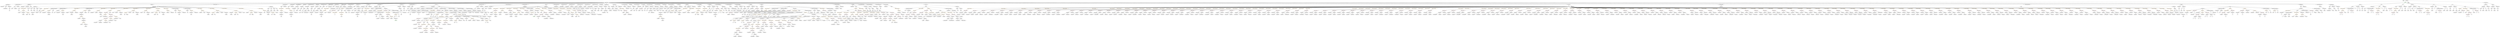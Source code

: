 strict digraph {
	graph [bb="0,0,76485,1332"];
	node [label="\N"];
	Enter	[height=0.5,
		pos="73531,1314",
		width=0.83628];
	NumberLiteral_Unnamed_153	[color=black,
		height=0.5,
		label=NumberLiteral,
		pos="55192,810",
		width=1.765];
	Block_Unnamed_3	[color=black,
		height=0.5,
		label=Block,
		pos="28312,1098",
		width=0.90558];
	VariableDeclarationStatement_Unnamed_2	[color=black,
		height=0.5,
		label=VariableDeclarationStatement,
		pos="27782,1026",
		width=3.3174];
	Block_Unnamed_3 -> VariableDeclarationStatement_Unnamed_2	[pos="e,27869,1038.6 28280,1092.8 28203,1082.6 28002,1056.2 27880,1040.1"];
	ExpressionStatement_Unnamed_140	[color=orange,
		height=0.5,
		label=ExpressionStatement,
		pos="28157,1026",
		width=2.458];
	Block_Unnamed_3 -> ExpressionStatement_Unnamed_140	[pos="e,28192,1042.9 28287,1085.9 28264,1075.6 28230,1060 28202,1047.5"];
	IfStatement_Unnamed	[color=orange,
		height=0.5,
		label=IfStatement,
		pos="28376,1026",
		width=1.4739];
	Block_Unnamed_3 -> IfStatement_Unnamed	[pos="e,28360,1043.5 28326,1081.5 28334,1072.7 28344,1061.7 28353,1051.8"];
	VariableDeclarationStatement_Unnamed_1	[color=black,
		height=0.5,
		label=VariableDeclarationStatement,
		pos="28844,1026",
		width=3.3174];
	Block_Unnamed_3 -> VariableDeclarationStatement_Unnamed_1	[pos="e,28756,1038.6 28343,1092.8 28421,1082.6 28622,1056.1 28744,1040"];
	MemberAccess_Unnamed_28	[color=black,
		height=0.5,
		label=MemberAccess,
		pos="5894.5,882",
		width=1.9174];
	Identifier_tenth_2	[color=black,
		height=0.5,
		label=tenth,
		pos="5894.5,810",
		width=0.7947];
	MemberAccess_Unnamed_28 -> Identifier_tenth_2	[pos="e,5894.5,828.1 5894.5,863.7 5894.5,856.41 5894.5,847.73 5894.5,839.54"];
	VariableDeclaration_playerList	[color=black,
		height=0.5,
		label=playerList,
		pos="70823,1098",
		width=1.3076];
	ArrayTypeName_Unnamed_1	[color=black,
		height=0.5,
		label=ArrayTypeName,
		pos="71005,1026",
		width=2.0145];
	VariableDeclaration_playerList -> ArrayTypeName_Unnamed_1	[pos="e,70966,1041.7 70855,1084.6 70883,1073.9 70924,1058 70956,1045.7"];
	Identifier_worldCupGameID_46	[color=black,
		height=0.5,
		label=worldCupGameID,
		pos="44700,810",
		width=2.2085];
	ForStatement_Unnamed_4	[color=black,
		height=0.5,
		label=ForStatement,
		pos="67251,1026",
		width=1.6818];
	ExpressionStatement_Unnamed_201	[color=orange,
		height=0.5,
		label=ExpressionStatement,
		pos="66838,954",
		width=2.458];
	ForStatement_Unnamed_4 -> ExpressionStatement_Unnamed_201	[pos="e,66903,966.5 67199,1016.4 67136,1006 67027,987.94 66935,972 66928,970.86 66921,969.66 66914,968.46"];
	BinaryOperation_Unnamed_190	[color=brown,
		height=0.5,
		label=BinaryOperation,
		pos="67016,954",
		width=1.9867];
	ForStatement_Unnamed_4 -> BinaryOperation_Unnamed_190	[pos="e,67060,968.39 67209,1012.6 67171,1001.2 67114,984.21 67071,971.65"];
	IfStatement_Unnamed_12	[color=orange,
		height=0.5,
		label=IfStatement,
		pos="67251,954",
		width=1.4739];
	ForStatement_Unnamed_4 -> IfStatement_Unnamed_12	[pos="e,67251,972.1 67251,1007.7 67251,1000.4 67251,991.73 67251,983.54"];
	VariableDeclarationStatement_Unnamed_43	[color=black,
		height=0.5,
		label=VariableDeclarationStatement,
		pos="67511,954",
		width=3.3174];
	ForStatement_Unnamed_4 -> VariableDeclarationStatement_Unnamed_43	[pos="e,67454,970.28 67294,1013.2 67335,1002.3 67396,985.85 67443,973.23"];
	Identifier_gameLocked_38	[color=black,
		height=0.5,
		label=gameLocked,
		pos="33914,810",
		width=1.6264];
	ParameterList_Unnamed_11	[color=black,
		height=0.5,
		label=ParameterList,
		pos="18240,1098",
		width=1.7095];
	VariableDeclaration__player_7	[color=black,
		height=0.5,
		label=_player,
		pos="18306,1026",
		width=1.0581];
	ParameterList_Unnamed_11 -> VariableDeclaration__player_7	[pos="e,18290,1043 18255,1080.4 18263,1071.7 18274,1060.8 18283,1051.1"];
	NumberLiteral_Unnamed_57	[color=black,
		height=0.5,
		label=NumberLiteral,
		pos="46811,882",
		width=1.765];
	ElementaryTypeName_address_32	[color=black,
		height=0.5,
		label=address,
		pos="10671,882",
		width=1.0996];
	Identifier_playerResult	[color=black,
		height=0.5,
		label=playerResult,
		pos="24226,594",
		width=1.5709];
	FunctionCall_Unnamed_26	[color=orange,
		height=0.5,
		label=FunctionCall,
		pos="22748,594",
		width=1.6125];
	Identifier_k_3	[color=black,
		height=0.5,
		label=k,
		pos="22698,522",
		width=0.75];
	FunctionCall_Unnamed_26 -> Identifier_k_3	[pos="e,22709,538.83 22735,576.05 22729,567.65 22722,557.32 22715,548.02"];
	ElementaryTypeName_int8_18	[color=black,
		height=0.5,
		label=int8,
		pos="22770,522",
		width=0.75];
	FunctionCall_Unnamed_26 -> ElementaryTypeName_int8_18	[pos="e,22764,540.1 22753,575.7 22755,568.24 22758,559.32 22761,550.97"];
	BinaryOperation_Unnamed_20	[color=brown,
		height=0.5,
		label=BinaryOperation,
		pos="38733,954",
		width=1.9867];
	NumberLiteral_Unnamed_45	[color=black,
		height=0.5,
		label=NumberLiteral,
		pos="38592,882",
		width=1.765];
	BinaryOperation_Unnamed_20 -> NumberLiteral_Unnamed_45	[pos="e,38622,898.01 38701,937.46 38681,927.31 38654,913.95 38632,903.01"];
	IndexAccess_Unnamed_20	[color=black,
		height=0.5,
		label=IndexAccess,
		pos="38733,882",
		width=1.6402];
	BinaryOperation_Unnamed_20 -> IndexAccess_Unnamed_20	[pos="e,38733,900.1 38733,935.7 38733,928.41 38733,919.73 38733,911.54"];
	NumberLiteral_Unnamed_60	[color=black,
		height=0.5,
		label=NumberLiteral,
		pos="34806,810",
		width=1.765];
	FunctionDefinition_countParticipants	[color=black,
		height=0.5,
		label=countParticipants,
		pos="229.54,1170",
		width=2.0838];
	ParameterList_Unnamed_24	[color=black,
		height=0.5,
		label=ParameterList,
		pos="61.543,1098",
		width=1.7095];
	FunctionDefinition_countParticipants -> ParameterList_Unnamed_24	[pos="e,95.919,1113.3 193.09,1153.8 167.62,1143.2 133.44,1129 106.31,1117.7"];
	Block_Unnamed_11	[color=black,
		height=0.5,
		label=Block,
		pos="173.54,1098",
		width=0.90558];
	FunctionDefinition_countParticipants -> Block_Unnamed_11	[pos="e,186.21,1114.8 215.99,1152.1 209.19,1143.6 200.83,1133.1 193.33,1123.7"];
	ParameterList_Unnamed_25	[color=black,
		height=0.5,
		label=ParameterList,
		pos="285.54,1098",
		width=1.7095];
	FunctionDefinition_countParticipants -> ParameterList_Unnamed_25	[pos="e,272.11,1115.8 243.1,1152.1 249.7,1143.8 257.78,1133.7 265.11,1124.5"];
	NumberLiteral_Unnamed_159	[color=black,
		height=0.5,
		label=NumberLiteral,
		pos="61516,882",
		width=1.765];
	FunctionDefinition_addint16	[color=black,
		height=0.5,
		label=addint16,
		pos="72117,1170",
		width=1.1828];
	Block_Unnamed_62	[color=black,
		height=0.5,
		label=Block,
		pos="71870,1098",
		width=0.90558];
	FunctionDefinition_addint16 -> Block_Unnamed_62	[pos="e,71898,1107.1 72082,1159.2 72036,1146.3 71957,1123.7 71909,1110.2"];
	ParameterList_Unnamed_65	[color=black,
		height=0.5,
		label=ParameterList,
		pos="72047,1098",
		width=1.7095];
	FunctionDefinition_addint16 -> ParameterList_Unnamed_65	[pos="e,72063,1115.8 72101,1153.1 72092,1144.4 72081,1133.4 72071,1123.7"];
	ParameterList_Unnamed_66	[color=black,
		height=0.5,
		label=ParameterList,
		pos="72188,1098",
		width=1.7095];
	FunctionDefinition_addint16 -> ParameterList_Unnamed_66	[pos="e,72171,1115.3 72133,1153.1 72142,1144.3 72153,1133.1 72163,1123.2"];
	IndexAccess_Unnamed_104	[color=black,
		height=0.5,
		label=IndexAccess,
		pos="65604,882",
		width=1.6402];
	Identifier_worldCupGameID_52	[color=black,
		height=0.5,
		label=worldCupGameID,
		pos="65791,810",
		width=2.2085];
	IndexAccess_Unnamed_104 -> Identifier_worldCupGameID_52	[pos="e,65751,825.91 65640,867.5 65668,856.8 65709,841.7 65740,829.81"];
	stringLiteral_Unnamed_56	[color=black,
		height=0.5,
		label=stringLiteral,
		pos="65943,810",
		width=1.5016];
	IndexAccess_Unnamed_104 -> stringLiteral_Unnamed_56	[pos="e,65902,822.44 65647,869.55 65655,867.59 65664,865.66 65672,864 65763,844.61 65788,848.24 65880,828 65883,827.16 65887,826.23 65891,\
825.26"];
	IndexAccess_Unnamed_134	[color=black,
		height=0.5,
		label=IndexAccess,
		pos="27726,738",
		width=1.6402];
	Identifier_gameLocked_64	[color=black,
		height=0.5,
		label=gameLocked,
		pos="27711,666",
		width=1.6264];
	IndexAccess_Unnamed_134 -> Identifier_gameLocked_64	[pos="e,27714,684.1 27722,719.7 27720,712.32 27718,703.52 27717,695.25"];
	Identifier__gameID_1	[color=black,
		height=0.5,
		label=_gameID,
		pos="27832,666",
		width=1.2382];
	IndexAccess_Unnamed_134 -> Identifier__gameID_1	[pos="e,27809,681.86 27750,721.12 27764,711.36 27783,698.75 27800,688.16"];
	Identifier_actualResult_1	[color=black,
		height=0.5,
		label=actualResult,
		pos="24616,594",
		width=1.5432];
	ElementaryTypeName_int8_5	[color=black,
		height=0.5,
		label=int8,
		pos="18188,882",
		width=0.75];
	NumberLiteral_Unnamed_51	[color=black,
		height=0.5,
		label=NumberLiteral,
		pos="66079,810",
		width=1.765];
	ElementaryTypeName_address_26	[color=black,
		height=0.5,
		label=address,
		pos="12358,954",
		width=1.0996];
	ExpressionStatement_Unnamed_202	[color=orange,
		height=0.5,
		label=ExpressionStatement,
		pos="11342,1026",
		width=2.458];
	FunctionCall_Unnamed_89	[color=orange,
		height=0.5,
		label=FunctionCall,
		pos="11286,954",
		width=1.6125];
	ExpressionStatement_Unnamed_202 -> FunctionCall_Unnamed_89	[pos="e,11299,971.79 11328,1008.1 11321,999.8 11313,989.7 11306,980.54"];
	stringLiteral_Unnamed_37	[color=black,
		height=0.5,
		label=stringLiteral,
		pos="39140,810",
		width=1.5016];
	BinaryOperation_Unnamed_136	[color=brown,
		height=0.5,
		label=BinaryOperation,
		pos="15205,954",
		width=1.9867];
	Identifier_adminPool	[color=black,
		height=0.5,
		label=adminPool,
		pos="15078,882",
		width=1.4046];
	BinaryOperation_Unnamed_136 -> Identifier_adminPool	[pos="e,15104,897.63 15176,937.12 15157,927.02 15134,913.86 15114,903.04"];
	FunctionCall_Unnamed_9	[color=orange,
		height=0.5,
		label=FunctionCall,
		pos="15205,882",
		width=1.6125];
	BinaryOperation_Unnamed_136 -> FunctionCall_Unnamed_9	[pos="e,15205,900.1 15205,935.7 15205,928.41 15205,919.73 15205,911.54"];
	ExpressionStatement_Unnamed_99	[color=orange,
		height=0.5,
		label=ExpressionStatement,
		pos="29832,1026",
		width=2.458];
	BinaryOperation_Unnamed_99	[color=brown,
		height=0.5,
		label=BinaryOperation,
		pos="29473,954",
		width=1.9867];
	ExpressionStatement_Unnamed_99 -> BinaryOperation_Unnamed_99	[pos="e,29528,965.76 29769,1012.9 29705,1000.3 29605,980.77 29539,967.92"];
	VariableDeclarationStatement_Unnamed_20	[color=black,
		height=0.5,
		label=VariableDeclarationStatement,
		pos="69929,882",
		width=3.3174];
	IndexAccess_Unnamed_163	[color=black,
		height=0.5,
		label=IndexAccess,
		pos="69826,810",
		width=1.6402];
	VariableDeclarationStatement_Unnamed_20 -> IndexAccess_Unnamed_163	[pos="e,69849,826.83 69904,864.05 69890,854.76 69873,843.13 69858,833.13"];
	VariableDeclaration__toScore	[color=black,
		height=0.5,
		label=_toScore,
		pos="69948,810",
		width=1.2521];
	VariableDeclarationStatement_Unnamed_20 -> VariableDeclaration__toScore	[pos="e,69943,828.1 69933,863.7 69935,856.24 69938,847.32 69940,838.97"];
	Identifier_minLength_1	[color=black,
		height=0.5,
		label=minLength,
		pos="67849,810",
		width=1.3769];
	Identifier_gameResult_3	[color=black,
		height=0.5,
		label=gameResult,
		pos="25998,666",
		width=1.4877];
	NumberLiteral_Unnamed_162	[color=black,
		height=0.5,
		label=NumberLiteral,
		pos="37455,882",
		width=1.765];
	ElementaryTypeName_address	[color=black,
		height=0.5,
		label=address,
		pos="76328,954",
		width=1.0996];
	ElementaryTypeName_address_38	[color=black,
		height=0.5,
		label=address,
		pos="4764.5,810",
		width=1.0996];
	NumberLiteral_Unnamed_253	[color=black,
		height=0.5,
		label=NumberLiteral,
		pos="66946,810",
		width=1.765];
	IndexAccess_Unnamed_59	[color=black,
		height=0.5,
		label=IndexAccess,
		pos="30173,882",
		width=1.6402];
	stringLiteral_Unnamed_34	[color=black,
		height=0.5,
		label=stringLiteral,
		pos="30102,810",
		width=1.5016];
	IndexAccess_Unnamed_59 -> stringLiteral_Unnamed_34	[pos="e,30118,827.47 30156,864.41 30147,855.78 30136,845.06 30126,835.5"];
	Identifier_worldCupGameID_30	[color=black,
		height=0.5,
		label=worldCupGameID,
		pos="30254,810",
		width=2.2085];
	IndexAccess_Unnamed_59 -> Identifier_worldCupGameID_30	[pos="e,30234,827.88 30191,864.76 30201,856.03 30214,845.09 30225,835.36"];
	BinaryOperation_Unnamed_183	[color=brown,
		height=0.5,
		label=BinaryOperation,
		pos="3245.5,882",
		width=1.9867];
	FunctionCall_Unnamed_53	[color=orange,
		height=0.5,
		label=FunctionCall,
		pos="3227.5,810",
		width=1.6125];
	BinaryOperation_Unnamed_183 -> FunctionCall_Unnamed_53	[pos="e,3231.9,828.1 3241.1,863.7 3239.2,856.32 3236.9,847.52 3234.8,839.25"];
	BinaryOperation_Unnamed_184	[color=brown,
		height=0.5,
		label=BinaryOperation,
		pos="3396.5,810",
		width=1.9867];
	BinaryOperation_Unnamed_183 -> BinaryOperation_Unnamed_184	[pos="e,3363.5,826.33 3278.7,865.64 3300.6,855.47 3329.6,842.04 3353.3,831.03"];
	ParameterList_Unnamed_53	[color=black,
		height=0.5,
		label=ParameterList,
		pos="11619,1098",
		width=1.7095];
	NumberLiteral_Unnamed_108	[color=black,
		height=0.5,
		label=NumberLiteral,
		pos="40878,882",
		width=1.765];
	BinaryOperation_Unnamed_139	[color=brown,
		height=0.5,
		label=BinaryOperation,
		pos="27734,810",
		width=1.9867];
	BinaryOperation_Unnamed_139 -> IndexAccess_Unnamed_134	[pos="e,27727,756.1 27732,791.7 27731,784.41 27730,775.73 27729,767.54"];
	Identifier_predictionTime	[color=black,
		height=0.5,
		label=predictionTime,
		pos="27870,738",
		width=1.862];
	BinaryOperation_Unnamed_139 -> Identifier_predictionTime	[pos="e,27840,754.42 27764,793.29 27783,783.36 27809,770.41 27829,759.66"];
	Identifier__a_1	[color=black,
		height=0.5,
		label=_a,
		pos="21978,882",
		width=0.75];
	Identifier_worldCupGameID_13	[color=black,
		height=0.5,
		label=worldCupGameID,
		pos="59832,810",
		width=2.2085];
	IndexAccess_Unnamed_128	[color=black,
		height=0.5,
		label=IndexAccess,
		pos="16862,738",
		width=1.6402];
	Identifier__customerAddress	[color=black,
		height=0.5,
		label=_customerAddress,
		pos="16776,666",
		width=2.264];
	IndexAccess_Unnamed_128 -> Identifier__customerAddress	[pos="e,16796,683.88 16842,720.76 16831,711.95 16817,700.87 16805,691.07"];
	Identifier_playerRegistered	[color=black,
		height=0.5,
		label=playerRegistered,
		pos="16948,666",
		width=2.0145];
	IndexAccess_Unnamed_128 -> Identifier_playerRegistered	[pos="e,16927,683.63 16881,720.76 16892,711.88 16906,700.71 16918,690.85"];
	IfStatement_Unnamed_7	[color=orange,
		height=0.5,
		label=IfStatement,
		pos="13130,594",
		width=1.4739];
	BinaryOperation_Unnamed_164	[color=brown,
		height=0.5,
		label=BinaryOperation,
		pos="12889,522",
		width=1.9867];
	IfStatement_Unnamed_7 -> BinaryOperation_Unnamed_164	[pos="e,12934,536.28 13090,581.52 13051,570.08 12990,552.39 12945,539.46"];
	Block_Unnamed_35	[color=black,
		height=0.5,
		label=Block,
		pos="13053,522",
		width=0.90558];
	IfStatement_Unnamed_7 -> Block_Unnamed_35	[pos="e,13069,537.95 13112,576.76 13102,567.52 13089,555.8 13077,545.67"];
	Block_Unnamed_36	[color=black,
		height=0.5,
		label=Block,
		pos="13174,522",
		width=0.90558];
	IfStatement_Unnamed_7 -> Block_Unnamed_36	[pos="e,13163,539.31 13140,576.05 13145,567.94 13152,558.04 13157,549.01"];
	IndexAccess_Unnamed_46	[color=black,
		height=0.5,
		label=IndexAccess,
		pos="61230,882",
		width=1.6402];
	stringLiteral_Unnamed_27	[color=black,
		height=0.5,
		label=stringLiteral,
		pos="61279,810",
		width=1.5016];
	IndexAccess_Unnamed_46 -> stringLiteral_Unnamed_27	[pos="e,61267,827.79 61241,864.05 61247,855.97 61254,846.12 61260,837.11"];
	Identifier_worldCupGameID_23	[color=black,
		height=0.5,
		label=worldCupGameID,
		pos="61431,810",
		width=2.2085];
	IndexAccess_Unnamed_46 -> Identifier_worldCupGameID_23	[pos="e,61388,825.68 61267,867.83 61299,856.96 61343,841.4 61378,829.31"];
	BinaryOperation_Unnamed_66	[color=brown,
		height=0.5,
		label=BinaryOperation,
		pos="34435,954",
		width=1.9867];
	IndexAccess_Unnamed_66	[color=black,
		height=0.5,
		label=IndexAccess,
		pos="34294,882",
		width=1.6402];
	BinaryOperation_Unnamed_66 -> IndexAccess_Unnamed_66	[pos="e,34323,897.77 34403,937.46 34383,927.24 34356,913.77 34333,902.78"];
	NumberLiteral_Unnamed_113	[color=black,
		height=0.5,
		label=NumberLiteral,
		pos="34435,882",
		width=1.765];
	BinaryOperation_Unnamed_66 -> NumberLiteral_Unnamed_113	[pos="e,34435,900.1 34435,935.7 34435,928.41 34435,919.73 34435,911.54"];
	FunctionCall_Unnamed_96	[color=orange,
		height=0.5,
		label=FunctionCall,
		pos="74210,954",
		width=1.6125];
	Identifier_assert_5	[color=black,
		height=0.5,
		label=assert,
		pos="74181,882",
		width=0.89172];
	FunctionCall_Unnamed_96 -> Identifier_assert_5	[pos="e,74187,899.62 74202,935.7 74199,927.95 74195,918.64 74192,910.02"];
	BinaryOperation_Unnamed_208	[color=brown,
		height=0.5,
		label=BinaryOperation,
		pos="74303,882",
		width=1.9867];
	FunctionCall_Unnamed_96 -> BinaryOperation_Unnamed_208	[pos="e,74281,899.55 74231,937.12 74243,928 74258,916.4 74272,906.28"];
	NumberLiteral_Unnamed_257	[color=black,
		height=0.5,
		label=NumberLiteral,
		pos="68802,882",
		width=1.765];
	Identifier_b_2	[color=black,
		height=0.5,
		label=b,
		pos="67513,738",
		width=0.75];
	BinaryOperation_Unnamed_87	[color=brown,
		height=0.5,
		label=BinaryOperation,
		pos="50188,954",
		width=1.9867];
	IndexAccess_Unnamed_87	[color=black,
		height=0.5,
		label=IndexAccess,
		pos="50188,882",
		width=1.6402];
	BinaryOperation_Unnamed_87 -> IndexAccess_Unnamed_87	[pos="e,50188,900.1 50188,935.7 50188,928.41 50188,919.73 50188,911.54"];
	NumberLiteral_Unnamed_146	[color=black,
		height=0.5,
		label=NumberLiteral,
		pos="50329,882",
		width=1.765];
	BinaryOperation_Unnamed_87 -> NumberLiteral_Unnamed_146	[pos="e,50298,898.01 50219,937.46 50239,927.31 50266,913.95 50288,903.01"];
	ElementaryTypeName_uint_29	[color=black,
		height=0.5,
		label=uint,
		pos="14728,738",
		width=0.75];
	ElementaryTypeName_int_3	[color=black,
		height=0.5,
		label=int,
		pos="10171,954",
		width=0.75];
	StateVariableDeclaration_Unnamed_4	[color=black,
		height=0.5,
		label=StateVariableDeclaration,
		pos="521.54,1170",
		width=2.8184];
	VariableDeclaration_name	[color=black,
		height=0.5,
		label=name,
		pos="419.54,1098",
		width=0.83628];
	StateVariableDeclaration_Unnamed_4 -> VariableDeclaration_name	[pos="e,438.9,1112.3 496.85,1152.1 482.25,1142 463.67,1129.3 448.4,1118.8"];
	stringLiteral_Unnamed_1	[color=black,
		height=0.5,
		label=stringLiteral,
		pos="521.54,1098",
		width=1.5016];
	StateVariableDeclaration_Unnamed_4 -> stringLiteral_Unnamed_1	[pos="e,521.54,1116.1 521.54,1151.7 521.54,1144.4 521.54,1135.7 521.54,1127.5"];
	BinaryOperation_Unnamed_143	[color=brown,
		height=0.5,
		label=BinaryOperation,
		pos="28957,810",
		width=1.9867];
	BooleanLiteral_Unnamed_1	[color=black,
		height=0.5,
		label=BooleanLiteral,
		pos="29026,738",
		width=1.7788];
	BinaryOperation_Unnamed_143 -> BooleanLiteral_Unnamed_1	[pos="e,29009,755.79 28973,792.05 28982,783.63 28992,773.28 29001,763.97"];
	IndexAccess_Unnamed_137	[color=black,
		height=0.5,
		label=IndexAccess,
		pos="29167,738",
		width=1.6402];
	BinaryOperation_Unnamed_143 -> IndexAccess_Unnamed_137	[pos="e,29128,751.91 28999,795 29033,783.61 29081,767.51 29117,755.5"];
	stringLiteral_Unnamed_51	[color=black,
		height=0.5,
		label=stringLiteral,
		pos="63055,810",
		width=1.5016];
	ElementaryTypeName_bytes_1	[color=black,
		height=0.5,
		label=bytes,
		pos="69451,882",
		width=0.85014];
	ExpressionStatement_Unnamed_1	[color=orange,
		height=0.5,
		label=ExpressionStatement,
		pos="30070,1026",
		width=2.458];
	BinaryOperation_Unnamed_1	[color=brown,
		height=0.5,
		label=BinaryOperation,
		pos="29755,954",
		width=1.9867];
	ExpressionStatement_Unnamed_1 -> BinaryOperation_Unnamed_1	[pos="e,29807,966.62 30011,1012.1 29956,999.88 29874,981.62 29818,969.06"];
	Parameter_tokens	[color=black,
		height=0.5,
		label=tokens,
		pos="76235,1026",
		width=0.97489];
	ElementaryTypeName_uint	[color=black,
		height=0.5,
		label=uint,
		pos="76235,954",
		width=0.75];
	Parameter_tokens -> ElementaryTypeName_uint	[pos="e,76235,972.1 76235,1007.7 76235,1000.4 76235,991.73 76235,983.54"];
	VariableDeclaration_internalStreak	[color=black,
		height=0.5,
		label=internalStreak,
		pos="14575,954",
		width=1.6818];
	ElementaryTypeName_uint_26	[color=black,
		height=0.5,
		label=uint,
		pos="14982,882",
		width=0.75];
	VariableDeclaration_internalStreak -> ElementaryTypeName_uint_26	[pos="e,14961,894.07 14619,941.31 14627,939.35 14635,937.48 14644,936 14777,911.79 14816,937.34 14946,900 14947,899.53 14949,899 14950,\
898.42"];
	ExpressionStatement_Unnamed_145	[color=orange,
		height=0.5,
		label=ExpressionStatement,
		pos="11711,954",
		width=2.458];
	UnaryOperation_Unnamed_2	[color=black,
		height=0.5,
		label=UnaryOperation,
		pos="11249,882",
		width=1.9452];
	ExpressionStatement_Unnamed_145 -> UnaryOperation_Unnamed_2	[pos="e,11299,894.62 11646,941.33 11635,939.46 11623,937.61 11613,936 11486,917.08 11453,921.45 11328,900 11322,899.05 11316,897.98 11310,\
896.85"];
	Identifier_i_8	[color=black,
		height=0.5,
		label=i,
		pos="69742,738",
		width=0.75];
	ElementaryTypeName_uint_3	[color=black,
		height=0.5,
		label=uint,
		pos="14586,1026",
		width=0.75];
	FunctionCall_Unnamed_27	[color=orange,
		height=0.5,
		label=FunctionCall,
		pos="22488,594",
		width=1.6125];
	Identifier_k_4	[color=black,
		height=0.5,
		label=k,
		pos="22452,522",
		width=0.75];
	FunctionCall_Unnamed_27 -> Identifier_k_4	[pos="e,22460,539.31 22479,576.05 22475,568.03 22470,558.26 22465,549.3"];
	ElementaryTypeName_int8_19	[color=black,
		height=0.5,
		label=int8,
		pos="22524,522",
		width=0.75];
	FunctionCall_Unnamed_27 -> ElementaryTypeName_int8_19	[pos="e,22515,539.31 22496,576.05 22500,568.03 22505,558.26 22510,549.3"];
	FunctionCall_Unnamed_84	[color=orange,
		height=0.5,
		label=FunctionCall,
		pos="21369,954",
		width=1.6125];
	Identifier_administrator_5	[color=black,
		height=0.5,
		label=administrator,
		pos="21176,882",
		width=1.6402];
	FunctionCall_Unnamed_84 -> Identifier_administrator_5	[pos="e,21212,896.4 21332,939.67 21301,928.47 21257,912.38 21223,900.2"];
	FunctionCall_Unnamed_85	[color=orange,
		height=0.5,
		label=FunctionCall,
		pos="21311,882",
		width=1.6125];
	FunctionCall_Unnamed_84 -> FunctionCall_Unnamed_85	[pos="e,21324,899.79 21355,936.05 21348,927.8 21339,917.7 21332,908.54"];
	MemberAccess_Unnamed_49	[color=black,
		height=0.5,
		label=MemberAccess,
		pos="21456,882",
		width=1.9174];
	FunctionCall_Unnamed_84 -> MemberAccess_Unnamed_49	[pos="e,21435,899.63 21389,936.76 21400,927.79 21414,916.49 21426,906.56"];
	Identifier_totalPool_1	[color=black,
		height=0.5,
		label=totalPool,
		pos="21587,882",
		width=1.2244];
	FunctionCall_Unnamed_84 -> Identifier_totalPool_1	[pos="e,21553,893.89 21408,940.4 21445,928.31 21502,910.04 21542,897.38"];
	Identifier_msg_2	[color=black,
		height=0.5,
		label=msg,
		pos="29126,882",
		width=0.75];
	Identifier_worldCupGameID_38	[color=black,
		height=0.5,
		label=worldCupGameID,
		pos="53154,810",
		width=2.2085];
	Identifier_streak_4	[color=black,
		height=0.5,
		label=streak,
		pos="22765,306",
		width=0.90558];
	ExpressionStatement_Unnamed_13	[color=orange,
		height=0.5,
		label=ExpressionStatement,
		pos="31603,1026",
		width=2.458];
	BinaryOperation_Unnamed_13	[color=brown,
		height=0.5,
		label=BinaryOperation,
		pos="30032,954",
		width=1.9867];
	ExpressionStatement_Unnamed_13 -> BinaryOperation_Unnamed_13	[pos="e,30098,961.35 31515,1023 31298,1017.7 30717,1001.8 30233,972 30192,969.48 30146,965.72 30109,962.37"];
	NumberLiteral_Unnamed_49	[color=black,
		height=0.5,
		label=NumberLiteral,
		pos="31939,882",
		width=1.765];
	NumberLiteral_Unnamed_211	[color=black,
		height=0.5,
		label=NumberLiteral,
		pos="28048,810",
		width=1.765];
	stringLiteral_Unnamed_59	[color=black,
		height=0.5,
		label=stringLiteral,
		pos="64878,810",
		width=1.5016];
	ExpressionStatement_Unnamed_147	[color=orange,
		height=0.5,
		label=ExpressionStatement,
		pos="23526,1026",
		width=2.458];
	FunctionCall_Unnamed_20	[color=orange,
		height=0.5,
		label=FunctionCall,
		pos="23478,954",
		width=1.6125];
	ExpressionStatement_Unnamed_147 -> FunctionCall_Unnamed_20	[pos="e,23489,972.1 23514,1007.7 23508,999.81 23502,990.3 23496,981.55"];
	Parameter__fourth	[color=black,
		height=0.5,
		label=_fourth,
		pos="8291.5,1026",
		width=1.0581];
	ElementaryTypeName_address_37	[color=black,
		height=0.5,
		label=address,
		pos="8289.5,954",
		width=1.0996];
	Parameter__fourth -> ElementaryTypeName_address_37	[pos="e,8290,972.1 8291,1007.7 8290.8,1000.4 8290.6,991.73 8290.4,983.54"];
	IndexAccess_Unnamed_3	[color=black,
		height=0.5,
		label=IndexAccess,
		pos="45398,882",
		width=1.6402];
	Identifier_worldCupGameID_2	[color=black,
		height=0.5,
		label=worldCupGameID,
		pos="45307,810",
		width=2.2085];
	IndexAccess_Unnamed_3 -> Identifier_worldCupGameID_2	[pos="e,45328,827.63 45376,864.76 45365,855.79 45350,844.49 45337,834.56"];
	stringLiteral_Unnamed_6	[color=black,
		height=0.5,
		label=stringLiteral,
		pos="45459,810",
		width=1.5016];
	IndexAccess_Unnamed_3 -> stringLiteral_Unnamed_6	[pos="e,45444,827.47 45412,864.41 45419,855.95 45428,845.49 45437,836.08"];
	Identifier__customerAddress_2	[color=black,
		height=0.5,
		label=_customerAddress,
		pos="17305,810",
		width=2.264];
	ElementaryTypeName_string_21	[color=black,
		height=0.5,
		label=string,
		pos="21797,954",
		width=0.864];
	VariableDeclarationStatement_Unnamed_26	[color=black,
		height=0.5,
		label=VariableDeclarationStatement,
		pos="13078,954",
		width=3.3174];
	VariableDeclaration_i_3	[color=black,
		height=0.5,
		label=i,
		pos="12618,882",
		width=0.75];
	VariableDeclarationStatement_Unnamed_26 -> VariableDeclaration_i_3	[pos="e,12638,894.06 12990,941.3 12977,939.5 12963,937.68 12950,936 12818,919.28 12781,936.76 12654,900 12652,899.53 12650,899 12649,898.42"];
	NumberLiteral_Unnamed_231	[color=black,
		height=0.5,
		label=NumberLiteral,
		pos="12727,882",
		width=1.765];
	VariableDeclarationStatement_Unnamed_26 -> NumberLiteral_Unnamed_231	[pos="e,12774,894.34 13003,939.59 12947,929.33 12868,914.52 12800,900 12795,898.99 12790,897.91 12785,896.8"];
	Block_Unnamed_22	[color=black,
		height=0.5,
		label=Block,
		pos="70300,1098",
		width=0.90558];
	ForStatement_Unnamed_2	[color=black,
		height=0.5,
		label=ForStatement,
		pos="70300,1026",
		width=1.6818];
	Block_Unnamed_22 -> ForStatement_Unnamed_2	[pos="e,70300,1044.1 70300,1079.7 70300,1072.4 70300,1063.7 70300,1055.5"];
	VariableDeclarationStatement_Unnamed_18	[color=black,
		height=0.5,
		label=VariableDeclarationStatement,
		pos="70782,1026",
		width=3.3174];
	Block_Unnamed_22 -> VariableDeclarationStatement_Unnamed_18	[pos="e,70668,1032.1 70324,1085.6 70329,1083.5 70335,1081.4 70341,1080 70445,1052.5 70568,1039.3 70657,1032.9"];
	IndexAccess_Unnamed_10	[color=black,
		height=0.5,
		label=IndexAccess,
		pos="65322,882",
		width=1.6402];
	stringLiteral_Unnamed_10	[color=black,
		height=0.5,
		label=stringLiteral,
		pos="65462,810",
		width=1.5016];
	IndexAccess_Unnamed_10 -> stringLiteral_Unnamed_10	[pos="e,65432,825.58 65351,866.15 65372,855.83 65400,841.96 65422,830.71"];
	Identifier_worldCupGameID_6	[color=black,
		height=0.5,
		label=worldCupGameID,
		pos="65614,810",
		width=2.2085];
	IndexAccess_Unnamed_10 -> Identifier_worldCupGameID_6	[pos="e,65560,823.55 65366,869.76 65374,867.82 65382,865.84 65390,864 65443,850.98 65504,836.62 65549,826.13"];
	UnaryOperation_Unnamed_13	[color=black,
		height=0.5,
		label=UnaryOperation,
		pos="66762,882",
		width=1.9452];
	ExpressionStatement_Unnamed_201 -> UnaryOperation_Unnamed_13	[pos="e,66780,899.79 66819,936.05 66810,927.46 66798,916.86 66788,907.4"];
	VariableDeclaration__lastGamePlayed	[color=black,
		height=0.5,
		label=_lastGamePlayed,
		pos="9082.5,1026",
		width=2.0838];
	ElementaryTypeName_int_2	[color=black,
		height=0.5,
		label=int,
		pos="9084.5,954",
		width=0.75];
	VariableDeclaration__lastGamePlayed -> ElementaryTypeName_int_2	[pos="e,9084.1,972.1 9083,1007.7 9083.2,1000.4 9083.5,991.73 9083.7,983.54"];
	Identifier_worldCupGameID_21	[color=black,
		height=0.5,
		label=worldCupGameID,
		pos="49954,810",
		width=2.2085];
	FunctionCall_Unnamed_37	[color=orange,
		height=0.5,
		label=FunctionCall,
		pos="13984,594",
		width=1.6125];
	ElementaryTypeName_int8_28	[color=black,
		height=0.5,
		label=int8,
		pos="13948,522",
		width=0.75];
	FunctionCall_Unnamed_37 -> ElementaryTypeName_int8_28	[pos="e,13956,539.31 13975,576.05 13971,568.03 13966,558.26 13961,549.3"];
	Identifier_k_7	[color=black,
		height=0.5,
		label=k,
		pos="14020,522",
		width=0.75];
	FunctionCall_Unnamed_37 -> Identifier_k_7	[pos="e,14011,539.31 13992,576.05 13996,568.03 14001,558.26 14006,549.3"];
	Identifier_worldCupGameID_19	[color=black,
		height=0.5,
		label=worldCupGameID,
		pos="63992,810",
		width=2.2085];
	NumberLiteral_Unnamed_228	[color=black,
		height=0.5,
		label=NumberLiteral,
		pos="21713,882",
		width=1.765];
	IndexAccess_Unnamed_171	[color=black,
		height=0.5,
		label=IndexAccess,
		pos="13719,738",
		width=1.6402];
	Identifier_madePrediction_1	[color=black,
		height=0.5,
		label=madePrediction,
		pos="13065,666",
		width=1.9036];
	IndexAccess_Unnamed_171 -> Identifier_madePrediction_1	[pos="e,13114,678.87 13676,725.25 13667,723.22 13658,721.34 13650,720 13426,684.85 13366,716.14 13143,684 13137,683.18 13131,682.19 13125,\
681.09"];
	FunctionCall_Unnamed_36	[color=orange,
		height=0.5,
		label=FunctionCall,
		pos="13210,666",
		width=1.6125];
	IndexAccess_Unnamed_171 -> FunctionCall_Unnamed_36	[pos="e,13264,672.71 13675,725.49 13667,723.47 13658,721.53 13650,720 13579,707.17 13380,685.1 13275,673.92"];
	Identifier_finalScore	[color=black,
		height=0.5,
		label=finalScore,
		pos="11888,738",
		width=1.3353];
	IndexAccess_Unnamed_136	[color=black,
		height=0.5,
		label=IndexAccess,
		pos="29320,666",
		width=1.6402];
	Identifier__customerAddress_9	[color=black,
		height=0.5,
		label=_customerAddress,
		pos="29347,594",
		width=2.264];
	IndexAccess_Unnamed_136 -> Identifier__customerAddress_9	[pos="e,29340,612.1 29326,647.7 29329,640.15 29333,631.12 29336,622.68"];
	Identifier_playerPredictions	[color=black,
		height=0.5,
		label=playerPredictions,
		pos="29522,594",
		width=2.0838];
	IndexAccess_Unnamed_136 -> Identifier_playerPredictions	[pos="e,29480,609.31 29358,651.83 29389,640.85 29435,625.09 29470,612.95"];
	FunctionDefinition_seekApproval	[color=black,
		height=0.5,
		label=seekApproval,
		pos="852.54,1170",
		width=1.7234];
	ParameterList_Unnamed_18	[color=black,
		height=0.5,
		label=ParameterList,
		pos="655.54,1098",
		width=1.7095];
	FunctionDefinition_seekApproval -> ParameterList_Unnamed_18	[pos="e,693.75,1112.6 814.56,1155.5 783.18,1144.4 738.43,1128.5 704.39,1116.4"];
	ParameterList_Unnamed_19	[color=black,
		height=0.5,
		label=ParameterList,
		pos="796.54,1098",
		width=1.7095];
	FunctionDefinition_seekApproval -> ParameterList_Unnamed_19	[pos="e,809.97,1115.8 838.99,1152.1 832.38,1143.8 824.3,1133.7 816.97,1124.5"];
	Block_Unnamed_7	[color=black,
		height=0.5,
		label=Block,
		pos="908.54,1098",
		width=0.90558];
	FunctionDefinition_seekApproval -> Block_Unnamed_7	[pos="e,895.88,1114.8 866.1,1152.1 872.9,1143.6 881.26,1133.1 888.76,1123.7"];
	IndexAccess_Unnamed_23	[color=black,
		height=0.5,
		label=IndexAccess,
		pos="32080,882",
		width=1.6402];
	stringLiteral_Unnamed_16	[color=black,
		height=0.5,
		label=stringLiteral,
		pos="31854,810",
		width=1.5016];
	IndexAccess_Unnamed_23 -> stringLiteral_Unnamed_16	[pos="e,31892,822.94 32039,868.49 32001,856.67 31944,838.93 31903,826.28"];
	Identifier_worldCupGameID_12	[color=black,
		height=0.5,
		label=worldCupGameID,
		pos="32006,810",
		width=2.2085];
	IndexAccess_Unnamed_23 -> Identifier_worldCupGameID_12	[pos="e,32023,827.96 32062,864.41 32053,855.82 32042,845.16 32032,835.63"];
	NumberLiteral_Unnamed_140	[color=black,
		height=0.5,
		label=NumberLiteral,
		pos="42930,882",
		width=1.765];
	Identifier_worldCupGameID_31	[color=black,
		height=0.5,
		label=worldCupGameID,
		pos="60720,810",
		width=2.2085];
	IndexAccess_Unnamed_160	[color=black,
		height=0.5,
		label=IndexAccess,
		pos="22556,162",
		width=1.6402];
	Identifier_j_6	[color=black,
		height=0.5,
		label=j,
		pos="22504,90",
		width=0.75];
	IndexAccess_Unnamed_160 -> Identifier_j_6	[pos="e,22515,106.36 22543,144.05 22537,135.44 22529,124.81 22522,115.33"];
	IndexAccess_Unnamed_161	[color=black,
		height=0.5,
		label=IndexAccess,
		pos="22608,90",
		width=1.6402];
	IndexAccess_Unnamed_160 -> IndexAccess_Unnamed_161	[pos="e,22595,107.79 22568,144.05 22574,135.89 22582,125.91 22588,116.82"];
	ElementaryTypeName_uint_37	[color=black,
		height=0.5,
		label=uint,
		pos="19810,954",
		width=0.75];
	MemberAccess_Unnamed_15	[color=black,
		height=0.5,
		label=MemberAccess,
		pos="70782,954",
		width=1.9174];
	Identifier_playerList_1	[color=black,
		height=0.5,
		label=playerList,
		pos="70855,882",
		width=1.3076];
	MemberAccess_Unnamed_15 -> Identifier_playerList_1	[pos="e,70838,899.23 70799,936.41 70808,927.63 70819,916.69 70830,907"];
	ExpressionStatement_Unnamed_59	[color=orange,
		height=0.5,
		label=ExpressionStatement,
		pos="31956,1026",
		width=2.458];
	BinaryOperation_Unnamed_59	[color=brown,
		height=0.5,
		label=BinaryOperation,
		pos="30314,954",
		width=1.9867];
	ExpressionStatement_Unnamed_59 -> BinaryOperation_Unnamed_59	[pos="e,30379,961.35 31874,1018.8 31823,1015.2 31758,1010.8 31700,1008 31175,982.6 31043,1001.7 30519,972 30476,969.6 30429,965.77 30391,\
962.35"];
	Identifier_worldCupGameID_50	[color=black,
		height=0.5,
		label=worldCupGameID,
		pos="63688,810",
		width=2.2085];
	NumberLiteral_Unnamed_144	[color=black,
		height=0.5,
		label=NumberLiteral,
		pos="41160,882",
		width=1.765];
	BinaryOperation_Unnamed_144	[color=brown,
		height=0.5,
		label=BinaryOperation,
		pos="11889,954",
		width=1.9867];
	Identifier_latestGameFinished_2	[color=black,
		height=0.5,
		label=latestGameFinished,
		pos="11420,882",
		width=2.3055];
	BinaryOperation_Unnamed_144 -> Identifier_latestGameFinished_2	[pos="e,11480,894.69 11836,941.37 11827,939.43 11817,937.55 11808,936 11677,914.37 11643,920.05 11512,900 11505,898.98 11498,897.84 11491,\
896.66"];
	Identifier_i	[color=black,
		height=0.5,
		label=i,
		pos="11548,882",
		width=0.75];
	BinaryOperation_Unnamed_144 -> Identifier_i	[pos="e,11568,893.91 11836,941.57 11826,939.63 11817,937.7 11808,936 11708,917.64 11680,929.82 11584,900 11582,899.5 11580,898.94 11579,\
898.34"];
	NumberLiteral_Unnamed_172	[color=black,
		height=0.5,
		label=NumberLiteral,
		pos="32221,882",
		width=1.765];
	ParameterList_Unnamed_14	[color=black,
		height=0.5,
		label=ParameterList,
		pos="27052,1098",
		width=1.7095];
	ElementaryTypeName_address_27	[color=black,
		height=0.5,
		label=address,
		pos="23362,954",
		width=1.0996];
	stringLiteral_Unnamed_13	[color=black,
		height=0.5,
		label=stringLiteral,
		pos="62167,810",
		width=1.5016];
	NumberLiteral_Unnamed_119	[color=black,
		height=0.5,
		label=NumberLiteral,
		pos="30719,810",
		width=1.765];
	ElementaryTypeName_uint_20	[color=black,
		height=0.5,
		label=uint,
		pos="23552,738",
		width=0.75];
	VariableDeclarationStatement_Unnamed_16	[color=black,
		height=0.5,
		label=VariableDeclarationStatement,
		pos="24047,738",
		width=3.3174];
	VariableDeclaration_actualResult	[color=black,
		height=0.5,
		label=actualResult,
		pos="22553,666",
		width=1.5432];
	VariableDeclarationStatement_Unnamed_16 -> VariableDeclaration_actualResult	[pos="e,22592,678.97 23964,724.71 23949,722.86 23933,721.17 23919,720 23342,673.86 23190,765.71 22618,684 22613,683.34 22608,682.48 22603,\
681.48"];
	IndexAccess_Unnamed_151	[color=black,
		height=0.5,
		label=IndexAccess,
		pos="22686,666",
		width=1.6402];
	VariableDeclarationStatement_Unnamed_16 -> IndexAccess_Unnamed_151	[pos="e,22738,674.75 23963,724.73 23948,722.89 23933,721.2 23919,720 23432,679.81 23307,722.54 22821,684 22797,682.15 22772,679.18 22749,\
676.24"];
	VariableDeclaration_gameResult	[color=black,
		height=0.5,
		label=gameResult,
		pos="26573,1098",
		width=1.4877];
	Mapping_Unnamed_3	[color=black,
		height=0.5,
		label=Mapping,
		pos="26649,1026",
		width=1.2105];
	VariableDeclaration_gameResult -> Mapping_Unnamed_3	[pos="e,26631,1042.9 26590,1080.8 26600,1071.8 26612,1060.4 26623,1050.5"];
	ParameterList_Unnamed_27	[color=black,
		height=0.5,
		label=ParameterList,
		pos="70412,1098",
		width=1.7095];
	ElementaryTypeName_address_23	[color=black,
		height=0.5,
		label=address,
		pos="29211,882",
		width=1.0996];
	Identifier_firstPrize_2	[color=black,
		height=0.5,
		label=firstPrize,
		pos="2491.5,450",
		width=1.2105];
	EventDefinition_Comparison	[color=black,
		height=0.5,
		label=Comparison,
		pos="2894.5,1170",
		width=1.5709];
	ParameterList_Unnamed_7	[color=black,
		height=0.5,
		label=ParameterList,
		pos="1095.5,1098",
		width=1.7095];
	EventDefinition_Comparison -> ParameterList_Unnamed_7	[pos="e,1156.1,1101.4 2838.5,1166.8 2575.2,1156.6 1462.3,1113.3 1167.5,1101.8"];
	VariableDeclaration_correctGuess	[color=black,
		height=0.5,
		label=correctGuess,
		pos="24172,666",
		width=1.6818];
	ElementaryTypeName_bool_8	[color=black,
		height=0.5,
		label=bool,
		pos="24124,594",
		width=0.76697];
	VariableDeclaration_correctGuess -> ElementaryTypeName_bool_8	[pos="e,24134,610.83 24160,648.05 24154,639.73 24147,629.54 24141,620.32"];
	Identifier_worldCupGameID_25	[color=black,
		height=0.5,
		label=worldCupGameID,
		pos="30431,810",
		width=2.2085];
	VariableDeclaration_streak	[color=black,
		height=0.5,
		label=streak,
		pos="23719,810",
		width=0.90558];
	ElementaryTypeName_uint_21	[color=black,
		height=0.5,
		label=uint,
		pos="23624,738",
		width=0.75];
	VariableDeclaration_streak -> ElementaryTypeName_uint_21	[pos="e,23641,752.09 23700,795.17 23686,784.81 23666,770.48 23651,758.89"];
	Identifier_this_8	[color=black,
		height=0.5,
		label=this,
		pos="21245,810",
		width=0.75];
	ExpressionStatement_Unnamed_149	[color=orange,
		height=0.5,
		label=ExpressionStatement,
		pos="25192,738",
		width=2.458];
	BinaryOperation_Unnamed_148	[color=brown,
		height=0.5,
		label=BinaryOperation,
		pos="25499,666",
		width=1.9867];
	ExpressionStatement_Unnamed_149 -> BinaryOperation_Unnamed_148	[pos="e,25447,678.8 25249,723.92 25302,711.79 25381,693.8 25436,681.3"];
	Identifier_selfdestruct	[color=black,
		height=0.5,
		label=selfdestruct,
		pos="5171.5,882",
		width=1.4877];
	ExpressionStatement_Unnamed_48	[color=orange,
		height=0.5,
		label=ExpressionStatement,
		pos="32230,1026",
		width=2.458];
	BinaryOperation_Unnamed_48	[color=brown,
		height=0.5,
		label=BinaryOperation,
		pos="30600,954",
		width=1.9867];
	ExpressionStatement_Unnamed_48 -> BinaryOperation_Unnamed_48	[pos="e,30665,961.47 32153,1016.6 32122,1013.4 32086,1010.1 32053,1008 31497,973.37 31356,1003.5 30801,972 30760,969.68 30714,965.91 30676,\
962.51"];
	FunctionDefinition_add	[color=black,
		height=0.5,
		label=add,
		pos="72787,1170",
		width=0.75];
	ParameterList_Unnamed_64	[color=black,
		height=0.5,
		label=ParameterList,
		pos="72440,1098",
		width=1.7095];
	FunctionDefinition_add -> ParameterList_Unnamed_64	[pos="e,72489,1109 72761,1163.8 72706,1152.8 72577,1126.7 72500,1111.2"];
	Block_Unnamed_61	[color=black,
		height=0.5,
		label=Block,
		pos="72708,1098",
		width=0.90558];
	FunctionDefinition_add -> Block_Unnamed_61	[pos="e,72724,1113.8 72771,1155.2 72760,1145.5 72745,1132.3 72732,1121.1"];
	ParameterList_Unnamed_63	[color=black,
		height=0.5,
		label=ParameterList,
		pos="72866,1098",
		width=1.7095];
	FunctionDefinition_add -> ParameterList_Unnamed_63	[pos="e,72847,1115.5 72802,1155.2 72812,1146 72826,1133.7 72838,1123"];
	ExpressionStatement_Unnamed_70	[color=orange,
		height=0.5,
		label=ExpressionStatement,
		pos="32464,1026",
		width=2.458];
	BinaryOperation_Unnamed_70	[color=brown,
		height=0.5,
		label=BinaryOperation,
		pos="30882,954",
		width=1.9867];
	ExpressionStatement_Unnamed_70 -> BinaryOperation_Unnamed_70	[pos="e,30947,961.47 32393,1014.9 32371,1012.2 32348,1009.6 32327,1008 31775,965.9 31635,1003.3 31083,972 31042,969.67 30996,965.91 30958,\
962.51"];
	NumberLiteral_Unnamed_128	[color=black,
		height=0.5,
		label=NumberLiteral,
		pos="61798,882",
		width=1.765];
	Identifier_gameScore	[color=black,
		height=0.5,
		label=gameScore,
		pos="11897,666",
		width=1.4462];
	NumberLiteral_Unnamed_99	[color=black,
		height=0.5,
		label=NumberLiteral,
		pos="52446,882",
		width=1.765];
	MemberAccess_Unnamed_10	[color=black,
		height=0.5,
		label=MemberAccess,
		pos="28844,954",
		width=1.9174];
	MemberAccess_Unnamed_10 -> Identifier_msg_2	[pos="e,29105,893.9 28895,941.73 28904,939.81 28913,937.84 28922,936 28996,919.87 29017,924.47 29090,900 29091,899.47 29093,898.9 29094,\
898.29"];
	ParameterList_Unnamed_35	[color=black,
		height=0.5,
		label=ParameterList,
		pos="9633.5,1098",
		width=1.7095];
	Parameter__gameID_2	[color=black,
		height=0.5,
		label=_gameID,
		pos="9631.5,1026",
		width=1.2382];
	ParameterList_Unnamed_35 -> Parameter__gameID_2	[pos="e,9632,1044.1 9633,1079.7 9632.8,1072.4 9632.6,1063.7 9632.4,1055.5"];
	ExpressionStatement_Unnamed_6	[color=orange,
		height=0.5,
		label=ExpressionStatement,
		pos="32679,1026",
		width=2.458];
	BinaryOperation_Unnamed_6	[color=brown,
		height=0.5,
		label=BinaryOperation,
		pos="31164,954",
		width=1.9867];
	ExpressionStatement_Unnamed_6 -> BinaryOperation_Unnamed_6	[pos="e,31232,959.93 32611,1014 32595,1011.6 32577,1009.4 32561,1008 32060,964.11 31932,995.97 31431,972 31367,968.99 31296,964.38 31243,\
960.72"];
	NumberLiteral_Unnamed_235	[color=black,
		height=0.5,
		label=NumberLiteral,
		pos="12775,450",
		width=1.765];
	IndexAccess_Unnamed_85	[color=black,
		height=0.5,
		label=IndexAccess,
		pos="32604,882",
		width=1.6402];
	Identifier_gameLocked_41	[color=black,
		height=0.5,
		label=gameLocked,
		pos="32466,810",
		width=1.6264];
	IndexAccess_Unnamed_85 -> Identifier_gameLocked_41	[pos="e,32495,825.99 32574,865.98 32554,855.79 32527,842.19 32505,831.07"];
	NumberLiteral_Unnamed_141	[color=black,
		height=0.5,
		label=NumberLiteral,
		pos="32606,810",
		width=1.765];
	IndexAccess_Unnamed_85 -> NumberLiteral_Unnamed_141	[pos="e,32605,828.1 32604,863.7 32604,856.41 32604,847.73 32605,839.54"];
	ElementaryTypeName_string_11	[color=black,
		height=0.5,
		label=string,
		pos="22381,594",
		width=0.864];
	VariableDeclaration_actualResult -> ElementaryTypeName_string_11	[pos="e,22405,605.51 22518,651.46 22492,640.86 22454,625.67 22421,612 22419,611.29 22417,610.55 22415,609.81"];
	Identifier_worldCupGameID_32	[color=black,
		height=0.5,
		label=worldCupGameID,
		pos="42644,810",
		width=2.2085];
	Identifier_secondPrize	[color=black,
		height=0.5,
		label=secondPrize,
		pos="6183.5,882",
		width=1.5571];
	NumberLiteral_Unnamed_262	[color=black,
		height=0.5,
		label=NumberLiteral,
		pos="75086,882",
		width=1.765];
	ExpressionStatement_Unnamed_138	[color=orange,
		height=0.5,
		label=ExpressionStatement,
		pos="15212,1026",
		width=2.458];
	ExpressionStatement_Unnamed_138 -> BinaryOperation_Unnamed_136	[pos="e,15206,972.1 15210,1007.7 15209,1000.4 15208,991.73 15207,983.54"];
	VariableDeclarationStatement_Unnamed_42	[color=black,
		height=0.5,
		label=VariableDeclarationStatement,
		pos="67857,1026",
		width=3.3174];
	MemberAccess_Unnamed_50	[color=black,
		height=0.5,
		label=MemberAccess,
		pos="67720,954",
		width=1.9174];
	VariableDeclarationStatement_Unnamed_42 -> MemberAccess_Unnamed_50	[pos="e,67750,970.43 67824,1008.2 67805,998.45 67780,986.03 67760,975.65"];
	VariableDeclaration_minLength	[color=black,
		height=0.5,
		label=minLength,
		pos="67857,954",
		width=1.3769];
	VariableDeclarationStatement_Unnamed_42 -> VariableDeclaration_minLength	[pos="e,67857,972.1 67857,1007.7 67857,1000.4 67857,991.73 67857,983.54"];
	ExpressionStatement_Unnamed_134	[color=orange,
		height=0.5,
		label=ExpressionStatement,
		pos="15407,1026",
		width=2.458];
	FunctionCall_Unnamed_5	[color=orange,
		height=0.5,
		label=FunctionCall,
		pos="15407,954",
		width=1.6125];
	ExpressionStatement_Unnamed_134 -> FunctionCall_Unnamed_5	[pos="e,15407,972.1 15407,1007.7 15407,1000.4 15407,991.73 15407,983.54"];
	ElementaryTypeName_uint256_6	[color=black,
		height=0.5,
		label=uint256,
		pos="74347,954",
		width=1.0442];
	Parameter__third	[color=black,
		height=0.5,
		label=_third,
		pos="8384.5,1026",
		width=0.90558];
	ElementaryTypeName_address_36	[color=black,
		height=0.5,
		label=address,
		pos="8386.5,954",
		width=1.0996];
	Parameter__third -> ElementaryTypeName_address_36	[pos="e,8386.1,972.1 8385,1007.7 8385.2,1000.4 8385.5,991.73 8385.7,983.54"];
	ParameterList_Unnamed_16	[color=black,
		height=0.5,
		label=ParameterList,
		pos="18381,1098",
		width=1.7095];
	Parameter__participant	[color=black,
		height=0.5,
		label=_participant,
		pos="18417,1026",
		width=1.5155];
	ParameterList_Unnamed_16 -> Parameter__participant	[pos="e,18408,1044.1 18389,1079.7 18393,1072 18398,1062.7 18403,1054.1"];
	Identifier_entryFee	[color=black,
		height=0.5,
		label=entryFee,
		pos="17447,810",
		width=1.1828];
	NumberLiteral_Unnamed_132	[color=black,
		height=0.5,
		label=NumberLiteral,
		pos="34017,882",
		width=1.765];
	VariableDeclaration_gameFinished	[color=black,
		height=0.5,
		label=gameFinished,
		pos="64099,1098",
		width=1.7095];
	Mapping_Unnamed_1	[color=black,
		height=0.5,
		label=Mapping,
		pos="66398,1026",
		width=1.2105];
	VariableDeclaration_gameFinished -> Mapping_Unnamed_1	[pos="e,66361,1035.9 64160,1097 64473,1096.7 65880,1092.7 66314,1044 66325,1042.7 66338,1040.5 66350,1038.2"];
	ElementaryTypeName_bool_11	[color=black,
		height=0.5,
		label=bool,
		pos="14316,594",
		width=0.76697];
	Identifier_i_3	[color=black,
		height=0.5,
		label=i,
		pos="23314,882",
		width=0.75];
	stringLiteral_Unnamed_40	[color=black,
		height=0.5,
		label=stringLiteral,
		pos="33022,810",
		width=1.5016];
	ElementaryTypeName_string_2	[color=black,
		height=0.5,
		label=string,
		pos="19394,954",
		width=0.864];
	BinaryOperation_Unnamed_90	[color=brown,
		height=0.5,
		label=BinaryOperation,
		pos="44975,954",
		width=1.9867];
	IndexAccess_Unnamed_90	[color=black,
		height=0.5,
		label=IndexAccess,
		pos="44834,882",
		width=1.6402];
	BinaryOperation_Unnamed_90 -> IndexAccess_Unnamed_90	[pos="e,44863,897.77 44943,937.46 44923,927.24 44896,913.77 44873,902.78"];
	NumberLiteral_Unnamed_149	[color=black,
		height=0.5,
		label=NumberLiteral,
		pos="44975,882",
		width=1.765];
	BinaryOperation_Unnamed_90 -> NumberLiteral_Unnamed_149	[pos="e,44975,900.1 44975,935.7 44975,928.41 44975,919.73 44975,911.54"];
	BinaryOperation_Unnamed_135	[color=brown,
		height=0.5,
		label=BinaryOperation,
		pos="15669,954",
		width=1.9867];
	Identifier_givethPool	[color=black,
		height=0.5,
		label=givethPool,
		pos="15669,882",
		width=1.3907];
	BinaryOperation_Unnamed_135 -> Identifier_givethPool	[pos="e,15669,900.1 15669,935.7 15669,928.41 15669,919.73 15669,911.54"];
	FunctionCall_Unnamed_8	[color=orange,
		height=0.5,
		label=FunctionCall,
		pos="15795,882",
		width=1.6125];
	BinaryOperation_Unnamed_135 -> FunctionCall_Unnamed_8	[pos="e,15767,898.1 15697,937.12 15715,927.2 15738,914.33 15757,903.63"];
	Identifier_streak_1	[color=black,
		height=0.5,
		label=streak,
		pos="23628,306",
		width=0.90558];
	Identifier_playerList	[color=black,
		height=0.5,
		label=playerList,
		pos="15350,810",
		width=1.3076];
	ElementaryTypeName_int16_6	[color=black,
		height=0.5,
		label=int16,
		pos="71739,882",
		width=0.7947];
	VariableDeclaration__player_6	[color=black,
		height=0.5,
		label=_player,
		pos="20470,1026",
		width=1.0581];
	ElementaryTypeName_address_19	[color=black,
		height=0.5,
		label=address,
		pos="20422,954",
		width=1.0996];
	VariableDeclaration__player_6 -> ElementaryTypeName_address_19	[pos="e,20433,971.47 20458,1008.4 20453,1000.2 20446,990.14 20439,980.95"];
	NumberLiteral_Unnamed_175	[color=black,
		height=0.5,
		label=NumberLiteral,
		pos="38869,810",
		width=1.765];
	ExpressionStatement_Unnamed_2	[color=orange,
		height=0.5,
		label=ExpressionStatement,
		pos="32884,1026",
		width=2.458];
	BinaryOperation_Unnamed_2	[color=brown,
		height=0.5,
		label=BinaryOperation,
		pos="31512,954",
		width=1.9867];
	ExpressionStatement_Unnamed_2 -> BinaryOperation_Unnamed_2	[pos="e,31577,961.39 32818,1013.4 32804,1011.3 32789,1009.3 32776,1008 32305,963.16 32184,999.93 31713,972 31672,969.57 31626,965.8 31588,\
962.42"];
	FunctionCall_Unnamed_54	[color=orange,
		height=0.5,
		label=FunctionCall,
		pos="1470.5,954",
		width=1.6125];
	NumberLiteral_Unnamed_247	[color=black,
		height=0.5,
		label=NumberLiteral,
		pos="1319.5,882",
		width=1.765];
	FunctionCall_Unnamed_54 -> NumberLiteral_Unnamed_247	[pos="e,1351.8,897.97 1439.3,938.5 1416.9,928.12 1386.5,914.04 1362,902.66"];
	MemberAccess_Unnamed_25	[color=black,
		height=0.5,
		label=MemberAccess,
		pos="1470.5,882",
		width=1.9174];
	FunctionCall_Unnamed_54 -> MemberAccess_Unnamed_25	[pos="e,1470.5,900.1 1470.5,935.7 1470.5,928.41 1470.5,919.73 1470.5,911.54"];
	VariableDeclaration_c_2	[color=black,
		height=0.5,
		label=c,
		pos="72354,954",
		width=0.75];
	ElementaryTypeName_uint256_14	[color=black,
		height=0.5,
		label=uint256,
		pos="72354,882",
		width=1.0442];
	VariableDeclaration_c_2 -> ElementaryTypeName_uint256_14	[pos="e,72354,900.1 72354,935.7 72354,928.41 72354,919.73 72354,911.54"];
	VariableDeclarationStatement_Unnamed_10	[color=black,
		height=0.5,
		label=VariableDeclarationStatement,
		pos="23755,1026",
		width=3.3174];
	IndexAccess_Unnamed_144	[color=black,
		height=0.5,
		label=IndexAccess,
		pos="23613,954",
		width=1.6402];
	VariableDeclarationStatement_Unnamed_10 -> IndexAccess_Unnamed_144	[pos="e,23643,969.8 23721,1008.4 23700,998.34 23674,985.41 23653,974.8"];
	VariableDeclaration_playerGuesses	[color=black,
		height=0.5,
		label=playerGuesses,
		pos="23755,954",
		width=1.7927];
	VariableDeclarationStatement_Unnamed_10 -> VariableDeclaration_playerGuesses	[pos="e,23755,972.1 23755,1007.7 23755,1000.4 23755,991.73 23755,983.54"];
	FunctionDefinition_concludeTournament	[color=black,
		height=0.5,
		label=concludeTournament,
		pos="6649.5,1170",
		width=2.4857];
	ModifierInvocation_isAdministrator_2	[color=black,
		height=0.5,
		label=isAdministrator,
		pos="4742.5,1098",
		width=1.8759];
	FunctionDefinition_concludeTournament -> ModifierInvocation_isAdministrator_2	[pos="e,4790.1,1111.1 6559.9,1168.7 6241,1167.2 5161.3,1158.9 4818.5,1116 4812.9,1115.3 4807.1,1114.4 4801.2,1113.3"];
	Block_Unnamed_49	[color=black,
		height=0.5,
		label=Block,
		pos="4860.5,1098",
		width=0.90558];
	FunctionDefinition_concludeTournament -> Block_Unnamed_49	[pos="e,4893.4,1100.3 6562.3,1165.6 6242.5,1153.1 5139.9,1109.9 4904.8,1100.7"];
	ParameterList_Unnamed_46	[color=black,
		height=0.5,
		label=ParameterList,
		pos="8384.5,1098",
		width=1.7095];
	FunctionDefinition_concludeTournament -> ParameterList_Unnamed_46	[pos="e,8323.9,1101.4 6736.8,1165.5 7038.6,1153.3 8035.1,1113.1 8312.4,1101.9"];
	Identifier_BTCTKN_13	[color=black,
		height=0.5,
		label=BTCTKN,
		pos="4216.5,810",
		width=1.3353];
	ExpressionStatement_Unnamed_44	[color=orange,
		height=0.5,
		label=ExpressionStatement,
		pos="33122,1026",
		width=2.458];
	BinaryOperation_Unnamed_44	[color=brown,
		height=0.5,
		label=BinaryOperation,
		pos="31794,954",
		width=1.9867];
	ExpressionStatement_Unnamed_44 -> BinaryOperation_Unnamed_44	[pos="e,31859,961.25 33050,1015.1 33027,1012.4 33003,1009.8 32981,1008 32545,973.83 32435,998.05 31999,972 31956,969.47 31909,965.63 31871,\
962.24"];
	Identifier_actualResult_2	[color=black,
		height=0.5,
		label=actualResult,
		pos="14417,594",
		width=1.5432];
	Identifier_gameLocked_43	[color=black,
		height=0.5,
		label=gameLocked,
		pos="50237,810",
		width=1.6264];
	VariableDeclaration_entryFee	[color=black,
		height=0.5,
		label=entryFee,
		pos="14661,1098",
		width=1.1828];
	VariableDeclaration_entryFee -> ElementaryTypeName_uint_3	[pos="e,14600,1040.9 14644,1081.1 14633,1071.5 14620,1059 14609,1048.5"];
	NumberLiteral_Unnamed_6	[color=black,
		height=0.5,
		label=NumberLiteral,
		pos="14695,1026",
		width=1.765];
	VariableDeclaration_entryFee -> NumberLiteral_Unnamed_6	[pos="e,14686,1044.3 14669,1080.1 14673,1072.3 14677,1063 14681,1054.4"];
	IndexAccess_Unnamed_182	[color=black,
		height=0.5,
		label=IndexAccess,
		pos="67022,738",
		width=1.6402];
	Identifier_i_16	[color=black,
		height=0.5,
		label=i,
		pos="66966,666",
		width=0.75];
	IndexAccess_Unnamed_182 -> Identifier_i_16	[pos="e,66978,682.36 67008,720.05 67001,711.44 66993,700.81 66985,691.33"];
	Identifier_a_2	[color=black,
		height=0.5,
		label=a,
		pos="67038,666",
		width=0.75];
	IndexAccess_Unnamed_182 -> Identifier_a_2	[pos="e,67034,684.1 67025,719.7 67027,712.32 67029,703.52 67031,695.25"];
	Identifier_require_4	[color=black,
		height=0.5,
		label=require,
		pos="22235,882",
		width=1.0026];
	ExpressionStatement_Unnamed_23	[color=orange,
		height=0.5,
		label=ExpressionStatement,
		pos="34646,1026",
		width=2.458];
	BinaryOperation_Unnamed_23	[color=brown,
		height=0.5,
		label=BinaryOperation,
		pos="32080,954",
		width=1.9867];
	ExpressionStatement_Unnamed_23 -> BinaryOperation_Unnamed_23	[pos="e,32145,961.58 34557,1025 34245,1024.5 33168,1019.4 32281,972 32240,969.81 32194,966.05 32156,962.63"];
	ExpressionStatement_Unnamed_105	[color=orange,
		height=0.5,
		label=ExpressionStatement,
		pos="34866,1026",
		width=2.458];
	BinaryOperation_Unnamed_105	[color=brown,
		height=0.5,
		label=BinaryOperation,
		pos="32362,954",
		width=1.9867];
	ExpressionStatement_Unnamed_105 -> BinaryOperation_Unnamed_105	[pos="e,32430,959.61 34798,1014.1 34780,1011.7 34760,1009.4 34743,1008 33821,936.61 33587,1006 32664,972 32588,969.22 32502,964.21 32441,\
960.34"];
	Identifier_BTCTKN_1	[color=black,
		height=0.5,
		label=BTCTKN,
		pos="685.54,810",
		width=1.3353];
	Identifier_registeredPlayers_1	[color=black,
		height=0.5,
		label=registeredPlayers,
		pos="16166,810",
		width=2.0422];
	Identifier_adminPool_3	[color=black,
		height=0.5,
		label=adminPool,
		pos="7645.5,882",
		width=1.4046];
	ElementaryTypeName_uint256_10	[color=black,
		height=0.5,
		label=uint256,
		pos="73514,954",
		width=1.0442];
	IndexAccess_Unnamed_8	[color=black,
		height=0.5,
		label=IndexAccess,
		pos="51878,882",
		width=1.6402];
	stringLiteral_Unnamed_8	[color=black,
		height=0.5,
		label=stringLiteral,
		pos="51937,810",
		width=1.5016];
	IndexAccess_Unnamed_8 -> stringLiteral_Unnamed_8	[pos="e,51922,827.79 51892,864.05 51899,855.8 51907,845.7 51915,836.54"];
	Identifier_worldCupGameID_4	[color=black,
		height=0.5,
		label=worldCupGameID,
		pos="52089,810",
		width=2.2085];
	IndexAccess_Unnamed_8 -> Identifier_worldCupGameID_4	[pos="e,52045,825.45 51916,868.16 51949,857.17 51997,841.22 52034,828.96"];
	IndexAccess_Unnamed_172	[color=black,
		height=0.5,
		label=IndexAccess,
		pos="14040,666",
		width=1.6402];
	IndexAccess_Unnamed_172 -> FunctionCall_Unnamed_37	[pos="e,13997,611.79 14026,648.05 14019,639.8 14011,629.7 14004,620.54"];
	Identifier_playerGuesses_1	[color=black,
		height=0.5,
		label=playerGuesses,
		pos="14125,594",
		width=1.7927];
	IndexAccess_Unnamed_172 -> Identifier_playerGuesses_1	[pos="e,14105,611.39 14059,648.76 14070,639.82 14084,628.55 14096,618.64"];
	ParameterList_Unnamed_67	[color=black,
		height=0.5,
		label=ParameterList,
		pos="73652,1098",
		width=1.7095];
	Parameter_a_5	[color=black,
		height=0.5,
		label=a,
		pos="73596,1026",
		width=0.75];
	ParameterList_Unnamed_67 -> Parameter_a_5	[pos="e,73608,1042.4 73638,1080.1 73631,1071.4 73623,1060.8 73615,1051.3"];
	Parameter_b_5	[color=black,
		height=0.5,
		label=b,
		pos="73668,1026",
		width=0.75];
	ParameterList_Unnamed_67 -> Parameter_b_5	[pos="e,73664,1044.1 73655,1079.7 73657,1072.3 73659,1063.5 73661,1055.3"];
	Identifier_firstPrize_1	[color=black,
		height=0.5,
		label=firstPrize,
		pos="4687.5,882",
		width=1.2105];
	FunctionDefinition_bug_unchk_send31	[color=black,
		height=0.5,
		label=bug_unchk_send31,
		pos="8817.5,1170",
		width=2.3194];
	Block_Unnamed_55	[color=black,
		height=0.5,
		label=Block,
		pos="8705.5,1098",
		width=0.90558];
	FunctionDefinition_bug_unchk_send31 -> Block_Unnamed_55	[pos="e,8726.4,1112 8791.3,1152.6 8774.7,1142.3 8753.3,1128.9 8736,1118.1"];
	ParameterList_Unnamed_54	[color=black,
		height=0.5,
		label=ParameterList,
		pos="8817.5,1098",
		width=1.7095];
	FunctionDefinition_bug_unchk_send31 -> ParameterList_Unnamed_54	[pos="e,8817.5,1116.1 8817.5,1151.7 8817.5,1144.4 8817.5,1135.7 8817.5,1127.5"];
	NumberLiteral_Unnamed_104	[color=black,
		height=0.5,
		label=NumberLiteral,
		pos="60671,882",
		width=1.765];
	FunctionCall_Unnamed_81	[color=orange,
		height=0.5,
		label=FunctionCall,
		pos="20610,954",
		width=1.6125];
	MemberAccess_Unnamed_46	[color=black,
		height=0.5,
		label=MemberAccess,
		pos="20178,882",
		width=1.9174];
	FunctionCall_Unnamed_81 -> MemberAccess_Unnamed_46	[pos="e,20228,894.64 20567,941.41 20559,939.42 20551,937.51 20543,936 20416,912.15 20382,921.71 20256,900 20250,899.06 20244,897.99 20239,\
896.87"];
	Identifier_adminPool_4	[color=black,
		height=0.5,
		label=adminPool,
		pos="20316,882",
		width=1.4046];
	FunctionCall_Unnamed_81 -> Identifier_adminPool_4	[pos="e,20354,894.16 20566,941.71 20558,939.75 20550,937.78 20543,936 20469,918.66 20449,918.36 20376,900 20372,899.11 20368,898.16 20365,\
897.17"];
	Identifier_gameLocked_39	[color=black,
		height=0.5,
		label=gameLocked,
		pos="56635,810",
		width=1.6264];
	BinaryOperation_Unnamed_204	[color=brown,
		height=0.5,
		label=BinaryOperation,
		pos="72652,882",
		width=1.9867];
	Identifier_c_3	[color=black,
		height=0.5,
		label=c,
		pos="72616,810",
		width=0.75];
	BinaryOperation_Unnamed_204 -> Identifier_c_3	[pos="e,72624,827.14 72643,863.7 72639,855.75 72634,846.16 72629,837.34"];
	Identifier_a_12	[color=black,
		height=0.5,
		label=a,
		pos="72688,810",
		width=0.75];
	BinaryOperation_Unnamed_204 -> Identifier_a_12	[pos="e,72679,827.14 72660,863.7 72665,855.75 72669,846.16 72674,837.34"];
	BinaryOperation_Unnamed_36	[color=brown,
		height=0.5,
		label=BinaryOperation,
		pos="63913,954",
		width=1.9867];
	IndexAccess_Unnamed_36	[color=black,
		height=0.5,
		label=IndexAccess,
		pos="63913,882",
		width=1.6402];
	BinaryOperation_Unnamed_36 -> IndexAccess_Unnamed_36	[pos="e,63913,900.1 63913,935.7 63913,928.41 63913,919.73 63913,911.54"];
	NumberLiteral_Unnamed_68	[color=black,
		height=0.5,
		label=NumberLiteral,
		pos="64054,882",
		width=1.765];
	BinaryOperation_Unnamed_36 -> NumberLiteral_Unnamed_68	[pos="e,64023,898.01 63944,937.46 63964,927.31 63991,913.95 64013,903.01"];
	BinaryOperation_Unnamed_100	[color=brown,
		height=0.5,
		label=BinaryOperation,
		pos="63536,954",
		width=1.9867];
	NumberLiteral_Unnamed_165	[color=black,
		height=0.5,
		label=NumberLiteral,
		pos="63536,882",
		width=1.765];
	BinaryOperation_Unnamed_100 -> NumberLiteral_Unnamed_165	[pos="e,63536,900.1 63536,935.7 63536,928.41 63536,919.73 63536,911.54"];
	IndexAccess_Unnamed_100	[color=black,
		height=0.5,
		label=IndexAccess,
		pos="63688,882",
		width=1.6402];
	BinaryOperation_Unnamed_100 -> IndexAccess_Unnamed_100	[pos="e,63656,897.61 63569,937.64 63591,927.26 63621,913.48 63646,902.35"];
	IndexAccess_Unnamed_96	[color=black,
		height=0.5,
		label=IndexAccess,
		pos="61657,882",
		width=1.6402];
	Identifier_worldCupGameID_48	[color=black,
		height=0.5,
		label=worldCupGameID,
		pos="61608,810",
		width=2.2085];
	IndexAccess_Unnamed_96 -> Identifier_worldCupGameID_48	[pos="e,61620,828.28 61645,864.05 61639,856.09 61632,846.41 61626,837.51"];
	stringLiteral_Unnamed_52	[color=black,
		height=0.5,
		label=stringLiteral,
		pos="61760,810",
		width=1.5016];
	IndexAccess_Unnamed_96 -> stringLiteral_Unnamed_52	[pos="e,61737,826.58 61680,865.12 61694,855.56 61712,843.27 61727,832.81"];
	Identifier_worldCupGameID_37	[color=black,
		height=0.5,
		label=worldCupGameID,
		pos="43812,810",
		width=2.2085];
	NumberLiteral_Unnamed_185	[color=black,
		height=0.5,
		label=NumberLiteral,
		pos="58392,810",
		width=1.765];
	Identifier_c_2	[color=black,
		height=0.5,
		label=c,
		pos="74423,1026",
		width=0.75];
	BinaryOperation_Unnamed_201	[color=brown,
		height=0.5,
		label=BinaryOperation,
		pos="73153,882",
		width=1.9867];
	Identifier_b_9	[color=black,
		height=0.5,
		label=b,
		pos="73117,810",
		width=0.75];
	BinaryOperation_Unnamed_201 -> Identifier_b_9	[pos="e,73125,827.14 73144,863.7 73140,855.75 73135,846.16 73130,837.34"];
	Identifier_a_9	[color=black,
		height=0.5,
		label=a,
		pos="73189,810",
		width=0.75];
	BinaryOperation_Unnamed_201 -> Identifier_a_9	[pos="e,73180,827.14 73161,863.7 73166,855.75 73170,846.16 73175,837.34"];
	Identifier_gameLocked_63	[color=black,
		height=0.5,
		label=gameLocked,
		pos="38024,810",
		width=1.6264];
	ExpressionStatement_Unnamed_196	[color=orange,
		height=0.5,
		label=ExpressionStatement,
		pos="66217,1026",
		width=2.458];
	FunctionCall_Unnamed_80	[color=orange,
		height=0.5,
		label=FunctionCall,
		pos="66295,954",
		width=1.6125];
	ExpressionStatement_Unnamed_196 -> FunctionCall_Unnamed_80	[pos="e,66276,971.55 66235,1008.1 66245,999.39 66257,988.7 66268,979.19"];
	Identifier_minLength	[color=black,
		height=0.5,
		label=minLength,
		pos="68057,882",
		width=1.3769];
	IndexAccess_Unnamed_63	[color=black,
		height=0.5,
		label=IndexAccess,
		pos="60948,882",
		width=1.6402];
	NumberLiteral_Unnamed_109	[color=black,
		height=0.5,
		label=NumberLiteral,
		pos="61008,810",
		width=1.765];
	IndexAccess_Unnamed_63 -> NumberLiteral_Unnamed_109	[pos="e,60993,827.96 60962,864.41 60969,856.08 60978,845.8 60986,836.49"];
	Identifier_gameLocked_31	[color=black,
		height=0.5,
		label=gameLocked,
		pos="61148,810",
		width=1.6264];
	IndexAccess_Unnamed_63 -> Identifier_gameLocked_31	[pos="e,61110,824.11 60985,867.83 61018,856.49 61065,840.06 61100,827.78"];
	IndexAccess_Unnamed_4	[color=black,
		height=0.5,
		label=IndexAccess,
		pos="47370,882",
		width=1.6402];
	stringLiteral_Unnamed_7	[color=black,
		height=0.5,
		label=stringLiteral,
		pos="47337,810",
		width=1.5016];
	IndexAccess_Unnamed_4 -> stringLiteral_Unnamed_7	[pos="e,47345,828.1 47361,863.7 47358,856.07 47353,846.92 47349,838.4"];
	Identifier_worldCupGameID_3	[color=black,
		height=0.5,
		label=worldCupGameID,
		pos="47489,810",
		width=2.2085];
	IndexAccess_Unnamed_4 -> Identifier_worldCupGameID_3	[pos="e,47461,827.22 47396,865.46 47412,855.93 47433,843.56 47451,833.02"];
	Identifier__sender	[color=black,
		height=0.5,
		label=_sender,
		pos="10047,882",
		width=1.1135];
	Identifier_latestGameFinished_3	[color=black,
		height=0.5,
		label=latestGameFinished,
		pos="25350,954",
		width=2.3055];
	NumberLiteral_Unnamed_192	[color=black,
		height=0.5,
		label=NumberLiteral,
		pos="58693,882",
		width=1.765];
	FunctionDefinition_bug_unchk_send1	[color=black,
		height=0.5,
		label=bug_unchk_send1,
		pos="9041.5,1170",
		width=2.1947];
	Block_Unnamed_48	[color=black,
		height=0.5,
		label=Block,
		pos="8929.5,1098",
		width=0.90558];
	FunctionDefinition_bug_unchk_send1 -> Block_Unnamed_48	[pos="e,8950.4,1112 9015.3,1152.6 8998.7,1142.3 8977.3,1128.9 8960,1118.1"];
	ParameterList_Unnamed_45	[color=black,
		height=0.5,
		label=ParameterList,
		pos="9041.5,1098",
		width=1.7095];
	FunctionDefinition_bug_unchk_send1 -> ParameterList_Unnamed_45	[pos="e,9041.5,1116.1 9041.5,1151.7 9041.5,1144.4 9041.5,1135.7 9041.5,1127.5"];
	Identifier_require_2	[color=black,
		height=0.5,
		label=require,
		pos="17689,882",
		width=1.0026];
	ExpressionStatement_Unnamed_85	[color=orange,
		height=0.5,
		label=ExpressionStatement,
		pos="35061,1026",
		width=2.458];
	BinaryOperation_Unnamed_85	[color=brown,
		height=0.5,
		label=BinaryOperation,
		pos="32745,954",
		width=1.9867];
	ExpressionStatement_Unnamed_85 -> BinaryOperation_Unnamed_85	[pos="e,32810,961.65 34999,1012.8 34987,1010.8 34974,1009.1 34963,1008 34516,965.56 33393,994.9 32946,972 32904,969.9 32859,966.15 32821,\
962.71"];
	ElementaryTypeName_int8	[color=black,
		height=0.5,
		label=int8,
		pos="19470,954",
		width=0.75];
	NumberLiteral_Unnamed_154	[color=black,
		height=0.5,
		label=NumberLiteral,
		pos="54981,882",
		width=1.765];
	FunctionCall_Unnamed_74	[color=orange,
		height=0.5,
		label=FunctionCall,
		pos="2484.5,738",
		width=1.6125];
	Identifier_secondPrize_2	[color=black,
		height=0.5,
		label=secondPrize,
		pos="2413.5,666",
		width=1.5571];
	FunctionCall_Unnamed_74 -> Identifier_secondPrize_2	[pos="e,2430.2,683.47 2467.7,720.41 2459,711.78 2448.1,701.06 2438.4,691.5"];
	MemberAccess_Unnamed_40	[color=black,
		height=0.5,
		label=MemberAccess,
		pos="2556.5,666",
		width=1.9174];
	FunctionCall_Unnamed_74 -> MemberAccess_Unnamed_40	[pos="e,2539.6,683.47 2501.6,720.41 2510.6,711.69 2521.7,700.85 2531.6,691.21"];
	VariableDeclarationStatement_Unnamed_6	[color=black,
		height=0.5,
		label=VariableDeclarationStatement,
		pos="11712,882",
		width=3.3174];
	VariableDeclaration_gameScore	[color=black,
		height=0.5,
		label=gameScore,
		pos="11576,810",
		width=1.4462];
	VariableDeclarationStatement_Unnamed_6 -> VariableDeclaration_gameScore	[pos="e,11604,825.5 11679,864.23 11659,854.13 11634,841.21 11614,830.63"];
	IndexAccess_Unnamed_140	[color=black,
		height=0.5,
		label=IndexAccess,
		pos="11712,810",
		width=1.6402];
	VariableDeclarationStatement_Unnamed_6 -> IndexAccess_Unnamed_140	[pos="e,11712,828.1 11712,863.7 11712,856.41 11712,847.73 11712,839.54"];
	FunctionCall_Unnamed_59	[color=orange,
		height=0.5,
		label=FunctionCall,
		pos="4860.5,954",
		width=1.6125];
	FunctionCall_Unnamed_59 -> Identifier_firstPrize_1	[pos="e,4717.9,895.28 4826.4,939.17 4798.2,927.78 4758.2,911.6 4728.4,899.52"];
	FunctionCall_Unnamed_60	[color=orange,
		height=0.5,
		label=FunctionCall,
		pos="4807.5,882",
		width=1.6125];
	FunctionCall_Unnamed_59 -> FunctionCall_Unnamed_60	[pos="e,4820.3,899.79 4847.7,936.05 4841.5,927.89 4834,917.91 4827.1,908.82"];
	Identifier__first_2	[color=black,
		height=0.5,
		label=_first,
		pos="4913.5,882",
		width=0.83628];
	FunctionCall_Unnamed_59 -> Identifier__first_2	[pos="e,4901.6,898.83 4873.4,936.05 4879.8,927.56 4887.7,917.11 4894.8,907.73"];
	MemberAccess_Unnamed_30	[color=black,
		height=0.5,
		label=MemberAccess,
		pos="5030.5,882",
		width=1.9174];
	FunctionCall_Unnamed_59 -> MemberAccess_Unnamed_30	[pos="e,4994.6,897.82 4894.5,939 4920.2,928.42 4955.8,913.78 4984.1,902.13"];
	FunctionCall_Unnamed_60 -> ElementaryTypeName_address_38	[pos="e,4774.9,827.79 4797.1,864.05 4792.2,856.06 4786.2,846.33 4780.8,837.4"];
	Identifier_this_2	[color=black,
		height=0.5,
		label=this,
		pos="4849.5,810",
		width=0.75];
	FunctionCall_Unnamed_60 -> Identifier_this_2	[pos="e,4840,826.83 4817.7,864.05 4822.6,855.82 4828.7,845.76 4834.2,836.61"];
	Identifier_gameFinished_2	[color=black,
		height=0.5,
		label=gameFinished,
		pos="26803,666",
		width=1.7095];
	Identifier_assert_1	[color=black,
		height=0.5,
		label=assert,
		pos="75417,882",
		width=0.89172];
	Identifier__gameID_6	[color=black,
		height=0.5,
		label=_gameID,
		pos="10960,954",
		width=1.2382];
	MemberAccess_Unnamed_5	[color=black,
		height=0.5,
		label=MemberAccess,
		pos="15866,810",
		width=1.9174];
	Identifier_prizePool_1	[color=black,
		height=0.5,
		label=prizePool,
		pos="15866,738",
		width=1.2798];
	MemberAccess_Unnamed_5 -> Identifier_prizePool_1	[pos="e,15866,756.1 15866,791.7 15866,784.41 15866,775.73 15866,767.54"];
	Identifier_internalResult_3	[color=black,
		height=0.5,
		label=internalResult,
		pos="13057,1026",
		width=1.6818];
	ExpressionStatement_Unnamed_69	[color=orange,
		height=0.5,
		label=ExpressionStatement,
		pos="36539,1026",
		width=2.458];
	BinaryOperation_Unnamed_69	[color=brown,
		height=0.5,
		label=BinaryOperation,
		pos="33027,954",
		width=1.9867];
	ExpressionStatement_Unnamed_69 -> BinaryOperation_Unnamed_69	[pos="e,33092,961.64 36450,1024 35958,1018 33557,988.55 33228,972 33186,969.93 33140,966.16 33103,962.7"];
	NumberLiteral_Unnamed_194	[color=black,
		height=0.5,
		label=NumberLiteral,
		pos="43212,882",
		width=1.765];
	FunctionCall_Unnamed_21	[color=orange,
		height=0.5,
		label=FunctionCall,
		pos="23249,810",
		width=1.6125];
	ElementaryTypeName_uint_19	[color=black,
		height=0.5,
		label=uint,
		pos="23034,738",
		width=0.75];
	FunctionCall_Unnamed_21 -> ElementaryTypeName_uint_19	[pos="e,23055,749.62 23205,797.99 23168,788.35 23115,773.22 23070,756 23068,755.41 23066,754.79 23065,754.14"];
	Identifier_i_5	[color=black,
		height=0.5,
		label=i,
		pos="23106,738",
		width=0.75];
	FunctionCall_Unnamed_21 -> Identifier_i_5	[pos="e,23127,749.34 23219,794.33 23195,782.59 23161,766.19 23137,754.3"];
	Identifier_worldCupGameID_8	[color=black,
		height=0.5,
		label=worldCupGameID,
		pos="55768,810",
		width=2.2085];
	Identifier__gameID_2	[color=black,
		height=0.5,
		label=_gameID,
		pos="28174,810",
		width=1.2382];
	Identifier_a_4	[color=black,
		height=0.5,
		label=a,
		pos="69178,738",
		width=0.75];
	NumberLiteral_Unnamed_147	[color=black,
		height=0.5,
		label=NumberLiteral,
		pos="44521,882",
		width=1.765];
	BinaryOperation_Unnamed_147	[color=brown,
		height=0.5,
		label=BinaryOperation,
		pos="24201,954",
		width=1.9867];
	BinaryOperation_Unnamed_147 -> Identifier_i_3	[pos="e,23334,894.34 24150,940.96 24140,939.01 24130,937.23 24121,936 23950,914.1 23516,941.42 23350,900 23348,899.59 23346,899.11 23345,\
898.57"];
	Identifier_lastPlayed_1	[color=black,
		height=0.5,
		label=lastPlayed,
		pos="23407,882",
		width=1.3353];
	BinaryOperation_Unnamed_147 -> Identifier_lastPlayed_1	[pos="e,23442,894.83 24150,941.02 24140,939.07 24130,937.27 24121,936 23831,897.49 23752,950.14 23464,900 23460,899.37 23456,898.59 23453,\
897.71"];
	Identifier__toScore_1	[color=black,
		height=0.5,
		label=_toScore,
		pos="70052,738",
		width=1.2521];
	Parameter__gameID_4	[color=black,
		height=0.5,
		label=_gameID,
		pos="26441,1026",
		width=1.2382];
	ElementaryTypeName_int8_31	[color=black,
		height=0.5,
		label=int8,
		pos="26493,954",
		width=0.75];
	Parameter__gameID_4 -> ElementaryTypeName_int8_31	[pos="e,26481,970.51 26453,1008.4 26459,999.8 26467,989.11 26474,979.56"];
	ParameterList_Unnamed_42	[color=black,
		height=0.5,
		label=ParameterList,
		pos="18746,1098",
		width=1.7095];
	Parameter__gameID_3	[color=black,
		height=0.5,
		label=_gameID,
		pos="18750,1026",
		width=1.2382];
	ParameterList_Unnamed_42 -> Parameter__gameID_3	[pos="e,18749,1044.1 18747,1079.7 18747,1072.4 18747,1063.7 18748,1055.5"];
	Parameter__opponents	[color=black,
		height=0.5,
		label=_opponents,
		pos="18868,1026",
		width=1.5293];
	ParameterList_Unnamed_42 -> Parameter__opponents	[pos="e,18841,1042 18773,1081.5 18790,1071.5 18813,1058.4 18832,1047.6"];
	BinaryOperation_Unnamed_25	[color=brown,
		height=0.5,
		label=BinaryOperation,
		pos="65890,954",
		width=1.9867];
	NumberLiteral_Unnamed_52	[color=black,
		height=0.5,
		label=NumberLiteral,
		pos="65890,882",
		width=1.765];
	BinaryOperation_Unnamed_25 -> NumberLiteral_Unnamed_52	[pos="e,65890,900.1 65890,935.7 65890,928.41 65890,919.73 65890,911.54"];
	IndexAccess_Unnamed_25	[color=black,
		height=0.5,
		label=IndexAccess,
		pos="66031,882",
		width=1.6402];
	BinaryOperation_Unnamed_25 -> IndexAccess_Unnamed_25	[pos="e,66001,897.77 65921,937.46 65941,927.24 65969,913.77 65991,902.78"];
	IndexAccess_Unnamed_90 -> Identifier_worldCupGameID_46	[pos="e,44730,826.97 44805,865.98 44786,856.15 44761,843.16 44740,832.28"];
	stringLiteral_Unnamed_50	[color=black,
		height=0.5,
		label=stringLiteral,
		pos="44852,810",
		width=1.5016];
	IndexAccess_Unnamed_90 -> stringLiteral_Unnamed_50	[pos="e,44847,828.1 44838,863.7 44840,856.32 44842,847.52 44844,839.25"];
	stringLiteral_Unnamed_19	[color=black,
		height=0.5,
		label=stringLiteral,
		pos="54039,810",
		width=1.5016];
	FunctionCall_Unnamed_78	[color=orange,
		height=0.5,
		label=FunctionCall,
		pos="3855.5,882",
		width=1.6125];
	Identifier_this_7	[color=black,
		height=0.5,
		label=this,
		pos="3829.5,810",
		width=0.75];
	FunctionCall_Unnamed_78 -> Identifier_this_7	[pos="e,3835.7,827.62 3849.1,863.7 3846.3,856.04 3842.9,846.85 3839.7,838.3"];
	ElementaryTypeName_address_43	[color=black,
		height=0.5,
		label=address,
		pos="3914.5,810",
		width=1.0996];
	FunctionCall_Unnamed_78 -> ElementaryTypeName_address_43	[pos="e,3901.1,826.99 3869.5,864.41 3876.8,855.83 3885.7,845.19 3893.7,835.67"];
	ElementaryTypeName_uint256	[color=black,
		height=0.5,
		label=uint256,
		pos="75005,954",
		width=1.0442];
	BinaryOperation_Unnamed_38	[color=brown,
		height=0.5,
		label=BinaryOperation,
		pos="40737,954",
		width=1.9867];
	NumberLiteral_Unnamed_72	[color=black,
		height=0.5,
		label=NumberLiteral,
		pos="40596,882",
		width=1.765];
	BinaryOperation_Unnamed_38 -> NumberLiteral_Unnamed_72	[pos="e,40626,898.01 40705,937.46 40685,927.31 40658,913.95 40636,903.01"];
	IndexAccess_Unnamed_38	[color=black,
		height=0.5,
		label=IndexAccess,
		pos="40737,882",
		width=1.6402];
	BinaryOperation_Unnamed_38 -> IndexAccess_Unnamed_38	[pos="e,40737,900.1 40737,935.7 40737,928.41 40737,919.73 40737,911.54"];
	BinaryOperation_Unnamed_41	[color=brown,
		height=0.5,
		label=BinaryOperation,
		pos="49911,954",
		width=1.9867];
	NumberLiteral_Unnamed_76	[color=black,
		height=0.5,
		label=NumberLiteral,
		pos="49911,882",
		width=1.765];
	BinaryOperation_Unnamed_41 -> NumberLiteral_Unnamed_76	[pos="e,49911,900.1 49911,935.7 49911,928.41 49911,919.73 49911,911.54"];
	IndexAccess_Unnamed_41	[color=black,
		height=0.5,
		label=IndexAccess,
		pos="50052,882",
		width=1.6402];
	BinaryOperation_Unnamed_41 -> IndexAccess_Unnamed_41	[pos="e,50022,897.77 49942,937.46 49962,927.24 49990,913.77 50012,902.78"];
	ExpressionStatement_Unnamed_72	[color=orange,
		height=0.5,
		label=ExpressionStatement,
		pos="36734,1026",
		width=2.458];
	BinaryOperation_Unnamed_72	[color=brown,
		height=0.5,
		label=BinaryOperation,
		pos="33309,954",
		width=1.9867];
	ExpressionStatement_Unnamed_72 -> BinaryOperation_Unnamed_72	[pos="e,33374,961.62 36672,1012.7 36660,1010.8 36647,1009.1 36636,1008 35945,944.5 34207,1004.7 33514,972 33471,969.99 33424,966.17 33385,\
962.65"];
	ExpressionStatement_Unnamed_34	[color=orange,
		height=0.5,
		label=ExpressionStatement,
		pos="36929,1026",
		width=2.458];
	BinaryOperation_Unnamed_34	[color=brown,
		height=0.5,
		label=BinaryOperation,
		pos="33595,954",
		width=1.9867];
	ExpressionStatement_Unnamed_34 -> BinaryOperation_Unnamed_34	[pos="e,33659,961.84 36867,1012.7 36855,1010.8 36842,1009.1 36831,1008 36158,946.07 34465,1005.2 33791,972 33751,970.04 33707,966.35 33670,\
962.9"];
	BinaryOperation_Unnamed_107	[color=brown,
		height=0.5,
		label=BinaryOperation,
		pos="39015,954",
		width=1.9867];
	NumberLiteral_Unnamed_176	[color=black,
		height=0.5,
		label=NumberLiteral,
		pos="38874,882",
		width=1.765];
	BinaryOperation_Unnamed_107 -> NumberLiteral_Unnamed_176	[pos="e,38904,898.01 38983,937.46 38963,927.31 38936,913.95 38914,903.01"];
	IndexAccess_Unnamed_107	[color=black,
		height=0.5,
		label=IndexAccess,
		pos="39015,882",
		width=1.6402];
	BinaryOperation_Unnamed_107 -> IndexAccess_Unnamed_107	[pos="e,39015,900.1 39015,935.7 39015,928.41 39015,919.73 39015,911.54"];
	BinaryOperation_Unnamed_59 -> IndexAccess_Unnamed_59	[pos="e,30202,897.77 30282,937.46 30262,927.24 30235,913.77 30212,902.78"];
	NumberLiteral_Unnamed_103	[color=black,
		height=0.5,
		label=NumberLiteral,
		pos="30314,882",
		width=1.765];
	BinaryOperation_Unnamed_59 -> NumberLiteral_Unnamed_103	[pos="e,30314,900.1 30314,935.7 30314,928.41 30314,919.73 30314,911.54"];
	ParameterList_Unnamed_8	[color=black,
		height=0.5,
		label=ParameterList,
		pos="20370,1098",
		width=1.7095];
	VariableDeclaration__player_4	[color=black,
		height=0.5,
		label=_player,
		pos="20133,1026",
		width=1.0581];
	ParameterList_Unnamed_8 -> VariableDeclaration__player_4	[pos="e,20162,1038 20324,1085.4 20286,1075.3 20229,1059.7 20180,1044 20177,1043.2 20175,1042.5 20172,1041.6"];
	Identifier_finalScore_1	[color=black,
		height=0.5,
		label=finalScore,
		pos="12015,666",
		width=1.3353];
	ExpressionStatement_Unnamed_177	[color=orange,
		height=0.5,
		label=ExpressionStatement,
		pos="25856,882",
		width=2.458];
	BinaryOperation_Unnamed_181	[color=brown,
		height=0.5,
		label=BinaryOperation,
		pos="25856,810",
		width=1.9867];
	ExpressionStatement_Unnamed_177 -> BinaryOperation_Unnamed_181	[pos="e,25856,828.1 25856,863.7 25856,856.41 25856,847.73 25856,839.54"];
	Identifier_givethPool_4	[color=black,
		height=0.5,
		label=givethPool,
		pos="20109,666",
		width=1.3907];
	ElementaryTypeName_bool_14	[color=black,
		height=0.5,
		label=bool,
		pos="21640,954",
		width=0.76697];
	MemberAccess_Unnamed_54	[color=black,
		height=0.5,
		label=MemberAccess,
		pos="68350,882",
		width=1.9174];
	Identifier_b_4	[color=black,
		height=0.5,
		label=b,
		pos="68350,810",
		width=0.75];
	MemberAccess_Unnamed_54 -> Identifier_b_4	[pos="e,68350,828.1 68350,863.7 68350,856.41 68350,847.73 68350,839.54"];
	VariableDeclaration_madePrediction_1	[color=black,
		height=0.5,
		label=madePrediction,
		pos="13723,954",
		width=1.9036];
	Mapping_Unnamed_14	[color=black,
		height=0.5,
		label=Mapping,
		pos="14090,882",
		width=1.2105];
	VariableDeclaration_madePrediction_1 -> Mapping_Unnamed_14	[pos="e,14057,894.34 13773,941.47 13782,939.54 13792,937.64 13801,936 13905,916.69 13933,924.28 14037,900 14040,899.26 14043,898.43 14046,\
897.54"];
	ElementaryTypeName_int8_32	[color=black,
		height=0.5,
		label=int8,
		pos="27289,522",
		width=0.75];
	ElementaryTypeName_int_1	[color=black,
		height=0.5,
		label=int,
		pos="22153,954",
		width=0.75];
	IndexAccess_Unnamed_35	[color=black,
		height=0.5,
		label=IndexAccess,
		pos="52723,882",
		width=1.6402];
	Identifier_worldCupGameID_18	[color=black,
		height=0.5,
		label=worldCupGameID,
		pos="52850,810",
		width=2.2085];
	IndexAccess_Unnamed_35 -> Identifier_worldCupGameID_18	[pos="e,52820,827.13 52750,865.81 52768,856.09 52791,843.32 52810,832.55"];
	stringLiteral_Unnamed_22	[color=black,
		height=0.5,
		label=stringLiteral,
		pos="53002,810",
		width=1.5016];
	IndexAccess_Unnamed_35 -> stringLiteral_Unnamed_22	[pos="e,52961,822.21 52767,869.8 52775,867.86 52783,865.86 52791,864 52856,847.79 52873,844.82 52939,828 52942,827.09 52946,826.13 52949,\
825.16"];
	NumberLiteral_Unnamed_151	[color=black,
		height=0.5,
		label=NumberLiteral,
		pos="54352,810",
		width=1.765];
	FunctionCall_Unnamed_61	[color=orange,
		height=0.5,
		label=FunctionCall,
		pos="6241.5,954",
		width=1.6125];
	FunctionCall_Unnamed_61 -> Identifier_secondPrize	[pos="e,6197.5,899.79 6227.5,936.05 6220.7,927.8 6212.3,917.7 6204.7,908.54"];
	Identifier__second_1	[color=black,
		height=0.5,
		label=_second,
		pos="6300.5,882",
		width=1.1828];
	FunctionCall_Unnamed_61 -> Identifier__second_1	[pos="e,6286.7,899.47 6255.5,936.41 6262.7,927.95 6271.5,917.49 6279.4,908.08"];
	MemberAccess_Unnamed_31	[color=black,
		height=0.5,
		label=MemberAccess,
		pos="6430.5,882",
		width=1.9174];
	FunctionCall_Unnamed_61 -> MemberAccess_Unnamed_31	[pos="e,6392.1,897.24 6277.5,939.67 6307,928.76 6348.9,913.23 6381.4,901.18"];
	FunctionCall_Unnamed_85 -> Identifier_this_8	[pos="e,21258,825.57 21295,864.41 21286,855.28 21275,843.81 21266,833.85"];
	ElementaryTypeName_address_44	[color=black,
		height=0.5,
		label=address,
		pos="21330,810",
		width=1.0996];
	FunctionCall_Unnamed_85 -> ElementaryTypeName_address_44	[pos="e,21325,828.1 21315,863.7 21317,856.24 21320,847.32 21322,838.97"];
	NumberLiteral_Unnamed_189	[color=black,
		height=0.5,
		label=NumberLiteral,
		pos="41744,882",
		width=1.765];
	Identifier_worldCupGameID	[color=black,
		height=0.5,
		label=worldCupGameID,
		pos="43508,810",
		width=2.2085];
	Block_Unnamed_34	[color=black,
		height=0.5,
		label=Block,
		pos="13430,666",
		width=0.90558];
	Block_Unnamed_34 -> IfStatement_Unnamed_7	[pos="e,13170,606.14 13400,658.72 13354,649.2 13267,630.27 13193,612 13189,611.06 13185,610.07 13181,609.05"];
	ExpressionStatement_Unnamed_165	[color=orange,
		height=0.5,
		label=ExpressionStatement,
		pos="13290,594",
		width=2.458];
	Block_Unnamed_34 -> ExpressionStatement_Unnamed_165	[pos="e,13322,611.14 13406,653.13 13386,643.02 13356,628.27 13332,616.15"];
	ExpressionStatement_Unnamed_166	[color=orange,
		height=0.5,
		label=ExpressionStatement,
		pos="13485,594",
		width=2.458];
	Block_Unnamed_34 -> ExpressionStatement_Unnamed_166	[pos="e,13471,611.8 13442,649.12 13449,640.77 13457,630.32 13464,620.84"];
	Identifier_a_15	[color=black,
		height=0.5,
		label=a,
		pos="74003,882",
		width=0.75];
	Identifier_minLength_2	[color=black,
		height=0.5,
		label=minLength,
		pos="66900,882",
		width=1.3769];
	BinaryOperation_Unnamed_190 -> Identifier_minLength_2	[pos="e,66924,898.03 66989,936.94 66973,927.06 66951,914.31 66934,903.68"];
	Identifier_i_12	[color=black,
		height=0.5,
		label=i,
		pos="66995,882",
		width=0.75];
	BinaryOperation_Unnamed_190 -> Identifier_i_12	[pos="e,67000,900.1 67010,935.7 67008,928.24 67005,919.32 67003,910.97"];
	Identifier__gameID_9	[color=black,
		height=0.5,
		label=_gameID,
		pos="27223,594",
		width=1.2382];
	NumberLiteral_Unnamed_29	[color=black,
		height=0.5,
		label=NumberLiteral,
		pos="65463,882",
		width=1.765];
	Identifier__participant_1	[color=black,
		height=0.5,
		label=_participant,
		pos="11607,666",
		width=1.5155];
	Identifier_this_6	[color=black,
		height=0.5,
		label=this,
		pos="7729.5,810",
		width=0.75];
	Identifier_playerPredictions_2	[color=black,
		height=0.5,
		label=playerPredictions,
		pos="9455.5,882",
		width=2.0838];
	IndexAccess_Unnamed_93	[color=black,
		height=0.5,
		label=IndexAccess,
		pos="55122,882",
		width=1.6402];
	IndexAccess_Unnamed_93 -> NumberLiteral_Unnamed_153	[pos="e,55175,827.47 55138,864.41 55147,855.78 55157,845.06 55167,835.5"];
	Identifier_gameLocked_45	[color=black,
		height=0.5,
		label=gameLocked,
		pos="55332,810",
		width=1.6264];
	IndexAccess_Unnamed_93 -> Identifier_gameLocked_45	[pos="e,55293,823.88 55160,868.16 55194,856.7 55245,839.86 55282,827.42"];
	BinaryOperation_Unnamed_150	[color=brown,
		height=0.5,
		label=BinaryOperation,
		pos="23901,522",
		width=1.9867];
	IndexAccess_Unnamed_152	[color=black,
		height=0.5,
		label=IndexAccess,
		pos="23901,450",
		width=1.6402];
	BinaryOperation_Unnamed_150 -> IndexAccess_Unnamed_152	[pos="e,23901,468.1 23901,503.7 23901,496.41 23901,487.73 23901,479.54"];
	NumberLiteral_Unnamed_219	[color=black,
		height=0.5,
		label=NumberLiteral,
		pos="24042,450",
		width=1.765];
	BinaryOperation_Unnamed_150 -> NumberLiteral_Unnamed_219	[pos="e,24011,466.01 23932,505.46 23952,495.31 23979,481.95 24001,471.01"];
	BinaryOperation_Unnamed_106	[color=brown,
		height=0.5,
		label=BinaryOperation,
		pos="47766,954",
		width=1.9867];
	IndexAccess_Unnamed_106	[color=black,
		height=0.5,
		label=IndexAccess,
		pos="47652,882",
		width=1.6402];
	BinaryOperation_Unnamed_106 -> IndexAccess_Unnamed_106	[pos="e,47677,898.5 47739,936.94 47724,927.29 47703,914.89 47686,904.41"];
	NumberLiteral_Unnamed_174	[color=black,
		height=0.5,
		label=NumberLiteral,
		pos="47793,882",
		width=1.765];
	BinaryOperation_Unnamed_106 -> NumberLiteral_Unnamed_174	[pos="e,47786,900.1 47772,935.7 47775,928.15 47779,919.12 47782,910.68"];
	BinaryOperation_Unnamed_173	[color=brown,
		height=0.5,
		label=BinaryOperation,
		pos="27255,810",
		width=1.9867];
	TupleExpression_Unnamed_1	[color=black,
		height=0.5,
		label=TupleExpression,
		pos="27070,738",
		width=2.0422];
	BinaryOperation_Unnamed_173 -> TupleExpression_Unnamed_1	[pos="e,27108,753.73 27216,794.5 27188,783.82 27149,769.22 27119,757.67"];
	TupleExpression_Unnamed	[color=black,
		height=0.5,
		label=TupleExpression,
		pos="27235,738",
		width=2.0422];
	BinaryOperation_Unnamed_173 -> TupleExpression_Unnamed	[pos="e,27239,756.1 27250,791.7 27247,784.24 27245,775.32 27243,766.97"];
	IndexAccess_Unnamed_61	[color=black,
		height=0.5,
		label=IndexAccess,
		pos="46525,882",
		width=1.6402];
	NumberLiteral_Unnamed_105	[color=black,
		height=0.5,
		label=NumberLiteral,
		pos="46459,810",
		width=1.765];
	IndexAccess_Unnamed_61 -> NumberLiteral_Unnamed_105	[pos="e,46474,827.47 46509,864.41 46501,855.87 46491,845.28 46482,835.79"];
	Identifier_gameLocked_29	[color=black,
		height=0.5,
		label=gameLocked,
		pos="46599,810",
		width=1.6264];
	IndexAccess_Unnamed_61 -> Identifier_gameLocked_29	[pos="e,46581,827.47 46542,864.41 46551,855.69 46563,844.85 46573,835.21"];
	EventDefinition_PlayerUpdatedScore	[color=black,
		height=0.5,
		label=PlayerUpdatedScore,
		pos="9233.5,1170",
		width=2.4303];
	ParameterList_Unnamed_6	[color=black,
		height=0.5,
		label=ParameterList,
		pos="9182.5,1098",
		width=1.7095];
	EventDefinition_PlayerUpdatedScore -> ParameterList_Unnamed_6	[pos="e,9195,1116.1 9220.9,1151.7 9215.1,1143.7 9208.1,1134.1 9201.7,1125.3"];
	BinaryOperation_Unnamed_67	[color=brown,
		height=0.5,
		label=BinaryOperation,
		pos="59256,954",
		width=1.9867];
	NumberLiteral_Unnamed_114	[color=black,
		height=0.5,
		label=NumberLiteral,
		pos="59256,882",
		width=1.765];
	BinaryOperation_Unnamed_67 -> NumberLiteral_Unnamed_114	[pos="e,59256,900.1 59256,935.7 59256,928.41 59256,919.73 59256,911.54"];
	IndexAccess_Unnamed_67	[color=black,
		height=0.5,
		label=IndexAccess,
		pos="59397,882",
		width=1.6402];
	BinaryOperation_Unnamed_67 -> IndexAccess_Unnamed_67	[pos="e,59367,897.77 59287,937.46 59307,927.24 59335,913.77 59357,902.78"];
	Identifier_BTCTKN_15	[color=black,
		height=0.5,
		label=BTCTKN,
		pos="21456,810",
		width=1.3353];
	MemberAccess_Unnamed_49 -> Identifier_BTCTKN_15	[pos="e,21456,828.1 21456,863.7 21456,856.41 21456,847.73 21456,839.54"];
	ElementaryTypeName_int16_2	[color=black,
		height=0.5,
		label=int16,
		pos="11575,738",
		width=0.7947];
	VariableDeclaration_gameScore -> ElementaryTypeName_int16_2	[pos="e,11575,756.1 11575,791.7 11575,784.41 11575,775.73 11575,767.54"];
	MemberAccess_Unnamed_1	[color=black,
		height=0.5,
		label=MemberAccess,
		pos="16534,738",
		width=1.9174];
	Identifier_tx	[color=black,
		height=0.5,
		label=tx,
		pos="16534,666",
		width=0.75];
	MemberAccess_Unnamed_1 -> Identifier_tx	[pos="e,16534,684.1 16534,719.7 16534,712.41 16534,703.73 16534,695.54"];
	IndexAccess_Unnamed_44	[color=black,
		height=0.5,
		label=IndexAccess,
		pos="31653,882",
		width=1.6402];
	Identifier_gameLocked_21	[color=black,
		height=0.5,
		label=gameLocked,
		pos="31578,810",
		width=1.6264];
	IndexAccess_Unnamed_44 -> Identifier_gameLocked_21	[pos="e,31595,827.47 31635,864.41 31625,855.69 31614,844.85 31603,835.21"];
	NumberLiteral_Unnamed_80	[color=black,
		height=0.5,
		label=NumberLiteral,
		pos="31718,810",
		width=1.765];
	IndexAccess_Unnamed_44 -> NumberLiteral_Unnamed_80	[pos="e,31702,827.47 31668,864.41 31676,855.87 31686,845.28 31695,835.79"];
	IndexAccess_Unnamed_94	[color=black,
		height=0.5,
		label=IndexAccess,
		pos="60103,882",
		width=1.6402];
	NumberLiteral_Unnamed_155	[color=black,
		height=0.5,
		label=NumberLiteral,
		pos="60120,810",
		width=1.765];
	IndexAccess_Unnamed_94 -> NumberLiteral_Unnamed_155	[pos="e,60115,828.1 60107,863.7 60109,856.32 60111,847.52 60113,839.25"];
	Identifier_gameLocked_46	[color=black,
		height=0.5,
		label=gameLocked,
		pos="60260,810",
		width=1.6264];
	IndexAccess_Unnamed_94 -> Identifier_gameLocked_46	[pos="e,60227,825.44 60135,866.67 60158,856.08 60191,841.58 60217,830.02"];
	Identifier_internalResult	[color=black,
		height=0.5,
		label=internalResult,
		pos="12792,306",
		width=1.6818];
	ExpressionStatement_Unnamed_123	[color=orange,
		height=0.5,
		label=ExpressionStatement,
		pos="37124,1026",
		width=2.458];
	BinaryOperation_Unnamed_123	[color=brown,
		height=0.5,
		label=BinaryOperation,
		pos="33872,954",
		width=1.9867];
	ExpressionStatement_Unnamed_123 -> BinaryOperation_Unnamed_123	[pos="e,33937,961.61 37062,1012.7 37050,1010.8 37037,1009.1 37026,1008 36373,947.8 34731,1003.1 34077,972 34034,969.98 33987,966.15 33948,\
962.64"];
	NumberLiteral_Unnamed_107	[color=black,
		height=0.5,
		label=NumberLiteral,
		pos="40877,810",
		width=1.765];
	FunctionCall_Unnamed_33	[color=orange,
		height=0.5,
		label=FunctionCall,
		pos="21536,954",
		width=1.6125];
	FunctionCall_Unnamed_33 -> NumberLiteral_Unnamed_228	[pos="e,21677,897.16 21571,939.17 21598,928.35 21636,913.2 21666,901.36"];
	MemberAccess_Unnamed_16	[color=black,
		height=0.5,
		label=MemberAccess,
		pos="21864,882",
		width=1.9174];
	FunctionCall_Unnamed_33 -> MemberAccess_Unnamed_16	[pos="e,21812,894.4 21579,941.68 21587,939.71 21595,937.74 21603,936 21683,917.8 21704,916.83 21786,900 21790,898.98 21796,897.9 21801,\
896.8"];
	ElementaryTypeName_address_30	[color=black,
		height=0.5,
		label=address,
		pos="71373,954",
		width=1.0996];
	Identifier_gameLocked_57	[color=black,
		height=0.5,
		label=gameLocked,
		pos="51661,810",
		width=1.6264];
	VariableDeclarationStatement_Unnamed_15	[color=black,
		height=0.5,
		label=VariableDeclarationStatement,
		pos="24304,738",
		width=3.3174];
	IndexAccess_Unnamed_150	[color=black,
		height=0.5,
		label=IndexAccess,
		pos="22889,666",
		width=1.6402];
	VariableDeclarationStatement_Unnamed_15 -> IndexAccess_Unnamed_150	[pos="e,22940,675.38 24220,724.76 24205,722.89 24189,721.2 24175,720 23659,678.14 23526,727.78 23011,684 22991,682.35 22970,679.72 22951,\
677.02"];
	VariableDeclaration_playerResult	[color=black,
		height=0.5,
		label=playerResult,
		pos="23077,666",
		width=1.5709];
	VariableDeclarationStatement_Unnamed_15 -> VariableDeclaration_playerResult	[pos="e,23129,672.98 24220,724.81 24205,722.96 24189,721.25 24175,720 23765,685.09 23660,712.13 23250,684 23213,681.52 23173,677.61 23140,\
674.17"];
	ParameterList_Unnamed_58	[color=black,
		height=0.5,
		label=ParameterList,
		pos="74912,1098",
		width=1.7095];
	Parameter_None_14	[color=black,
		height=0.5,
		label=None,
		pos="74912,1026",
		width=0.85014];
	ParameterList_Unnamed_58 -> Parameter_None_14	[pos="e,74912,1044.1 74912,1079.7 74912,1072.4 74912,1063.7 74912,1055.5"];
	VariableDeclaration_firstPrize	[color=black,
		height=0.5,
		label=firstPrize,
		pos="5403.5,954",
		width=1.2105];
	ElementaryTypeName_uint_32	[color=black,
		height=0.5,
		label=uint,
		pos="5406.5,882",
		width=0.75];
	VariableDeclaration_firstPrize -> ElementaryTypeName_uint_32	[pos="e,5405.8,900.1 5404.3,935.7 5404.6,928.41 5405,919.73 5405.3,911.54"];
	FunctionCall_Unnamed_69	[color=orange,
		height=0.5,
		label=FunctionCall,
		pos="6575.5,882",
		width=1.6125];
	ElementaryTypeName_address_41	[color=black,
		height=0.5,
		label=address,
		pos="6555.5,810",
		width=1.0996];
	FunctionCall_Unnamed_69 -> ElementaryTypeName_address_41	[pos="e,6560.4,828.1 6570.6,863.7 6568.5,856.24 6565.9,847.32 6563.5,838.97"];
	Identifier_this_5	[color=black,
		height=0.5,
		label=this,
		pos="6640.5,810",
		width=0.75];
	FunctionCall_Unnamed_69 -> Identifier_this_5	[pos="e,6627,825.57 6590.9,864.41 6599.4,855.28 6610.1,843.81 6619.3,833.85"];
	Identifier_j_5	[color=black,
		height=0.5,
		label=j,
		pos="23091,90",
		width=0.75];
	NumberLiteral_Unnamed_17	[color=black,
		height=0.5,
		label=NumberLiteral,
		pos="29614,882",
		width=1.765];
	BinaryOperation_Unnamed_1 -> NumberLiteral_Unnamed_17	[pos="e,29644,898.01 29723,937.46 29703,927.31 29676,913.95 29654,903.01"];
	IndexAccess_Unnamed_1	[color=black,
		height=0.5,
		label=IndexAccess,
		pos="29755,882",
		width=1.6402];
	BinaryOperation_Unnamed_1 -> IndexAccess_Unnamed_1	[pos="e,29755,900.1 29755,935.7 29755,928.41 29755,919.73 29755,911.54"];
	Identifier__participant_6	[color=black,
		height=0.5,
		label=_participant,
		pos="22730,738",
		width=1.5155];
	ExpressionStatement_Unnamed_78	[color=orange,
		height=0.5,
		label=ExpressionStatement,
		pos="37319,1026",
		width=2.458];
	BinaryOperation_Unnamed_78	[color=brown,
		height=0.5,
		label=BinaryOperation,
		pos="34158,954",
		width=1.9867];
	ExpressionStatement_Unnamed_78 -> BinaryOperation_Unnamed_78	[pos="e,34222,961.83 37257,1012.8 37245,1010.8 37232,1009.1 37221,1008 36586,949.36 34990,1003.6 34354,972 34314,970.03 34270,966.33 34233,\
962.89"];
	BinaryOperation_Unnamed_202	[color=brown,
		height=0.5,
		label=BinaryOperation,
		pos="73055,1026",
		width=1.9867];
	Identifier_a_10	[color=black,
		height=0.5,
		label=a,
		pos="73030,954",
		width=0.75];
	BinaryOperation_Unnamed_202 -> Identifier_a_10	[pos="e,73035,971.62 73048,1007.7 73046,1000 73042,990.85 73039,982.3"];
	Identifier_b_10	[color=black,
		height=0.5,
		label=b,
		pos="73102,954",
		width=0.75];
	BinaryOperation_Unnamed_202 -> Identifier_b_10	[pos="e,73091,970.83 73066,1008.1 73072,999.73 73078,989.54 73085,980.32"];
	Parameter__gameID_1	[color=black,
		height=0.5,
		label=_gameID,
		pos="10956,1026",
		width=1.2382];
	ElementaryTypeName_int8_21	[color=black,
		height=0.5,
		label=int8,
		pos="10870,954",
		width=0.75];
	Parameter__gameID_1 -> ElementaryTypeName_int8_21	[pos="e,10886,968.6 10936,1009.5 10924,999.52 10908,986.49 10895,975.67"];
	NumberLiteral_Unnamed_203	[color=black,
		height=0.5,
		label=NumberLiteral,
		pos="50474,882",
		width=1.765];
	NumberLiteral_Unnamed_69	[color=black,
		height=0.5,
		label=NumberLiteral,
		pos="57528,810",
		width=1.765];
	ElementaryTypeName_uint_28	[color=black,
		height=0.5,
		label=uint,
		pos="13348,738",
		width=0.75];
	Identifier__customerAddress_3	[color=black,
		height=0.5,
		label=_customerAddress,
		pos="16961,810",
		width=2.264];
	ElementaryTypeName_int8_20	[color=black,
		height=0.5,
		label=int8,
		pos="22403,954",
		width=0.75];
	BinaryOperation_Unnamed_169	[color=brown,
		height=0.5,
		label=BinaryOperation,
		pos="10288,954",
		width=1.9867];
	BinaryOperation_Unnamed_169 -> Identifier__sender	[pos="e,10077,894.01 10239,940.47 10200,930.23 10144,915.05 10096,900 10093,899.25 10091,898.46 10088,897.65"];
	Identifier_administrator	[color=black,
		height=0.5,
		label=administrator,
		pos="10164,882",
		width=1.6402];
	BinaryOperation_Unnamed_169 -> Identifier_administrator	[pos="e,10191,898.34 10259,937.12 10242,927.31 10220,914.63 10201,904"];
	ParameterList_Unnamed_44	[color=black,
		height=0.5,
		label=ParameterList,
		pos="10182,1098",
		width=1.7095];
	BinaryOperation_Unnamed_199	[color=brown,
		height=0.5,
		label=BinaryOperation,
		pos="75480,810",
		width=1.9867];
	Identifier_c	[color=black,
		height=0.5,
		label=c,
		pos="75444,738",
		width=0.75];
	BinaryOperation_Unnamed_199 -> Identifier_c	[pos="e,75452,755.14 75471,791.7 75467,783.75 75462,774.16 75457,765.34"];
	Identifier_a_7	[color=black,
		height=0.5,
		label=a,
		pos="75516,738",
		width=0.75];
	BinaryOperation_Unnamed_199 -> Identifier_a_7	[pos="e,75507,755.14 75488,791.7 75493,783.75 75497,774.16 75502,765.34"];
	Identifier_worldCupGameID_57	[color=black,
		height=0.5,
		label=worldCupGameID,
		pos="47946,810",
		width=2.2085];
	Block_Unnamed_45	[color=black,
		height=0.5,
		label=Block,
		pos="25884,954",
		width=0.90558];
	ExpressionStatement_Unnamed_174	[color=orange,
		height=0.5,
		label=ExpressionStatement,
		pos="25661,882",
		width=2.458];
	Block_Unnamed_45 -> ExpressionStatement_Unnamed_174	[pos="e,25707,897.71 25856,944.28 25822,933.53 25762,915 25718,901.13"];
	NumberLiteral_Unnamed_208	[color=black,
		height=0.5,
		label=NumberLiteral,
		pos="16321,810",
		width=1.765];
	IndexAccess_Unnamed_97	[color=black,
		height=0.5,
		label=IndexAccess,
		pos="64195,882",
		width=1.6402];
	Identifier_worldCupGameID_49	[color=black,
		height=0.5,
		label=worldCupGameID,
		pos="64296,810",
		width=2.2085];
	IndexAccess_Unnamed_97 -> Identifier_worldCupGameID_49	[pos="e,64272,827.55 64217,865.12 64231,855.92 64248,844.18 64262,833.98"];
	stringLiteral_Unnamed_53	[color=black,
		height=0.5,
		label=stringLiteral,
		pos="64448,810",
		width=1.5016];
	IndexAccess_Unnamed_97 -> stringLiteral_Unnamed_53	[pos="e,64407,822.26 64237,869.2 64281,857.08 64349,838.21 64396,825.26"];
	BinaryOperation_Unnamed_58	[color=brown,
		height=0.5,
		label=BinaryOperation,
		pos="60385,954",
		width=1.9867];
	IndexAccess_Unnamed_58	[color=black,
		height=0.5,
		label=IndexAccess,
		pos="60385,882",
		width=1.6402];
	BinaryOperation_Unnamed_58 -> IndexAccess_Unnamed_58	[pos="e,60385,900.1 60385,935.7 60385,928.41 60385,919.73 60385,911.54"];
	NumberLiteral_Unnamed_102	[color=black,
		height=0.5,
		label=NumberLiteral,
		pos="60526,882",
		width=1.765];
	BinaryOperation_Unnamed_58 -> NumberLiteral_Unnamed_102	[pos="e,60495,898.01 60416,937.46 60436,927.31 60463,913.95 60485,903.01"];
	IndexAccess_Unnamed_78	[color=black,
		height=0.5,
		label=IndexAccess,
		pos="34158,882",
		width=1.6402];
	IndexAccess_Unnamed_78 -> Identifier_gameLocked_38	[pos="e,33955,822.99 34116,868.97 34074,857.11 34011,838.96 33966,826.13"];
	NumberLiteral_Unnamed_131	[color=black,
		height=0.5,
		label=NumberLiteral,
		pos="34054,810",
		width=1.765];
	IndexAccess_Unnamed_78 -> NumberLiteral_Unnamed_131	[pos="e,34077,827.06 34134,865.12 34120,855.7 34102,843.61 34087,833.25"];
	VariableDeclaration__player_5	[color=black,
		height=0.5,
		label=_player,
		pos="9307.5,1026",
		width=1.0581];
	ElementaryTypeName_address_18	[color=black,
		height=0.5,
		label=address,
		pos="9270.5,954",
		width=1.0996];
	VariableDeclaration__player_5 -> ElementaryTypeName_address_18	[pos="e,9279.4,971.79 9298.6,1008.1 9294.4,1000.1 9289.3,990.54 9284.6,981.69"];
	NumberLiteral_Unnamed_197	[color=black,
		height=0.5,
		label=NumberLiteral,
		pos="62643,882",
		width=1.765];
	BinaryOperation_Unnamed_43	[color=brown,
		height=0.5,
		label=BinaryOperation,
		pos="45821,954",
		width=1.9867];
	IndexAccess_Unnamed_43	[color=black,
		height=0.5,
		label=IndexAccess,
		pos="45680,882",
		width=1.6402];
	BinaryOperation_Unnamed_43 -> IndexAccess_Unnamed_43	[pos="e,45709,897.77 45789,937.46 45769,927.24 45742,913.77 45719,902.78"];
	NumberLiteral_Unnamed_79	[color=black,
		height=0.5,
		label=NumberLiteral,
		pos="45821,882",
		width=1.765];
	BinaryOperation_Unnamed_43 -> NumberLiteral_Unnamed_79	[pos="e,45821,900.1 45821,935.7 45821,928.41 45821,919.73 45821,911.54"];
	IndexAccess_Unnamed_122	[color=black,
		height=0.5,
		label=IndexAccess,
		pos="37742,882",
		width=1.6402];
	Identifier_worldCupGameID_61	[color=black,
		height=0.5,
		label=worldCupGameID,
		pos="37741,810",
		width=2.2085];
	IndexAccess_Unnamed_122 -> Identifier_worldCupGameID_61	[pos="e,37741,828.1 37741,863.7 37741,856.41 37741,847.73 37741,839.54"];
	stringLiteral_Unnamed_65	[color=black,
		height=0.5,
		label=stringLiteral,
		pos="37893,810",
		width=1.5016];
	IndexAccess_Unnamed_122 -> stringLiteral_Unnamed_65	[pos="e,37862,825.25 37773,866.5 37796,855.91 37827,841.47 37852,829.97"];
	ElementaryTypeName_bytes_3	[color=black,
		height=0.5,
		label=bytes,
		pos="69220,882",
		width=0.85014];
	IndexAccess_Unnamed_11	[color=black,
		height=0.5,
		label=IndexAccess,
		pos="57843,882",
		width=1.6402];
	stringLiteral_Unnamed_11	[color=black,
		height=0.5,
		label=stringLiteral,
		pos="57799,810",
		width=1.5016];
	IndexAccess_Unnamed_11 -> stringLiteral_Unnamed_11	[pos="e,57809,827.79 57832,864.05 57827,856.06 57821,846.33 57815,837.4"];
	Identifier_worldCupGameID_7	[color=black,
		height=0.5,
		label=worldCupGameID,
		pos="57951,810",
		width=2.2085];
	IndexAccess_Unnamed_11 -> Identifier_worldCupGameID_7	[pos="e,57925,827.39 57867,865.29 57881,855.94 57900,843.93 57916,833.58"];
	Identifier_gameLocked_52	[color=black,
		height=0.5,
		label=gameLocked,
		pos="47645,810",
		width=1.6264];
	IndexAccess_Unnamed_106 -> Identifier_gameLocked_52	[pos="e,47646,828.1 47650,863.7 47649,856.41 47648,847.73 47647,839.54"];
	NumberLiteral_Unnamed_173	[color=black,
		height=0.5,
		label=NumberLiteral,
		pos="47785,810",
		width=1.765];
	IndexAccess_Unnamed_106 -> NumberLiteral_Unnamed_173	[pos="e,47756,826.23 47680,865.98 47699,855.95 47724,842.62 47745,831.6"];
	NumberLiteral_Unnamed_42	[color=black,
		height=0.5,
		label=NumberLiteral,
		pos="49378,810",
		width=1.765];
	Identifier_worldCupGameID_59	[color=black,
		height=0.5,
		label=worldCupGameID,
		pos="51378,810",
		width=2.2085];
	ExpressionStatement_Unnamed_66	[color=orange,
		height=0.5,
		label=ExpressionStatement,
		pos="37514,1026",
		width=2.458];
	ExpressionStatement_Unnamed_66 -> BinaryOperation_Unnamed_66	[pos="e,34500,961.6 37452,1012.8 37440,1010.8 37427,1009.1 37416,1008 36801,951.1 35256,1001.5 34640,972 34597,969.96 34550,966.14 34511,\
962.63"];
	NumberLiteral_Unnamed_95	[color=black,
		height=0.5,
		label=NumberLiteral,
		pos="45966,882",
		width=1.765];
	ExpressionStatement_Unnamed_160	[color=orange,
		height=0.5,
		label=ExpressionStatement,
		pos="70155,882",
		width=2.458];
	FunctionCall_Unnamed_32	[color=orange,
		height=0.5,
		label=FunctionCall,
		pos="70155,810",
		width=1.6125];
	ExpressionStatement_Unnamed_160 -> FunctionCall_Unnamed_32	[pos="e,70155,828.1 70155,863.7 70155,856.41 70155,847.73 70155,839.54"];
	ExpressionStatement_Unnamed_187	[color=orange,
		height=0.5,
		label=ExpressionStatement,
		pos="1416.5,1026",
		width=2.458];
	FunctionCall_Unnamed_64	[color=orange,
		height=0.5,
		label=FunctionCall,
		pos="1316.5,954",
		width=1.6125];
	ExpressionStatement_Unnamed_187 -> FunctionCall_Unnamed_64	[pos="e,1339.3,970.91 1392.6,1008.2 1379.3,998.94 1362.6,987.28 1348.3,977.23"];
	Identifier_equalStrings_1	[color=black,
		height=0.5,
		label=equalStrings,
		pos="24357,594",
		width=1.5571];
	ElementaryTypeName_int256_2	[color=black,
		height=0.5,
		label=int256,
		pos="73771,954",
		width=0.91945];
	NumberLiteral_Unnamed_88	[color=black,
		height=0.5,
		label=NumberLiteral,
		pos="49629,882",
		width=1.765];
	VariableDeclaration_c_4	[color=black,
		height=0.5,
		label=c,
		pos="73905,954",
		width=0.75];
	ElementaryTypeName_int256_3	[color=black,
		height=0.5,
		label=int256,
		pos="73905,882",
		width=0.91945];
	VariableDeclaration_c_4 -> ElementaryTypeName_int256_3	[pos="e,73905,900.1 73905,935.7 73905,928.41 73905,919.73 73905,911.54"];
	ExpressionStatement_Unnamed_112	[color=orange,
		height=0.5,
		label=ExpressionStatement,
		pos="37709,1026",
		width=2.458];
	BinaryOperation_Unnamed_112	[color=brown,
		height=0.5,
		label=BinaryOperation,
		pos="34721,954",
		width=1.9867];
	ExpressionStatement_Unnamed_112 -> BinaryOperation_Unnamed_112	[pos="e,34785,961.82 37647,1012.8 37635,1010.8 37622,1009.1 37611,1008 37014,952.66 35515,1001.9 34917,972 34877,970.01 34833,966.32 34796,\
962.88"];
	Identifier_require_1	[color=black,
		height=0.5,
		label=require,
		pos="17465,882",
		width=1.0026];
	ExpressionStatement_Unnamed_137	[color=orange,
		height=0.5,
		label=ExpressionStatement,
		pos="15602,1026",
		width=2.458];
	ExpressionStatement_Unnamed_137 -> BinaryOperation_Unnamed_135	[pos="e,15652,971.79 15618,1008.1 15626,999.63 15636,989.28 15645,979.97"];
	FunctionCall_Unnamed_49	[color=orange,
		height=0.5,
		label=FunctionCall,
		pos="3371.5,954",
		width=1.6125];
	FunctionCall_Unnamed_49 -> BinaryOperation_Unnamed_183	[pos="e,3274.1,898.89 3344.2,937.81 3326.7,928.06 3303.6,915.26 3284.2,904.48"];
	Identifier_require_7	[color=black,
		height=0.5,
		label=require,
		pos="3371.5,882",
		width=1.0026];
	FunctionCall_Unnamed_49 -> Identifier_require_7	[pos="e,3371.5,900.1 3371.5,935.7 3371.5,928.41 3371.5,919.73 3371.5,911.54"];
	NumberLiteral_Unnamed_150	[color=black,
		height=0.5,
		label=NumberLiteral,
		pos="62925,882",
		width=1.765];
	stringLiteral_Unnamed_48	[color=black,
		height=0.5,
		label=stringLiteral,
		pos="44371,810",
		width=1.5016];
	Identifier__fourth	[color=black,
		height=0.5,
		label=_fourth,
		pos="3091.5,738",
		width=1.0581];
	FunctionCall_Unnamed_53 -> Identifier__fourth	[pos="e,3116.6,751.88 3198.4,793.98 3177.3,783.16 3148.9,768.51 3126.6,757.05"];
	Identifier_playerIsRegistered_3	[color=black,
		height=0.5,
		label=playerIsRegistered,
		pos="3227.5,738",
		width=2.2085];
	FunctionCall_Unnamed_53 -> Identifier_playerIsRegistered_3	[pos="e,3227.5,756.1 3227.5,791.7 3227.5,784.41 3227.5,775.73 3227.5,767.54"];
	Identifier_worldCupGameID_34	[color=black,
		height=0.5,
		label=worldCupGameID,
		pos="34215,810",
		width=2.2085];
	IndexAccess_Unnamed_66 -> Identifier_worldCupGameID_34	[pos="e,34234,827.88 34275,864.76 34265,856.03 34253,845.09 34242,835.36"];
	stringLiteral_Unnamed_38	[color=black,
		height=0.5,
		label=stringLiteral,
		pos="34367,810",
		width=1.5016];
	IndexAccess_Unnamed_66 -> stringLiteral_Unnamed_38	[pos="e,34349,827.47 34311,864.41 34320,855.69 34331,844.85 34341,835.21"];
	Identifier_registeredPlayers_2	[color=black,
		height=0.5,
		label=registeredPlayers,
		pos="163.54,1026",
		width=2.0422];
	VariableDeclarationStatement_Unnamed_9	[color=black,
		height=0.5,
		label=VariableDeclarationStatement,
		pos="24043,1026",
		width=3.3174];
	IndexAccess_Unnamed_143	[color=black,
		height=0.5,
		label=IndexAccess,
		pos="23897,954",
		width=1.6402];
	VariableDeclarationStatement_Unnamed_9 -> IndexAccess_Unnamed_143	[pos="e,23927,969.8 24008,1008.4 23987,998.29 23960,985.3 23938,974.66"];
	VariableDeclaration_madePrediction	[color=black,
		height=0.5,
		label=madePrediction,
		pos="24043,954",
		width=1.9036];
	VariableDeclarationStatement_Unnamed_9 -> VariableDeclaration_madePrediction	[pos="e,24043,972.1 24043,1007.7 24043,1000.4 24043,991.73 24043,983.54"];
	IndexAccess_Unnamed_115	[color=black,
		height=0.5,
		label=IndexAccess,
		pos="51596,882",
		width=1.6402];
	IndexAccess_Unnamed_115 -> Identifier_gameLocked_57	[pos="e,51645,827.47 51611,864.41 51619,855.87 51629,845.28 51638,835.79"];
	NumberLiteral_Unnamed_187	[color=black,
		height=0.5,
		label=NumberLiteral,
		pos="51801,810",
		width=1.765];
	IndexAccess_Unnamed_115 -> NumberLiteral_Unnamed_187	[pos="e,51761,824.53 51634,868 51666,856.78 51714,840.5 51750,828.21"];
	NumberLiteral_Unnamed_205	[color=black,
		height=0.5,
		label=NumberLiteral,
		pos="38164,810",
		width=1.765];
	Parameter__a	[color=black,
		height=0.5,
		label=_a,
		pos="66622,1026",
		width=0.75];
	ElementaryTypeName_string_19	[color=black,
		height=0.5,
		label=string,
		pos="66620,954",
		width=0.864];
	Parameter__a -> ElementaryTypeName_string_19	[pos="e,66620,972.1 66621,1007.7 66621,1000.4 66621,991.73 66620,983.54"];
	NumberLiteral_Unnamed_198	[color=black,
		height=0.5,
		label=NumberLiteral,
		pos="37883,882",
		width=1.765];
	MemberAccess_Unnamed_32	[color=black,
		height=0.5,
		label=MemberAccess,
		pos="7140.5,882",
		width=1.9174];
	Identifier_BTCTKN_5	[color=black,
		height=0.5,
		label=BTCTKN,
		pos="7140.5,810",
		width=1.3353];
	MemberAccess_Unnamed_32 -> Identifier_BTCTKN_5	[pos="e,7140.5,828.1 7140.5,863.7 7140.5,856.41 7140.5,847.73 7140.5,839.54"];
	stringLiteral_Unnamed_69	[color=black,
		height=0.5,
		label=stringLiteral,
		pos="26631,810",
		width=1.5016];
	BinaryOperation_Unnamed_126	[color=brown,
		height=0.5,
		label=BinaryOperation,
		pos="39887,954",
		width=1.9867];
	IndexAccess_Unnamed_126	[color=black,
		height=0.5,
		label=IndexAccess,
		pos="39746,882",
		width=1.6402];
	BinaryOperation_Unnamed_126 -> IndexAccess_Unnamed_126	[pos="e,39775,897.77 39855,937.46 39835,927.24 39808,913.77 39785,902.78"];
	NumberLiteral_Unnamed_204	[color=black,
		height=0.5,
		label=NumberLiteral,
		pos="39887,882",
		width=1.765];
	BinaryOperation_Unnamed_126 -> NumberLiteral_Unnamed_204	[pos="e,39887,900.1 39887,935.7 39887,928.41 39887,919.73 39887,911.54"];
	ElementaryTypeName_uint_4	[color=black,
		height=0.5,
		label=uint,
		pos="17682,1026",
		width=0.75];
	MemberAccess_Unnamed_56	[color=black,
		height=0.5,
		label=MemberAccess,
		pos="69022,810",
		width=1.9174];
	Identifier_b_5	[color=black,
		height=0.5,
		label=b,
		pos="69022,738",
		width=0.75];
	MemberAccess_Unnamed_56 -> Identifier_b_5	[pos="e,69022,756.1 69022,791.7 69022,784.41 69022,775.73 69022,767.54"];
	Identifier_gameLocked_23	[color=black,
		height=0.5,
		label=gameLocked,
		pos="49653,810",
		width=1.6264];
	Identifier_worldCupGameID_47	[color=black,
		height=0.5,
		label=worldCupGameID,
		pos="63207,810",
		width=2.2085];
	BinaryOperation_Unnamed_74	[color=brown,
		height=0.5,
		label=BinaryOperation,
		pos="53009,954",
		width=1.9867];
	NumberLiteral_Unnamed_125	[color=black,
		height=0.5,
		label=NumberLiteral,
		pos="53009,882",
		width=1.765];
	BinaryOperation_Unnamed_74 -> NumberLiteral_Unnamed_125	[pos="e,53009,900.1 53009,935.7 53009,928.41 53009,919.73 53009,911.54"];
	IndexAccess_Unnamed_74	[color=black,
		height=0.5,
		label=IndexAccess,
		pos="53150,882",
		width=1.6402];
	BinaryOperation_Unnamed_74 -> IndexAccess_Unnamed_74	[pos="e,53120,897.77 53040,937.46 53060,927.24 53088,913.77 53110,902.78"];
	ExpressionStatement_Unnamed_31	[color=orange,
		height=0.5,
		label=ExpressionStatement,
		pos="38545,1026",
		width=2.458];
	BinaryOperation_Unnamed_31	[color=brown,
		height=0.5,
		label=BinaryOperation,
		pos="34998,954",
		width=1.9867];
	ExpressionStatement_Unnamed_31 -> BinaryOperation_Unnamed_31	[pos="e,35063,961.68 38457,1022.7 38319,1019.2 38041,1012.3 37806,1008 36647,986.68 36356,1028.9 35199,972 35157,969.98 35111,966.21 35074,\
962.74"];
	BinaryOperation_Unnamed_40	[color=brown,
		height=0.5,
		label=BinaryOperation,
		pos="42467,954",
		width=1.9867];
	NumberLiteral_Unnamed_75	[color=black,
		height=0.5,
		label=NumberLiteral,
		pos="42326,882",
		width=1.765];
	BinaryOperation_Unnamed_40 -> NumberLiteral_Unnamed_75	[pos="e,42356,898.01 42435,937.46 42415,927.31 42388,913.95 42366,903.01"];
	IndexAccess_Unnamed_40	[color=black,
		height=0.5,
		label=IndexAccess,
		pos="42467,882",
		width=1.6402];
	BinaryOperation_Unnamed_40 -> IndexAccess_Unnamed_40	[pos="e,42467,900.1 42467,935.7 42467,928.41 42467,919.73 42467,911.54"];
	Identifier_playerStreak_1	[color=black,
		height=0.5,
		label=playerStreak,
		pos="25857,522",
		width=1.5709];
	ContractDefinition_ZeroBTCWorldCup	[color=black,
		height=0.5,
		label=ZeroBTCWorldCup,
		pos="18554,1242",
		width=2.4026];
	ContractDefinition_ZeroBTCWorldCup -> FunctionDefinition_countParticipants	[pos="e,296,1178.7 18467,1241 17155,1240.5 1376.4,1234.4 411.54,1188 377.23,1186.4 339.4,1183.1 307.16,1179.8"];
	ContractDefinition_ZeroBTCWorldCup -> StateVariableDeclaration_Unnamed_4	[pos="e,612.32,1178.3 18467,1240.9 17172,1239.4 1726.9,1220.3 781.54,1188 729.44,1186.2 671.54,1182.6 623.64,1179.2"];
	ContractDefinition_ZeroBTCWorldCup -> FunctionDefinition_seekApproval	[pos="e,914.42,1171.7 18467,1240.9 17542,1239.6 9410.4,1227.4 2828.5,1188 2085.3,1183.6 1184.8,1174.5 925.55,1171.8"];
	ContractDefinition_ZeroBTCWorldCup -> EventDefinition_Comparison	[pos="e,2951.2,1171.3 18467,1240.6 17671,1237.2 11530,1210.6 6551.5,1188 5101.9,1181.4 3328.9,1173.1 2962.7,1171.3"];
	ContractDefinition_ZeroBTCWorldCup -> FunctionDefinition_concludeTournament	[pos="e,6739.1,1171.8 18467,1240.6 17753,1237.5 12771,1215.5 8725.5,1188 7966.3,1182.8 7050.8,1174.7 6750.4,1171.9"];
	ContractDefinition_ZeroBTCWorldCup -> FunctionDefinition_bug_unchk_send31	[pos="e,8884.8,1181 18467,1240.8 17539,1238.8 9455.2,1220.6 8953.5,1188 8934.9,1186.8 8914.8,1184.7 8896,1182.4"];
	ContractDefinition_ZeroBTCWorldCup -> FunctionDefinition_bug_unchk_send1	[pos="e,9098.7,1182.8 18467,1240.9 17548,1240.2 9628.3,1232.5 9137.5,1188 9128.6,1187.2 9119.1,1186 9109.9,1184.6"];
	ContractDefinition_ZeroBTCWorldCup -> EventDefinition_PlayerUpdatedScore	[pos="e,9295.6,1183.1 18467,1240.9 17559,1239.8 9814.9,1229.5 9334.5,1188 9325.5,1187.2 9316.1,1186.1 9306.8,1184.8"];
	EventDefinition_StartScoring	[color=black,
		height=0.5,
		label=StartScoring,
		pos="9400.5,1170",
		width=1.5848];
	ContractDefinition_ZeroBTCWorldCup -> EventDefinition_StartScoring	[pos="e,9444.7,1181.7 18467,1241 17567,1240.7 9955,1237.2 9483.5,1188 9474.5,1187.1 9465,1185.6 9455.7,1183.9"];
	StateVariableDeclaration_Unnamed_21	[color=black,
		height=0.5,
		label=StateVariableDeclaration,
		pos="9593.5,1170",
		width=2.8184];
	ContractDefinition_ZeroBTCWorldCup -> StateVariableDeclaration_Unnamed_21	[pos="e,9668.9,1182.4 18467,1240.8 17580,1238.6 10185,1219.1 9724.5,1188 9710.1,1187 9694.9,1185.5 9680.1,1183.8"];
	FunctionDefinition_playerGuess	[color=black,
		height=0.5,
		label=playerGuess,
		pos="9790.5,1170",
		width=1.5709];
	ContractDefinition_ZeroBTCWorldCup -> FunctionDefinition_playerGuess	[pos="e,9834.7,1181.7 18467,1241 17589,1240.5 10324,1235.1 9873.5,1188 9864.5,1187.1 9855,1185.6 9845.7,1183.9"];
	StateVariableDeclaration_Unnamed_15	[color=black,
		height=0.5,
		label=StateVariableDeclaration,
		pos="9983.5,1170",
		width=2.8184];
	ContractDefinition_ZeroBTCWorldCup -> StateVariableDeclaration_Unnamed_15	[pos="e,10054,1183.3 18467,1240.8 17601,1239 10534,1222.9 10095,1188 10085,1187.2 10075,1186.1 10065,1184.9"];
	UsingForDeclaration_Unnamed	[color=black,
		height=0.5,
		label=UsingForDeclaration,
		pos="10191,1170",
		width=2.4303];
	ContractDefinition_ZeroBTCWorldCup -> UsingForDeclaration_Unnamed	[pos="e,10251,1183.3 18467,1240.9 17611,1239.5 10716,1227.1 10287,1188 10279,1187.3 10271,1186.3 10263,1185.1"];
	FunctionDefinition_bug_unchk_send7	[color=black,
		height=0.5,
		label=bug_unchk_send7,
		pos="10375,1170",
		width=2.1947];
	ContractDefinition_ZeroBTCWorldCup -> FunctionDefinition_bug_unchk_send7	[pos="e,10437,1181.2 18467,1241.1 17651,1242.1 11333,1247.7 10499,1188 10482,1186.8 10465,1184.9 10449,1182.8"];
	FunctionDefinition_gameResultsLogged	[color=black,
		height=0.5,
		label=gameResultsLogged,
		pos="10594,1170",
		width=2.3887];
	ContractDefinition_ZeroBTCWorldCup -> FunctionDefinition_gameResultsLogged	[pos="e,10663,1181 18467,1241 17665,1241.1 11544,1239.8 10734,1188 10714,1186.8 10694,1184.7 10674,1182.4"];
	StateVariableDeclaration_Unnamed_14	[color=black,
		height=0.5,
		label=StateVariableDeclaration,
		pos="10844,1170",
		width=2.8184];
	ContractDefinition_ZeroBTCWorldCup -> StateVariableDeclaration_Unnamed_14	[pos="e,10916,1183 18467,1241.1 17677,1242 11746,1247 10962,1188 10950,1187.2 10938,1185.9 10927,1184.4"];
	ModifierDefinition_isAdministrator	[color=black,
		height=0.5,
		label=isAdministrator,
		pos="11039,1170",
		width=1.8759];
	ContractDefinition_ZeroBTCWorldCup -> ModifierDefinition_isAdministrator	[pos="e,11102,1176.6 18467,1241.1 17749,1242.1 12775,1246.7 11278,1188 11222,1185.8 11160,1181.4 11113,1177.5"];
	FunctionDefinition_correctResult	[color=black,
		height=0.5,
		label=correctResult,
		pos="11348,1170",
		width=1.6818];
	ContractDefinition_ZeroBTCWorldCup -> FunctionDefinition_correctResult	[pos="e,11406,1175.2 18467,1240.9 17769,1240.3 13062,1234.3 11643,1188 11565,1185.5 11477,1180 11417,1176"];
	FunctionDefinition_bug_unchk_send2	[color=black,
		height=0.5,
		label=bug_unchk_send2,
		pos="11731,1170",
		width=2.1947];
	ContractDefinition_ZeroBTCWorldCup -> FunctionDefinition_bug_unchk_send2	[pos="e,11808,1173.7 18467,1240.9 17915,1240.3 14834,1234.7 12323,1188 12144,1184.7 11935,1178 11819,1174.1"];
	FunctionDefinition_calculateScore	[color=black,
		height=0.5,
		label=calculateScore,
		pos="12397,1170",
		width=1.7927];
	ContractDefinition_ZeroBTCWorldCup -> FunctionDefinition_calculateScore	[pos="e,12456,1177 18467,1241.1 17826,1241.5 13821,1242.2 12608,1188 12561,1185.9 12509,1181.7 12468,1178"];
	StateVariableDeclaration_Unnamed_5	[color=black,
		height=0.5,
		label=StateVariableDeclaration,
		pos="12718,1170",
		width=2.8184];
	ContractDefinition_ZeroBTCWorldCup -> StateVariableDeclaration_Unnamed_5	[pos="e,12817,1174 18467,1240.6 17973,1238.2 15450,1224.6 13391,1188 13193,1184.5 12962,1178.2 12828,1174.3"];
	FunctionDefinition_viewScore	[color=black,
		height=0.5,
		label=viewScore,
		pos="13450,1170",
		width=1.3769];
	ContractDefinition_ZeroBTCWorldCup -> FunctionDefinition_viewScore	[pos="e,13499,1171.7 18467,1239.8 18049,1234.1 16194,1208.9 14675,1188 14228,1181.8 13690,1174.3 13511,1171.9"];
	StateVariableDeclaration_Unnamed_6	[color=black,
		height=0.5,
		label=StateVariableDeclaration,
		pos="14785,1170",
		width=2.8184];
	ContractDefinition_ZeroBTCWorldCup -> StateVariableDeclaration_Unnamed_6	[pos="e,14881,1175.9 18467,1240.5 18082,1238.1 16489,1226.3 15182,1188 15084,1185.1 14972,1180.2 14892,1176.4"];
	StateVariableDeclaration_Unnamed_12	[color=black,
		height=0.5,
		label=StateVariableDeclaration,
		pos="15292,1170",
		width=2.8184];
	ContractDefinition_ZeroBTCWorldCup -> StateVariableDeclaration_Unnamed_12	[pos="e,15388,1175.8 18467,1240.2 18119,1236.7 16785,1221.7 15688,1188 15590,1185 15479,1180.1 15399,1176.3"];
	StateVariableDeclaration_Unnamed_2	[color=black,
		height=0.5,
		label=StateVariableDeclaration,
		pos="15798,1170",
		width=2.8184];
	ContractDefinition_ZeroBTCWorldCup -> StateVariableDeclaration_Unnamed_2	[pos="e,15898,1173.5 18468,1238.8 18066,1228.6 16363,1185.4 15909,1173.8"];
	FunctionDefinition_register	[color=black,
		height=0.5,
		label=register,
		pos="16730,1170",
		width=1.0442];
	ContractDefinition_ZeroBTCWorldCup -> FunctionDefinition_register	[pos="e,16766,1174.3 18467,1239.5 18227,1234.9 17530,1219.8 16951,1188 16891,1184.7 16822,1179.2 16778,1175.3"];
	StateVariableDeclaration_Unnamed_19	[color=black,
		height=0.5,
		label=StateVariableDeclaration,
		pos="17061,1170",
		width=2.8184];
	ContractDefinition_ZeroBTCWorldCup -> StateVariableDeclaration_Unnamed_19	[pos="e,17134,1182.7 18467,1240.7 18250,1239.4 17666,1231.6 17181,1188 17169,1187 17157,1185.6 17146,1184.1"];
	StateVariableDeclaration_Unnamed_18	[color=black,
		height=0.5,
		label=StateVariableDeclaration,
		pos="17291,1170",
		width=2.8184];
	ContractDefinition_ZeroBTCWorldCup -> StateVariableDeclaration_Unnamed_18	[pos="e,17364,1182.9 18467,1239.9 18276,1236.9 17802,1226 17407,1188 17396,1187 17386,1185.8 17375,1184.4"];
	StateVariableDeclaration_Unnamed_7	[color=black,
		height=0.5,
		label=StateVariableDeclaration,
		pos="17517,1170",
		width=2.8184];
	ContractDefinition_ZeroBTCWorldCup -> StateVariableDeclaration_Unnamed_7	[pos="e,17594,1182 18469,1238.1 18308,1232.1 17948,1216.5 17647,1188 17633,1186.7 17619,1185.1 17605,1183.4"];
	StateVariableDeclaration_Unnamed_9	[color=black,
		height=0.5,
		label=StateVariableDeclaration,
		pos="17757,1170",
		width=2.8184];
	ContractDefinition_ZeroBTCWorldCup -> StateVariableDeclaration_Unnamed_9	[pos="e,17829,1182.9 18470,1236.6 18341,1229.3 18084,1212.9 17868,1188 17859,1187 17850,1185.8 17840,1184.5"];
	StateVariableDeclaration_Unnamed_16	[color=black,
		height=0.5,
		label=StateVariableDeclaration,
		pos="17978,1170",
		width=2.8184];
	ContractDefinition_ZeroBTCWorldCup -> StateVariableDeclaration_Unnamed_16	[pos="e,18051,1182.7 18477,1233.2 18385,1223.6 18225,1206.3 18089,1188 18080,1186.9 18071,1185.6 18062,1184.3"];
	StateVariableDeclaration_Unnamed_20	[color=black,
		height=0.5,
		label=StateVariableDeclaration,
		pos="18199,1170",
		width=2.8184];
	ContractDefinition_ZeroBTCWorldCup -> StateVariableDeclaration_Unnamed_20	[pos="e,18264,1184 18493,1229 18432,1217.1 18341,1199 18275,1186.2"];
	EventDefinition_RipcordRefund	[color=black,
		height=0.5,
		label=RipcordRefund,
		pos="18387,1170",
		width=1.9174];
	ContractDefinition_ZeroBTCWorldCup -> EventDefinition_RipcordRefund	[pos="e,18422,1185.9 18516,1225.5 18492,1215.1 18459,1201.4 18433,1190.3"];
	FunctionDefinition_showPlayerScores	[color=black,
		height=0.5,
		label=showPlayerScores,
		pos="18554,1170",
		width=2.2085];
	ContractDefinition_ZeroBTCWorldCup -> FunctionDefinition_showPlayerScores	[pos="e,18554,1188.1 18554,1223.7 18554,1216.4 18554,1207.7 18554,1199.5"];
	FunctionDefinition_addNewGame	[color=black,
		height=0.5,
		label=addNewGame,
		pos="18802,1170",
		width=1.765];
	ContractDefinition_ZeroBTCWorldCup -> FunctionDefinition_addNewGame	[pos="e,18758,1183.4 18603,1226.9 18645,1215.2 18704,1198.6 18746,1186.5"];
	StateVariableDeclaration_Unnamed_8	[color=black,
		height=0.5,
		label=StateVariableDeclaration,
		pos="19114,1170",
		width=2.8184];
	ContractDefinition_ZeroBTCWorldCup -> StateVariableDeclaration_Unnamed_8	[pos="e,19032,1181.1 18626,1231.9 18727,1219.3 18911,1196.4 19021,1182.5"];
	EventDefinition_Registration	[color=black,
		height=0.5,
		label=Registration,
		pos="19298,1170",
		width=1.5293];
	ContractDefinition_ZeroBTCWorldCup -> EventDefinition_Registration	[pos="e,19255,1181.9 18639,1238.3 18766,1233.3 19015,1220.1 19224,1188 19230,1187 19237,1185.6 19244,1184.2"];
	StateVariableDeclaration_Unnamed_10	[color=black,
		height=0.5,
		label=StateVariableDeclaration,
		pos="19485,1170",
		width=2.8184];
	ContractDefinition_ZeroBTCWorldCup -> StateVariableDeclaration_Unnamed_10	[pos="e,19409,1182.3 18638,1237.5 18785,1230.9 19098,1214.8 19362,1188 19373,1186.8 19386,1185.3 19398,1183.8"];
	FunctionDefinition__isCorrectBuyin	[color=black,
		height=0.5,
		label=_isCorrectBuyin,
		pos="19682,1170",
		width=1.9867];
	ContractDefinition_ZeroBTCWorldCup -> FunctionDefinition__isCorrectBuyin	[pos="e,19629,1182.5 18640,1240.7 18819,1239.3 19242,1231.1 19595,1188 19602,1187.1 19610,1185.9 19618,1184.6"];
	StateVariableDeclaration_Unnamed_22	[color=black,
		height=0.5,
		label=StateVariableDeclaration,
		pos="19875,1170",
		width=2.8184];
	ContractDefinition_ZeroBTCWorldCup -> StateVariableDeclaration_Unnamed_22	[pos="e,19803,1183.1 18640,1240.4 18839,1238.3 19343,1228.9 19763,1188 19772,1187.1 19782,1185.9 19791,1184.6"];
	StateVariableDeclaration_Unnamed_24	[color=black,
		height=0.5,
		label=StateVariableDeclaration,
		pos="20111,1170",
		width=2.8184];
	ContractDefinition_ZeroBTCWorldCup -> StateVariableDeclaration_Unnamed_24	[pos="e,20035,1182.4 18640,1240.7 18863,1239.4 19476,1231.6 19985,1188 19997,1186.9 20011,1185.5 20024,1183.8"];
	EventDefinition_StartAutoScoring	[color=black,
		height=0.5,
		label=StartAutoScoring,
		pos="20314,1170",
		width=2.0976];
	ContractDefinition_ZeroBTCWorldCup -> EventDefinition_StartAutoScoring	[pos="e,20258,1182.5 18640,1240 18936,1236.1 19909,1221.2 20221,1188 20229,1187.1 20238,1185.8 20247,1184.4"];
	StateVariableDeclaration_Unnamed	[color=black,
		height=0.5,
		label=StateVariableDeclaration,
		pos="20513,1170",
		width=2.8184];
	ContractDefinition_ZeroBTCWorldCup -> StateVariableDeclaration_Unnamed	[pos="e,20441,1183.1 18640,1239.9 18956,1235.6 20050,1218.8 20399,1188 20409,1187.1 20419,1185.9 20429,1184.6"];
	EventDefinition_DidNotPredict	[color=black,
		height=0.5,
		label=DidNotPredict,
		pos="20745,1170",
		width=1.7927];
	ContractDefinition_ZeroBTCWorldCup -> EventDefinition_DidNotPredict	[pos="e,20690,1179.9 18640,1240.1 18980,1236.3 20228,1220.4 20623,1188 20641,1186.5 20661,1184.1 20679,1181.6"];
	FunctionDefinition_pullRipCord	[color=black,
		height=0.5,
		label=pullRipCord,
		pos="21038,1170",
		width=1.5848];
	ContractDefinition_ZeroBTCWorldCup -> FunctionDefinition_pullRipCord	[pos="e,20984,1176 18640,1240.7 18941,1239.1 19970,1230.8 20819,1188 20870,1185.4 20929,1180.8 20972,1177"];
	FunctionDefinition_bug_unchk_send25	[color=black,
		height=0.5,
		label=bug_unchk_send25,
		pos="21402,1170",
		width=2.3194];
	ContractDefinition_ZeroBTCWorldCup -> FunctionDefinition_bug_unchk_send25	[pos="e,21323,1176.3 18640,1240.3 18964,1237.6 20137,1225.6 21104,1188 21173,1185.3 21253,1180.7 21312,1177"];
	FunctionDefinition_equalStrings	[color=black,
		height=0.5,
		label=equalStrings,
		pos="21757,1170",
		width=1.5571];
	ContractDefinition_ZeroBTCWorldCup -> FunctionDefinition_equalStrings	[pos="e,21702,1175.2 18640,1240.9 18994,1240.2 20366,1234.6 21494,1188 21561,1185.2 21638,1180 21691,1176.1"];
	EventDefinition_PlayerLoggedPrediction	[color=black,
		height=0.5,
		label=PlayerLoggedPrediction,
		pos="22025,1170",
		width=2.7768];
	ContractDefinition_ZeroBTCWorldCup -> EventDefinition_PlayerLoggedPrediction	[pos="e,21939,1179.5 18640,1240.4 19091,1237.1 21176,1220.2 21822,1188 21856,1186.3 21894,1183.4 21927,1180.5"];
	StateVariableDeclaration_Unnamed_3	[color=black,
		height=0.5,
		label=StateVariableDeclaration,
		pos="22340,1170",
		width=2.8184];
	ContractDefinition_ZeroBTCWorldCup -> StateVariableDeclaration_Unnamed_3	[pos="e,22252,1179.5 18640,1240.5 19116,1237.7 21422,1222.6 22134,1188 22169,1186.3 22207,1183.4 22241,1180.5"];
	FunctionDefinition_playerLastScoredGame	[color=black,
		height=0.5,
		label=playerLastScoredGame,
		pos="22630,1170",
		width=2.7214];
	ContractDefinition_ZeroBTCWorldCup -> FunctionDefinition_playerLastScoredGame	[pos="e,22548,1180.1 18640,1240.8 19141,1239.3 21672,1229.9 22450,1188 22478,1186.5 22508,1183.9 22536,1181.2"];
	FunctionDefinition__btcToken	[color=black,
		height=0.5,
		label=_btcToken,
		pos="23006,1170",
		width=1.4323];
	ContractDefinition_ZeroBTCWorldCup -> FunctionDefinition__btcToken	[pos="e,22956,1174.9 18640,1240.5 19162,1237.4 21898,1219.8 22737,1188 22808,1185.3 22890,1179.8 22944,1175.8"];
	FunctionDefinition_updateScore	[color=black,
		height=0.5,
		label=updateScore,
		pos="23362,1170",
		width=1.5986];
	ContractDefinition_ZeroBTCWorldCup -> FunctionDefinition_updateScore	[pos="e,23306,1175 18640,1240.5 19185,1237.5 22157,1219.5 23067,1188 23145,1185.3 23235,1179.7 23295,1175.7"];
	StateVariableDeclaration_Unnamed_1	[color=black,
		height=0.5,
		label=StateVariableDeclaration,
		pos="25546,1170",
		width=2.8184];
	ContractDefinition_ZeroBTCWorldCup -> StateVariableDeclaration_Unnamed_1	[pos="e,25444,1172 18640,1240.1 19377,1232.8 24598,1180.5 25433,1172.1"];
	FunctionDefinition_logResult	[color=black,
		height=0.5,
		label=logResult,
		pos="26026,1170",
		width=1.266];
	ContractDefinition_ZeroBTCWorldCup -> FunctionDefinition_logResult	[pos="e,25981,1173.6 18640,1240.8 19348,1239.2 24194,1227 25656,1188 25767,1185 25897,1178.3 25969,1174.2"];
	StateVariableDeclaration_Unnamed_13	[color=black,
		height=0.5,
		label=StateVariableDeclaration,
		pos="26311,1170",
		width=2.8184];
	ContractDefinition_ZeroBTCWorldCup -> StateVariableDeclaration_Unnamed_13	[pos="e,26222,1179 18640,1240.7 19426,1238.4 25301,1219.5 26081,1188 26123,1186.3 26170,1183.1 26210,1179.9"];
	StateVariableDeclaration_Unnamed_23	[color=black,
		height=0.5,
		label=StateVariableDeclaration,
		pos="26538,1170",
		width=2.8184];
	ContractDefinition_ZeroBTCWorldCup -> StateVariableDeclaration_Unnamed_23	[pos="e,26466,1183 18640,1240.8 19472,1238.4 26012,1218.9 26421,1188 26432,1187.2 26443,1185.9 26454,1184.5"];
	StateVariableDeclaration_Unnamed_17	[color=black,
		height=0.5,
		label=StateVariableDeclaration,
		pos="26819,1170",
		width=2.8184];
	ContractDefinition_ZeroBTCWorldCup -> StateVariableDeclaration_Unnamed_17	[pos="e,26736,1180.8 18640,1240.9 19458,1240.1 25808,1232.4 26648,1188 26673,1186.7 26700,1184.4 26725,1181.9"];
	FunctionDefinition_bug_unchk_send20	[color=black,
		height=0.5,
		label=bug_unchk_send20,
		pos="27052,1170",
		width=2.3194];
	ContractDefinition_ZeroBTCWorldCup -> FunctionDefinition_bug_unchk_send20	[pos="e,26986,1181.6 18640,1240.8 19501,1238.5 26493,1219.3 26929,1188 26944,1186.9 26960,1185.1 26975,1183.1"];
	FunctionDefinition_makePrediction	[color=black,
		height=0.5,
		label=makePrediction,
		pos="28312,1170",
		width=1.8897];
	ContractDefinition_ZeroBTCWorldCup -> FunctionDefinition_makePrediction	[pos="e,28244,1172.2 18640,1240.7 19303,1238.7 23628,1224.4 27144,1188 27553,1183.8 28044,1175.6 28232,1172.4"];
	FunctionDefinition_constructor	[color=black,
		height=0.5,
		label=constructor,
		pos="47863,1170",
		width=1.4877];
	ContractDefinition_ZeroBTCWorldCup -> FunctionDefinition_constructor	[pos="e,47809,1171.1 18640,1240.8 20335,1236.7 46324,1174.7 47797,1171.2"];
	FunctionDefinition_bug_unchk_send22	[color=black,
		height=0.5,
		label=bug_unchk_send22,
		pos="57196,1170",
		width=2.3194];
	ContractDefinition_ZeroBTCWorldCup -> FunctionDefinition_bug_unchk_send22	[pos="e,57112,1171.2 18640,1240.8 19930,1238.5 35424,1210.7 47926,1188 51717,1181.1 56381,1172.5 57101,1171.2"];
	StateVariableDeclaration_Unnamed_11	[color=black,
		height=0.5,
		label=StateVariableDeclaration,
		pos="59619,1170",
		width=2.8184];
	ContractDefinition_ZeroBTCWorldCup -> StateVariableDeclaration_Unnamed_11	[pos="e,59517,1172 18640,1241 20415,1240 48949,1224.1 57288,1188 58141,1184.3 59169,1175.2 59506,1172.1"];
	FunctionDefinition_compare	[color=black,
		height=0.5,
		label=compare,
		pos="66614,1170",
		width=1.1967];
	ContractDefinition_ZeroBTCWorldCup -> FunctionDefinition_compare	[pos="e,66570,1171.1 18640,1240.9 20187,1239.6 42084,1221.1 59729,1188 62574,1182.7 66081,1172.5 66559,1171.2"];
	FunctionDefinition_updateAllScores	[color=black,
		height=0.5,
		label=updateAllScores,
		pos="70300,1170",
		width=2.0006];
	ContractDefinition_ZeroBTCWorldCup -> FunctionDefinition_updateAllScores	[pos="e,70228,1171.4 18640,1241 20316,1241.5 45990,1247.7 66666,1188 68086,1183.9 69820,1173.9 70216,1171.5"];
	StateVariableDeclaration_Unnamed_25	[color=black,
		height=0.5,
		label=StateVariableDeclaration,
		pos="70657,1170",
		width=2.8184];
	ContractDefinition_ZeroBTCWorldCup -> StateVariableDeclaration_Unnamed_25	[pos="e,70565,1178 18640,1241 20955,1240.6 68976,1231.9 70381,1188 70438,1186.2 70502,1182.4 70554,1178.8"];
	FunctionDefinition_playerIsRegistered	[color=black,
		height=0.5,
		label=playerIsRegistered,
		pos="71244,1170",
		width=2.2085];
	ContractDefinition_ZeroBTCWorldCup -> FunctionDefinition_playerIsRegistered	[pos="e,71166,1174.6 18640,1241 20934,1241 67937,1239.8 70767,1188 70902,1185.5 71059,1179.3 71155,1175.1"];
	Identifier_now	[color=black,
		height=0.5,
		label=now,
		pos="27670,954",
		width=0.75];
	VariableDeclarationStatement_Unnamed_2 -> Identifier_now	[pos="e,27689,966.97 27754,1008.1 27737,997.43 27716,983.76 27698,972.95"];
	VariableDeclaration_predictionTime	[color=black,
		height=0.5,
		label=predictionTime,
		pos="27782,954",
		width=1.862];
	VariableDeclarationStatement_Unnamed_2 -> VariableDeclaration_predictionTime	[pos="e,27782,972.1 27782,1007.7 27782,1000.4 27782,991.73 27782,983.54"];
	VariableDeclaration__gameID	[color=black,
		height=0.5,
		label=_gameID,
		pos="22100,1026",
		width=1.2382];
	VariableDeclaration__gameID -> ElementaryTypeName_int_1	[pos="e,22141,970.51 22112,1008.4 22119,999.8 22127,989.11 22134,979.56"];
	IndexAccess_Unnamed_111	[color=black,
		height=0.5,
		label=IndexAccess,
		pos="50751,882",
		width=1.6402];
	NumberLiteral_Unnamed_181	[color=black,
		height=0.5,
		label=NumberLiteral,
		pos="50802,810",
		width=1.765];
	IndexAccess_Unnamed_111 -> NumberLiteral_Unnamed_181	[pos="e,50789,827.79 50763,864.05 50769,855.89 50776,845.91 50783,836.82"];
	Identifier_gameLocked_55	[color=black,
		height=0.5,
		label=gameLocked,
		pos="50942,810",
		width=1.6264];
	IndexAccess_Unnamed_111 -> Identifier_gameLocked_55	[pos="e,50905,824.46 50787,867.5 50818,856.37 50861,840.49 50894,828.4"];
	ExpressionStatement_Unnamed_203	[color=orange,
		height=0.5,
		label=ExpressionStatement,
		pos="8705.5,1026",
		width=2.458];
	FunctionCall_Unnamed_90	[color=orange,
		height=0.5,
		label=FunctionCall,
		pos="8705.5,954",
		width=1.6125];
	ExpressionStatement_Unnamed_203 -> FunctionCall_Unnamed_90	[pos="e,8705.5,972.1 8705.5,1007.7 8705.5,1000.4 8705.5,991.73 8705.5,983.54"];
	NumberLiteral_Unnamed_24	[color=black,
		height=0.5,
		label=NumberLiteral,
		pos="31023,882",
		width=1.765];
	BinaryOperation_Unnamed_125	[color=brown,
		height=0.5,
		label=BinaryOperation,
		pos="50474,954",
		width=1.9867];
	BinaryOperation_Unnamed_125 -> NumberLiteral_Unnamed_203	[pos="e,50474,900.1 50474,935.7 50474,928.41 50474,919.73 50474,911.54"];
	IndexAccess_Unnamed_125	[color=black,
		height=0.5,
		label=IndexAccess,
		pos="50615,882",
		width=1.6402];
	BinaryOperation_Unnamed_125 -> IndexAccess_Unnamed_125	[pos="e,50585,897.77 50505,937.46 50525,927.24 50553,913.77 50575,902.78"];
	IndexAccess_Unnamed_169	[color=black,
		height=0.5,
		label=IndexAccess,
		pos="13869,954",
		width=1.6402];
	Identifier_playerMadePrediction_2	[color=black,
		height=0.5,
		label=playerMadePrediction,
		pos="14244,882",
		width=2.555];
	IndexAccess_Unnamed_169 -> Identifier_playerMadePrediction_2	[pos="e,14176,894.46 13912,941.55 13920,939.59 13929,937.66 13937,936 13958,931.37 14081,910.49 14164,896.36"];
	Identifier__participant_18	[color=black,
		height=0.5,
		label=_participant,
		pos="14409,882",
		width=1.5155];
	IndexAccess_Unnamed_169 -> Identifier__participant_18	[pos="e,14369,894.68 13911,941.27 13920,939.27 13928,937.39 13937,936 14116,905.83 14165,931.48 14345,900 14349,899.24 14353,898.33 14358,\
897.32"];
	VariableDeclarationStatement_Unnamed_34	[color=black,
		height=0.5,
		label=VariableDeclarationStatement,
		pos="1642.5,1026",
		width=3.3174];
	VariableDeclarationStatement_Unnamed_34 -> FunctionCall_Unnamed_54	[pos="e,1504.8,968.95 1602.2,1008.6 1576.1,997.96 1542.1,984.1 1515.1,973.14"];
	VariableDeclaration_tenth	[color=black,
		height=0.5,
		label=tenth,
		pos="1605.5,954",
		width=0.7947];
	VariableDeclarationStatement_Unnamed_34 -> VariableDeclaration_tenth	[pos="e,1614.3,971.62 1633.4,1007.7 1629.3,999.87 1624.3,990.44 1619.7,981.73"];
	IfStatement_Unnamed_6	[color=orange,
		height=0.5,
		label=IfStatement,
		pos="13849,738",
		width=1.4739];
	IfStatement_Unnamed_6 -> Block_Unnamed_34	[pos="e,13461,670.41 13809,725.49 13802,723.5 13794,721.56 13787,720 13674,696.38 13540,679.44 13473,671.71"];
	Block_Unnamed_33	[color=black,
		height=0.5,
		label=Block,
		pos="13699,666",
		width=0.90558];
	IfStatement_Unnamed_6 -> Block_Unnamed_33	[pos="e,13723,678.37 13818,722.83 13794,711.37 13759,695.21 13733,683.23"];
	UnaryOperation_Unnamed_9	[color=black,
		height=0.5,
		label=UnaryOperation,
		pos="13848,666",
		width=1.9452];
	IfStatement_Unnamed_6 -> UnaryOperation_Unnamed_9	[pos="e,13848,684.1 13848,719.7 13848,712.41 13848,703.73 13848,695.54"];
	Identifier_givethPool_1	[color=black,
		height=0.5,
		label=givethPool,
		pos="15710,738",
		width=1.3907];
	ExpressionStatement_Unnamed_21	[color=orange,
		height=0.5,
		label=ExpressionStatement,
		pos="38740,1026",
		width=2.458];
	BinaryOperation_Unnamed_21	[color=brown,
		height=0.5,
		label=BinaryOperation,
		pos="35280,954",
		width=1.9867];
	ExpressionStatement_Unnamed_21 -> BinaryOperation_Unnamed_21	[pos="e,35345,961.63 38678,1012.7 38666,1010.8 38653,1009.1 38642,1008 37943,943.84 36185,1005 35485,972 35442,970 35395,966.17 35356,\
962.66"];
	IndexAccess_Unnamed_69	[color=black,
		height=0.5,
		label=IndexAccess,
		pos="32886,882",
		width=1.6402];
	BinaryOperation_Unnamed_69 -> IndexAccess_Unnamed_69	[pos="e,32915,897.77 32995,937.46 32975,927.24 32948,913.77 32925,902.78"];
	NumberLiteral_Unnamed_118	[color=black,
		height=0.5,
		label=NumberLiteral,
		pos="33027,882",
		width=1.765];
	BinaryOperation_Unnamed_69 -> NumberLiteral_Unnamed_118	[pos="e,33027,900.1 33027,935.7 33027,928.41 33027,919.73 33027,911.54"];
	BinaryOperation_Unnamed_105 -> NumberLiteral_Unnamed_172	[pos="e,32251,898.01 32330,937.46 32310,927.31 32283,913.95 32261,903.01"];
	IndexAccess_Unnamed_105	[color=black,
		height=0.5,
		label=IndexAccess,
		pos="32362,882",
		width=1.6402];
	BinaryOperation_Unnamed_105 -> IndexAccess_Unnamed_105	[pos="e,32362,900.1 32362,935.7 32362,928.41 32362,919.73 32362,911.54"];
	Identifier_b_3	[color=black,
		height=0.5,
		label=b,
		pos="67142,666",
		width=0.75];
	Identifier_fourthPrize_1	[color=black,
		height=0.5,
		label=fourthPrize,
		pos="3983.5,882",
		width=1.4323];
	FunctionDefinition_sub	[color=black,
		height=0.5,
		label=sub,
		pos="73440,1170",
		width=0.75];
	Block_Unnamed_60	[color=black,
		height=0.5,
		label=Block,
		pos="73233,1098",
		width=0.90558];
	FunctionDefinition_sub -> Block_Unnamed_60	[pos="e,73260,1108.3 73416,1161 73380,1149 73313,1126.2 73271,1111.9"];
	ParameterList_Unnamed_61	[color=black,
		height=0.5,
		label=ParameterList,
		pos="73370,1098",
		width=1.7095];
	FunctionDefinition_sub -> ParameterList_Unnamed_61	[pos="e,73386,1115.7 73425,1154.5 73416,1145.6 73404,1133.9 73394,1123.6"];
	ParameterList_Unnamed_62	[color=black,
		height=0.5,
		label=ParameterList,
		pos="73511,1098",
		width=1.7095];
	FunctionDefinition_sub -> ParameterList_Unnamed_62	[pos="e,73494,1115.7 73454,1154.5 73463,1145.6 73475,1133.9 73486,1123.6"];
	stringLiteral_Unnamed_12	[color=black,
		height=0.5,
		label=stringLiteral,
		pos="55920,810",
		width=1.5016];
	Block_Unnamed_37	[color=black,
		height=0.5,
		label=Block,
		pos="13132,378",
		width=0.90558];
	ExpressionStatement_Unnamed_168	[color=orange,
		height=0.5,
		label=ExpressionStatement,
		pos="13104,306",
		width=2.458];
	Block_Unnamed_37 -> ExpressionStatement_Unnamed_168	[pos="e,13110,324.28 13125,360.05 13122,352.52 13118,343.44 13115,334.94"];
	BinaryOperation_Unnamed_175	[color=brown,
		height=0.5,
		label=BinaryOperation,
		pos="27070,666",
		width=1.9867];
	TupleExpression_Unnamed_1 -> BinaryOperation_Unnamed_175	[pos="e,27070,684.1 27070,719.7 27070,712.41 27070,703.73 27070,695.54"];
	stringLiteral_Unnamed_68	[color=black,
		height=0.5,
		label=stringLiteral,
		pos="28291,810",
		width=1.5016];
	BinaryOperation_Unnamed_176	[color=brown,
		height=0.5,
		label=BinaryOperation,
		pos="27416,810",
		width=1.9867];
	Identifier__gameID_11	[color=black,
		height=0.5,
		label=_gameID,
		pos="27371,738",
		width=1.2382];
	BinaryOperation_Unnamed_176 -> Identifier__gameID_11	[pos="e,27381,755.79 27405,792.05 27400,784.06 27393,774.33 27388,765.4"];
	BinaryOperation_Unnamed_177	[color=brown,
		height=0.5,
		label=BinaryOperation,
		pos="27505,738",
		width=1.9867];
	BinaryOperation_Unnamed_176 -> BinaryOperation_Unnamed_177	[pos="e,27484,755.47 27437,792.41 27448,783.43 27462,772.19 27475,762.34"];
	Identifier_worldCupGameID_62	[color=black,
		height=0.5,
		label=worldCupGameID,
		pos="56072,810",
		width=2.2085];
	BinaryOperation_Unnamed_91	[color=brown,
		height=0.5,
		label=BinaryOperation,
		pos="62925,954",
		width=1.9867];
	BinaryOperation_Unnamed_91 -> NumberLiteral_Unnamed_150	[pos="e,62925,900.1 62925,935.7 62925,928.41 62925,919.73 62925,911.54"];
	IndexAccess_Unnamed_91	[color=black,
		height=0.5,
		label=IndexAccess,
		pos="63066,882",
		width=1.6402];
	BinaryOperation_Unnamed_91 -> IndexAccess_Unnamed_91	[pos="e,63036,897.77 62956,937.46 62976,927.24 63004,913.77 63026,902.78"];
	ElementaryTypeName_uint_31	[color=black,
		height=0.5,
		label=uint,
		pos="1584.5,882",
		width=0.75];
	BinaryOperation_Unnamed_44 -> IndexAccess_Unnamed_44	[pos="e,31682,897.77 31762,937.46 31742,927.24 31715,913.77 31692,902.78"];
	NumberLiteral_Unnamed_81	[color=black,
		height=0.5,
		label=NumberLiteral,
		pos="31794,882",
		width=1.765];
	BinaryOperation_Unnamed_44 -> NumberLiteral_Unnamed_81	[pos="e,31794,900.1 31794,935.7 31794,928.41 31794,919.73 31794,911.54"];
	Identifier_givethAddress	[color=black,
		height=0.5,
		label=givethAddress,
		pos="2817.5,882",
		width=1.7788];
	BinaryOperation_Unnamed_33	[color=brown,
		height=0.5,
		label=BinaryOperation,
		pos="35566,954",
		width=1.9867];
	NumberLiteral_Unnamed_65	[color=black,
		height=0.5,
		label=NumberLiteral,
		pos="35425,882",
		width=1.765];
	BinaryOperation_Unnamed_33 -> NumberLiteral_Unnamed_65	[pos="e,35455,898.01 35534,937.46 35514,927.31 35487,913.95 35465,903.01"];
	IndexAccess_Unnamed_33	[color=black,
		height=0.5,
		label=IndexAccess,
		pos="35566,882",
		width=1.6402];
	BinaryOperation_Unnamed_33 -> IndexAccess_Unnamed_33	[pos="e,35566,900.1 35566,935.7 35566,928.41 35566,919.73 35566,911.54"];
	Identifier__prediction	[color=black,
		height=0.5,
		label=_prediction,
		pos="28416,810",
		width=1.4739];
	Identifier_PlayerLoggedPrediction	[color=black,
		height=0.5,
		label=PlayerLoggedPrediction,
		pos="28431,738",
		width=2.7768];
	Mapping_Unnamed_2	[color=black,
		height=0.5,
		label=Mapping,
		pos="14820,1026",
		width=1.2105];
	ElementaryTypeName_int8_2	[color=black,
		height=0.5,
		label=int8,
		pos="14826,954",
		width=0.75];
	Mapping_Unnamed_2 -> ElementaryTypeName_int8_2	[pos="e,14824,972.1 14821,1007.7 14822,1000.4 14822,991.73 14823,983.54"];
	ElementaryTypeName_uint_7	[color=black,
		height=0.5,
		label=uint,
		pos="14898,954",
		width=0.75];
	Mapping_Unnamed_2 -> ElementaryTypeName_uint_7	[pos="e,14882,968.93 14837,1009.1 14848,999.47 14862,987.04 14874,976.52"];
	Identifier_worldCupGameID_54	[color=black,
		height=0.5,
		label=worldCupGameID,
		pos="37157,810",
		width=2.2085];
	NumberLiteral_Unnamed_225	[color=black,
		height=0.5,
		label=NumberLiteral,
		pos="23002,162",
		width=1.765];
	ElementaryTypeName_int8_8	[color=black,
		height=0.5,
		label=int8,
		pos="26797,954",
		width=0.75];
	Parameter_None_16	[color=black,
		height=0.5,
		label=None,
		pos="73514,1026",
		width=0.85014];
	Parameter_None_16 -> ElementaryTypeName_uint256_10	[pos="e,73514,972.1 73514,1007.7 73514,1000.4 73514,991.73 73514,983.54"];
	ExpressionStatement_Unnamed_33	[color=orange,
		height=0.5,
		label=ExpressionStatement,
		pos="38935,1026",
		width=2.458];
	ExpressionStatement_Unnamed_33 -> BinaryOperation_Unnamed_33	[pos="e,35631,961.71 38873,1012.7 38861,1010.8 38848,1009.1 38837,1008 38157,945.49 36448,1004.8 35767,972 35725,970.02 35679,966.26 35642,\
962.78"];
	Identifier_b_8	[color=black,
		height=0.5,
		label=b,
		pos="74574,882",
		width=0.75];
	Block_Unnamed	[color=black,
		height=0.5,
		label=Block,
		pos="47863,1098",
		width=0.90558];
	Block_Unnamed -> ExpressionStatement_Unnamed_99	[pos="e,29902,1037.2 47830,1097 47007,1097.4 30939,1103.5 29973,1044 29953,1042.8 29933,1040.8 29914,1038.5"];
	Block_Unnamed -> ExpressionStatement_Unnamed_1	[pos="e,30158,1028.3 47830,1097 47230,1097.1 38521,1096.9 31506,1044 31003,1040.2 30402,1031.9 30169,1028.5"];
	Block_Unnamed -> ExpressionStatement_Unnamed_13	[pos="e,31683,1033.7 47829,1097 47073,1097.4 33586,1104.2 31859,1044 31804,1042.1 31744,1038.2 31695,1034.5"];
	Block_Unnamed -> ExpressionStatement_Unnamed_59	[pos="e,32031,1035.8 47830,1097 47057,1096.4 32981,1086.1 32133,1044 32103,1042.5 32071,1039.8 32042,1036.9"];
	Block_Unnamed -> ExpressionStatement_Unnamed_48	[pos="e,32299,1037.3 47830,1097 47065,1097 33202,1097.1 32367,1044 32348,1042.8 32329,1040.9 32311,1038.7"];
	Block_Unnamed -> ExpressionStatement_Unnamed_70	[pos="e,32530,1038.3 47830,1097 47070,1097.5 33405,1104.4 32582,1044 32568,1043 32555,1041.5 32541,1039.8"];
	Block_Unnamed -> ExpressionStatement_Unnamed_6	[pos="e,32743,1038.8 47830,1097 47065,1095.9 33192,1076.5 32787,1044 32776,1043.2 32765,1041.9 32754,1040.4"];
	Block_Unnamed -> ExpressionStatement_Unnamed_2	[pos="e,32954,1037.2 47830,1097 47083,1096.8 33824,1093.5 33025,1044 33005,1042.8 32985,1040.8 32966,1038.5"];
	Block_Unnamed -> ExpressionStatement_Unnamed_44	[pos="e,33210,1028.3 47830,1097 47291,1096.5 40236,1089.2 34549,1044 34050,1040 33454,1031.8 33221,1028.5"];
	Block_Unnamed -> ExpressionStatement_Unnamed_23	[pos="e,34713,1038 47830,1097 47130,1096.9 35472,1093.8 34769,1044 34754,1043 34739,1041.3 34724,1039.5"];
	Block_Unnamed -> ExpressionStatement_Unnamed_105	[pos="e,34927,1039.3 47830,1097 47135,1097.5 35656,1105 34964,1044 34955,1043.3 34947,1042.2 34938,1041"];
	Block_Unnamed -> ExpressionStatement_Unnamed_85	[pos="e,35149,1028.3 47830,1096.9 47332,1096.1 41304,1085.2 36442,1044 35961,1039.9 35387,1031.8 35160,1028.5"];
	Block_Unnamed -> ExpressionStatement_Unnamed_69	[pos="e,36600,1039.3 47830,1097 47184,1097.1 37238,1097.2 36637,1044 36628,1043.3 36620,1042.3 36612,1041.1"];
	Block_Unnamed -> ExpressionStatement_Unnamed_72	[pos="e,36795,1039.3 47830,1097 47191,1097 37422,1096.3 36832,1044 36823,1043.3 36815,1042.3 36807,1041.1"];
	Block_Unnamed -> ExpressionStatement_Unnamed_34	[pos="e,36990,1039.3 47830,1097 47198,1096.9 37606,1095.4 37027,1044 37018,1043.3 37010,1042.3 37002,1041.1"];
	Block_Unnamed -> ExpressionStatement_Unnamed_123	[pos="e,37185,1039.3 47830,1097 47201,1096.9 37791,1094.4 37222,1044 37213,1043.3 37205,1042.3 37197,1041.1"];
	Block_Unnamed -> ExpressionStatement_Unnamed_78	[pos="e,37380,1039.3 47830,1097 47208,1096.8 37975,1093.5 37417,1044 37408,1043.3 37400,1042.3 37392,1041.1"];
	Block_Unnamed -> ExpressionStatement_Unnamed_66	[pos="e,37575,1039.3 47830,1097 47216,1096.8 38160,1092.6 37612,1044 37603,1043.3 37595,1042.3 37587,1041.1"];
	Block_Unnamed -> ExpressionStatement_Unnamed_112	[pos="e,37796,1029.5 47830,1097 47382,1097.5 42439,1101.1 38448,1044 38218,1040.7 37949,1033.7 37807,1029.8"];
	Block_Unnamed -> ExpressionStatement_Unnamed_31	[pos="e,38606,1039.3 47830,1097 47248,1096.4 39134,1087.8 38643,1044 38634,1043.3 38626,1042.2 38618,1041"];
	Block_Unnamed -> ExpressionStatement_Unnamed_21	[pos="e,38801,1039.3 47829,1097 47253,1096.3 39319,1086.9 38838,1044 38829,1043.3 38821,1042.2 38813,1041"];
	Block_Unnamed -> ExpressionStatement_Unnamed_33	[pos="e,38996,1039.3 47830,1097 47262,1096.3 39503,1085.9 39033,1044 39024,1043.3 39016,1042.2 39008,1041"];
	ExpressionStatement_Unnamed_68	[color=orange,
		height=0.5,
		label=ExpressionStatement,
		pos="39130,1026",
		width=2.458];
	Block_Unnamed -> ExpressionStatement_Unnamed_68	[pos="e,39191,1039.3 47830,1097 47268,1096.2 39688,1085 39228,1044 39219,1043.3 39211,1042.2 39203,1041"];
	ExpressionStatement_Unnamed_53	[color=orange,
		height=0.5,
		label=ExpressionStatement,
		pos="39325,1026",
		width=2.458];
	Block_Unnamed -> ExpressionStatement_Unnamed_53	[pos="e,39386,1039.3 47830,1097 47274,1096.1 39872,1084.1 39423,1044 39414,1043.3 39406,1042.2 39398,1041"];
	ExpressionStatement_Unnamed_81	[color=orange,
		height=0.5,
		label=ExpressionStatement,
		pos="39520,1026",
		width=2.458];
	Block_Unnamed -> ExpressionStatement_Unnamed_81	[pos="e,39581,1039.3 47830,1096.9 47284,1096 40057,1083.2 39618,1044 39609,1043.3 39601,1042.2 39593,1041"];
	ExpressionStatement_Unnamed_82	[color=orange,
		height=0.5,
		label=ExpressionStatement,
		pos="39715,1026",
		width=2.458];
	Block_Unnamed -> ExpressionStatement_Unnamed_82	[pos="e,39776,1039.3 47830,1096.9 47290,1096 40241,1082.3 39813,1044 39804,1043.3 39796,1042.2 39788,1041"];
	ExpressionStatement_Unnamed_42	[color=orange,
		height=0.5,
		label=ExpressionStatement,
		pos="39910,1026",
		width=2.458];
	Block_Unnamed -> ExpressionStatement_Unnamed_42	[pos="e,39971,1039.3 47830,1096.9 47297,1095.9 40425,1081.4 40008,1044 39999,1043.3 39991,1042.2 39983,1041"];
	ExpressionStatement_Unnamed_108	[color=orange,
		height=0.5,
		label=ExpressionStatement,
		pos="40105,1026",
		width=2.458];
	Block_Unnamed -> ExpressionStatement_Unnamed_108	[pos="e,40166,1039.3 47830,1096.9 47304,1095.8 40610,1080.5 40203,1044 40194,1043.3 40186,1042.2 40178,1041"];
	ExpressionStatement_Unnamed_98	[color=orange,
		height=0.5,
		label=ExpressionStatement,
		pos="40300,1026",
		width=2.458];
	Block_Unnamed -> ExpressionStatement_Unnamed_98	[pos="e,40361,1039.3 47830,1096.9 47308,1095.7 40794,1079.6 40398,1044 40389,1043.3 40381,1042.2 40373,1041"];
	ExpressionStatement_Unnamed_122	[color=orange,
		height=0.5,
		label=ExpressionStatement,
		pos="40495,1026",
		width=2.458];
	Block_Unnamed -> ExpressionStatement_Unnamed_122	[pos="e,40556,1039.3 47830,1096.9 47317,1095.6 40979,1078.6 40593,1044 40584,1043.3 40576,1042.2 40568,1041"];
	ExpressionStatement_Unnamed_127	[color=orange,
		height=0.5,
		label=ExpressionStatement,
		pos="40690,1026",
		width=2.458];
	Block_Unnamed -> ExpressionStatement_Unnamed_127	[pos="e,40751,1039.3 47830,1096.9 47325,1095.5 41163,1077.7 40788,1044 40779,1043.3 40771,1042.2 40763,1041"];
	ExpressionStatement_Unnamed_103	[color=orange,
		height=0.5,
		label=ExpressionStatement,
		pos="40885,1026",
		width=2.458];
	Block_Unnamed -> ExpressionStatement_Unnamed_103	[pos="e,40946,1039.3 47830,1096.9 47334,1095.4 41347,1076.8 40983,1044 40974,1043.3 40966,1042.2 40958,1041"];
	ExpressionStatement_Unnamed_20	[color=orange,
		height=0.5,
		label=ExpressionStatement,
		pos="41080,1026",
		width=2.458];
	Block_Unnamed -> ExpressionStatement_Unnamed_20	[pos="e,41141,1039.3 47830,1096.9 47340,1095.3 41532,1075.9 41178,1044 41169,1043.3 41161,1042.2 41153,1041"];
	ExpressionStatement_Unnamed_107	[color=orange,
		height=0.5,
		label=ExpressionStatement,
		pos="41275,1026",
		width=2.458];
	Block_Unnamed -> ExpressionStatement_Unnamed_107	[pos="e,41336,1039.3 47830,1097.1 47362,1097.9 42059,1105.9 41373,1044 41364,1043.3 41356,1042.2 41348,1041"];
	ExpressionStatement_Unnamed_65	[color=orange,
		height=0.5,
		label=ExpressionStatement,
		pos="41470,1026",
		width=2.458];
	Block_Unnamed -> ExpressionStatement_Unnamed_65	[pos="e,41531,1039.3 47830,1097.1 47369,1097.7 42233,1104.1 41568,1044 41559,1043.3 41551,1042.2 41543,1041"];
	ExpressionStatement_Unnamed_45	[color=orange,
		height=0.5,
		label=ExpressionStatement,
		pos="41665,1026",
		width=2.458];
	Block_Unnamed -> ExpressionStatement_Unnamed_45	[pos="e,41726,1039.3 47830,1097 47377,1097.6 42407,1102.3 41763,1044 41754,1043.3 41746,1042.2 41738,1041"];
	ExpressionStatement_Unnamed_126	[color=orange,
		height=0.5,
		label=ExpressionStatement,
		pos="41860,1026",
		width=2.458];
	Block_Unnamed -> ExpressionStatement_Unnamed_126	[pos="e,41945,1031.2 47830,1097.1 47491,1097.8 44610,1102.3 42279,1044 42168,1041.2 42041,1035.8 41956,1031.8"];
	ExpressionStatement_Unnamed_77	[color=orange,
		height=0.5,
		label=ExpressionStatement,
		pos="42376,1026",
		width=2.458];
	Block_Unnamed -> ExpressionStatement_Unnamed_77	[pos="e,42457,1033.5 47830,1096.9 47442,1096 43734,1085.8 42634,1044 42579,1041.9 42517,1037.9 42468,1034.3"];
	ExpressionStatement_Unnamed_55	[color=orange,
		height=0.5,
		label=ExpressionStatement,
		pos="42731,1026",
		width=2.458];
	Block_Unnamed -> ExpressionStatement_Unnamed_55	[pos="e,42806,1035.7 47830,1097 47453,1097.4 43948,1099.1 42909,1044 42879,1042.4 42846,1039.6 42818,1036.8"];
	ExpressionStatement_Unnamed_38	[color=orange,
		height=0.5,
		label=ExpressionStatement,
		pos="43006,1026",
		width=2.458];
	Block_Unnamed -> ExpressionStatement_Unnamed_38	[pos="e,43076,1037.2 47830,1096.9 47436,1095.1 43640,1077.2 43144,1044 43125,1042.8 43106,1040.8 43087,1038.6"];
	ExpressionStatement_Unnamed_62	[color=orange,
		height=0.5,
		label=ExpressionStatement,
		pos="43241,1026",
		width=2.458];
	Block_Unnamed -> ExpressionStatement_Unnamed_62	[pos="e,43307,1038.2 47830,1096.9 47446,1095.4 43831,1080.7 43359,1044 43345,1043 43332,1041.4 43318,1039.7"];
	ExpressionStatement_Unnamed_86	[color=orange,
		height=0.5,
		label=ExpressionStatement,
		pos="43456,1026",
		width=2.458];
	Block_Unnamed -> ExpressionStatement_Unnamed_86	[pos="e,43517,1039.3 47830,1096.9 47455,1095.9 44004,1085.6 43554,1044 43545,1043.3 43537,1042.2 43529,1041"];
	ExpressionStatement_Unnamed_95	[color=orange,
		height=0.5,
		label=ExpressionStatement,
		pos="43651,1026",
		width=2.458];
	Block_Unnamed -> ExpressionStatement_Unnamed_95	[pos="e,43712,1039.2 47830,1096.9 47465,1095.7 44178,1083.8 43749,1044 43740,1043.3 43732,1042.2 43724,1041"];
	ExpressionStatement_Unnamed_116	[color=orange,
		height=0.5,
		label=ExpressionStatement,
		pos="43846,1026",
		width=2.458];
	Block_Unnamed -> ExpressionStatement_Unnamed_116	[pos="e,43910,1038.7 47830,1096.8 47475,1095.1 44362,1078.7 43954,1044 43943,1043.1 43932,1041.8 43921,1040.3"];
	ExpressionStatement_Unnamed_89	[color=orange,
		height=0.5,
		label=ExpressionStatement,
		pos="44051,1026",
		width=2.458];
	Block_Unnamed -> ExpressionStatement_Unnamed_89	[pos="e,44114,1039 47830,1096.8 47484,1095 44540,1078.5 44154,1044 44144,1043.2 44135,1042 44125,1040.6"];
	ExpressionStatement_Unnamed_40	[color=orange,
		height=0.5,
		label=ExpressionStatement,
		pos="44251,1026",
		width=2.458];
	Block_Unnamed -> ExpressionStatement_Unnamed_40	[pos="e,44313,1039.1 47830,1096.8 47496,1094.8 44717,1077.3 44352,1044 44343,1043.2 44334,1042.1 44325,1040.8"];
	ExpressionStatement_Unnamed_64	[color=orange,
		height=0.5,
		label=ExpressionStatement,
		pos="44449,1026",
		width=2.458];
	Block_Unnamed -> ExpressionStatement_Unnamed_64	[pos="e,44511,1039.3 47830,1096.8 47505,1094.6 44891,1076.4 44547,1044 44539,1043.2 44530,1042.2 44522,1041"];
	ExpressionStatement_Unnamed_84	[color=orange,
		height=0.5,
		label=ExpressionStatement,
		pos="44644,1026",
		width=2.458];
	Block_Unnamed -> ExpressionStatement_Unnamed_84	[pos="e,44706,1039.2 47830,1097.1 47538,1098.2 45386,1104.3 44743,1044 44734,1043.2 44726,1042.1 44717,1040.9"];
	ExpressionStatement_Unnamed_119	[color=orange,
		height=0.5,
		label=ExpressionStatement,
		pos="44840,1026",
		width=2.458];
	Block_Unnamed -> ExpressionStatement_Unnamed_119	[pos="e,44902,1039.2 47830,1097.1 47548,1097.9 45539,1101.3 44938,1044 44930,1043.2 44921,1042.2 44913,1041"];
	ExpressionStatement_Unnamed	[color=orange,
		height=0.5,
		label=ExpressionStatement,
		pos="45035,1026",
		width=2.458];
	Block_Unnamed -> ExpressionStatement_Unnamed	[pos="e,45097,1039.2 47830,1097.1 47559,1097.4 45692,1097.7 45133,1044 45125,1043.2 45116,1042.2 45108,1041"];
	ExpressionStatement_Unnamed_73	[color=orange,
		height=0.5,
		label=ExpressionStatement,
		pos="45230,1026",
		width=2.458];
	Block_Unnamed -> ExpressionStatement_Unnamed_73	[pos="e,45292,1039.2 47830,1097 47570,1096.9 45846,1094.1 45328,1044 45320,1043.2 45311,1042.2 45303,1040.9"];
	ExpressionStatement_Unnamed_15	[color=orange,
		height=0.5,
		label=ExpressionStatement,
		pos="45425,1026",
		width=2.458];
	Block_Unnamed -> ExpressionStatement_Unnamed_15	[pos="e,45487,1039.2 47830,1096.9 47581,1096.2 46000,1090 45524,1044 45515,1043.2 45507,1042.1 45498,1040.9"];
	ExpressionStatement_Unnamed_88	[color=orange,
		height=0.5,
		label=ExpressionStatement,
		pos="45621,1026",
		width=2.458];
	Block_Unnamed -> ExpressionStatement_Unnamed_88	[pos="e,45683,1039.2 47830,1096.9 47594,1095.7 46153,1086.9 45719,1044 45711,1043.2 45702,1042.1 45694,1040.9"];
	ExpressionStatement_Unnamed_90	[color=orange,
		height=0.5,
		label=ExpressionStatement,
		pos="45816,1026",
		width=2.458];
	Block_Unnamed -> ExpressionStatement_Unnamed_90	[pos="e,45878,1039.2 47830,1096.8 47607,1095 46307,1083.3 45914,1044 45906,1043.2 45897,1042.1 45889,1040.9"];
	ExpressionStatement_Unnamed_80	[color=orange,
		height=0.5,
		label=ExpressionStatement,
		pos="46011,1026",
		width=2.458];
	Block_Unnamed -> ExpressionStatement_Unnamed_80	[pos="e,46073,1039.2 47830,1096.6 47620,1094.3 46461,1079.7 46109,1044 46101,1043.2 46092,1042.1 46084,1040.9"];
	ExpressionStatement_Unnamed_3	[color=orange,
		height=0.5,
		label=ExpressionStatement,
		pos="46206,1026",
		width=2.458];
	Block_Unnamed -> ExpressionStatement_Unnamed_3	[pos="e,46268,1039.1 47830,1096.5 47634,1093.4 46615,1076.1 46304,1044 46296,1043.2 46287,1042.1 46279,1040.9"];
	ExpressionStatement_Unnamed_43	[color=orange,
		height=0.5,
		label=ExpressionStatement,
		pos="46401,1026",
		width=2.458];
	Block_Unnamed -> ExpressionStatement_Unnamed_43	[pos="e,46463,1039.1 47830,1097.3 47678,1098.5 47028,1099.9 46499,1044 46491,1043.2 46482,1042.1 46474,1040.9"];
	ExpressionStatement_Unnamed_54	[color=orange,
		height=0.5,
		label=ExpressionStatement,
		pos="46596,1026",
		width=2.458];
	Block_Unnamed -> ExpressionStatement_Unnamed_54	[pos="e,46658,1039.1 47830,1097 47692,1096.8 47142,1092.9 46694,1044 46686,1043.1 46677,1042 46669,1040.8"];
	ExpressionStatement_Unnamed_32	[color=orange,
		height=0.5,
		label=ExpressionStatement,
		pos="46791,1026",
		width=2.458];
	Block_Unnamed -> ExpressionStatement_Unnamed_32	[pos="e,46853,1039 47830,1096.6 47706,1094.8 47256,1085.7 46889,1044 46881,1043.1 46873,1042 46865,1040.8"];
	ExpressionStatement_Unnamed_61	[color=orange,
		height=0.5,
		label=ExpressionStatement,
		pos="46986,1026",
		width=2.458];
	Block_Unnamed -> ExpressionStatement_Unnamed_61	[pos="e,47049,1039 47830,1096 47722,1092.4 47372,1078.7 47084,1044 47076,1043.1 47068,1042 47060,1040.8"];
	ExpressionStatement_Unnamed_28	[color=orange,
		height=0.5,
		label=ExpressionStatement,
		pos="47181,1026",
		width=2.458];
	Block_Unnamed -> ExpressionStatement_Unnamed_28	[pos="e,47244,1038.9 47830,1095 47742,1089.3 47488,1071.6 47279,1044 47271,1043 47263,1041.9 47256,1040.7"];
	ExpressionStatement_Unnamed_47	[color=orange,
		height=0.5,
		label=ExpressionStatement,
		pos="47376,1026",
		width=2.458];
	Block_Unnamed -> ExpressionStatement_Unnamed_47	[pos="e,47440,1038.6 47831,1093.1 47764,1084.8 47606,1064.5 47474,1044 47466,1042.9 47459,1041.7 47452,1040.5"];
	ExpressionStatement_Unnamed_4	[color=orange,
		height=0.5,
		label=ExpressionStatement,
		pos="47571,1026",
		width=2.458];
	Block_Unnamed -> ExpressionStatement_Unnamed_4	[pos="e,47626,1040.4 47833,1089.9 47787,1079 47699,1057.8 47638,1043.1"];
	ExpressionStatement_Unnamed_106	[color=orange,
		height=0.5,
		label=ExpressionStatement,
		pos="47766,1026",
		width=2.458];
	Block_Unnamed -> ExpressionStatement_Unnamed_106	[pos="e,47789,1043.8 47843,1083.2 47830,1073.8 47813,1061.2 47798,1050.3"];
	ExpressionStatement_Unnamed_113	[color=orange,
		height=0.5,
		label=ExpressionStatement,
		pos="47961,1026",
		width=2.458];
	Block_Unnamed -> ExpressionStatement_Unnamed_113	[pos="e,47937,1043.8 47882,1083.2 47895,1073.8 47913,1061.2 47928,1050.3"];
	ExpressionStatement_Unnamed_57	[color=orange,
		height=0.5,
		label=ExpressionStatement,
		pos="48188,1026",
		width=2.458];
	Block_Unnamed -> ExpressionStatement_Unnamed_57	[pos="e,48114,1036.4 47887,1085.9 47892,1083.7 47898,1081.6 47904,1080 47969,1060.4 48046,1046.7 48103,1038"];
	ExpressionStatement_Unnamed_50	[color=orange,
		height=0.5,
		label=ExpressionStatement,
		pos="48443,1026",
		width=2.458];
	Block_Unnamed -> ExpressionStatement_Unnamed_50	[pos="e,48366,1035.4 47887,1085.5 47892,1083.4 47898,1081.4 47904,1080 48069,1039 48115,1061.1 48285,1044 48307,1041.7 48332,1039.1 48355,\
1036.6"];
	ExpressionStatement_Unnamed_7	[color=orange,
		height=0.5,
		label=ExpressionStatement,
		pos="48679,1026",
		width=2.458];
	Block_Unnamed -> ExpressionStatement_Unnamed_7	[pos="e,48606,1036.7 47886,1085.5 47892,1083.3 47898,1081.3 47904,1080 48180,1016.9 48258,1069.2 48540,1044 48558,1042.4 48577,1040.3 \
48595,1038.1"];
	ExpressionStatement_Unnamed_22	[color=orange,
		height=0.5,
		label=ExpressionStatement,
		pos="48970,1026",
		width=2.458];
	Block_Unnamed -> ExpressionStatement_Unnamed_22	[pos="e,48891,1034.7 47886,1085.5 47892,1083.3 47898,1081.3 47904,1080 48093,1038.2 48582,1056.5 48776,1044 48810,1041.8 48847,1038.7 \
48880,1035.7"];
	ExpressionStatement_Unnamed_19	[color=orange,
		height=0.5,
		label=ExpressionStatement,
		pos="49256,1026",
		width=2.458];
	Block_Unnamed -> ExpressionStatement_Unnamed_19	[pos="e,49178,1035 47886,1085.4 47892,1083.2 47898,1081.2 47904,1080 48156,1025.6 48808,1059.6 49067,1044 49099,1042 49135,1039 49167,\
1036.1"];
	ExpressionStatement_Unnamed_49	[color=orange,
		height=0.5,
		label=ExpressionStatement,
		pos="49540,1026",
		width=2.458];
	Block_Unnamed -> ExpressionStatement_Unnamed_49	[pos="e,49462,1035.2 47886,1085.4 47892,1083.2 47898,1081.2 47904,1080 48061,1046.6 49192,1053.3 49353,1044 49385,1042.1 49420,1039.2 \
49451,1036.2"];
	ExpressionStatement_Unnamed_41	[color=orange,
		height=0.5,
		label=ExpressionStatement,
		pos="49823,1026",
		width=2.458];
	Block_Unnamed -> ExpressionStatement_Unnamed_41	[pos="e,49746,1035.2 47886,1085.4 47892,1083.2 47898,1081.2 47904,1080 48092,1040.4 49444,1054.8 49637,1044 49669,1042.2 49704,1039.3 \
49735,1036.3"];
	ExpressionStatement_Unnamed_87	[color=orange,
		height=0.5,
		label=ExpressionStatement,
		pos="50103,1026",
		width=2.458];
	Block_Unnamed -> ExpressionStatement_Unnamed_87	[pos="e,50026,1035.4 47886,1085.4 47892,1083.2 47898,1081.2 47904,1080 48123,1034.3 49696,1056.4 49920,1044 49951,1042.3 49985,1039.4 \
50015,1036.5"];
	ExpressionStatement_Unnamed_125	[color=orange,
		height=0.5,
		label=ExpressionStatement,
		pos="50386,1026",
		width=2.458];
	Block_Unnamed -> ExpressionStatement_Unnamed_125	[pos="e,50309,1035.3 47886,1085.4 47892,1083.2 47898,1081.2 47904,1080 48153,1028.2 49945,1057.6 50200,1044 50232,1042.3 50267,1039.4 \
50298,1036.4"];
	ExpressionStatement_Unnamed_111	[color=orange,
		height=0.5,
		label=ExpressionStatement,
		pos="50622,1026",
		width=2.458];
	Block_Unnamed -> ExpressionStatement_Unnamed_111	[pos="e,50551,1037.2 47886,1085.4 47892,1083.2 47898,1081.2 47904,1080 48184,1022.1 50197,1063.4 50483,1044 50501,1042.8 50521,1040.8 \
50539,1038.6"];
	ExpressionStatement_Unnamed_110	[color=orange,
		height=0.5,
		label=ExpressionStatement,
		pos="50883,1026",
		width=2.458];
	Block_Unnamed -> ExpressionStatement_Unnamed_110	[pos="e,50808,1036.1 47886,1085.4 47892,1083.2 47898,1081.2 47904,1080 48210,1017 50406,1062.1 50719,1044 50744,1042.5 50772,1040 50797,\
1037.3"];
	ExpressionStatement_Unnamed_117	[color=orange,
		height=0.5,
		label=ExpressionStatement,
		pos="51199,1026",
		width=2.458];
	Block_Unnamed -> ExpressionStatement_Unnamed_117	[pos="e,51119,1034.4 47886,1085.4 47892,1083.2 47898,1081.2 47904,1080 48071,1045.6 50809,1051.6 50980,1044 51022,1042.1 51068,1038.7 \
51108,1035.4"];
	ExpressionStatement_Unnamed_115	[color=orange,
		height=0.5,
		label=ExpressionStatement,
		pos="51495,1026",
		width=2.458];
	Block_Unnamed -> ExpressionStatement_Unnamed_115	[pos="e,51417,1035 47886,1085.3 47892,1083.1 47898,1081.2 47904,1080 48088,1042.2 51107,1053 51296,1044 51332,1042.3 51371,1039.1 51406,\
1036"];
	ExpressionStatement_Unnamed_8	[color=orange,
		height=0.5,
		label=ExpressionStatement,
		pos="51784,1026",
		width=2.458];
	Block_Unnamed -> ExpressionStatement_Unnamed_8	[pos="e,51707,1035.2 47886,1085.3 47892,1083.1 47898,1081.2 47904,1080 48104,1039 51387,1054 51592,1044 51625,1042.3 51663,1039.3 51695,\
1036.3"];
	ExpressionStatement_Unnamed_9	[color=orange,
		height=0.5,
		label=ExpressionStatement,
		pos="52070,1026",
		width=2.458];
	Block_Unnamed -> ExpressionStatement_Unnamed_9	[pos="e,51993,1035.3 47886,1085.3 47892,1083.1 47898,1081.2 47904,1080 48120,1035.9 51660,1054.9 51881,1044 51914,1042.4 51950,1039.4 \
51982,1036.4"];
	ExpressionStatement_Unnamed_56	[color=orange,
		height=0.5,
		label=ExpressionStatement,
		pos="52310,1026",
		width=2.458];
	Block_Unnamed -> ExpressionStatement_Unnamed_56	[pos="e,52238,1037 47886,1085.3 47892,1083.1 47898,1081.2 47904,1080 48136,1032.8 51930,1059 52167,1044 52186,1042.7 52207,1040.7 52227,\
1038.4"];
	ExpressionStatement_Unnamed_35	[color=orange,
		height=0.5,
		label=ExpressionStatement,
		pos="52614,1026",
		width=2.458];
	Block_Unnamed -> ExpressionStatement_Unnamed_35	[pos="e,52535,1034.8 47886,1085.3 47892,1083.1 47898,1081.2 47904,1080 48149,1030.2 52157,1055.2 52407,1044 52445,1042.3 52488,1039 52524,\
1035.8"];
	ExpressionStatement_Unnamed_74	[color=orange,
		height=0.5,
		label=ExpressionStatement,
		pos="52909,1026",
		width=2.458];
	Block_Unnamed -> ExpressionStatement_Unnamed_74	[pos="e,52831,1035.1 47886,1085.3 47892,1083.1 47898,1081.2 47904,1080 48165,1026.9 52444,1056.4 52711,1044 52746,1042.3 52786,1039.2 \
52820,1036.1"];
	ExpressionStatement_Unnamed_75	[color=orange,
		height=0.5,
		label=ExpressionStatement,
		pos="53195,1026",
		width=2.458];
	Block_Unnamed -> ExpressionStatement_Unnamed_75	[pos="e,53118,1035.3 47886,1085.3 47892,1083.1 47898,1081.2 47904,1080 48181,1023.7 52722,1057.7 53006,1044 53039,1042.4 53075,1039.4 \
53107,1036.4"];
	ExpressionStatement_Unnamed_83	[color=orange,
		height=0.5,
		label=ExpressionStatement,
		pos="53481,1026",
		width=2.458];
	Block_Unnamed -> ExpressionStatement_Unnamed_83	[pos="e,53404,1035.4 47886,1085.3 47892,1083.1 47898,1081.2 47904,1080 48197,1020.6 52993,1058.4 53292,1044 53325,1042.4 53361,1039.4 \
53393,1036.4"];
	ExpressionStatement_Unnamed_29	[color=orange,
		height=0.5,
		label=ExpressionStatement,
		pos="53763,1026",
		width=2.458];
	Block_Unnamed -> ExpressionStatement_Unnamed_29	[pos="e,53687,1035.5 47886,1085.3 47892,1083.1 47898,1081.2 47904,1080 48213,1017.5 53263,1059.4 53578,1044 53610,1042.4 53645,1039.5 \
53675,1036.5"];
	ExpressionStatement_Unnamed_92	[color=orange,
		height=0.5,
		label=ExpressionStatement,
		pos="54045,1026",
		width=2.458];
	Block_Unnamed -> ExpressionStatement_Unnamed_92	[pos="e,53969,1035.5 47886,1085.3 47892,1083.1 47898,1081.2 47904,1080 48066,1047.2 53694,1052.1 53860,1044 53892,1042.4 53927,1039.5 \
53957,1036.6"];
	ExpressionStatement_Unnamed_71	[color=orange,
		height=0.5,
		label=ExpressionStatement,
		pos="54329,1026",
		width=2.458];
	Block_Unnamed -> ExpressionStatement_Unnamed_71	[pos="e,54252,1035.4 47886,1085.3 47892,1083.1 47898,1081.2 47904,1080 48073,1045.7 53968,1052.4 54142,1044 54174,1042.4 54210,1039.5 \
54241,1036.5"];
	ExpressionStatement_Unnamed_51	[color=orange,
		height=0.5,
		label=ExpressionStatement,
		pos="54612,1026",
		width=2.458];
	Block_Unnamed -> ExpressionStatement_Unnamed_51	[pos="e,54535,1035.5 47886,1085.3 47892,1083.1 47898,1081.2 47904,1080 48081,1044.1 54245,1052.8 54426,1044 54458,1042.4 54493,1039.5 \
54524,1036.6"];
	ExpressionStatement_Unnamed_93	[color=orange,
		height=0.5,
		label=ExpressionStatement,
		pos="54938,1026",
		width=2.458];
	Block_Unnamed -> ExpressionStatement_Unnamed_93	[pos="e,54858,1034.2 47886,1085.3 47892,1083.1 47898,1081.2 47904,1080 48089,1042.6 54520,1051.5 54709,1044 54754,1042.2 54805,1038.6 \
54847,1035.2"];
	ExpressionStatement_Unnamed_12	[color=orange,
		height=0.5,
		label=ExpressionStatement,
		pos="55220,1026",
		width=2.458];
	Block_Unnamed -> ExpressionStatement_Unnamed_12	[pos="e,55144,1035.5 47886,1085.3 47892,1083.1 47898,1081.2 47904,1080 48098,1040.8 54837,1053.6 55035,1044 55067,1042.5 55102,1039.5 \
55132,1036.6"];
	ExpressionStatement_Unnamed_16	[color=orange,
		height=0.5,
		label=ExpressionStatement,
		pos="55480,1026",
		width=2.458];
	Block_Unnamed -> ExpressionStatement_Unnamed_16	[pos="e,55406,1036.3 47886,1085.3 47892,1083.1 47898,1081.2 47904,1080 48105,1039.3 55111,1055.2 55317,1044 55342,1042.6 55369,1040.1 \
55394,1037.5"];
	ExpressionStatement_Unnamed_124	[color=orange,
		height=0.5,
		label=ExpressionStatement,
		pos="55718,1026",
		width=2.458];
	Block_Unnamed -> ExpressionStatement_Unnamed_124	[pos="e,55647,1037.2 47886,1085.3 47892,1083.1 47898,1081.2 47904,1080 48112,1037.9 55364,1057.3 55577,1044 55596,1042.8 55616,1040.8 \
55635,1038.5"];
	ExpressionStatement_Unnamed_14	[color=orange,
		height=0.5,
		label=ExpressionStatement,
		pos="56011,1026",
		width=2.458];
	Block_Unnamed -> ExpressionStatement_Unnamed_14	[pos="e,55933,1035.2 47886,1085.3 47892,1083.1 47898,1081.2 47904,1080 48119,1036.6 55595,1054 55815,1044 55850,1042.4 55889,1039.3 55922,\
1036.2"];
	ExpressionStatement_Unnamed_79	[color=orange,
		height=0.5,
		label=ExpressionStatement,
		pos="56247,1026",
		width=2.458];
	Block_Unnamed -> ExpressionStatement_Unnamed_79	[pos="e,56176,1037.3 47886,1085.3 47892,1083.1 47898,1081.2 47904,1080 48127,1035 55880,1058.4 56108,1044 56126,1042.8 56146,1040.8 56165,\
1038.6"];
	ExpressionStatement_Unnamed_101	[color=orange,
		height=0.5,
		label=ExpressionStatement,
		pos="56555,1026",
		width=2.458];
	Block_Unnamed -> ExpressionStatement_Unnamed_101	[pos="e,56476,1034.7 47886,1085.3 47892,1083.1 47898,1081.2 47904,1080 48133,1033.7 56109,1053.9 56344,1044 56383,1042.3 56428,1039 56465,\
1035.7"];
	ExpressionStatement_Unnamed_52	[color=orange,
		height=0.5,
		label=ExpressionStatement,
		pos="56852,1026",
		width=2.458];
	Block_Unnamed -> ExpressionStatement_Unnamed_52	[pos="e,56774,1035 47886,1085.3 47892,1083.1 47898,1081.2 47904,1080 48142,1032.1 56409,1054.8 56652,1044 56688,1042.4 56728,1039.2 56763,\
1036.1"];
	ExpressionStatement_Unnamed_128	[color=orange,
		height=0.5,
		label=ExpressionStatement,
		pos="57142,1026",
		width=2.458];
	Block_Unnamed -> ExpressionStatement_Unnamed_128	[pos="e,57065,1035.3 47886,1085.3 47892,1083.1 47898,1081.2 47904,1080 48150,1030.4 56698,1055.5 56949,1044 56983,1042.4 57020,1039.4 \
57053,1036.3"];
	ExpressionStatement_Unnamed_37	[color=orange,
		height=0.5,
		label=ExpressionStatement,
		pos="57452,1026",
		width=2.458];
	Block_Unnamed -> ExpressionStatement_Unnamed_37	[pos="e,57373,1034.7 47886,1085.3 47892,1083.1 47898,1081.2 47904,1080 48158,1028.9 56979,1054.8 57239,1044 57279,1042.3 57324,1038.9 \
57362,1035.6"];
	ExpressionStatement_Unnamed_11	[color=orange,
		height=0.5,
		label=ExpressionStatement,
		pos="57745,1026",
		width=2.458];
	Block_Unnamed -> ExpressionStatement_Unnamed_11	[pos="e,57667,1035.2 47886,1085.3 47892,1083.1 47898,1081.2 47904,1080 48166,1027.2 57281,1056.1 57549,1044 57584,1042.4 57623,1039.3 \
57656,1036.2"];
	ExpressionStatement_Unnamed_27	[color=orange,
		height=0.5,
		label=ExpressionStatement,
		pos="58035,1026",
		width=2.458];
	Block_Unnamed -> ExpressionStatement_Unnamed_27	[pos="e,57958,1035.3 47886,1085.3 47892,1083.1 47898,1081.2 47904,1080 48174,1025.6 57566,1056.6 57842,1044 57876,1042.4 57913,1039.4 \
57946,1036.4"];
	ExpressionStatement_Unnamed_114	[color=orange,
		height=0.5,
		label=ExpressionStatement,
		pos="58321,1026",
		width=2.458];
	Block_Unnamed -> ExpressionStatement_Unnamed_114	[pos="e,58244,1035.4 47886,1085.3 47892,1083.1 47898,1081.2 47904,1080 48182,1024 57848,1057.2 58132,1044 58165,1042.4 58201,1039.5 58233,\
1036.4"];
	ExpressionStatement_Unnamed_118	[color=orange,
		height=0.5,
		label=ExpressionStatement,
		pos="58605,1026",
		width=2.458];
	Block_Unnamed -> ExpressionStatement_Unnamed_118	[pos="e,58528,1035.5 47886,1085.3 47892,1083.1 47898,1081.2 47904,1080 48190,1022.5 58126,1057.7 58418,1044 58450,1042.5 58486,1039.6 \
58517,1036.6"];
	ExpressionStatement_Unnamed_5	[color=orange,
		height=0.5,
		label=ExpressionStatement,
		pos="58885,1026",
		width=2.458];
	Block_Unnamed -> ExpressionStatement_Unnamed_5	[pos="e,58809,1035.6 47886,1085.3 47892,1083.1 47898,1081.2 47904,1080 48198,1020.9 58402,1058.4 58702,1044 58733,1042.5 58767,1039.7 \
58797,1036.7"];
	ExpressionStatement_Unnamed_67	[color=orange,
		height=0.5,
		label=ExpressionStatement,
		pos="59168,1026",
		width=2.458];
	Block_Unnamed -> ExpressionStatement_Unnamed_67	[pos="e,59092,1035.5 47886,1085.3 47892,1083.1 47898,1081.2 47904,1080 48205,1019.4 58674,1058.5 58982,1044 59014,1042.5 59049,1039.6 \
59080,1036.6"];
	ExpressionStatement_Unnamed_39	[color=orange,
		height=0.5,
		label=ExpressionStatement,
		pos="59451,1026",
		width=2.458];
	Block_Unnamed -> ExpressionStatement_Unnamed_39	[pos="e,59375,1035.5 47886,1085.3 47892,1083.1 47898,1081.2 47904,1080 48213,1017.9 58949,1058.9 59265,1044 59297,1042.5 59332,1039.6 \
59363,1036.6"];
	ExpressionStatement_Unnamed_24	[color=orange,
		height=0.5,
		label=ExpressionStatement,
		pos="59733,1026",
		width=2.458];
	Block_Unnamed -> ExpressionStatement_Unnamed_24	[pos="e,59657,1035.5 47886,1085.3 47892,1083.1 47898,1081.2 47904,1080 48062,1048.2 59386,1051.7 59548,1044 59580,1042.5 59615,1039.6 \
59645,1036.6"];
	ExpressionStatement_Unnamed_94	[color=orange,
		height=0.5,
		label=ExpressionStatement,
		pos="60016,1026",
		width=2.458];
	Block_Unnamed -> ExpressionStatement_Unnamed_94	[pos="e,59940,1035.5 47886,1085.3 47892,1083.1 47898,1081.2 47904,1080 48066,1047.4 59664,1051.8 59830,1044 59862,1042.5 59897,1039.6 \
59928,1036.6"];
	ExpressionStatement_Unnamed_58	[color=orange,
		height=0.5,
		label=ExpressionStatement,
		pos="60298,1026",
		width=2.458];
	Block_Unnamed -> ExpressionStatement_Unnamed_58	[pos="e,60222,1035.5 47886,1085.3 47892,1083.1 47898,1081.2 47904,1080 48070,1046.6 59943,1052 60113,1044 60145,1042.5 60180,1039.6 60210,\
1036.6"];
	ExpressionStatement_Unnamed_60	[color=orange,
		height=0.5,
		label=ExpressionStatement,
		pos="60538,1026",
		width=2.458];
	Block_Unnamed -> ExpressionStatement_Unnamed_60	[pos="e,60466,1037.1 47886,1085.3 47892,1083.1 47898,1081.2 47904,1080 48074,1045.9 60221,1054.5 60395,1044 60414,1042.8 60435,1040.7 \
60455,1038.4"];
	ExpressionStatement_Unnamed_63	[color=orange,
		height=0.5,
		label=ExpressionStatement,
		pos="60841,1026",
		width=2.458];
	Block_Unnamed -> ExpressionStatement_Unnamed_63	[pos="e,60763,1034.9 47886,1085.3 47892,1083.1 47898,1081.2 47904,1080 48077,1045.2 60458,1051.5 60635,1044 60673,1042.4 60715,1039.1 \
60752,1035.9"];
	ExpressionStatement_Unnamed_46	[color=orange,
		height=0.5,
		label=ExpressionStatement,
		pos="61133,1026",
		width=2.458];
	Block_Unnamed -> ExpressionStatement_Unnamed_46	[pos="e,61056,1035.2 47886,1085.3 47892,1083.1 47898,1081.2 47904,1080 48081,1044.4 60757,1052.1 60938,1044 60973,1042.4 61011,1039.4 \
61045,1036.2"];
	ExpressionStatement_Unnamed_96	[color=orange,
		height=0.5,
		label=ExpressionStatement,
		pos="61422,1026",
		width=2.458];
	Block_Unnamed -> ExpressionStatement_Unnamed_96	[pos="e,61345,1035.3 47886,1085.3 47892,1083.1 47898,1081.2 47904,1080 48085,1043.6 61045,1052.4 61230,1044 61264,1042.4 61301,1039.4 \
61334,1036.4"];
	ExpressionStatement_Unnamed_76	[color=orange,
		height=0.5,
		label=ExpressionStatement,
		pos="61708,1026",
		width=2.458];
	Block_Unnamed -> ExpressionStatement_Unnamed_76	[pos="e,61631,1035.4 47886,1085.3 47892,1083.1 47898,1081.2 47904,1080 48089,1042.8 61330,1052.7 61519,1044 61552,1042.5 61588,1039.5 \
61620,1036.5"];
	ExpressionStatement_Unnamed_17	[color=orange,
		height=0.5,
		label=ExpressionStatement,
		pos="61944,1026",
		width=2.458];
	Block_Unnamed -> ExpressionStatement_Unnamed_17	[pos="e,61873,1037.2 47886,1085.3 47892,1083.1 47898,1081.2 47904,1080 48093,1042.1 61612,1056 61805,1044 61823,1042.8 61843,1040.8 61862,\
1038.6"];
	ExpressionStatement_Unnamed_120	[color=orange,
		height=0.5,
		label=ExpressionStatement,
		pos="62250,1026",
		width=2.458];
	Block_Unnamed -> ExpressionStatement_Unnamed_120	[pos="e,62172,1034.8 47886,1085.3 47892,1083.1 47898,1081.2 47904,1080 48096,1041.4 61844,1052.2 62041,1044 62080,1042.4 62123,1039.1 \
62160,1035.8"];
	ExpressionStatement_Unnamed_121	[color=orange,
		height=0.5,
		label=ExpressionStatement,
		pos="62544,1026",
		width=2.458];
	Block_Unnamed -> ExpressionStatement_Unnamed_121	[pos="e,62466,1035.2 47886,1085.3 47892,1083.1 47898,1081.2 47904,1080 48100,1040.6 62146,1052.9 62347,1044 62382,1042.4 62421,1039.3 \
62455,1036.2"];
	ExpressionStatement_Unnamed_91	[color=orange,
		height=0.5,
		label=ExpressionStatement,
		pos="62832,1026",
		width=2.458];
	Block_Unnamed -> ExpressionStatement_Unnamed_91	[pos="e,62755,1035.3 47886,1085.3 47892,1083.1 47898,1081.2 47904,1080 48104,1039.8 62436,1053.3 62641,1044 62674,1042.5 62711,1039.5 \
62744,1036.4"];
	ExpressionStatement_Unnamed_30	[color=orange,
		height=0.5,
		label=ExpressionStatement,
		pos="63126,1026",
		width=2.458];
	Block_Unnamed -> ExpressionStatement_Unnamed_30	[pos="e,63048,1035.2 47886,1085.3 47892,1083.1 47898,1081.2 47904,1080 48108,1039 62720,1053.2 62929,1044 62964,1042.4 63003,1039.3 63037,\
1036.2"];
	ExpressionStatement_Unnamed_100	[color=orange,
		height=0.5,
		label=ExpressionStatement,
		pos="63423,1026",
		width=2.458];
	Block_Unnamed -> ExpressionStatement_Unnamed_100	[pos="e,63345,1035.1 47886,1085.3 47892,1083.1 47898,1081.2 47904,1080 48112,1038.2 63010,1053.3 63223,1044 63259,1042.4 63299,1039.3 \
63334,1036.1"];
	ExpressionStatement_Unnamed_36	[color=orange,
		height=0.5,
		label=ExpressionStatement,
		pos="63828,1026",
		width=2.458];
	Block_Unnamed -> ExpressionStatement_Unnamed_36	[pos="e,63745,1032.7 47886,1085.3 47892,1083.1 47898,1081.2 47904,1080 48116,1037.4 63303,1050.2 63520,1044 63591,1041.9 63673,1037.4 \
63734,1033.5"];
	ExpressionStatement_Unnamed_97	[color=orange,
		height=0.5,
		label=ExpressionStatement,
		pos="64109,1026",
		width=2.458];
	Block_Unnamed -> ExpressionStatement_Unnamed_97	[pos="e,64033,1035.6 47886,1085.3 47892,1083.1 47898,1081.1 47904,1080 48122,1036.3 63702,1054.5 63925,1044 63956,1042.5 63991,1039.6 \
64021,1036.7"];
	ExpressionStatement_Unnamed_18	[color=orange,
		height=0.5,
		label=ExpressionStatement,
		pos="64347,1026",
		width=2.458];
	Block_Unnamed -> ExpressionStatement_Unnamed_18	[pos="e,64276,1037.2 47886,1085.3 47892,1083.1 47898,1081.1 47904,1080 48126,1035.5 63980,1057.8 64206,1044 64225,1042.8 64245,1040.8 \
64265,1038.5"];
	ExpressionStatement_Unnamed_109	[color=orange,
		height=0.5,
		label=ExpressionStatement,
		pos="64653,1026",
		width=2.458];
	Block_Unnamed -> ExpressionStatement_Unnamed_109	[pos="e,64575,1034.8 47886,1085.3 47892,1083.1 47898,1081.1 47904,1080 48129,1034.9 64214,1053.6 64444,1044 64483,1042.4 64526,1039.1 \
64563,1035.8"];
	ExpressionStatement_Unnamed_26	[color=orange,
		height=0.5,
		label=ExpressionStatement,
		pos="64947,1026",
		width=2.458];
	Block_Unnamed -> ExpressionStatement_Unnamed_26	[pos="e,64869,1035.2 47886,1085.3 47892,1083.1 47898,1081.1 47904,1080 48133,1034.1 64516,1054.3 64750,1044 64785,1042.4 64824,1039.3 \
64858,1036.2"];
	ExpressionStatement_Unnamed_10	[color=orange,
		height=0.5,
		label=ExpressionStatement,
		pos="65232,1026",
		width=2.458];
	Block_Unnamed -> ExpressionStatement_Unnamed_10	[pos="e,65155,1035.4 47886,1085.3 47892,1083.1 47898,1081.1 47904,1080 48137,1033.3 64806,1055 65044,1044 65076,1042.5 65112,1039.6 65144,\
1036.5"];
	ExpressionStatement_Unnamed_104	[color=orange,
		height=0.5,
		label=ExpressionStatement,
		pos="65470,1026",
		width=2.458];
	Block_Unnamed -> ExpressionStatement_Unnamed_104	[pos="e,65399,1037.2 47886,1085.3 47892,1083.1 47898,1081.1 47904,1080 48141,1032.5 65087,1058.8 65329,1044 65348,1042.8 65368,1040.8 \
65388,1038.5"];
	ExpressionStatement_Unnamed_25	[color=orange,
		height=0.5,
		label=ExpressionStatement,
		pos="65706,1026",
		width=2.458];
	Block_Unnamed -> ExpressionStatement_Unnamed_25	[pos="e,65635,1037.2 47886,1085.3 47892,1083.1 47898,1081.1 47904,1080 48144,1031.9 65322,1059.2 65567,1044 65585,1042.8 65605,1040.8 \
65624,1038.6"];
	ExpressionStatement_Unnamed_102	[color=orange,
		height=0.5,
		label=ExpressionStatement,
		pos="65961,1026",
		width=2.458];
	Block_Unnamed -> ExpressionStatement_Unnamed_102	[pos="e,65888,1036.5 47886,1085.3 47892,1083.1 47898,1081.1 47904,1080 48147,1031.2 65554,1057.6 65803,1044 65827,1042.7 65853,1040.3 \
65876,1037.7"];
	ParameterList_Unnamed_9	[color=black,
		height=0.5,
		label=ParameterList,
		pos="9323.5,1098",
		width=1.7095];
	EventDefinition_StartScoring -> ParameterList_Unnamed_9	[pos="e,9341.8,1115.6 9382.7,1152.8 9373,1144 9360.9,1132.9 9350.1,1123.1"];
	NumberLiteral_Unnamed_62	[color=black,
		height=0.5,
		label=NumberLiteral,
		pos="46179,810",
		width=1.765];
	BinaryOperation_Unnamed_110	[color=brown,
		height=0.5,
		label=BinaryOperation,
		pos="51037,954",
		width=1.9867];
	NumberLiteral_Unnamed_180	[color=black,
		height=0.5,
		label=NumberLiteral,
		pos="51037,882",
		width=1.765];
	BinaryOperation_Unnamed_110 -> NumberLiteral_Unnamed_180	[pos="e,51037,900.1 51037,935.7 51037,928.41 51037,919.73 51037,911.54"];
	IndexAccess_Unnamed_110	[color=black,
		height=0.5,
		label=IndexAccess,
		pos="51178,882",
		width=1.6402];
	BinaryOperation_Unnamed_110 -> IndexAccess_Unnamed_110	[pos="e,51148,897.77 51068,937.46 51088,927.24 51116,913.77 51138,902.78"];
	FunctionCall_Unnamed_43	[color=orange,
		height=0.5,
		label=FunctionCall,
		pos="26801,882",
		width=1.6125];
	FunctionCall_Unnamed_43 -> stringLiteral_Unnamed_69	[pos="e,26664,824.62 26767,867 26740,856.07 26703,840.8 26674,828.97"];
	Identifier_equalStrings_3	[color=black,
		height=0.5,
		label=equalStrings,
		pos="26759,810",
		width=1.5571];
	FunctionCall_Unnamed_43 -> Identifier_equalStrings_3	[pos="e,26769,827.79 26790,864.05 26786,856.06 26780,846.33 26774,837.4"];
	Identifier__winner	[color=black,
		height=0.5,
		label=_winner,
		pos="26873,810",
		width=1.1135];
	FunctionCall_Unnamed_43 -> Identifier__winner	[pos="e,26857,826.51 26818,864.41 26827,855.44 26838,844.21 26849,834.37"];
	NumberLiteral_Unnamed_27	[color=black,
		height=0.5,
		label=NumberLiteral,
		pos="52019,882",
		width=1.765];
	BinaryOperation_Unnamed_88	[color=brown,
		height=0.5,
		label=BinaryOperation,
		pos="44662,954",
		width=1.9867];
	BinaryOperation_Unnamed_88 -> NumberLiteral_Unnamed_147	[pos="e,44551,898.01 44630,937.46 44610,927.31 44583,913.95 44561,903.01"];
	IndexAccess_Unnamed_88	[color=black,
		height=0.5,
		label=IndexAccess,
		pos="44662,882",
		width=1.6402];
	BinaryOperation_Unnamed_88 -> IndexAccess_Unnamed_88	[pos="e,44662,900.1 44662,935.7 44662,928.41 44662,919.73 44662,911.54"];
	ElementaryTypeName_string	[color=black,
		height=0.5,
		label=string,
		pos="365.54,1026",
		width=0.864];
	VariableDeclaration_name -> ElementaryTypeName_string	[pos="e,377.75,1042.8 407.29,1081.1 400.59,1072.4 392.15,1061.5 384.61,1051.7"];
	stringLiteral_Unnamed	[color=black,
		height=0.5,
		label=stringLiteral,
		pos="468.54,1026",
		width=1.5016];
	VariableDeclaration_name -> stringLiteral_Unnamed	[pos="e,456.78,1043.8 430.66,1081.1 436.45,1072.9 443.67,1062.5 450.25,1053.1"];
	Identifier_revert_2	[color=black,
		height=0.5,
		label=revert,
		pos="25672,738",
		width=0.87786];
	ExpressionStatement_Unnamed_136	[color=orange,
		height=0.5,
		label=ExpressionStatement,
		pos="15797,1026",
		width=2.458];
	BinaryOperation_Unnamed_134	[color=brown,
		height=0.5,
		label=BinaryOperation,
		pos="15929,954",
		width=1.9867];
	ExpressionStatement_Unnamed_136 -> BinaryOperation_Unnamed_134	[pos="e,15899,970.67 15827,1008.8 15846,999 15869,986.46 15889,975.95"];
	Block_Unnamed_60 -> BinaryOperation_Unnamed_202	[pos="e,73092,1041.7 73207,1086.8 73179,1076.1 73136,1059 73102,1045.8"];
	ExpressionStatement_Unnamed_205	[color=orange,
		height=0.5,
		label=ExpressionStatement,
		pos="73233,1026",
		width=2.458];
	Block_Unnamed_60 -> ExpressionStatement_Unnamed_205	[pos="e,73233,1044.1 73233,1079.7 73233,1072.4 73233,1063.7 73233,1055.5"];
	Identifier__gameID_4	[color=black,
		height=0.5,
		label=_gameID,
		pos="29041,666",
		width=1.2382];
	ParameterList_Unnamed_12	[color=black,
		height=0.5,
		label=ParameterList,
		pos="47975,1098",
		width=1.7095];
	stringLiteral_Unnamed_3	[color=black,
		height=0.5,
		label=stringLiteral,
		pos="12608,1098",
		width=1.5016];
	IndexAccess_Unnamed_86	[color=black,
		height=0.5,
		label=IndexAccess,
		pos="41301,882",
		width=1.6402];
	Identifier_gameLocked_42	[color=black,
		height=0.5,
		label=gameLocked,
		pos="41152,810",
		width=1.6264];
	IndexAccess_Unnamed_86 -> Identifier_gameLocked_42	[pos="e,41183,825.65 41269,866.33 41247,855.92 41217,841.84 41193,830.49"];
	NumberLiteral_Unnamed_143	[color=black,
		height=0.5,
		label=NumberLiteral,
		pos="41292,810",
		width=1.765];
	IndexAccess_Unnamed_86 -> NumberLiteral_Unnamed_143	[pos="e,41294,828.1 41298,863.7 41297,856.32 41296,847.52 41295,839.25"];
	Identifier_StartScoring	[color=black,
		height=0.5,
		label=StartScoring,
		pos="22860,738",
		width=1.5848];
	Parameter__winner	[color=black,
		height=0.5,
		label=_winner,
		pos="26546,1026",
		width=1.1135];
	ElementaryTypeName_string_18	[color=black,
		height=0.5,
		label=string,
		pos="26569,954",
		width=0.864];
	Parameter__winner -> ElementaryTypeName_string_18	[pos="e,26563,972.1 26551,1007.7 26554,1000.2 26557,991.32 26559,982.97"];
	VariableDeclaration_playerPredictions	[color=black,
		height=0.5,
		label=playerPredictions,
		pos="9478.5,1098",
		width=2.0838];
	StateVariableDeclaration_Unnamed_21 -> VariableDeclaration_playerPredictions	[pos="e,9505.1,1115.1 9566,1152.2 9550.6,1142.8 9531.1,1131 9514.5,1120.9"];
	ElementaryTypeName_address_16	[color=black,
		height=0.5,
		label=address,
		pos="1045.5,954",
		width=1.0996];
	MemberAccess_Unnamed_13	[color=black,
		height=0.5,
		label=MemberAccess,
		pos="23292,738",
		width=1.9174];
	Identifier_j_1	[color=black,
		height=0.5,
		label=j,
		pos="22452,666",
		width=0.75];
	MemberAccess_Unnamed_13 -> Identifier_j_1	[pos="e,22472,678.33 23242,724.97 23233,723.02 23223,721.24 23214,720 22893,677.46 22801,762.47 22488,684 22486,683.59 22484,683.11 22483,\
682.56"];
	IndexAccess_Unnamed_92	[color=black,
		height=0.5,
		label=IndexAccess,
		pos="54131,882",
		width=1.6402];
	IndexAccess_Unnamed_92 -> NumberLiteral_Unnamed_151	[pos="e,54310,824.06 54171,868.32 54207,856.87 54260,839.95 54300,827.45"];
	Identifier_gameLocked_44	[color=black,
		height=0.5,
		label=gameLocked,
		pos="54492,810",
		width=1.6264];
	IndexAccess_Unnamed_92 -> Identifier_gameLocked_44	[pos="e,54448,822.55 54174,869.46 54182,867.52 54191,865.61 54199,864 54298,843.65 54325,848.53 54425,828 54429,827.13 54433,826.16 54438,\
825.15"];
	Identifier_playerGamesScored	[color=black,
		height=0.5,
		label=playerGamesScored,
		pos="18228,810",
		width=2.3887];
	IndexAccess_Unnamed_100 -> Identifier_worldCupGameID_50	[pos="e,63688,828.1 63688,863.7 63688,856.41 63688,847.73 63688,839.54"];
	stringLiteral_Unnamed_54	[color=black,
		height=0.5,
		label=stringLiteral,
		pos="63840,810",
		width=1.5016];
	IndexAccess_Unnamed_100 -> stringLiteral_Unnamed_54	[pos="e,63809,825.13 63719,866.5 63742,855.88 63774,841.38 63799,829.86"];
	Identifier__gameID_15	[color=black,
		height=0.5,
		label=_gameID,
		pos="26114,666",
		width=1.2382];
	Parameter_a	[color=black,
		height=0.5,
		label=a,
		pos="75010,1026",
		width=0.75];
	Parameter_a -> ElementaryTypeName_uint256	[pos="e,75006,972.1 75008,1007.7 75008,1000.4 75007,991.73 75007,983.54"];
	ElementaryTypeName_int8_15	[color=black,
		height=0.5,
		label=int8,
		pos="22714,810",
		width=0.75];
	ExpressionStatement_Unnamed_148	[color=orange,
		height=0.5,
		label=ExpressionStatement,
		pos="24379,954",
		width=2.458];
	UnaryOperation_Unnamed_3	[color=black,
		height=0.5,
		label=UnaryOperation,
		pos="23543,882",
		width=1.9452];
	ExpressionStatement_Unnamed_148 -> UnaryOperation_Unnamed_3	[pos="e,23592,894.99 24316,940.89 24304,939.01 24293,937.27 24282,936 23990,902.58 23913,939.02 23622,900 23616,899.21 23610,898.21 23603,\
897.1"];
	ElementaryTypeName_string_1	[color=black,
		height=0.5,
		label=string,
		pos="12615,1026",
		width=0.864];
	IndexAccess_Unnamed_21	[color=black,
		height=0.5,
		label=IndexAccess,
		pos="35139,882",
		width=1.6402];
	NumberLiteral_Unnamed_46	[color=black,
		height=0.5,
		label=NumberLiteral,
		pos="35086,810",
		width=1.765];
	IndexAccess_Unnamed_21 -> NumberLiteral_Unnamed_46	[pos="e,35098,827.79 35126,864.05 35120,855.89 35112,845.91 35105,836.82"];
	Identifier_gameLocked_10	[color=black,
		height=0.5,
		label=gameLocked,
		pos="35226,810",
		width=1.6264];
	IndexAccess_Unnamed_21 -> Identifier_gameLocked_10	[pos="e,35205,827.15 35159,864.76 35170,855.66 35184,844.16 35197,834.13"];
	VariableDeclarationStatement_Unnamed_29	[color=black,
		height=0.5,
		label=VariableDeclarationStatement,
		pos="13272,882",
		width=3.3174];
	Identifier_internalStreak	[color=black,
		height=0.5,
		label=internalStreak,
		pos="13145,810",
		width=1.6818];
	VariableDeclarationStatement_Unnamed_29 -> Identifier_internalStreak	[pos="e,13173,826.43 13241,864.23 13224,854.54 13201,842.26 13183,831.94"];
	VariableDeclaration_streak_1	[color=black,
		height=0.5,
		label=streak,
		pos="13256,810",
		width=0.90558];
	VariableDeclarationStatement_Unnamed_29 -> VariableDeclaration_streak_1	[pos="e,13259,828.1 13268,863.7 13266,856.32 13264,847.52 13262,839.25"];
	IndexAccess_Unnamed_179	[color=black,
		height=0.5,
		label=IndexAccess,
		pos="3081.5,594",
		width=1.6402];
	NumberLiteral_Unnamed_246	[color=black,
		height=0.5,
		label=NumberLiteral,
		pos="2938.5,522",
		width=1.765];
	IndexAccess_Unnamed_179 -> NumberLiteral_Unnamed_246	[pos="e,2969.3,538.07 3051.2,578.15 3030.3,567.92 3002.3,554.2 2979.4,543.01"];
	Identifier_gameFinished_4	[color=black,
		height=0.5,
		label=gameFinished,
		pos="3081.5,522",
		width=1.7095];
	IndexAccess_Unnamed_179 -> Identifier_gameFinished_4	[pos="e,3081.5,540.1 3081.5,575.7 3081.5,568.41 3081.5,559.73 3081.5,551.54"];
	NumberLiteral_Unnamed_32	[color=black,
		height=0.5,
		label=NumberLiteral,
		pos="55263,882",
		width=1.765];
	FunctionDefinition_playerGuess -> ParameterList_Unnamed_35	[pos="e,9666.3,1113.6 9758.8,1154.8 9735.1,1144.3 9702.6,1129.8 9676.7,1118.2"];
	ParameterList_Unnamed_36	[color=black,
		height=0.5,
		label=ParameterList,
		pos="9774.5,1098",
		width=1.7095];
	FunctionDefinition_playerGuess -> ParameterList_Unnamed_36	[pos="e,9778.5,1116.1 9786.6,1151.7 9784.9,1144.3 9782.9,1135.5 9781,1127.3"];
	Block_Unnamed_28	[color=black,
		height=0.5,
		label=Block,
		pos="9886.5,1098",
		width=0.90558];
	FunctionDefinition_playerGuess -> Block_Unnamed_28	[pos="e,9867.4,1112.9 9812.3,1153.1 9825.9,1143.2 9843.6,1130.3 9858.3,1119.6"];
	Identifier_gameLocked_1	[color=black,
		height=0.5,
		label=gameLocked,
		pos="58947,810",
		width=1.6264];
	Block_Unnamed_51	[color=black,
		height=0.5,
		label=Block,
		pos="20979,1098",
		width=0.90558];
	VariableDeclarationStatement_Unnamed_39	[color=black,
		height=0.5,
		label=VariableDeclarationStatement,
		pos="20753,1026",
		width=3.3174];
	Block_Unnamed_51 -> VariableDeclarationStatement_Unnamed_39	[pos="e,20803,1042.7 20951,1088.4 20917,1077.9 20859,1059.9 20814,1046"];
	ExpressionStatement_Unnamed_197	[color=orange,
		height=0.5,
		label=ExpressionStatement,
		pos="20979,1026",
		width=2.458];
	Block_Unnamed_51 -> ExpressionStatement_Unnamed_197	[pos="e,20979,1044.1 20979,1079.7 20979,1072.4 20979,1063.7 20979,1055.5"];
	ExpressionStatement_Unnamed_199	[color=orange,
		height=0.5,
		label=ExpressionStatement,
		pos="21174,1026",
		width=2.458];
	Block_Unnamed_51 -> ExpressionStatement_Unnamed_199	[pos="e,21128,1041.8 21004,1086.3 21009,1084.2 21014,1082 21020,1080 21052,1067.8 21088,1055.3 21117,1045.4"];
	ExpressionStatement_Unnamed_198	[color=orange,
		height=0.5,
		label=ExpressionStatement,
		pos="21369,1026",
		width=2.458];
	Block_Unnamed_51 -> ExpressionStatement_Unnamed_198	[pos="e,21303,1038.6 21003,1085.7 21008,1083.6 21014,1081.5 21020,1080 21128,1050.2 21159,1061.6 21271,1044 21278,1042.9 21285,1041.7 \
21292,1040.4"];
	Identifier_a_13	[color=black,
		height=0.5,
		label=a,
		pos="71834,882",
		width=0.75];
	ElementaryTypeName_uint_18	[color=black,
		height=0.5,
		label=uint,
		pos="23178,738",
		width=0.75];
	NumberLiteral_Unnamed_92	[color=black,
		height=0.5,
		label=NumberLiteral,
		pos="54699,882",
		width=1.765];
	NumberLiteral_Unnamed_261	[color=black,
		height=0.5,
		label=NumberLiteral,
		pos="75231,882",
		width=1.765];
	BinaryOperation_Unnamed_68	[color=brown,
		height=0.5,
		label=BinaryOperation,
		pos="35848,954",
		width=1.9867];
	ExpressionStatement_Unnamed_68 -> BinaryOperation_Unnamed_68	[pos="e,35913,961.71 39068,1012.7 39056,1010.8 39043,1009.1 39032,1008 38371,947.15 36711,1004 36049,972 36007,970.01 35961,966.25 35924,\
962.77"];
	Identifier_gameLocked_6	[color=black,
		height=0.5,
		label=gameLocked,
		pos="56355,810",
		width=1.6264];
	NumberLiteral_Unnamed_16	[color=black,
		height=0.5,
		label=NumberLiteral,
		pos="29551,810",
		width=1.765];
	IndexAccess_Unnamed_72	[color=black,
		height=0.5,
		label=IndexAccess,
		pos="33168,882",
		width=1.6402];
	BinaryOperation_Unnamed_72 -> IndexAccess_Unnamed_72	[pos="e,33197,897.77 33277,937.46 33257,927.24 33230,913.77 33207,902.78"];
	NumberLiteral_Unnamed_123	[color=black,
		height=0.5,
		label=NumberLiteral,
		pos="33309,882",
		width=1.765];
	BinaryOperation_Unnamed_72 -> NumberLiteral_Unnamed_123	[pos="e,33309,900.1 33309,935.7 33309,928.41 33309,919.73 33309,911.54"];
	Parameter_None_17	[color=black,
		height=0.5,
		label=None,
		pos="72267,1026",
		width=0.85014];
	ElementaryTypeName_uint256_13	[color=black,
		height=0.5,
		label=uint256,
		pos="72271,954",
		width=1.0442];
	Parameter_None_17 -> ElementaryTypeName_uint256_13	[pos="e,72270,972.1 72268,1007.7 72268,1000.4 72268,991.73 72269,983.54"];
	IfStatement_Unnamed_8	[color=orange,
		height=0.5,
		label=IfStatement,
		pos="13188,450",
		width=1.4739];
	IfStatement_Unnamed_8 -> Block_Unnamed_37	[pos="e,13144,394.99 13174,432.41 13167,423.92 13159,413.41 13152,403.96"];
	Block_Unnamed_38	[color=black,
		height=0.5,
		label=Block,
		pos="13243,378",
		width=0.90558];
	IfStatement_Unnamed_8 -> Block_Unnamed_38	[pos="e,13230,394.99 13201,432.41 13207,423.92 13216,413.41 13223,403.96"];
	BinaryOperation_Unnamed_166	[color=brown,
		height=0.5,
		label=BinaryOperation,
		pos="13438,378",
		width=1.9867];
	IfStatement_Unnamed_8 -> BinaryOperation_Unnamed_166	[pos="e,13391,392.03 13227,437.83 13269,426.29 13333,408.16 13380,395.08"];
	Identifier_gameLocked_34	[color=black,
		height=0.5,
		label=gameLocked,
		pos="30859,810",
		width=1.6264];
	MemberAccess_Unnamed_52	[color=black,
		height=0.5,
		label=MemberAccess,
		pos="67986,810",
		width=1.9174];
	Identifier_b_1	[color=black,
		height=0.5,
		label=b,
		pos="67986,738",
		width=0.75];
	MemberAccess_Unnamed_52 -> Identifier_b_1	[pos="e,67986,756.1 67986,791.7 67986,784.41 67986,775.73 67986,767.54"];
	BinaryOperation_Unnamed_131	[color=brown,
		height=0.5,
		label=BinaryOperation,
		pos="16162,954",
		width=1.9867];
	Identifier_registeredPlayers	[color=black,
		height=0.5,
		label=registeredPlayers,
		pos="16189,882",
		width=2.0422];
	BinaryOperation_Unnamed_131 -> Identifier_registeredPlayers	[pos="e,16182,900.1 16168,935.7 16171,928.15 16175,919.12 16178,910.68"];
	FunctionCall_Unnamed_4	[color=orange,
		height=0.5,
		label=FunctionCall,
		pos="16339,882",
		width=1.6125];
	BinaryOperation_Unnamed_131 -> FunctionCall_Unnamed_4	[pos="e,16304,896.82 16199,938.33 16226,927.44 16264,912.53 16293,900.93"];
	BinaryOperation_Unnamed_203	[color=brown,
		height=0.5,
		label=BinaryOperation,
		pos="72471,954",
		width=1.9867];
	Identifier_b_11	[color=black,
		height=0.5,
		label=b,
		pos="72454,882",
		width=0.75];
	BinaryOperation_Unnamed_203 -> Identifier_b_11	[pos="e,72458,900.1 72466,935.7 72465,928.32 72462,919.52 72460,911.25"];
	Identifier_a_11	[color=black,
		height=0.5,
		label=a,
		pos="72526,882",
		width=0.75];
	BinaryOperation_Unnamed_203 -> Identifier_a_11	[pos="e,72513,898.36 72484,936.05 72491,927.44 72499,916.81 72506,907.33"];
	ExpressionStatement_Unnamed_175	[color=orange,
		height=0.5,
		label=ExpressionStatement,
		pos="26051,882",
		width=2.458];
	FunctionCall_Unnamed_45	[color=orange,
		height=0.5,
		label=FunctionCall,
		pos="26044,810",
		width=1.6125];
	ExpressionStatement_Unnamed_175 -> FunctionCall_Unnamed_45	[pos="e,26045,828.1 26049,863.7 26048,856.41 26047,847.73 26046,839.54"];
	Identifier_a_5	[color=black,
		height=0.5,
		label=a,
		pos="75340,882",
		width=0.75];
	VariableDeclarationStatement_Unnamed_39 -> FunctionCall_Unnamed_81	[pos="e,20640,969.8 20719,1008.4 20698,998.34 20672,985.41 20650,974.8"];
	VariableDeclaration_totalPool	[color=black,
		height=0.5,
		label=totalPool,
		pos="20730,954",
		width=1.2244];
	VariableDeclarationStatement_Unnamed_39 -> VariableDeclaration_totalPool	[pos="e,20735,972.1 20747,1007.7 20744,1000.2 20741,991.32 20739,982.97"];
	FunctionCall_Unnamed_86	[color=orange,
		height=0.5,
		label=FunctionCall,
		pos="21045,954",
		width=1.6125];
	Identifier_administrator_6	[color=black,
		height=0.5,
		label=administrator,
		pos="20914,882",
		width=1.6402];
	FunctionCall_Unnamed_86 -> Identifier_administrator_6	[pos="e,20942,898.23 21016,937.98 20998,927.95 20973,914.62 20952,903.6"];
	Identifier_selfdestruct_1	[color=black,
		height=0.5,
		label=selfdestruct,
		pos="21045,882",
		width=1.4877];
	FunctionCall_Unnamed_86 -> Identifier_selfdestruct_1	[pos="e,21045,900.1 21045,935.7 21045,928.41 21045,919.73 21045,911.54"];
	NumberLiteral_Unnamed_89	[color=black,
		height=0.5,
		label=NumberLiteral,
		pos="48514,810",
		width=1.765];
	VariableDeclaration_prizePool	[color=black,
		height=0.5,
		label=prizePool,
		pos="9983.5,1098",
		width=1.2798];
	StateVariableDeclaration_Unnamed_15 -> VariableDeclaration_prizePool	[pos="e,9983.5,1116.1 9983.5,1151.7 9983.5,1144.4 9983.5,1135.7 9983.5,1127.5"];
	Identifier_worldCupGameID_28	[color=black,
		height=0.5,
		label=worldCupGameID,
		pos="45891,810",
		width=2.2085];
	VariableDeclaration__correct	[color=black,
		height=0.5,
		label=_correct,
		pos="857.54,1026",
		width=1.1689];
	ElementaryTypeName_bool_5	[color=black,
		height=0.5,
		label=bool,
		pos="857.54,954",
		width=0.76697];
	VariableDeclaration__correct -> ElementaryTypeName_bool_5	[pos="e,857.54,972.1 857.54,1007.7 857.54,1000.4 857.54,991.73 857.54,983.54"];
	Identifier_streak_6	[color=black,
		height=0.5,
		label=streak,
		pos="12889,450",
		width=0.90558];
	BinaryOperation_Unnamed_61	[color=brown,
		height=0.5,
		label=BinaryOperation,
		pos="46666,954",
		width=1.9867];
	BinaryOperation_Unnamed_61 -> IndexAccess_Unnamed_61	[pos="e,46554,897.77 46634,937.46 46614,927.24 46587,913.77 46564,902.78"];
	NumberLiteral_Unnamed_106	[color=black,
		height=0.5,
		label=NumberLiteral,
		pos="46666,882",
		width=1.765];
	BinaryOperation_Unnamed_61 -> NumberLiteral_Unnamed_106	[pos="e,46666,900.1 46666,935.7 46666,928.41 46666,919.73 46666,911.54"];
	ContractDefinition_SafeMath	[color=green,
		height=0.5,
		label=SafeMath,
		pos="73581,1242",
		width=1.2798];
	ContractDefinition_SafeMath -> FunctionDefinition_addint16	[pos="e,72159,1173 73535,1238.8 73319,1228.5 72402,1184.6 72170,1173.6"];
	ContractDefinition_SafeMath -> FunctionDefinition_add	[pos="e,72813,1173.4 73536,1237.1 73394,1224.6 72956,1186 72824,1174.3"];
	ContractDefinition_SafeMath -> FunctionDefinition_sub	[pos="e,73461,1181.4 73553,1227.3 73529,1215.6 73495,1198.8 73471,1186.5"];
	FunctionDefinition_addint256	[color=black,
		height=0.5,
		label=addint256,
		pos="73722,1170",
		width=1.3076];
	ContractDefinition_SafeMath -> FunctionDefinition_addint256	[pos="e,73694,1184.9 73608,1227.3 73630,1216.7 73660,1201.7 73684,1189.9"];
	FunctionDefinition_div	[color=black,
		height=0.5,
		label=div,
		pos="74403,1170",
		width=0.75];
	ContractDefinition_SafeMath -> FunctionDefinition_div	[pos="e,74375,1170.6 73614,1229.3 73621,1227.2 73628,1225.3 73636,1224 73911,1172.6 74250,1169.9 74364,1170.5"];
	FunctionDefinition_mul	[color=black,
		height=0.5,
		label=mul,
		pos="74983,1170",
		width=0.75];
	ContractDefinition_SafeMath -> FunctionDefinition_mul	[pos="e,74955,1171.9 73614,1229.2 73621,1227.1 73628,1225.2 73636,1224 73702,1212.7 74731,1179.1 74944,1172.2"];
	BinaryOperation_Unnamed_186	[color=brown,
		height=0.5,
		label=BinaryOperation,
		pos="3240.5,666",
		width=1.9867];
	BinaryOperation_Unnamed_186 -> IndexAccess_Unnamed_179	[pos="e,3114.1,609.32 3206,649.81 3182.1,639.29 3150.2,625.21 3124.6,613.96"];
	FunctionCall_Unnamed_50	[color=orange,
		height=0.5,
		label=FunctionCall,
		pos="3240.5,594",
		width=1.6125];
	BinaryOperation_Unnamed_186 -> FunctionCall_Unnamed_50	[pos="e,3240.5,612.1 3240.5,647.7 3240.5,640.41 3240.5,631.73 3240.5,623.54"];
	ElementaryTypeName_uint_2	[color=black,
		height=0.5,
		label=uint,
		pos="10075,1098",
		width=0.75];
	UsingForDeclaration_Unnamed -> ElementaryTypeName_uint_2	[pos="e,10094,1110.7 10163,1152.6 10145,1141.8 10122,1127.7 10104,1116.6"];
	NumberLiteral_Unnamed_160	[color=black,
		height=0.5,
		label=NumberLiteral,
		pos="64336,882",
		width=1.765];
	BinaryOperation_Unnamed_98	[color=brown,
		height=0.5,
		label=BinaryOperation,
		pos="37596,954",
		width=1.9867];
	BinaryOperation_Unnamed_98 -> NumberLiteral_Unnamed_162	[pos="e,37485,898.01 37564,937.46 37544,927.31 37517,913.95 37495,903.01"];
	IndexAccess_Unnamed_98	[color=black,
		height=0.5,
		label=IndexAccess,
		pos="37596,882",
		width=1.6402];
	BinaryOperation_Unnamed_98 -> IndexAccess_Unnamed_98	[pos="e,37596,900.1 37596,935.7 37596,928.41 37596,919.73 37596,911.54"];
	Identifier_playerRegistered_1	[color=black,
		height=0.5,
		label=playerRegistered,
		pos="17133,810",
		width=2.0145];
	Parameter_None_13	[color=black,
		height=0.5,
		label=None,
		pos="21701,1026",
		width=0.85014];
	Parameter_None_13 -> ElementaryTypeName_bool_14	[pos="e,21653,970.01 21687,1009.5 21679,1000.4 21669,988.7 21660,978.5"];
	NumberLiteral_Unnamed_70	[color=black,
		height=0.5,
		label=NumberLiteral,
		pos="57566,882",
		width=1.765];
	NumberLiteral_Unnamed_10	[color=black,
		height=0.5,
		label=NumberLiteral,
		pos="19200,1026",
		width=1.765];
	BinaryOperation_Unnamed_151	[color=brown,
		height=0.5,
		label=BinaryOperation,
		pos="24183,522",
		width=1.9867];
	IndexAccess_Unnamed_154	[color=black,
		height=0.5,
		label=IndexAccess,
		pos="24183,450",
		width=1.6402];
	BinaryOperation_Unnamed_151 -> IndexAccess_Unnamed_154	[pos="e,24183,468.1 24183,503.7 24183,496.41 24183,487.73 24183,479.54"];
	NumberLiteral_Unnamed_220	[color=black,
		height=0.5,
		label=NumberLiteral,
		pos="24324,450",
		width=1.765];
	BinaryOperation_Unnamed_151 -> NumberLiteral_Unnamed_220	[pos="e,24293,466.01 24214,505.46 24234,495.31 24261,481.95 24283,471.01"];
	IndexAccess_Unnamed_102	[color=black,
		height=0.5,
		label=IndexAccess,
		pos="66167,882",
		width=1.6402];
	Identifier_gameLocked_50	[color=black,
		height=0.5,
		label=gameLocked,
		pos="66354,810",
		width=1.6264];
	IndexAccess_Unnamed_102 -> Identifier_gameLocked_50	[pos="e,66317,824.57 66203,867.5 66232,856.4 66274,840.59 66307,828.51"];
	NumberLiteral_Unnamed_167	[color=black,
		height=0.5,
		label=NumberLiteral,
		pos="66494,810",
		width=1.765];
	IndexAccess_Unnamed_102 -> NumberLiteral_Unnamed_167	[pos="e,66446,822.44 66210,869.67 66218,867.7 66227,865.73 66235,864 66317,845.73 66339,845.73 66422,828 66426,827.03 66431,826 66435,\
824.94"];
	ElementaryTypeName_bool_6	[color=black,
		height=0.5,
		label=bool,
		pos="571.54,954",
		width=0.76697];
	Parameter_None_9	[color=black,
		height=0.5,
		label=None,
		pos="12821,1026",
		width=0.85014];
	ElementaryTypeName_uint_24	[color=black,
		height=0.5,
		label=uint,
		pos="12518,954",
		width=0.75];
	Parameter_None_9 -> ElementaryTypeName_uint_24	[pos="e,12538,965.92 12797,1014 12792,1011.7 12786,1009.6 12781,1008 12682,979.81 12651,1002.1 12554,972 12552,971.5 12550,970.95 12549,\
970.35"];
	ElementaryTypeName_int8_22	[color=black,
		height=0.5,
		label=int8,
		pos="9630.5,954",
		width=0.75];
	Parameter__gameID_2 -> ElementaryTypeName_int8_22	[pos="e,9630.8,972.1 9631.3,1007.7 9631.2,1000.4 9631.1,991.73 9631,983.54"];
	NumberLiteral_Unnamed_116	[color=black,
		height=0.5,
		label=NumberLiteral,
		pos="35707,882",
		width=1.765];
	NumberLiteral_Unnamed_170	[color=black,
		height=0.5,
		label=NumberLiteral,
		pos="38310,882",
		width=1.765];
	IfStatement_Unnamed_2	[color=orange,
		height=0.5,
		label=IfStatement,
		pos="24494,738",
		width=1.4739];
	UnaryOperation_Unnamed_5	[color=black,
		height=0.5,
		label=UnaryOperation,
		pos="23329,666",
		width=1.9452];
	IfStatement_Unnamed_2 -> UnaryOperation_Unnamed_5	[pos="e,23388,675.86 24455,725.08 24448,723.05 24439,721.2 24432,720 24005,654.47 23891,719.62 23461,684 23441,682.36 23419,679.9 23400,\
677.36"];
	Block_Unnamed_17	[color=black,
		height=0.5,
		label=Block,
		pos="23503,666",
		width=0.90558];
	IfStatement_Unnamed_2 -> Block_Unnamed_17	[pos="e,23535,668.45 24455,725.12 24447,723.11 24439,721.26 24432,720 24344,705.62 23719,676.73 23547,668.96"];
	Block_Unnamed_16	[color=black,
		height=0.5,
		label=Block,
		pos="23990,666",
		width=0.90558];
	IfStatement_Unnamed_2 -> Block_Unnamed_16	[pos="e,24020,672.04 24455,725.34 24447,723.34 24439,721.44 24432,720 24287,692.41 24248,703.07 24102,684 24078,680.98 24053,677.09 24032,\
673.8"];
	MemberAccess_Unnamed_60	[color=black,
		height=0.5,
		label=MemberAccess,
		pos="8693.5,810",
		width=1.9174];
	Identifier_msg_10	[color=black,
		height=0.5,
		label=msg,
		pos="8693.5,738",
		width=0.75];
	MemberAccess_Unnamed_60 -> Identifier_msg_10	[pos="e,8693.5,756.1 8693.5,791.7 8693.5,784.41 8693.5,775.73 8693.5,767.54"];
	NumberLiteral_Unnamed_163	[color=black,
		height=0.5,
		label=NumberLiteral,
		pos="29271,810",
		width=1.765];
	NumberLiteral_Unnamed_39	[color=black,
		height=0.5,
		label=NumberLiteral,
		pos="55545,882",
		width=1.765];
	Identifier_c_5	[color=black,
		height=0.5,
		label=c,
		pos="71491,810",
		width=0.75];
	VariableDeclarationStatement_Unnamed_21	[color=black,
		height=0.5,
		label=VariableDeclarationStatement,
		pos="13255,1026",
		width=3.3174];
	Identifier_latestGameFinished_4	[color=black,
		height=0.5,
		label=latestGameFinished,
		pos="12744,954",
		width=2.3055];
	VariableDeclarationStatement_Unnamed_21 -> Identifier_latestGameFinished_4	[pos="e,12804,966.67 13167,1013.3 13154,1011.5 13140,1009.7 13127,1008 12997,991.42 12964,991.85 12836,972 12829,970.97 12822,969.83 12815,\
968.64"];
	VariableDeclaration_lastPlayed_1	[color=black,
		height=0.5,
		label=lastPlayed,
		pos="12893,954",
		width=1.3353];
	VariableDeclarationStatement_Unnamed_21 -> VariableDeclaration_lastPlayed_1	[pos="e,12928,966.35 13170,1013 13108,1003.6 13023,989.32 12950,972 12946,971.21 12943,970.34 12939,969.41"];
	VariableDeclaration__player_2	[color=black,
		height=0.5,
		label=_player,
		pos="9213.5,1026",
		width=1.0581];
	ElementaryTypeName_address_15	[color=black,
		height=0.5,
		label=address,
		pos="9173.5,954",
		width=1.0996];
	VariableDeclaration__player_2 -> ElementaryTypeName_address_15	[pos="e,9183,971.47 9204.1,1008.4 9199.4,1000.3 9193.7,990.35 9188.5,981.25"];
	ParameterList_Unnamed_26	[color=black,
		height=0.5,
		label=ParameterList,
		pos="23362,1098",
		width=1.7095];
	Parameter__participant_2	[color=black,
		height=0.5,
		label=_participant,
		pos="23362,1026",
		width=1.5155];
	ParameterList_Unnamed_26 -> Parameter__participant_2	[pos="e,23362,1044.1 23362,1079.7 23362,1072.4 23362,1063.7 23362,1055.5"];
	FunctionCall_Unnamed_67	[color=orange,
		height=0.5,
		label=FunctionCall,
		pos="2963.5,954",
		width=1.6125];
	FunctionCall_Unnamed_67 -> Identifier_givethAddress	[pos="e,2848.9,898.02 2932.9,938.33 2911.5,928.07 2882.7,914.25 2859.2,902.99"];
	Identifier_givethPool_2	[color=black,
		height=0.5,
		label=givethPool,
		pos="2949.5,882",
		width=1.3907];
	FunctionCall_Unnamed_67 -> Identifier_givethPool_2	[pos="e,2953,900.1 2960.1,935.7 2958.6,928.32 2956.8,919.52 2955.2,911.25"];
	MemberAccess_Unnamed_35	[color=black,
		height=0.5,
		label=MemberAccess,
		pos="3086.5,882",
		width=1.9174];
	FunctionCall_Unnamed_67 -> MemberAccess_Unnamed_35	[pos="e,3058.8,898.81 2990.5,937.64 3007.7,927.88 3030.1,915.11 3049,904.38"];
	BinaryOperation_Unnamed_53	[color=brown,
		height=0.5,
		label=BinaryOperation,
		pos="36130,954",
		width=1.9867];
	ExpressionStatement_Unnamed_53 -> BinaryOperation_Unnamed_53	[pos="e,36195,961.43 39263,1012.8 39251,1010.8 39238,1009.1 39227,1008 38588,949 36981,1001.8 36341,972 36296,969.93 36246,966.01 36206,\
962.45"];
	BinaryOperation_Unnamed_81	[color=brown,
		height=0.5,
		label=BinaryOperation,
		pos="36422,954",
		width=1.9867];
	ExpressionStatement_Unnamed_81 -> BinaryOperation_Unnamed_81	[pos="e,36487,961.6 39458,1012.8 39446,1010.8 39433,1009.1 39422,1008 38803,950.74 37247,1001.7 36627,972 36584,969.97 36537,966.14 36498,\
962.63"];
	Identifier_internalStreak_3	[color=black,
		height=0.5,
		label=internalStreak,
		pos="13320,450",
		width=1.6818];
	ExpressionStatement_Unnamed_180	[color=orange,
		height=0.5,
		label=ExpressionStatement,
		pos="10089,1026",
		width=2.458];
	FunctionCall_Unnamed_47	[color=orange,
		height=0.5,
		label=FunctionCall,
		pos="10058,954",
		width=1.6125];
	ExpressionStatement_Unnamed_180 -> FunctionCall_Unnamed_47	[pos="e,10065,972.1 10081,1007.7 10078,1000.1 10073,990.92 10070,982.4"];
	NumberLiteral_Unnamed	[color=black,
		height=0.5,
		label=NumberLiteral,
		pos="20253,1026",
		width=1.765];
	BinaryOperation_Unnamed_86	[color=brown,
		height=0.5,
		label=BinaryOperation,
		pos="41301,954",
		width=1.9867];
	BinaryOperation_Unnamed_86 -> NumberLiteral_Unnamed_144	[pos="e,41190,898.01 41269,937.46 41249,927.31 41222,913.95 41200,903.01"];
	BinaryOperation_Unnamed_86 -> IndexAccess_Unnamed_86	[pos="e,41301,900.1 41301,935.7 41301,928.41 41301,919.73 41301,911.54"];
	FunctionCall_Unnamed_1	[color=orange,
		height=0.5,
		label=FunctionCall,
		pos="17465,954",
		width=1.6125];
	FunctionCall_Unnamed_1 -> Identifier_require_1	[pos="e,17465,900.1 17465,935.7 17465,928.41 17465,919.73 17465,911.54"];
	FunctionCall_Unnamed_2	[color=orange,
		height=0.5,
		label=FunctionCall,
		pos="17577,882",
		width=1.6125];
	FunctionCall_Unnamed_1 -> FunctionCall_Unnamed_2	[pos="e,17552,898.49 17489,937.46 17505,927.77 17525,915.15 17542,904.5"];
	Identifier_gameLocked_59	[color=black,
		height=0.5,
		label=gameLocked,
		pos="43207,810",
		width=1.6264];
	MemberAccess_Unnamed_47	[color=black,
		height=0.5,
		label=MemberAccess,
		pos="20246,666",
		width=1.9174];
	Identifier_prizePool_4	[color=black,
		height=0.5,
		label=prizePool,
		pos="20246,594",
		width=1.2798];
	MemberAccess_Unnamed_47 -> Identifier_prizePool_4	[pos="e,20246,612.1 20246,647.7 20246,640.41 20246,631.73 20246,623.54"];
	NumberLiteral_Unnamed_67	[color=black,
		height=0.5,
		label=NumberLiteral,
		pos="52864,882",
		width=1.765];
	IndexAccess_Unnamed_132	[color=black,
		height=0.5,
		label=IndexAccess,
		pos="28014,738",
		width=1.6402];
	Identifier_playerRegistered_3	[color=black,
		height=0.5,
		label=playerRegistered,
		pos="27967,666",
		width=2.0145];
	IndexAccess_Unnamed_132 -> Identifier_playerRegistered_3	[pos="e,27978,683.79 28002,720.05 27997,711.97 27990,702.12 27984,693.11"];
	Identifier__customerAddress_8	[color=black,
		height=0.5,
		label=_customerAddress,
		pos="28139,666",
		width=2.264];
	IndexAccess_Unnamed_132 -> Identifier__customerAddress_8	[pos="e,28110,683.06 28041,721.64 28058,711.95 28081,699.29 28100,688.6"];
	FunctionCall_Unnamed_28	[color=orange,
		height=0.5,
		label=FunctionCall,
		pos="24422,666",
		width=1.6125];
	FunctionCall_Unnamed_28 -> Identifier_playerResult	[pos="e,24262,608.11 24385,651.83 24353,640.54 24307,624.2 24273,611.93"];
	FunctionCall_Unnamed_28 -> Identifier_equalStrings_1	[pos="e,24372,611.47 24406,648.41 24398,639.87 24388,629.28 24380,619.79"];
	Identifier_actualResult	[color=black,
		height=0.5,
		label=actualResult,
		pos="24487,594",
		width=1.5432];
	FunctionCall_Unnamed_28 -> Identifier_actualResult	[pos="e,24471,611.47 24437,648.41 24445,639.87 24455,629.28 24464,619.79"];
	Block_Unnamed_31	[color=black,
		height=0.5,
		label=Block,
		pos="13580,810",
		width=0.90558];
	ExpressionStatement_Unnamed_163	[color=orange,
		height=0.5,
		label=ExpressionStatement,
		pos="13553,738",
		width=2.458];
	Block_Unnamed_31 -> ExpressionStatement_Unnamed_163	[pos="e,13559,756.28 13573,792.05 13570,784.52 13567,775.44 13563,766.94"];
	NumberLiteral_Unnamed_249	[color=black,
		height=0.5,
		label=NumberLiteral,
		pos="1765.5,882",
		width=1.765];
	stringLiteral_Unnamed_60	[color=black,
		height=0.5,
		label=stringLiteral,
		pos="34493,810",
		width=1.5016];
	Identifier_worldCupGameID_29	[color=black,
		height=0.5,
		label=worldCupGameID,
		pos="60416,810",
		width=2.2085];
	IndexAccess_Unnamed_58 -> Identifier_worldCupGameID_29	[pos="e,60408,828.1 60392,863.7 60396,856.07 60400,846.92 60403,838.4"];
	stringLiteral_Unnamed_33	[color=black,
		height=0.5,
		label=stringLiteral,
		pos="60568,810",
		width=1.5016];
	IndexAccess_Unnamed_58 -> stringLiteral_Unnamed_33	[pos="e,60533,824.27 60420,867.34 60449,856.2 60491,840.39 60522,828.36"];
	Identifier_playerIsRegistered_2	[color=black,
		height=0.5,
		label=playerIsRegistered,
		pos="3552.5,666",
		width=2.2085];
	Parameter_None_18	[color=black,
		height=0.5,
		label=None,
		pos="72188,1026",
		width=0.85014];
	ElementaryTypeName_int16_5	[color=black,
		height=0.5,
		label=int16,
		pos="72187,954",
		width=0.7947];
	Parameter_None_18 -> ElementaryTypeName_int16_5	[pos="e,72187,972.1 72187,1007.7 72187,1000.4 72187,991.73 72187,983.54"];
	BinaryOperation_Unnamed_82	[color=brown,
		height=0.5,
		label=BinaryOperation,
		pos="36708,954",
		width=1.9867];
	ExpressionStatement_Unnamed_82 -> BinaryOperation_Unnamed_82	[pos="e,36774,961.33 39653,1012.8 39641,1010.8 39628,1009.1 39617,1008 39021,952.68 37521,999.49 36924,972 36878,969.88 36826,965.9 36785,\
962.32"];
	stringLiteral_Unnamed_18	[color=black,
		height=0.5,
		label=stringLiteral,
		pos="46730,810",
		width=1.5016];
	BinaryOperation_Unnamed_60	[color=brown,
		height=0.5,
		label=BinaryOperation,
		pos="60671,954",
		width=1.9867];
	BinaryOperation_Unnamed_60 -> NumberLiteral_Unnamed_104	[pos="e,60671,900.1 60671,935.7 60671,928.41 60671,919.73 60671,911.54"];
	IndexAccess_Unnamed_60	[color=black,
		height=0.5,
		label=IndexAccess,
		pos="60812,882",
		width=1.6402];
	BinaryOperation_Unnamed_60 -> IndexAccess_Unnamed_60	[pos="e,60782,897.77 60702,937.46 60722,927.24 60750,913.77 60772,902.78"];
	Parameter__b_1	[color=black,
		height=0.5,
		label=_b,
		pos="21777,1026",
		width=0.75];
	ElementaryTypeName_string_22	[color=black,
		height=0.5,
		label=string,
		pos="21717,954",
		width=0.864];
	Parameter__b_1 -> ElementaryTypeName_string_22	[pos="e,21730,970.64 21764,1009.8 21756,1000.9 21746,989.32 21737,979.14"];
	NumberLiteral_Unnamed_100	[color=black,
		height=0.5,
		label=NumberLiteral,
		pos="48234,810",
		width=1.765];
	FunctionDefinition_bug_unchk_send7 -> ParameterList_Unnamed_44	[pos="e,10219,1112.6 10334,1154.2 10303,1143.1 10262,1128 10230,1116.4"];
	Block_Unnamed_47	[color=black,
		height=0.5,
		label=Block,
		pos="10294,1098",
		width=0.90558];
	FunctionDefinition_bug_unchk_send7 -> Block_Unnamed_47	[pos="e,10311,1113.8 10355,1152.4 10345,1143.1 10331,1131.3 10319,1121.2"];
	VariableDeclarationStatement_Unnamed_36	[color=black,
		height=0.5,
		label=VariableDeclarationStatement,
		pos="1910.5,1026",
		width=3.3174];
	VariableDeclaration_secondPrize	[color=black,
		height=0.5,
		label=secondPrize,
		pos="1756.5,954",
		width=1.5571];
	VariableDeclarationStatement_Unnamed_36 -> VariableDeclaration_secondPrize	[pos="e,1788.1,969.34 1874,1008.4 1851.4,998.1 1822.1,984.82 1798.5,974.08"];
	FunctionCall_Unnamed_56	[color=orange,
		height=0.5,
		label=FunctionCall,
		pos="1910.5,954",
		width=1.6125];
	VariableDeclarationStatement_Unnamed_36 -> FunctionCall_Unnamed_56	[pos="e,1910.5,972.1 1910.5,1007.7 1910.5,1000.4 1910.5,991.73 1910.5,983.54"];
	Block_Unnamed_12	[color=black,
		height=0.5,
		label=Block,
		pos="24211,1098",
		width=0.90558];
	Block_Unnamed_12 -> ExpressionStatement_Unnamed_147	[pos="e,23590,1038.7 24178,1094.9 24090,1089.1 23836,1071.1 23627,1044 23618,1043 23610,1041.7 23602,1040.5"];
	Block_Unnamed_12 -> VariableDeclarationStatement_Unnamed_10	[pos="e,23836,1039.5 24179,1092.2 24112,1081.8 23951,1057.1 23848,1041.3"];
	Block_Unnamed_12 -> VariableDeclarationStatement_Unnamed_9	[pos="e,24082,1043.3 24185,1086.4 24160,1076.1 24123,1060.4 24092,1047.7"];
	ForStatement_Unnamed_1	[color=black,
		height=0.5,
		label=ForStatement,
		pos="24379,1026",
		width=1.6818];
	Block_Unnamed_12 -> ForStatement_Unnamed_1	[pos="e,24344,1041.3 24236,1086.4 24262,1075.6 24302,1058.7 24334,1045.7"];
	VariableDeclarationStatement_Unnamed_8	[color=black,
		height=0.5,
		label=VariableDeclarationStatement,
		pos="24887,1026",
		width=3.3174];
	Block_Unnamed_12 -> VariableDeclarationStatement_Unnamed_8	[pos="e,24790,1037 24243,1093.7 24338,1083.8 24622,1054.4 24779,1038.1"];
	ExpressionStatement_Unnamed_158	[color=orange,
		height=0.5,
		label=ExpressionStatement,
		pos="25116,1026",
		width=2.458];
	Block_Unnamed_12 -> ExpressionStatement_Unnamed_158	[pos="e,25052,1038.8 24243,1096 24353,1092.5 24716,1078.9 25015,1044 25023,1043 25032,1041.8 25040,1040.5"];
	VariableDeclarationStatement_Unnamed_7	[color=black,
		height=0.5,
		label=VariableDeclarationStatement,
		pos="25345,1026",
		width=3.3174];
	Block_Unnamed_12 -> VariableDeclarationStatement_Unnamed_7	[pos="e,25259,1039 24243,1096.2 24369,1092.7 24833,1078.5 25213,1044 25224,1043 25236,1041.7 25248,1040.3"];
	ElementaryTypeName_address_28	[color=black,
		height=0.5,
		label=address,
		pos="69948,738",
		width=1.0996];
	Identifier_BTCTKN_6	[color=black,
		height=0.5,
		label=BTCTKN,
		pos="975.54,810",
		width=1.3353];
	Identifier_finalScore_2	[color=black,
		height=0.5,
		label=finalScore,
		pos="11499,1026",
		width=1.3353];
	FunctionCall_Unnamed_72	[color=orange,
		height=0.5,
		label=FunctionCall,
		pos="7772.5,882",
		width=1.6125];
	FunctionCall_Unnamed_72 -> Identifier_this_6	[pos="e,7739.3,826.83 7762.1,864.05 7757.1,855.82 7750.9,845.76 7745.3,836.61"];
	ElementaryTypeName_address_42	[color=black,
		height=0.5,
		label=address,
		pos="7814.5,810",
		width=1.0996];
	FunctionCall_Unnamed_72 -> ElementaryTypeName_address_42	[pos="e,7804.5,827.79 7782.7,864.05 7787.5,856.06 7793.3,846.33 7798.7,837.4"];
	BinaryOperation_Unnamed_42	[color=brown,
		height=0.5,
		label=BinaryOperation,
		pos="37005,954",
		width=1.9867];
	ExpressionStatement_Unnamed_42 -> BinaryOperation_Unnamed_42	[pos="e,37071,961.09 39848,1012.8 39836,1010.8 39823,1009.1 39812,1008 39240,954.78 37802,997.73 37229,972 37180,969.81 37125,965.69 37082,\
962.06"];
	Identifier__customerAddress_1	[color=black,
		height=0.5,
		label=_customerAddress,
		pos="16703,738",
		width=2.264];
	Parameter_None_1	[color=black,
		height=0.5,
		label=None,
		pos="571.54,1026",
		width=0.85014];
	ParameterList_Unnamed_19 -> Parameter_None_1	[pos="e,595.47,1037.7 750.81,1085.6 713.07,1075.7 658.31,1060.6 611.54,1044 609.73,1043.4 607.89,1042.7 606.03,1042"];
	ForStatement_Unnamed_1 -> BinaryOperation_Unnamed_147	[pos="e,24238,969.7 24343,1011 24316,1000.3 24278,985.56 24248,973.86"];
	ForStatement_Unnamed_1 -> ExpressionStatement_Unnamed_148	[pos="e,24379,972.1 24379,1007.7 24379,1000.4 24379,991.73 24379,983.54"];
	Block_Unnamed_13	[color=black,
		height=0.5,
		label=Block,
		pos="24518,954",
		width=0.90558];
	ForStatement_Unnamed_1 -> Block_Unnamed_13	[pos="e,24494,966.75 24408,1010 24431,998.77 24461,983.43 24484,971.8"];
	VariableDeclarationStatement_Unnamed_11	[color=black,
		height=0.5,
		label=VariableDeclarationStatement,
		pos="24698,954",
		width=3.3174];
	ForStatement_Unnamed_1 -> VariableDeclarationStatement_Unnamed_11	[pos="e,24632,969.45 24426,1014.5 24478,1003.2 24560,985.15 24621,971.87"];
	BinaryOperation_Unnamed_108	[color=brown,
		height=0.5,
		label=BinaryOperation,
		pos="37310,954",
		width=1.9867];
	ExpressionStatement_Unnamed_108 -> BinaryOperation_Unnamed_108	[pos="e,37375,961.58 40043,1012.8 40031,1010.8 40018,1009.1 40007,1008 39455,956.51 38068,998.9 37515,972 37472,969.93 37425,966.1 37386,\
962.6"];
	BinaryOperation_Unnamed_114	[color=brown,
		height=0.5,
		label=BinaryOperation,
		pos="58411,954",
		width=1.9867];
	NumberLiteral_Unnamed_186	[color=black,
		height=0.5,
		label=NumberLiteral,
		pos="58411,882",
		width=1.765];
	BinaryOperation_Unnamed_114 -> NumberLiteral_Unnamed_186	[pos="e,58411,900.1 58411,935.7 58411,928.41 58411,919.73 58411,911.54"];
	IndexAccess_Unnamed_114	[color=black,
		height=0.5,
		label=IndexAccess,
		pos="58552,882",
		width=1.6402];
	BinaryOperation_Unnamed_114 -> IndexAccess_Unnamed_114	[pos="e,58522,897.77 58442,937.46 58462,927.24 58490,913.77 58512,902.78"];
	Identifier_administrator_3	[color=black,
		height=0.5,
		label=administrator,
		pos="5302.5,882",
		width=1.6402];
	BinaryOperation_Unnamed_94	[color=brown,
		height=0.5,
		label=BinaryOperation,
		pos="60103,954",
		width=1.9867];
	BinaryOperation_Unnamed_94 -> IndexAccess_Unnamed_94	[pos="e,60103,900.1 60103,935.7 60103,928.41 60103,919.73 60103,911.54"];
	NumberLiteral_Unnamed_156	[color=black,
		height=0.5,
		label=NumberLiteral,
		pos="60244,882",
		width=1.765];
	BinaryOperation_Unnamed_94 -> NumberLiteral_Unnamed_156	[pos="e,60213,898.01 60134,937.46 60154,927.31 60181,913.95 60203,903.01"];
	BinaryOperation_Unnamed_39	[color=brown,
		height=0.5,
		label=BinaryOperation,
		pos="59538,954",
		width=1.9867];
	NumberLiteral_Unnamed_74	[color=black,
		height=0.5,
		label=NumberLiteral,
		pos="59538,882",
		width=1.765];
	BinaryOperation_Unnamed_39 -> NumberLiteral_Unnamed_74	[pos="e,59538,900.1 59538,935.7 59538,928.41 59538,919.73 59538,911.54"];
	IndexAccess_Unnamed_39	[color=black,
		height=0.5,
		label=IndexAccess,
		pos="59679,882",
		width=1.6402];
	BinaryOperation_Unnamed_39 -> IndexAccess_Unnamed_39	[pos="e,59649,897.77 59569,937.46 59589,927.24 59617,913.77 59639,902.78"];
	VariableDeclaration__result	[color=black,
		height=0.5,
		label=_result,
		pos="953.54,1026",
		width=0.98875];
	ElementaryTypeName_string_7	[color=black,
		height=0.5,
		label=string,
		pos="953.54,954",
		width=0.864];
	VariableDeclaration__result -> ElementaryTypeName_string_7	[pos="e,953.54,972.1 953.54,1007.7 953.54,1000.4 953.54,991.73 953.54,983.54"];
	NumberLiteral_Unnamed_90	[color=black,
		height=0.5,
		label=NumberLiteral,
		pos="48502,882",
		width=1.765];
	Identifier_playerPointArray_3	[color=black,
		height=0.5,
		label=playerPointArray,
		pos="23847,306",
		width=2.0422];
	Parameter_None_6	[color=black,
		height=0.5,
		label=None,
		pos="71441,1026",
		width=0.85014];
	ElementaryTypeName_bool_9	[color=black,
		height=0.5,
		label=bool,
		pos="71458,954",
		width=0.76697];
	Parameter_None_6 -> ElementaryTypeName_bool_9	[pos="e,71453,972.1 71445,1007.7 71447,1000.3 71449,991.52 71451,983.25"];
	IndexAccess_Unnamed_5	[color=black,
		height=0.5,
		label=IndexAccess,
		pos="58970,882",
		width=1.6402];
	IndexAccess_Unnamed_5 -> Identifier_gameLocked_1	[pos="e,58952,828.1 58964,863.7 58961,856.24 58958,847.32 58956,838.97"];
	NumberLiteral_Unnamed_21	[color=black,
		height=0.5,
		label=NumberLiteral,
		pos="59087,810",
		width=1.765];
	IndexAccess_Unnamed_5 -> NumberLiteral_Unnamed_21	[pos="e,59060,826.73 58996,865.46 59012,855.75 59033,843.09 59051,832.42"];
	NumberLiteral_Unnamed_9	[color=black,
		height=0.5,
		label=NumberLiteral,
		pos="17375,1098",
		width=1.765];
	Identifier_worldCupGameID_41	[color=black,
		height=0.5,
		label=worldCupGameID,
		pos="36246,810",
		width=2.2085];
	Block_Unnamed_52	[color=black,
		height=0.5,
		label=Block,
		pos="19680,1098",
		width=0.90558];
	BinaryOperation_Unnamed_187	[color=brown,
		height=0.5,
		label=BinaryOperation,
		pos="19625,1026",
		width=1.9867];
	Block_Unnamed_52 -> BinaryOperation_Unnamed_187	[pos="e,19638,1043.8 19667,1081.1 19661,1072.8 19652,1062.3 19645,1052.8"];
	NumberLiteral_Unnamed_137	[color=black,
		height=0.5,
		label=NumberLiteral,
		pos="36567,882",
		width=1.765];
	Identifier_require_5	[color=black,
		height=0.5,
		label=require,
		pos="27098,882",
		width=1.0026];
	Parameter__b	[color=black,
		height=0.5,
		label=_b,
		pos="66698,1026",
		width=0.75];
	ElementaryTypeName_string_20	[color=black,
		height=0.5,
		label=string,
		pos="66700,954",
		width=0.864];
	Parameter__b -> ElementaryTypeName_string_20	[pos="e,66699,972.1 66698,1007.7 66698,1000.4 66698,991.73 66699,983.54"];
	Identifier_worldCupGameID_14	[color=black,
		height=0.5,
		label=worldCupGameID,
		pos="46882,810",
		width=2.2085];
	EmitStatement_Unnamed_5	[color=black,
		height=0.5,
		label=EmitStatement,
		pos="70326,882",
		width=1.7788];
	FunctionCall_Unnamed_31	[color=orange,
		height=0.5,
		label=FunctionCall,
		pos="70326,810",
		width=1.6125];
	EmitStatement_Unnamed_5 -> FunctionCall_Unnamed_31	[pos="e,70326,828.1 70326,863.7 70326,856.41 70326,847.73 70326,839.54"];
	IndexAccess_Unnamed_95	[color=black,
		height=0.5,
		label=IndexAccess,
		pos="41458,882",
		width=1.6402];
	NumberLiteral_Unnamed_157	[color=black,
		height=0.5,
		label=NumberLiteral,
		pos="41437,810",
		width=1.765];
	IndexAccess_Unnamed_95 -> NumberLiteral_Unnamed_157	[pos="e,41442,828.1 41452,863.7 41450,856.24 41447,847.32 41445,838.97"];
	Identifier_gameLocked_47	[color=black,
		height=0.5,
		label=gameLocked,
		pos="41577,810",
		width=1.6264];
	IndexAccess_Unnamed_95 -> Identifier_gameLocked_47	[pos="e,41550,826.49 41484,865.46 41501,855.68 41522,842.91 41541,832.2"];
	Identifier_i_7	[color=black,
		height=0.5,
		label=i,
		pos="69722,810",
		width=0.75];
	VariableDeclaration_lastScored	[color=black,
		height=0.5,
		label=lastScored,
		pos="24887,954",
		width=1.3907];
	VariableDeclarationStatement_Unnamed_8 -> VariableDeclaration_lastScored	[pos="e,24887,972.1 24887,1007.7 24887,1000.4 24887,991.73 24887,983.54"];
	IndexAccess_Unnamed_142	[color=black,
		height=0.5,
		label=IndexAccess,
		pos="25014,954",
		width=1.6402];
	VariableDeclarationStatement_Unnamed_8 -> IndexAccess_Unnamed_142	[pos="e,24986,970.2 24917,1008.2 24935,998.47 24957,986.09 24976,975.72"];
	ElementaryTypeName_address_29	[color=black,
		height=0.5,
		label=address,
		pos="22488,954",
		width=1.0996];
	MemberAccess_Unnamed_22	[color=black,
		height=0.5,
		label=MemberAccess,
		pos="9919.5,810",
		width=1.9174];
	Identifier_msg_6	[color=black,
		height=0.5,
		label=msg,
		pos="9919.5,738",
		width=0.75];
	MemberAccess_Unnamed_22 -> Identifier_msg_6	[pos="e,9919.5,756.1 9919.5,791.7 9919.5,784.41 9919.5,775.73 9919.5,767.54"];
	BinaryOperation_Unnamed_146	[color=brown,
		height=0.5,
		label=BinaryOperation,
		pos="22361,882",
		width=1.9867];
	Identifier_lastPlayed	[color=black,
		height=0.5,
		label=lastPlayed,
		pos="22296,810",
		width=1.3353];
	BinaryOperation_Unnamed_146 -> Identifier_lastPlayed	[pos="e,22311,827.31 22345,864.05 22337,855.5 22327,844.97 22318,835.56"];
	NumberLiteral_Unnamed_215	[color=black,
		height=0.5,
		label=NumberLiteral,
		pos="22426,810",
		width=1.765];
	BinaryOperation_Unnamed_146 -> NumberLiteral_Unnamed_215	[pos="e,22410,827.79 22376,864.05 22384,855.63 22394,845.28 22402,835.97"];
	ExpressionStatement_Unnamed_191	[color=orange,
		height=0.5,
		label=ExpressionStatement,
		pos="2355.5,1026",
		width=2.458];
	FunctionCall_Unnamed_70	[color=orange,
		height=0.5,
		label=FunctionCall,
		pos="2264.5,954",
		width=1.6125];
	ExpressionStatement_Unnamed_191 -> FunctionCall_Unnamed_70	[pos="e,2285.6,971.23 2334,1008.4 2322.2,999.37 2307.5,988.03 2294.6,978.13"];
	NumberLiteral_Unnamed_182	[color=black,
		height=0.5,
		label=NumberLiteral,
		pos="50892,882",
		width=1.765];
	BinaryOperation_Unnamed_157	[color=brown,
		height=0.5,
		label=BinaryOperation,
		pos="23049,234",
		width=1.9867];
	BinaryOperation_Unnamed_157 -> NumberLiteral_Unnamed_225	[pos="e,23013,179.79 23037,216.05 23032,207.97 23025,198.12 23019,189.11"];
	IndexAccess_Unnamed_158	[color=black,
		height=0.5,
		label=IndexAccess,
		pos="23143,162",
		width=1.6402];
	BinaryOperation_Unnamed_157 -> IndexAccess_Unnamed_158	[pos="e,23121,178.99 23071,216.41 23083,207.21 23099,195.64 23112,185.63"];
	ExpressionStatement_Unnamed_98 -> BinaryOperation_Unnamed_98	[pos="e,37661,961.52 40238,1012.7 40226,1010.8 40213,1009.1 40202,1008 39670,958.26 38334,997.95 37802,972 37759,969.91 37711,966.06 37672,\
962.55"];
	BinaryOperation_Unnamed_122	[color=brown,
		height=0.5,
		label=BinaryOperation,
		pos="37883,954",
		width=1.9867];
	ExpressionStatement_Unnamed_122 -> BinaryOperation_Unnamed_122	[pos="e,37948,961.65 40433,1012.7 40421,1010.8 40408,1009.1 40397,1008 39885,959.92 38597,997.68 38084,972 38042,969.94 37996,966.17 37959,\
962.71"];
	Identifier_administrator_4	[color=black,
		height=0.5,
		label=administrator,
		pos="20516,882",
		width=1.6402];
	BinaryOperation_Unnamed_127	[color=brown,
		height=0.5,
		label=BinaryOperation,
		pos="38165,954",
		width=1.9867];
	ExpressionStatement_Unnamed_127 -> BinaryOperation_Unnamed_127	[pos="e,38230,961.55 40628,1012.7 40616,1010.8 40603,1009.1 40592,1008 40100,961.66 38863,996.42 38370,972 38327,969.89 38280,966.06 38241,\
962.57"];
	NumberLiteral_Unnamed_216	[color=black,
		height=0.5,
		label=NumberLiteral,
		pos="23443,738",
		width=1.765];
	VariableDeclaration_givethAddress	[color=black,
		height=0.5,
		label=givethAddress,
		pos="25546,1098",
		width=1.7788];
	NumberLiteral_Unnamed_2	[color=black,
		height=0.5,
		label=NumberLiteral,
		pos="25546,1026",
		width=1.765];
	VariableDeclaration_givethAddress -> NumberLiteral_Unnamed_2	[pos="e,25546,1044.1 25546,1079.7 25546,1072.4 25546,1063.7 25546,1055.5"];
	ElementaryTypeName_address_4	[color=black,
		height=0.5,
		label=address,
		pos="25667,1026",
		width=1.0996];
	VariableDeclaration_givethAddress -> ElementaryTypeName_address_4	[pos="e,25643,1040.8 25573,1081.3 25591,1071 25614,1057.4 25633,1046.4"];
	ElementaryTypeName_string_5	[color=black,
		height=0.5,
		label=string,
		pos="22229,954",
		width=0.864];
	ParameterList_Unnamed_20	[color=black,
		height=0.5,
		label=ParameterList,
		pos="10406,1098",
		width=1.7095];
	FunctionDefinition_gameResultsLogged -> ParameterList_Unnamed_20	[pos="e,10442,1112.7 10553,1153.8 10523,1142.9 10484,1128.1 10453,1116.6"];
	Block_Unnamed_8	[color=black,
		height=0.5,
		label=Block,
		pos="10518,1098",
		width=0.90558];
	FunctionDefinition_gameResultsLogged -> Block_Unnamed_8	[pos="e,10534,1113.9 10575,1152.1 10565,1142.9 10553,1131.4 10542,1121.4"];
	ParameterList_Unnamed_21	[color=black,
		height=0.5,
		label=ParameterList,
		pos="10630,1098",
		width=1.7095];
	FunctionDefinition_gameResultsLogged -> ParameterList_Unnamed_21	[pos="e,10621,1116.1 10602,1151.7 10606,1144 10611,1134.7 10616,1126.1"];
	ElementaryTypeName_uint_39	[color=black,
		height=0.5,
		label=uint,
		pos="67633,810",
		width=0.75];
	BinaryOperation_Unnamed_52	[color=brown,
		height=0.5,
		label=BinaryOperation,
		pos="56954,954",
		width=1.9867];
	NumberLiteral_Unnamed_93	[color=black,
		height=0.5,
		label=NumberLiteral,
		pos="56954,882",
		width=1.765];
	BinaryOperation_Unnamed_52 -> NumberLiteral_Unnamed_93	[pos="e,56954,900.1 56954,935.7 56954,928.41 56954,919.73 56954,911.54"];
	IndexAccess_Unnamed_52	[color=black,
		height=0.5,
		label=IndexAccess,
		pos="57095,882",
		width=1.6402];
	BinaryOperation_Unnamed_52 -> IndexAccess_Unnamed_52	[pos="e,57065,897.77 56985,937.46 57005,927.24 57033,913.77 57055,902.78"];
	BinaryOperation_Unnamed_103	[color=brown,
		height=0.5,
		label=BinaryOperation,
		pos="38451,954",
		width=1.9867];
	ExpressionStatement_Unnamed_103 -> BinaryOperation_Unnamed_103	[pos="e,38516,961.63 40823,1012.8 40811,1010.8 40798,1009.1 40787,1008 40314,963.32 39125,996.01 38652,972 38610,969.91 38564,966.15 38527,\
962.69"];
	MemberAccess_Unnamed_51	[color=black,
		height=0.5,
		label=MemberAccess,
		pos="68194,882",
		width=1.9174];
	Identifier_b	[color=black,
		height=0.5,
		label=b,
		pos="68194,810",
		width=0.75];
	MemberAccess_Unnamed_51 -> Identifier_b	[pos="e,68194,828.1 68194,863.7 68194,856.41 68194,847.73 68194,839.54"];
	VariableDeclarationStatement_Unnamed_38	[color=black,
		height=0.5,
		label=VariableDeclarationStatement,
		pos="2726.5,1026",
		width=3.3174];
	FunctionCall_Unnamed_73	[color=orange,
		height=0.5,
		label=FunctionCall,
		pos="2598.5,954",
		width=1.6125];
	VariableDeclarationStatement_Unnamed_38 -> FunctionCall_Unnamed_73	[pos="e,2626.3,970.2 2695.9,1008.2 2678,998.47 2655.4,986.09 2636.4,975.72"];
	VariableDeclaration_fourthPrize	[color=black,
		height=0.5,
		label=fourthPrize,
		pos="2726.5,954",
		width=1.4323];
	VariableDeclarationStatement_Unnamed_38 -> VariableDeclaration_fourthPrize	[pos="e,2726.5,972.1 2726.5,1007.7 2726.5,1000.4 2726.5,991.73 2726.5,983.54"];
	IndexAccess_Unnamed_150 -> FunctionCall_Unnamed_26	[pos="e,22777,609.82 22859,650.15 22838,639.9 22810,626.14 22788,614.93"];
	Identifier_playerGuesses	[color=black,
		height=0.5,
		label=playerGuesses,
		pos="22889,594",
		width=1.7927];
	IndexAccess_Unnamed_150 -> Identifier_playerGuesses	[pos="e,22889,612.1 22889,647.7 22889,640.41 22889,631.73 22889,623.54"];
	BinaryOperation_Unnamed_192	[color=brown,
		height=0.5,
		label=BinaryOperation,
		pos="67099,810",
		width=1.9867];
	BinaryOperation_Unnamed_192 -> IndexAccess_Unnamed_182	[pos="e,67040,755.47 67080,792.41 67071,783.69 67059,772.85 67048,763.21"];
	IndexAccess_Unnamed_183	[color=black,
		height=0.5,
		label=IndexAccess,
		pos="67158,738",
		width=1.6402];
	BinaryOperation_Unnamed_192 -> IndexAccess_Unnamed_183	[pos="e,67143,755.79 67113,792.05 67120,783.8 67128,773.7 67136,764.54"];
	Parameter__participant_2 -> ElementaryTypeName_address_27	[pos="e,23362,972.1 23362,1007.7 23362,1000.4 23362,991.73 23362,983.54"];
	IndexAccess_Unnamed_87 -> Identifier_gameLocked_43	[pos="e,50225,827.79 50199,864.05 50205,855.97 50212,846.12 50218,837.11"];
	NumberLiteral_Unnamed_145	[color=black,
		height=0.5,
		label=NumberLiteral,
		pos="50377,810",
		width=1.765];
	IndexAccess_Unnamed_87 -> NumberLiteral_Unnamed_145	[pos="e,50339,824.93 50224,867.5 50254,856.51 50296,840.89 50328,828.86"];
	NumberLiteral_Unnamed_255	[color=black,
		height=0.5,
		label=NumberLiteral,
		pos="68657,882",
		width=1.765];
	ParameterList_Unnamed_60	[color=black,
		height=0.5,
		label=ParameterList,
		pos="74347,1098",
		width=1.7095];
	Parameter_None_15	[color=black,
		height=0.5,
		label=None,
		pos="74347,1026",
		width=0.85014];
	ParameterList_Unnamed_60 -> Parameter_None_15	[pos="e,74347,1044.1 74347,1079.7 74347,1072.4 74347,1063.7 74347,1055.5"];
	Mapping_Unnamed_15	[color=black,
		height=0.5,
		label=Mapping,
		pos="14893,882",
		width=1.2105];
	ElementaryTypeName_string_14	[color=black,
		height=0.5,
		label=string,
		pos="14855,810",
		width=0.864];
	Mapping_Unnamed_15 -> ElementaryTypeName_string_14	[pos="e,14863,827.31 14883,864.05 14879,856.03 14874,846.26 14869,837.3"];
	ElementaryTypeName_int8_25	[color=black,
		height=0.5,
		label=int8,
		pos="14931,810",
		width=0.75];
	Mapping_Unnamed_15 -> ElementaryTypeName_int8_25	[pos="e,14922,827.31 14902,864.05 14906,856.03 14911,846.26 14916,837.3"];
	FunctionCall_Unnamed_30	[color=orange,
		height=0.5,
		label=FunctionCall,
		pos="23628,450",
		width=1.6125];
	MemberAccess_Unnamed_14	[color=black,
		height=0.5,
		label=MemberAccess,
		pos="23628,378",
		width=1.9174];
	FunctionCall_Unnamed_30 -> MemberAccess_Unnamed_14	[pos="e,23628,396.1 23628,431.7 23628,424.41 23628,415.73 23628,407.54"];
	NumberLiteral_Unnamed_221	[color=black,
		height=0.5,
		label=NumberLiteral,
		pos="23779,378",
		width=1.765];
	FunctionCall_Unnamed_30 -> NumberLiteral_Unnamed_221	[pos="e,23746,393.97 23659,434.5 23681,424.12 23712,410.04 23736,398.66"];
	IndexAccess_Unnamed_101	[color=black,
		height=0.5,
		label=IndexAccess,
		pos="56668,882",
		width=1.6402];
	stringLiteral_Unnamed_55	[color=black,
		height=0.5,
		label=stringLiteral,
		pos="56911,810",
		width=1.5016];
	IndexAccess_Unnamed_101 -> stringLiteral_Unnamed_55	[pos="e,56871,822.53 56709,868.97 56751,856.97 56815,838.52 56860,825.67"];
	Identifier_worldCupGameID_51	[color=black,
		height=0.5,
		label=worldCupGameID,
		pos="57063,810",
		width=2.2085];
	IndexAccess_Unnamed_101 -> Identifier_worldCupGameID_51	[pos="e,57004,822.48 56711,869.5 56719,867.53 56728,865.6 56736,864 56840,843 56868,846.04 56974,828 56980,826.91 56987,825.74 56993,824.53"];
	Block_Unnamed_21	[color=black,
		height=0.5,
		label=Block,
		pos="22691,378",
		width=0.90558];
	ExpressionStatement_Unnamed_157	[color=orange,
		height=0.5,
		label=ExpressionStatement,
		pos="22626,306",
		width=2.458];
	Block_Unnamed_21 -> ExpressionStatement_Unnamed_157	[pos="e,22641,323.96 22676,361.46 22668,352.87 22658,341.97 22649,332.19"];
	ExpressionStatement_Unnamed_20 -> BinaryOperation_Unnamed_20	[pos="e,38798,961.66 41018,1012.8 41006,1010.8 40993,1009.1 40982,1008 40528,964.97 39388,995.19 38934,972 38892,969.91 38847,966.16 38809,\
962.71"];
	VariableDeclaration_latestGameFinished	[color=black,
		height=0.5,
		label=latestGameFinished,
		pos="10793,1098",
		width=2.3055];
	StateVariableDeclaration_Unnamed_14 -> VariableDeclaration_latestGameFinished	[pos="e,10805,1116.1 10831,1151.7 10825,1143.7 10818,1134.1 10812,1125.3"];
	UnaryOperation_Unnamed_7	[color=black,
		height=0.5,
		label=UnaryOperation,
		pos="12879,882",
		width=1.9452];
	Identifier_i_10	[color=black,
		height=0.5,
		label=i,
		pos="12879,810",
		width=0.75];
	UnaryOperation_Unnamed_7 -> Identifier_i_10	[pos="e,12879,828.1 12879,863.7 12879,856.41 12879,847.73 12879,839.54"];
	FunctionCall_Unnamed_48	[color=orange,
		height=0.5,
		label=FunctionCall,
		pos="8981.5,954",
		width=1.6125];
	MemberAccess_Unnamed_23	[color=black,
		height=0.5,
		label=MemberAccess,
		pos="8995.5,882",
		width=1.9174];
	FunctionCall_Unnamed_48 -> MemberAccess_Unnamed_23	[pos="e,8992.1,900.1 8985,935.7 8986.5,928.32 8988.2,919.52 8989.9,911.25"];
	NumberLiteral_Unnamed_245	[color=black,
		height=0.5,
		label=NumberLiteral,
		pos="9146.5,882",
		width=1.765];
	FunctionCall_Unnamed_48 -> NumberLiteral_Unnamed_245	[pos="e,9112.4,897.51 9014.9,938.83 9040,928.22 9074.5,913.58 9101.9,901.96"];
	NumberLiteral_Unnamed_196	[color=black,
		height=0.5,
		label=NumberLiteral,
		pos="62784,810",
		width=1.765];
	ParameterList_Unnamed_41	[color=black,
		height=0.5,
		label=ParameterList,
		pos="22936,1098",
		width=1.7095];
	Parameter_None_10	[color=black,
		height=0.5,
		label=None,
		pos="22936,1026",
		width=0.85014];
	ParameterList_Unnamed_41 -> Parameter_None_10	[pos="e,22936,1044.1 22936,1079.7 22936,1072.4 22936,1063.7 22936,1055.5"];
	Identifier__participant_17	[color=black,
		height=0.5,
		label=_participant,
		pos="25351,810",
		width=1.5155];
	BinaryOperation_Unnamed_163	[color=brown,
		height=0.5,
		label=BinaryOperation,
		pos="13680,522",
		width=1.9867];
	NumberLiteral_Unnamed_234	[color=black,
		height=0.5,
		label=NumberLiteral,
		pos="13639,450",
		width=1.765];
	BinaryOperation_Unnamed_163 -> NumberLiteral_Unnamed_234	[pos="e,13649,468.1 13669,503.7 13665,495.9 13659,486.51 13654,477.83"];
	Identifier_internalStreak_2	[color=black,
		height=0.5,
		label=internalStreak,
		pos="13781,450",
		width=1.6818];
	BinaryOperation_Unnamed_163 -> Identifier_internalStreak_2	[pos="e,13757,467.07 13703,504.59 13717,495.31 13734,483.57 13748,473.44"];
	ElementaryTypeName_bytes_2	[color=black,
		height=0.5,
		label=bytes,
		pos="69372,882",
		width=0.85014];
	EmitStatement_Unnamed_2	[color=black,
		height=0.5,
		label=EmitStatement,
		pos="23695,882",
		width=1.7788];
	Block_Unnamed_13 -> EmitStatement_Unnamed_2	[pos="e,23740,894.96 24493,941.52 24487,939.31 24481,937.29 24476,936 24168,867.95 24080,943.9 23768,900 23762,899.26 23757,898.32 23751,\
897.26"];
	VariableDeclarationStatement_Unnamed_12	[color=black,
		height=0.5,
		label=VariableDeclarationStatement,
		pos="23896,882",
		width=3.3174];
	Block_Unnamed_13 -> VariableDeclarationStatement_Unnamed_12	[pos="e,23981,894.91 24493,941.65 24487,939.43 24481,937.38 24476,936 24280,889.74 24225,921.14 24025,900 24014,898.9 24003,897.64 23992,\
896.31"];
	VariableDeclarationStatement_Unnamed_13	[color=black,
		height=0.5,
		label=VariableDeclarationStatement,
		pos="24153,882",
		width=3.3174];
	Block_Unnamed_13 -> VariableDeclarationStatement_Unnamed_13	[pos="e,24238,894.86 24493,942 24487,939.77 24481,937.62 24476,936 24434,924.36 24328,907.92 24249,896.44"];
	VariableDeclarationStatement_Unnamed_14	[color=black,
		height=0.5,
		label=VariableDeclarationStatement,
		pos="24410,882",
		width=3.3174];
	Block_Unnamed_13 -> VariableDeclarationStatement_Unnamed_14	[pos="e,24436,900 24497,939.67 24482,930.16 24462,917.14 24445,905.98"];
	IfStatement_Unnamed_1	[color=orange,
		height=0.5,
		label=IfStatement,
		pos="24600,882",
		width=1.4739];
	Block_Unnamed_13 -> IfStatement_Unnamed_1	[pos="e,24581,899.2 24535,938.5 24545,929.28 24560,917.14 24572,906.56"];
	ExpressionStatement_Unnamed_200	[color=orange,
		height=0.5,
		label=ExpressionStatement,
		pos="68013,954",
		width=2.458];
	BinaryOperation_Unnamed_189	[color=brown,
		height=0.5,
		label=BinaryOperation,
		pos="67918,882",
		width=1.9867];
	ExpressionStatement_Unnamed_200 -> BinaryOperation_Unnamed_189	[pos="e,67940,899.47 67990,936.41 67978,927.34 67962,915.97 67949,906.06"];
	Mapping_Unnamed_9	[color=black,
		height=0.5,
		label=Mapping,
		pos="19928,1026",
		width=1.2105];
	ArrayTypeName_Unnamed	[color=black,
		height=0.5,
		label=ArrayTypeName,
		pos="19928,954",
		width=2.0145];
	Mapping_Unnamed_9 -> ArrayTypeName_Unnamed	[pos="e,19928,972.1 19928,1007.7 19928,1000.4 19928,991.73 19928,983.54"];
	ElementaryTypeName_address_9	[color=black,
		height=0.5,
		label=address,
		pos="20058,954",
		width=1.0996];
	Mapping_Unnamed_9 -> ElementaryTypeName_address_9	[pos="e,20033,968.33 19953,1011.2 19973,1000.4 20001,985.45 20023,973.66"];
	IndexAccess_Unnamed_13	[color=black,
		height=0.5,
		label=IndexAccess,
		pos="29891,882",
		width=1.6402];
	Identifier_gameLocked_5	[color=black,
		height=0.5,
		label=gameLocked,
		pos="29826,810",
		width=1.6264];
	IndexAccess_Unnamed_13 -> Identifier_gameLocked_5	[pos="e,29841,827.47 29875,864.41 29867,855.87 29857,845.28 29849,835.79"];
	NumberLiteral_Unnamed_33	[color=black,
		height=0.5,
		label=NumberLiteral,
		pos="29966,810",
		width=1.765];
	IndexAccess_Unnamed_13 -> NumberLiteral_Unnamed_33	[pos="e,29948,827.71 29908,864.41 29918,855.76 29929,845 29939,835.42"];
	ElementaryTypeName_int8_23	[color=black,
		height=0.5,
		label=int8,
		pos="12546,882",
		width=0.75];
	VariableDeclaration_lastPlayed_1 -> ElementaryTypeName_int8_23	[pos="e,12566,893.98 12857,941.48 12850,939.46 12843,937.52 12836,936 12724,911.64 12691,932.71 12582,900 12580,899.52 12578,898.97 12577,\
898.38"];
	NumberLiteral_Unnamed_130	[color=black,
		height=0.5,
		label=NumberLiteral,
		pos="40032,882",
		width=1.765];
	BinaryOperation_Unnamed_130	[color=brown,
		height=0.5,
		label=BinaryOperation,
		pos="16631,810",
		width=1.9867];
	BinaryOperation_Unnamed_130 -> MemberAccess_Unnamed_1	[pos="e,16556,755.39 16608,792.76 16595,783.64 16579,772.1 16565,762.06"];
	BinaryOperation_Unnamed_130 -> Identifier__customerAddress_1	[pos="e,16685,756.03 16648,792.05 16657,783.61 16667,773.22 16677,763.89"];
	ExpressionStatement_Unnamed_179	[color=orange,
		height=0.5,
		label=ExpressionStatement,
		pos="26246,882",
		width=2.458];
	FunctionCall_Unnamed_46	[color=orange,
		height=0.5,
		label=FunctionCall,
		pos="26178,810",
		width=1.6125];
	ExpressionStatement_Unnamed_179 -> FunctionCall_Unnamed_46	[pos="e,26193,827.31 26229,864.05 26221,855.5 26211,844.97 26201,835.56"];
	MemberAccess_Unnamed_41	[color=black,
		height=0.5,
		label=MemberAccess,
		pos="2622.5,450",
		width=1.9174];
	Identifier_prizePool_3	[color=black,
		height=0.5,
		label=prizePool,
		pos="2622.5,378",
		width=1.2798];
	MemberAccess_Unnamed_41 -> Identifier_prizePool_3	[pos="e,2622.5,396.1 2622.5,431.7 2622.5,424.41 2622.5,415.73 2622.5,407.54"];
	FunctionDefinition_addint256 -> ParameterList_Unnamed_67	[pos="e,73668,1115.6 73705,1152.8 73697,1144.1 73686,1133.4 73676,1123.7"];
	ParameterList_Unnamed_68	[color=black,
		height=0.5,
		label=ParameterList,
		pos="73793,1098",
		width=1.7095];
	FunctionDefinition_addint256 -> ParameterList_Unnamed_68	[pos="e,73776,1115.6 73738,1152.8 73747,1144.1 73758,1133.1 73768,1123.4"];
	Block_Unnamed_63	[color=black,
		height=0.5,
		label=Block,
		pos="73940,1098",
		width=0.90558];
	FunctionDefinition_addint256 -> Block_Unnamed_63	[pos="e,73912,1107.9 73757,1157.8 73796,1145.1 73860,1124.5 73901,1111.4"];
	PragmaDirective_solidity	[color=black,
		height=0.5,
		label=solidity,
		pos="73683,1242",
		width=1.0442];
	Block_Unnamed_39	[color=black,
		height=0.5,
		label=Block,
		pos="10927,1098",
		width=0.90558];
	ModifierDefinition_isAdministrator -> Block_Unnamed_39	[pos="e,10948,1112.2 11013,1152.9 10996,1142.6 10975,1129.1 10957,1118.2"];
	ParameterList_Unnamed_39	[color=black,
		height=0.5,
		label=ParameterList,
		pos="11039,1098",
		width=1.7095];
	ModifierDefinition_isAdministrator -> ParameterList_Unnamed_39	[pos="e,11039,1116.1 11039,1151.7 11039,1144.4 11039,1135.7 11039,1127.5"];
	Parameter_b_2	[color=black,
		height=0.5,
		label=b,
		pos="73366,1026",
		width=0.75];
	ElementaryTypeName_uint256_9	[color=black,
		height=0.5,
		label=uint256,
		pos="73328,954",
		width=1.0442];
	Parameter_b_2 -> ElementaryTypeName_uint256_9	[pos="e,73337,971.63 73357,1008.8 73352,1000.7 73347,990.66 73342,981.49"];
	BinaryOperation_Unnamed_171	[color=brown,
		height=0.5,
		label=BinaryOperation,
		pos="19132,954",
		width=1.9867];
	Identifier__gameID_8	[color=black,
		height=0.5,
		label=_gameID,
		pos="19071,882",
		width=1.2382];
	BinaryOperation_Unnamed_171 -> Identifier__gameID_8	[pos="e,19085,899.31 19117,936.05 19109,927.59 19100,917.19 19092,907.84"];
	IndexAccess_Unnamed_174	[color=black,
		height=0.5,
		label=IndexAccess,
		pos="19193,882",
		width=1.6402];
	BinaryOperation_Unnamed_171 -> IndexAccess_Unnamed_174	[pos="e,19178,899.79 19146,936.05 19154,927.71 19162,917.49 19171,908.25"];
	Identifier__participant_5	[color=black,
		height=0.5,
		label=_participant,
		pos="23724,738",
		width=1.5155];
	NumberLiteral_Unnamed_242	[color=black,
		height=0.5,
		label=NumberLiteral,
		pos="27386,666",
		width=1.765];
	ElementaryTypeName_address_25	[color=black,
		height=0.5,
		label=address,
		pos="794.54,810",
		width=1.0996];
	BinaryOperation_Unnamed_14	[color=brown,
		height=0.5,
		label=BinaryOperation,
		pos="56109,954",
		width=1.9867];
	NumberLiteral_Unnamed_36	[color=black,
		height=0.5,
		label=NumberLiteral,
		pos="56109,882",
		width=1.765];
	BinaryOperation_Unnamed_14 -> NumberLiteral_Unnamed_36	[pos="e,56109,900.1 56109,935.7 56109,928.41 56109,919.73 56109,911.54"];
	IndexAccess_Unnamed_14	[color=black,
		height=0.5,
		label=IndexAccess,
		pos="56250,882",
		width=1.6402];
	BinaryOperation_Unnamed_14 -> IndexAccess_Unnamed_14	[pos="e,56220,897.77 56140,937.46 56160,927.24 56188,913.77 56210,902.78"];
	Parameter_None_7	[color=black,
		height=0.5,
		label=None,
		pos="11190,1026",
		width=0.85014];
	ElementaryTypeName_string_12	[color=black,
		height=0.5,
		label=string,
		pos="11179,954",
		width=0.864];
	Parameter_None_7 -> ElementaryTypeName_string_12	[pos="e,11181,972.1 11187,1007.7 11186,1000.3 11184,991.52 11183,983.25"];
	NumberLiteral_Unnamed_122	[color=black,
		height=0.5,
		label=NumberLiteral,
		pos="54417,882",
		width=1.765];
	Identifier_playerIsRegistered	[color=black,
		height=0.5,
		label=playerIsRegistered,
		pos="3240.5,522",
		width=2.2085];
	ExpressionStatement_Unnamed_107 -> BinaryOperation_Unnamed_107	[pos="e,39080,961.19 41213,1012.8 41201,1010.8 41188,1009.1 41177,1008 40746,966.94 39663,992.89 39232,972 39185,969.75 39133,965.75 39092,\
962.18"];
	Identifier__a	[color=black,
		height=0.5,
		label=_a,
		pos="69527,882",
		width=0.75];
	IndexAccess_Unnamed_65	[color=black,
		height=0.5,
		label=IndexAccess,
		pos="39172,882",
		width=1.6402];
	IndexAccess_Unnamed_65 -> stringLiteral_Unnamed_37	[pos="e,39147,828.1 39164,863.7 39160,856.07 39156,846.92 39152,838.4"];
	Identifier_worldCupGameID_33	[color=black,
		height=0.5,
		label=worldCupGameID,
		pos="39292,810",
		width=2.2085];
	IndexAccess_Unnamed_65 -> Identifier_worldCupGameID_33	[pos="e,39264,827.22 39198,865.46 39215,855.93 39236,843.56 39254,833.02"];
	BinaryOperation_Unnamed_65	[color=brown,
		height=0.5,
		label=BinaryOperation,
		pos="39313,954",
		width=1.9867];
	ExpressionStatement_Unnamed_65 -> BinaryOperation_Unnamed_65	[pos="e,39378,961.49 41408,1012.8 41396,1010.8 41383,1009.1 41372,1008 40551,929.34 40341,1014.1 39518,972 39475,969.83 39428,965.99 39389,\
962.51"];
	NumberLiteral_Unnamed_71	[color=black,
		height=0.5,
		label=NumberLiteral,
		pos="40597,810",
		width=1.765];
	IndexAccess_Unnamed_91 -> stringLiteral_Unnamed_51	[pos="e,63057,828.1 63063,863.7 63062,856.32 63060,847.52 63059,839.25"];
	IndexAccess_Unnamed_91 -> Identifier_worldCupGameID_47	[pos="e,63175,826.8 63095,866.15 63116,856.18 63142,842.88 63165,831.85"];
	Block_Unnamed_55 -> ExpressionStatement_Unnamed_203	[pos="e,8705.5,1044.1 8705.5,1079.7 8705.5,1072.4 8705.5,1063.7 8705.5,1055.5"];
	Identifier_gameLocked_56	[color=black,
		height=0.5,
		label=gameLocked,
		pos="58532,810",
		width=1.6264];
	IndexAccess_Unnamed_166	[color=black,
		height=0.5,
		label=IndexAccess,
		pos="11078,1026",
		width=1.6402];
	IndexAccess_Unnamed_166 -> Identifier__gameID_6	[pos="e,10984,969.3 11051,1009.5 11034,999.34 11012,986.02 10993,975.09"];
	Identifier_gameResult_1	[color=black,
		height=0.5,
		label=gameResult,
		pos="11076,954",
		width=1.4877];
	IndexAccess_Unnamed_166 -> Identifier_gameResult_1	[pos="e,11076,972.1 11077,1007.7 11077,1000.4 11077,991.73 11076,983.54"];
	NumberLiteral_Unnamed_190	[color=black,
		height=0.5,
		label=NumberLiteral,
		pos="51319,882",
		width=1.765];
	NumberLiteral_Unnamed_222	[color=black,
		height=0.5,
		label=NumberLiteral,
		pos="22831,450",
		width=1.765];
	UnaryOperation_Unnamed_14	[color=black,
		height=0.5,
		label=UnaryOperation,
		pos="67110,882",
		width=1.9452];
	UnaryOperation_Unnamed_14 -> NumberLiteral_Unnamed_253	[pos="e,66980,825.51 67074,865.98 67050,855.46 67017,841.32 66990,830.01"];
	NumberLiteral_Unnamed_94	[color=black,
		height=0.5,
		label=NumberLiteral,
		pos="35989,882",
		width=1.765];
	FunctionDefinition_div -> ParameterList_Unnamed_60	[pos="e,74360,1115.6 74390,1153.8 74384,1145.3 74375,1134.4 74367,1124.6"];
	Block_Unnamed_59	[color=black,
		height=0.5,
		label=Block,
		pos="74459,1098",
		width=0.90558];
	FunctionDefinition_div -> Block_Unnamed_59	[pos="e,74446,1114.6 74415,1153.8 74422,1144.9 74431,1133.5 74439,1123.4"];
	ParameterList_Unnamed_59	[color=black,
		height=0.5,
		label=ParameterList,
		pos="74751,1098",
		width=1.7095];
	FunctionDefinition_div -> ParameterList_Unnamed_59	[pos="e,74701,1109 74428,1163.8 74483,1152.7 74613,1126.7 74690,1111.2"];
	BinaryOperation_Unnamed_35	[color=brown,
		height=0.5,
		label=BinaryOperation,
		pos="52723,954",
		width=1.9867];
	BinaryOperation_Unnamed_35 -> IndexAccess_Unnamed_35	[pos="e,52723,900.1 52723,935.7 52723,928.41 52723,919.73 52723,911.54"];
	BinaryOperation_Unnamed_35 -> NumberLiteral_Unnamed_67	[pos="e,52833,898.01 52754,937.46 52774,927.31 52801,913.95 52823,903.01"];
	BinaryOperation_Unnamed_45	[color=brown,
		height=0.5,
		label=BinaryOperation,
		pos="39599,954",
		width=1.9867];
	ExpressionStatement_Unnamed_45 -> BinaryOperation_Unnamed_45	[pos="e,39664,961.43 41603,1012.8 41591,1010.9 41578,1009.1 41567,1008 40787,932.89 40587,1012.1 39806,972 39762,969.79 39714,965.93 39675,\
962.45"];
	Identifier__customerAddress_10	[color=black,
		height=0.5,
		label=_customerAddress,
		pos="28965,594",
		width=2.264];
	ExpressionStatement_Unnamed_146	[color=orange,
		height=0.5,
		label=ExpressionStatement,
		pos="11938,882",
		width=2.458];
	BinaryOperation_Unnamed_145	[color=brown,
		height=0.5,
		label=BinaryOperation,
		pos="11938,810",
		width=1.9867];
	ExpressionStatement_Unnamed_146 -> BinaryOperation_Unnamed_145	[pos="e,11938,828.1 11938,863.7 11938,856.41 11938,847.73 11938,839.54"];
	Identifier_playerIsRegistered_1	[color=black,
		height=0.5,
		label=playerIsRegistered,
		pos="3396.5,594",
		width=2.2085];
	Identifier_gameLocked_53	[color=black,
		height=0.5,
		label=gameLocked,
		pos="39009,810",
		width=1.6264];
	ExpressionStatement_Unnamed_126 -> BinaryOperation_Unnamed_126	[pos="e,39952,961.46 41798,1012.8 41786,1010.9 41773,1009.1 41762,1008 41023,936.35 40833,1010.7 40092,972 40049,969.78 40002,965.94 39963,\
962.47"];
	IfStatement_Unnamed_16	[color=orange,
		height=0.5,
		label=IfStatement,
		pos="75271,1026",
		width=1.4739];
	Block_Unnamed_58	[color=black,
		height=0.5,
		label=Block,
		pos="75186,954",
		width=0.90558];
	IfStatement_Unnamed_16 -> Block_Unnamed_58	[pos="e,75203,969.39 75251,1009.1 75240,999.51 75225,987.13 75212,976.63"];
	BinaryOperation_Unnamed_196	[color=brown,
		height=0.5,
		label=BinaryOperation,
		pos="75308,954",
		width=1.9867];
	IfStatement_Unnamed_16 -> BinaryOperation_Unnamed_196	[pos="e,75298,972.28 75279,1008.1 75284,1000.3 75289,991.03 75293,982.36"];
	NumberLiteral_Unnamed_35	[color=black,
		height=0.5,
		label=NumberLiteral,
		pos="56495,810",
		width=1.765];
	Mapping_Unnamed_7	[color=black,
		height=0.5,
		label=Mapping,
		pos="9514.5,1026",
		width=1.2105];
	ElementaryTypeName_address_8	[color=black,
		height=0.5,
		label=address,
		pos="9440.5,954",
		width=1.0996];
	Mapping_Unnamed_7 -> ElementaryTypeName_address_8	[pos="e,9457,970.58 9497.8,1009.1 9488.1,1000 9475.9,988.42 9465.2,978.3"];
	Mapping_Unnamed_8	[color=black,
		height=0.5,
		label=Mapping,
		pos="9541.5,954",
		width=1.2105];
	Mapping_Unnamed_7 -> Mapping_Unnamed_8	[pos="e,9534.9,972.28 9521.1,1008.1 9524,1000.5 9527.5,991.44 9530.8,982.94"];
	VariableDeclaration_j_2	[color=black,
		height=0.5,
		label=j,
		pos="13334,810",
		width=0.75];
	ElementaryTypeName_uint_27	[color=black,
		height=0.5,
		label=uint,
		pos="13276,738",
		width=0.75];
	VariableDeclaration_j_2 -> ElementaryTypeName_uint_27	[pos="e,13288,754.16 13321,793.81 13313,784.73 13304,773 13295,762.72"];
	NumberLiteral_Unnamed_199	[color=black,
		height=0.5,
		label=NumberLiteral,
		pos="33639,810",
		width=1.765];
	stringLiteral_Unnamed_46	[color=black,
		height=0.5,
		label=stringLiteral,
		pos="36524,810",
		width=1.5016];
	ExpressionStatement_Unnamed_151	[color=orange,
		height=0.5,
		label=ExpressionStatement,
		pos="23795,594",
		width=2.458];
	ExpressionStatement_Unnamed_151 -> BinaryOperation_Unnamed_150	[pos="e,23876,539.23 23820,576.41 23834,567.19 23851,555.59 23866,545.55"];
	MemberAccess_Unnamed_59	[color=black,
		height=0.5,
		label=MemberAccess,
		pos="8693.5,882",
		width=1.9174];
	FunctionCall_Unnamed_90 -> MemberAccess_Unnamed_59	[pos="e,8696.5,900.1 8702.6,935.7 8701.3,928.32 8699.8,919.52 8698.4,911.25"];
	NumberLiteral_Unnamed_259	[color=black,
		height=0.5,
		label=NumberLiteral,
		pos="8844.5,882",
		width=1.765];
	FunctionCall_Unnamed_90 -> NumberLiteral_Unnamed_259	[pos="e,8814.6,898.07 8735,938.15 8755.2,927.97 8782.3,914.33 8804.5,903.16"];
	ParameterList_Unnamed_61 -> Parameter_b_2	[pos="e,73367,1044.1 73369,1079.7 73368,1072.4 73368,1063.7 73367,1055.5"];
	Parameter_a_2	[color=black,
		height=0.5,
		label=a,
		pos="73438,1026",
		width=0.75];
	ParameterList_Unnamed_61 -> Parameter_a_2	[pos="e,73423,1041.6 73386,1080.4 73395,1071.2 73406,1059.6 73416,1049.5"];
	ElementaryTypeName_uint_14	[color=black,
		height=0.5,
		label=uint,
		pos="20507,954",
		width=0.75];
	NumberLiteral_Unnamed_238	[color=black,
		height=0.5,
		label=NumberLiteral,
		pos="12976,162",
		width=1.765];
	Identifier_msg_5	[color=black,
		height=0.5,
		label=msg,
		pos="10756,882",
		width=0.75];
	VariableDeclaration_playerPointArray	[color=black,
		height=0.5,
		label=playerPointArray,
		pos="20086,1098",
		width=2.0422];
	VariableDeclaration_playerPointArray -> Mapping_Unnamed_9	[pos="e,19956,1039.8 20051,1081.8 20026,1070.8 19993,1055.8 19967,1044.4"];
	ExpressionStatement_Unnamed_161	[color=orange,
		height=0.5,
		label=ExpressionStatement,
		pos="21564,1026",
		width=2.458];
	ExpressionStatement_Unnamed_161 -> FunctionCall_Unnamed_33	[pos="e,21542,972.1 21557,1007.7 21554,1000.2 21550,991.12 21547,982.68"];
	FunctionCall_Unnamed_55	[color=orange,
		height=0.5,
		label=FunctionCall,
		pos="5523.5,954",
		width=1.6125];
	MemberAccess_Unnamed_26	[color=black,
		height=0.5,
		label=MemberAccess,
		pos="5520.5,882",
		width=1.9174];
	FunctionCall_Unnamed_55 -> MemberAccess_Unnamed_26	[pos="e,5521.3,900.1 5522.8,935.7 5522.5,928.41 5522.1,919.73 5521.8,911.54"];
	NumberLiteral_Unnamed_248	[color=black,
		height=0.5,
		label=NumberLiteral,
		pos="5671.5,882",
		width=1.765];
	FunctionCall_Unnamed_55 -> NumberLiteral_Unnamed_248	[pos="e,5639.8,898.02 5554.6,938.33 5576.4,928.02 5605.7,914.13 5629.6,902.84"];
	ElementaryTypeName_address_1	[color=black,
		height=0.5,
		label=address,
		pos="75978,954",
		width=1.0996];
	ParameterList_Unnamed_33	[color=black,
		height=0.5,
		label=ParameterList,
		pos="11180,1098",
		width=1.7095];
	FunctionDefinition_correctResult -> ParameterList_Unnamed_33	[pos="e,11214,1113.3 11314,1154.8 11288,1144.1 11252,1129.3 11224,1117.6"];
	Block_Unnamed_27	[color=black,
		height=0.5,
		label=Block,
		pos="11292,1098",
		width=0.90558];
	FunctionDefinition_correctResult -> Block_Unnamed_27	[pos="e,11304,1114.8 11334,1152.1 11327,1143.6 11319,1133.1 11311,1123.7"];
	ParameterList_Unnamed_34	[color=black,
		height=0.5,
		label=ParameterList,
		pos="11404,1098",
		width=1.7095];
	FunctionDefinition_correctResult -> ParameterList_Unnamed_34	[pos="e,11390,1115.8 11361,1152.1 11368,1143.8 11376,1133.7 11383,1124.5"];
	VariableDeclaration_thirdPrize	[color=black,
		height=0.5,
		label=thirdPrize,
		pos="5776.5,954",
		width=1.2798];
	ElementaryTypeName_uint_34	[color=black,
		height=0.5,
		label=uint,
		pos="5780.5,882",
		width=0.75];
	VariableDeclaration_thirdPrize -> ElementaryTypeName_uint_34	[pos="e,5779.6,900.1 5777.5,935.7 5777.9,928.41 5778.4,919.73 5778.9,911.54"];
	Identifier_gameLocked_13	[color=black,
		height=0.5,
		label=gameLocked,
		pos="58107,810",
		width=1.6264];
	FunctionCall_Unnamed_41	[color=orange,
		height=0.5,
		label=FunctionCall,
		pos="26390,954",
		width=1.6125];
	FunctionCall_Unnamed_41 -> Identifier_require_5	[pos="e,27071,894.6 26431,941.16 26439,939.15 26448,937.29 26457,936 26719,895.19 26793,955.52 27053,900 27055,899.47 27057,898.84 27060,\
898.12"];
	BinaryOperation_Unnamed_172	[color=brown,
		height=0.5,
		label=BinaryOperation,
		pos="27255,882",
		width=1.9867];
	FunctionCall_Unnamed_41 -> BinaryOperation_Unnamed_172	[pos="e,27197,892.91 26431,941.11 26439,939.1 26448,937.26 26457,936 26758,890.24 26839,930.95 27143,900 27156,898.58 27171,896.65 27185,\
894.58"];
	FunctionCall_Unnamed_50 -> Identifier_playerIsRegistered	[pos="e,3240.5,540.1 3240.5,575.7 3240.5,568.41 3240.5,559.73 3240.5,551.54"];
	Identifier__first	[color=black,
		height=0.5,
		label=_first,
		pos="3368.5,522",
		width=0.83628];
	FunctionCall_Unnamed_50 -> Identifier__first	[pos="e,3346.8,534.91 3268.3,577.81 3288.4,566.8 3315.7,551.9 3336.7,540.41"];
	FunctionCall_Unnamed_83	[color=orange,
		height=0.5,
		label=FunctionCall,
		pos="20850,954",
		width=1.6125];
	ExpressionStatement_Unnamed_197 -> FunctionCall_Unnamed_83	[pos="e,20878,970.19 20949,1008.8 20930,998.9 20907,986.22 20888,975.65"];
	ExpressionStatement_Unnamed_169	[color=orange,
		height=0.5,
		label=ExpressionStatement,
		pos="13299,306",
		width=2.458];
	BinaryOperation_Unnamed_168	[color=brown,
		height=0.5,
		label=BinaryOperation,
		pos="13299,234",
		width=1.9867];
	ExpressionStatement_Unnamed_169 -> BinaryOperation_Unnamed_168	[pos="e,13299,252.1 13299,287.7 13299,280.41 13299,271.73 13299,263.54"];
	NumberLiteral_Unnamed_44	[color=black,
		height=0.5,
		label=NumberLiteral,
		pos="38589,810",
		width=1.765];
	Identifier_gameLocked_12	[color=black,
		height=0.5,
		label=gameLocked,
		pos="65186,810",
		width=1.6264];
	Identifier__tokenContract	[color=black,
		height=0.5,
		label=_tokenContract,
		pos="23069,954",
		width=1.9036];
	NumberLiteral_Unnamed_260	[color=black,
		height=0.5,
		label=NumberLiteral,
		pos="21910,954",
		width=1.765];
	BinaryOperation_Unnamed_155	[color=brown,
		height=0.5,
		label=BinaryOperation,
		pos="23211,378",
		width=1.9867];
	NumberLiteral_Unnamed_223	[color=black,
		height=0.5,
		label=NumberLiteral,
		pos="23219,306",
		width=1.765];
	BinaryOperation_Unnamed_155 -> NumberLiteral_Unnamed_223	[pos="e,23217,324.1 23213,359.7 23213,352.41 23214,343.73 23215,335.54"];
	IndexAccess_Unnamed_156	[color=black,
		height=0.5,
		label=IndexAccess,
		pos="23360,306",
		width=1.6402];
	BinaryOperation_Unnamed_155 -> IndexAccess_Unnamed_156	[pos="e,23328,321.73 23243,361.64 23265,351.34 23294,337.7 23318,326.62"];
	BinaryOperation_Unnamed	[color=brown,
		height=0.5,
		label=BinaryOperation,
		pos="43660,954",
		width=1.9867];
	NumberLiteral_Unnamed_15	[color=black,
		height=0.5,
		label=NumberLiteral,
		pos="43519,882",
		width=1.765];
	BinaryOperation_Unnamed -> NumberLiteral_Unnamed_15	[pos="e,43549,898.01 43628,937.46 43608,927.31 43581,913.95 43559,903.01"];
	IndexAccess_Unnamed	[color=black,
		height=0.5,
		label=IndexAccess,
		pos="43660,882",
		width=1.6402];
	BinaryOperation_Unnamed -> IndexAccess_Unnamed	[pos="e,43660,900.1 43660,935.7 43660,928.41 43660,919.73 43660,911.54"];
	ElementaryTypeName_uint256_12	[color=black,
		height=0.5,
		label=uint256,
		pos="72942,954",
		width=1.0442];
	Identifier_gameLocked_35	[color=black,
		height=0.5,
		label=gameLocked,
		pos="54627,810",
		width=1.6264];
	BinaryOperation_Unnamed_79	[color=brown,
		height=0.5,
		label=BinaryOperation,
		pos="56386,954",
		width=1.9867];
	IndexAccess_Unnamed_79	[color=black,
		height=0.5,
		label=IndexAccess,
		pos="56386,882",
		width=1.6402];
	BinaryOperation_Unnamed_79 -> IndexAccess_Unnamed_79	[pos="e,56386,900.1 56386,935.7 56386,928.41 56386,919.73 56386,911.54"];
	NumberLiteral_Unnamed_134	[color=black,
		height=0.5,
		label=NumberLiteral,
		pos="56527,882",
		width=1.765];
	BinaryOperation_Unnamed_79 -> NumberLiteral_Unnamed_134	[pos="e,56496,898.01 56417,937.46 56437,927.31 56464,913.95 56486,903.01"];
	Identifier_gameLocked_32	[color=black,
		height=0.5,
		label=gameLocked,
		pos="35641,810",
		width=1.6264];
	BinaryOperation_Unnamed_77	[color=brown,
		height=0.5,
		label=BinaryOperation,
		pos="40173,954",
		width=1.9867];
	ExpressionStatement_Unnamed_77 -> BinaryOperation_Unnamed_77	[pos="e,40238,961.57 42290,1021.1 42205,1017.3 42072,1011.7 41957,1008 41253,985.73 41076,1009.7 40374,972 40333,969.8 40287,966.04 40249,\
962.62"];
	BinaryOperation_Unnamed_55	[color=brown,
		height=0.5,
		label=BinaryOperation,
		pos="40455,954",
		width=1.9867];
	ExpressionStatement_Unnamed_55 -> BinaryOperation_Unnamed_55	[pos="e,40520,961.62 42649,1018.7 42598,1015 42532,1010.5 42473,1008 41666,973.44 41462,1014.1 40656,972 40614,969.86 40569,966.11 40531,\
962.67"];
	IndexAccess_Unnamed_80	[color=black,
		height=0.5,
		label=IndexAccess,
		pos="45116,882",
		width=1.6402];
	stringLiteral_Unnamed_44	[color=black,
		height=0.5,
		label=stringLiteral,
		pos="44978,810",
		width=1.5016];
	IndexAccess_Unnamed_80 -> stringLiteral_Unnamed_44	[pos="e,45006,825.51 45086,865.98 45066,855.65 45038,841.82 45016,830.61"];
	Identifier_worldCupGameID_40	[color=black,
		height=0.5,
		label=worldCupGameID,
		pos="45130,810",
		width=2.2085];
	IndexAccess_Unnamed_80 -> Identifier_worldCupGameID_40	[pos="e,45126,828.1 45119,863.7 45120,856.32 45122,847.52 45124,839.25"];
	stringLiteral_Unnamed_43	[color=black,
		height=0.5,
		label=stringLiteral,
		pos="53432,810",
		width=1.5016];
	IfStatement_Unnamed_3	[color=orange,
		height=0.5,
		label=IfStatement,
		pos="23245,594",
		width=1.4739];
	BinaryOperation_Unnamed_154	[color=brown,
		height=0.5,
		label=BinaryOperation,
		pos="22945,522",
		width=1.9867];
	IfStatement_Unnamed_3 -> BinaryOperation_Unnamed_154	[pos="e,22998,534.16 23205,581.74 23197,579.76 23190,577.78 23183,576 23124,561.5 23057,546.77 23009,536.53"];
	Block_Unnamed_19	[color=black,
		height=0.5,
		label=Block,
		pos="23083,522",
		width=0.90558];
	IfStatement_Unnamed_3 -> Block_Unnamed_19	[pos="e,23108,533.93 23213,579.17 23185,567.41 23146,550.53 23118,538.35"];
	Block_Unnamed_18	[color=black,
		height=0.5,
		label=Block,
		pos="23231,522",
		width=0.90558];
	IfStatement_Unnamed_3 -> Block_Unnamed_18	[pos="e,23234,540.1 23241,575.7 23240,568.32 23238,559.52 23236,551.25"];
	NumberLiteral_Unnamed_217	[color=black,
		height=0.5,
		label=NumberLiteral,
		pos="25499,594",
		width=1.765];
	ExpressionStatement_Unnamed_189	[color=orange,
		height=0.5,
		label=ExpressionStatement,
		pos="3030.5,1026",
		width=2.458];
	ExpressionStatement_Unnamed_189 -> FunctionCall_Unnamed_67	[pos="e,2979.6,971.79 3014.3,1008.1 3006.3,999.63 2996.4,989.28 2987.4,979.97"];
	Identifier_a_8	[color=black,
		height=0.5,
		label=a,
		pos="74646,882",
		width=0.75];
	BinaryOperation_Unnamed_170	[color=brown,
		height=0.5,
		label=BinaryOperation,
		pos="23211,1026",
		width=1.9867];
	BinaryOperation_Unnamed_170 -> Identifier__tokenContract	[pos="e,23099,970.25 23179,1009.5 23159,999.38 23132,986.14 23110,975.23"];
	Identifier_BTCTKNADDR	[color=black,
		height=0.5,
		label=BTCTKNADDR,
		pos="23230,954",
		width=2.056];
	BinaryOperation_Unnamed_170 -> Identifier_BTCTKNADDR	[pos="e,23225,972.1 23215,1007.7 23217,1000.2 23220,991.32 23222,982.97"];
	ParameterList_Unnamed_33 -> Parameter__gameID_1	[pos="e,10990,1037.8 11138,1084.2 11104,1073.5 11053,1057.8 11010,1044 11007,1043.1 11004,1042.2 11001,1041.2"];
	IndexAccess_Unnamed_135	[color=black,
		height=0.5,
		label=IndexAccess,
		pos="29317,738",
		width=1.6402];
	IndexAccess_Unnamed_135 -> IndexAccess_Unnamed_136	[pos="e,29319,684.1 29317,719.7 29318,712.41 29318,703.73 29318,695.54"];
	Identifier__gameID_3	[color=black,
		height=0.5,
		label=_gameID,
		pos="29442,666",
		width=1.2382];
	IndexAccess_Unnamed_135 -> Identifier__gameID_3	[pos="e,29416,681.14 29344,721.64 29362,711.36 29387,697.73 29406,686.66"];
	FunctionDefinition_bug_unchk_send2 -> ParameterList_Unnamed_53	[pos="e,11644,1114.8 11704,1152.6 11689,1143.1 11670,1130.9 11653,1120.6"];
	Block_Unnamed_54	[color=black,
		height=0.5,
		label=Block,
		pos="11731,1098",
		width=0.90558];
	FunctionDefinition_bug_unchk_send2 -> Block_Unnamed_54	[pos="e,11731,1116.1 11731,1151.7 11731,1144.4 11731,1135.7 11731,1127.5"];
	BinaryOperation_Unnamed_16	[color=brown,
		height=0.5,
		label=BinaryOperation,
		pos="55545,954",
		width=1.9867];
	BinaryOperation_Unnamed_16 -> NumberLiteral_Unnamed_39	[pos="e,55545,900.1 55545,935.7 55545,928.41 55545,919.73 55545,911.54"];
	IndexAccess_Unnamed_16	[color=black,
		height=0.5,
		label=IndexAccess,
		pos="55686,882",
		width=1.6402];
	BinaryOperation_Unnamed_16 -> IndexAccess_Unnamed_16	[pos="e,55656,897.77 55576,937.46 55596,927.24 55624,913.77 55646,902.78"];
	IndexAccess_Unnamed_60 -> Identifier_worldCupGameID_31	[pos="e,60741,827.63 60790,864.76 60778,855.79 60764,844.49 60751,834.56"];
	stringLiteral_Unnamed_35	[color=black,
		height=0.5,
		label=stringLiteral,
		pos="60872,810",
		width=1.5016];
	IndexAccess_Unnamed_60 -> stringLiteral_Unnamed_35	[pos="e,60857,827.47 60826,864.41 60833,855.95 60842,845.49 60850,836.08"];
	BinaryOperation_Unnamed_30	[color=brown,
		height=0.5,
		label=BinaryOperation,
		pos="63225,954",
		width=1.9867];
	NumberLiteral_Unnamed_59	[color=black,
		height=0.5,
		label=NumberLiteral,
		pos="63225,882",
		width=1.765];
	BinaryOperation_Unnamed_30 -> NumberLiteral_Unnamed_59	[pos="e,63225,900.1 63225,935.7 63225,928.41 63225,919.73 63225,911.54"];
	IndexAccess_Unnamed_30	[color=black,
		height=0.5,
		label=IndexAccess,
		pos="63384,882",
		width=1.6402];
	BinaryOperation_Unnamed_30 -> IndexAccess_Unnamed_30	[pos="e,63351,897.32 63259,937.81 63283,927.29 63315,913.21 63340,901.96"];
	IndexAccess_Unnamed_53	[color=black,
		height=0.5,
		label=IndexAccess,
		pos="36130,882",
		width=1.6402];
	stringLiteral_Unnamed_31	[color=black,
		height=0.5,
		label=stringLiteral,
		pos="35917,810",
		width=1.5016];
	IndexAccess_Unnamed_53 -> stringLiteral_Unnamed_31	[pos="e,35954,823.29 36090,868.16 36055,856.52 36003,839.33 35965,826.84"];
	Identifier_worldCupGameID_27	[color=black,
		height=0.5,
		label=worldCupGameID,
		pos="36069,810",
		width=2.2085];
	IndexAccess_Unnamed_53 -> Identifier_worldCupGameID_27	[pos="e,36083,827.96 36115,864.41 36108,856.08 36099,845.8 36091,836.49"];
	NumberLiteral_Unnamed_230	[color=black,
		height=0.5,
		label=NumberLiteral,
		pos="14717,954",
		width=1.765];
	ParameterList_Unnamed_38	[color=black,
		height=0.5,
		label=ParameterList,
		pos="13026,1098",
		width=1.7095];
	ParameterList_Unnamed_38 -> Parameter_None_9	[pos="e,12844,1037.8 12983,1084.7 12949,1074.6 12901,1059.6 12860,1044 12858,1043.4 12856,1042.8 12855,1042.2"];
	ExpressionStatement_Unnamed_38 -> BinaryOperation_Unnamed_38	[pos="e,40802,961.63 42929,1016.4 42898,1013.2 42861,1009.9 42828,1008 41989,960.03 41777,1015.4 40938,972 40896,969.88 40851,966.13 40813,\
962.69"];
	BinaryOperation_Unnamed_62	[color=brown,
		height=0.5,
		label=BinaryOperation,
		pos="41019,954",
		width=1.9867];
	ExpressionStatement_Unnamed_62 -> BinaryOperation_Unnamed_62	[pos="e,41084,961.63 43170,1014.9 43148,1012.2 43124,1009.6 43103,1008 42268,948.75 42055,1015.3 41220,972 41178,969.87 41133,966.12 41095,\
962.69"];
	VariableDeclaration_tenPercent	[color=black,
		height=0.5,
		label=tenPercent,
		pos="17645,1098",
		width=1.3769];
	NumberLiteral_Unnamed_12	[color=black,
		height=0.5,
		label=NumberLiteral,
		pos="17936,1026",
		width=1.765];
	VariableDeclaration_tenPercent -> NumberLiteral_Unnamed_12	[pos="e,17888,1038.3 17682,1085.8 17689,1083.8 17696,1081.8 17703,1080 17774,1061.7 17792,1060.4 17864,1044 17868,1043 17872,1042 17877,\
1040.9"];
	ElementaryTypeName_uint_6	[color=black,
		height=0.5,
		label=uint,
		pos="18045,1026",
		width=0.75];
	VariableDeclaration_tenPercent -> ElementaryTypeName_uint_6	[pos="e,18024,1038.1 17681,1085.4 17688,1083.3 17695,1081.4 17703,1080 17837,1052.6 17877,1081.7 18009,1044 18010,1043.5 18012,1043 18013,\
1042.4"];
	IndexAccess_Unnamed_178	[color=black,
		height=0.5,
		label=IndexAccess,
		pos="26263,738",
		width=1.6402];
	Identifier_gameFinished_3	[color=black,
		height=0.5,
		label=gameFinished,
		pos="26375,666",
		width=1.7095];
	IndexAccess_Unnamed_178 -> Identifier_gameFinished_3	[pos="e,26349,682.66 26288,721.29 26303,711.65 26323,699.18 26340,688.62"];
	Identifier__gameID_17	[color=black,
		height=0.5,
		label=_gameID,
		pos="26499,666",
		width=1.2382];
	IndexAccess_Unnamed_178 -> Identifier__gameID_17	[pos="e,26465,678.03 26305,725.13 26342,714.61 26397,698.67 26446,684 26448,683.17 26451,682.31 26454,681.44"];
	FunctionCall_Unnamed_63	[color=orange,
		height=0.5,
		label=FunctionCall,
		pos="7285.5,882",
		width=1.6125];
	ElementaryTypeName_address_39	[color=black,
		height=0.5,
		label=address,
		pos="7265.5,810",
		width=1.0996];
	FunctionCall_Unnamed_63 -> ElementaryTypeName_address_39	[pos="e,7270.4,828.1 7280.6,863.7 7278.5,856.24 7275.9,847.32 7273.5,838.97"];
	Identifier_this_3	[color=black,
		height=0.5,
		label=this,
		pos="7350.5,810",
		width=0.75];
	FunctionCall_Unnamed_63 -> Identifier_this_3	[pos="e,7337,825.57 7300.9,864.41 7309.4,855.28 7320.1,843.81 7329.3,833.85"];
	Parameter_tokens_1	[color=black,
		height=0.5,
		label=tokens,
		pos="75901,1026",
		width=0.97489];
	ElementaryTypeName_uint_1	[color=black,
		height=0.5,
		label=uint,
		pos="75893,954",
		width=0.75];
	Parameter_tokens_1 -> ElementaryTypeName_uint_1	[pos="e,75894,972.1 75899,1007.7 75898,1000.4 75897,991.73 75896,983.54"];
	Identifier_playerStreak_2	[color=black,
		height=0.5,
		label=playerStreak,
		pos="24164,378",
		width=1.5709];
	IndexAccess_Unnamed_154 -> Identifier_playerStreak_2	[pos="e,24168,396.1 24178,431.7 24176,424.24 24173,415.32 24171,406.97"];
	Identifier__participant_12	[color=black,
		height=0.5,
		label=_participant,
		pos="24293,378",
		width=1.5155];
	IndexAccess_Unnamed_154 -> Identifier__participant_12	[pos="e,24268,394.42 24207,433.29 24222,423.59 24242,411 24259,400.4"];
	VariableDeclaration__customerAddress_1	[color=black,
		height=0.5,
		label=_customerAddress,
		pos="29013,954",
		width=2.264];
	VariableDeclaration__customerAddress_1 -> ElementaryTypeName_address_23	[pos="e,29180,893.82 29055,938.15 29088,926.22 29135,909.54 29169,897.66"];
	Identifier_gameLocked_33	[color=black,
		height=0.5,
		label=gameLocked,
		pos="32746,810",
		width=1.6264];
	Identifier_playerPredictions_1	[color=black,
		height=0.5,
		label=playerPredictions,
		pos="22526,882",
		width=2.0838];
	IndexAccess_Unnamed_144 -> Identifier_playerPredictions_1	[pos="e,22579,895.09 23570,941.02 23562,939.02 23553,937.2 23545,936 23133,877.26 23022,949.41 22610,900 22603,899.23 22596,898.23 22590,\
897.1"];
	Identifier__participant_4	[color=black,
		height=0.5,
		label=_participant,
		pos="22674,882",
		width=1.5155];
	IndexAccess_Unnamed_144 -> Identifier__participant_4	[pos="e,22713,894.95 23570,941.06 23562,939.06 23553,937.23 23545,936 23189,884.15 23092,955.16 22737,900 22732,899.33 22728,898.49 22723,\
897.53"];
	ExpressionStatement_Unnamed_199 -> FunctionCall_Unnamed_86	[pos="e,21073,970.19 21144,1008.8 21125,998.9 21102,986.22 21083,975.65"];
	ModifierInvocation_isAdministrator_3	[color=black,
		height=0.5,
		label=isAdministrator,
		pos="21097,1098",
		width=1.8759];
	BinaryOperation_Unnamed_49	[color=brown,
		height=0.5,
		label=BinaryOperation,
		pos="49629,954",
		width=1.9867];
	BinaryOperation_Unnamed_49 -> NumberLiteral_Unnamed_88	[pos="e,49629,900.1 49629,935.7 49629,928.41 49629,919.73 49629,911.54"];
	IndexAccess_Unnamed_49	[color=black,
		height=0.5,
		label=IndexAccess,
		pos="49770,882",
		width=1.6402];
	BinaryOperation_Unnamed_49 -> IndexAccess_Unnamed_49	[pos="e,49740,897.77 49660,937.46 49680,927.24 49708,913.77 49730,902.78"];
	BinaryOperation_Unnamed_10	[color=brown,
		height=0.5,
		label=BinaryOperation,
		pos="65322,954",
		width=1.9867];
	BinaryOperation_Unnamed_10 -> IndexAccess_Unnamed_10	[pos="e,65322,900.1 65322,935.7 65322,928.41 65322,919.73 65322,911.54"];
	BinaryOperation_Unnamed_10 -> NumberLiteral_Unnamed_29	[pos="e,65432,898.01 65353,937.46 65373,927.31 65400,913.95 65422,903.01"];
	NumberLiteral_Unnamed_258	[color=black,
		height=0.5,
		label=NumberLiteral,
		pos="10865,882",
		width=1.765];
	FunctionCall_Unnamed_89 -> NumberLiteral_Unnamed_258	[pos="e,10911,894.59 11243,941.43 11235,939.44 11227,937.52 11219,936 11095,912.47 11061,922.31 10938,900 10933,899.11 10927,898.1 10922,\
897.02"];
	MemberAccess_Unnamed_57	[color=black,
		height=0.5,
		label=MemberAccess,
		pos="11016,882",
		width=1.9174];
	FunctionCall_Unnamed_89 -> MemberAccess_Unnamed_57	[pos="e,11063,895.4 11242,941.75 11197,929.97 11125,911.38 11074,898.27"];
	NumberLiteral_Unnamed_212	[color=black,
		height=0.5,
		label=NumberLiteral,
		pos="18471,882",
		width=1.765];
	NumberLiteral_Unnamed_73	[color=black,
		height=0.5,
		label=NumberLiteral,
		pos="59536,810",
		width=1.765];
	Identifier_playerRegistered_4	[color=black,
		height=0.5,
		label=playerRegistered,
		pos="71148,954",
		width=2.0145];
	ExpressionStatement_Unnamed_159	[color=orange,
		height=0.5,
		label=ExpressionStatement,
		pos="69869,954",
		width=2.458];
	UnaryOperation_Unnamed_6	[color=black,
		height=0.5,
		label=UnaryOperation,
		pos="69722,882",
		width=1.9452];
	ExpressionStatement_Unnamed_159 -> UnaryOperation_Unnamed_6	[pos="e,69754,898.38 69835,936.94 69814,926.94 69787,913.99 69764,903.28"];
	ElementaryTypeName_int8_24	[color=black,
		height=0.5,
		label=int8,
		pos="14228,810",
		width=0.75];
	ForStatement_Unnamed_2 -> ExpressionStatement_Unnamed_159	[pos="e,69936,965.95 70248,1016.6 70173,1004.4 70034,981.93 69947,967.76"];
	Block_Unnamed_23	[color=black,
		height=0.5,
		label=Block,
		pos="70185,954",
		width=0.90558];
	ForStatement_Unnamed_2 -> Block_Unnamed_23	[pos="e,70206,967.85 70274,1009.3 70256,998.75 70234,984.81 70215,973.69"];
	VariableDeclarationStatement_Unnamed_19	[color=black,
		height=0.5,
		label=VariableDeclarationStatement,
		pos="70414,954",
		width=3.3174];
	ForStatement_Unnamed_2 -> VariableDeclarationStatement_Unnamed_19	[pos="e,70386,971.88 70325,1009.3 70340,999.99 70360,988.05 70377,977.73"];
	BinaryOperation_Unnamed_160	[color=brown,
		height=0.5,
		label=BinaryOperation,
		pos="70623,954",
		width=1.9867];
	ForStatement_Unnamed_2 -> BinaryOperation_Unnamed_160	[pos="e,70570,966.45 70348,1014.6 70404,1002.5 70496,982.34 70558,968.88"];
	Identifier__customerAddress_4	[color=black,
		height=0.5,
		label=_customerAddress,
		pos="18413,810",
		width=2.264];
	NumberLiteral_Unnamed_54	[color=black,
		height=0.5,
		label=NumberLiteral,
		pos="65045,882",
		width=1.765];
	Identifier_adminPool_2	[color=black,
		height=0.5,
		label=adminPool,
		pos="2054.5,882",
		width=1.4046];
	MemberAccess_Unnamed_44	[color=black,
		height=0.5,
		label=MemberAccess,
		pos="66459,882",
		width=1.9174];
	MemberAccess_Unnamed_45	[color=black,
		height=0.5,
		label=MemberAccess,
		pos="66645,810",
		width=1.9174];
	MemberAccess_Unnamed_44 -> MemberAccess_Unnamed_45	[pos="e,66607,825.32 66497,866.67 66525,855.86 66565,840.96 66596,829.29"];
	BinaryOperation_Unnamed_29	[color=brown,
		height=0.5,
		label=BinaryOperation,
		pos="53849,954",
		width=1.9867];
	IndexAccess_Unnamed_29	[color=black,
		height=0.5,
		label=IndexAccess,
		pos="53849,882",
		width=1.6402];
	BinaryOperation_Unnamed_29 -> IndexAccess_Unnamed_29	[pos="e,53849,900.1 53849,935.7 53849,928.41 53849,919.73 53849,911.54"];
	NumberLiteral_Unnamed_58	[color=black,
		height=0.5,
		label=NumberLiteral,
		pos="53990,882",
		width=1.765];
	BinaryOperation_Unnamed_29 -> NumberLiteral_Unnamed_58	[pos="e,53959,898.01 53880,937.46 53900,927.31 53927,913.95 53949,903.01"];
	BinaryOperation_Unnamed_164 -> NumberLiteral_Unnamed_235	[pos="e,12800,466.74 12862,504.94 12847,495.36 12827,483.06 12810,472.63"];
	BinaryOperation_Unnamed_164 -> Identifier_streak_6	[pos="e,12889,468.1 12889,503.7 12889,496.41 12889,487.73 12889,479.54"];
	ElementaryTypeName_int16	[color=black,
		height=0.5,
		label=int16,
		pos="12444,954",
		width=0.7947];
	ElementaryTypeName_address_20	[color=black,
		height=0.5,
		label=address,
		pos="18298,954",
		width=1.0996];
	VariableDeclaration__player_7 -> ElementaryTypeName_address_20	[pos="e,18299,972.1 18304,1007.7 18303,1000.4 18302,991.73 18301,983.54"];
	MemberAccess_Unnamed_55	[color=black,
		height=0.5,
		label=MemberAccess,
		pos="69178,810",
		width=1.9174];
	MemberAccess_Unnamed_55 -> Identifier_a_4	[pos="e,69178,756.1 69178,791.7 69178,784.41 69178,775.73 69178,767.54"];
	MemberAccess_Unnamed_24	[color=black,
		height=0.5,
		label=MemberAccess,
		pos="8995.5,810",
		width=1.9174];
	MemberAccess_Unnamed_23 -> MemberAccess_Unnamed_24	[pos="e,8995.5,828.1 8995.5,863.7 8995.5,856.41 8995.5,847.73 8995.5,839.54"];
	IndexAccess_Unnamed_64	[color=black,
		height=0.5,
		label=IndexAccess,
		pos="42644,882",
		width=1.6402];
	IndexAccess_Unnamed_64 -> Identifier_worldCupGameID_32	[pos="e,42644,828.1 42644,863.7 42644,856.41 42644,847.73 42644,839.54"];
	stringLiteral_Unnamed_36	[color=black,
		height=0.5,
		label=stringLiteral,
		pos="42796,810",
		width=1.5016];
	IndexAccess_Unnamed_64 -> stringLiteral_Unnamed_36	[pos="e,42765,825.13 42675,866.5 42698,855.88 42730,841.38 42755,829.86"];
	ParameterList_Unnamed_29	[color=black,
		height=0.5,
		label=ParameterList,
		pos="22571,1098",
		width=1.7095];
	Parameter_None_5	[color=black,
		height=0.5,
		label=None,
		pos="22626,1026",
		width=0.85014];
	ParameterList_Unnamed_29 -> Parameter_None_5	[pos="e,22613,1042.8 22584,1080.1 22591,1071.6 22599,1061.1 22606,1051.7"];
	ExpressionStatement_Unnamed_178	[color=orange,
		height=0.5,
		label=ExpressionStatement,
		pos="26441,882",
		width=2.458];
	BinaryOperation_Unnamed_182	[color=brown,
		height=0.5,
		label=BinaryOperation,
		pos="26326,810",
		width=1.9867];
	ExpressionStatement_Unnamed_178 -> BinaryOperation_Unnamed_182	[pos="e,26352,826.99 26413,864.41 26398,854.95 26378,842.97 26361,832.76"];
	Identifier_worldCupGameID_9	[color=black,
		height=0.5,
		label=worldCupGameID,
		pos="62319,810",
		width=2.2085];
	Identifier_worldCupGameID_10	[color=black,
		height=0.5,
		label=worldCupGameID,
		pos="64600,810",
		width=2.2085];
	NumberLiteral_Unnamed_56	[color=black,
		height=0.5,
		label=NumberLiteral,
		pos="58129,882",
		width=1.765];
	IndexAccess_Unnamed_177	[color=black,
		height=0.5,
		label=IndexAccess,
		pos="25781,738",
		width=1.6402];
	BinaryOperation_Unnamed_181 -> IndexAccess_Unnamed_177	[pos="e,25798,755.47 25838,792.41 25828,783.69 25817,772.85 25806,763.21"];
	Identifier__winner_1	[color=black,
		height=0.5,
		label=_winner,
		pos="25898,738",
		width=1.1135];
	BinaryOperation_Unnamed_181 -> Identifier__winner_1	[pos="e,25888,755.62 25866,791.7 25871,783.78 25876,774.23 25882,765.44"];
	stringLiteral_Unnamed_21	[color=black,
		height=0.5,
		label=stringLiteral,
		pos="33326,810",
		width=1.5016];
	IfStatement_Unnamed_10	[color=orange,
		height=0.5,
		label=IfStatement,
		pos="26126,1026",
		width=1.4739];
	IfStatement_Unnamed_10 -> Block_Unnamed_45	[pos="e,25912,963.22 26086,1013.6 26041,1000.6 25968,979.35 25923,966.34"];
	Block_Unnamed_46	[color=black,
		height=0.5,
		label=Block,
		pos="26120,954",
		width=0.90558];
	IfStatement_Unnamed_10 -> Block_Unnamed_46	[pos="e,26121,972.1 26124,1007.7 26123,1000.4 26123,991.73 26122,983.54"];
	BinaryOperation_Unnamed_178	[color=brown,
		height=0.5,
		label=BinaryOperation,
		pos="26242,954",
		width=1.9867];
	IfStatement_Unnamed_10 -> BinaryOperation_Unnamed_178	[pos="e,26215,971.13 26151,1009.8 26167,1000.2 26188,987.55 26205,976.85"];
	MemberAccess_Unnamed_39	[color=black,
		height=0.5,
		label=MemberAccess,
		pos="2484.5,882",
		width=1.9174];
	TupleExpression_Unnamed_2	[color=black,
		height=0.5,
		label=TupleExpression,
		pos="2484.5,810",
		width=2.0422];
	MemberAccess_Unnamed_39 -> TupleExpression_Unnamed_2	[pos="e,2484.5,828.1 2484.5,863.7 2484.5,856.41 2484.5,847.73 2484.5,839.54"];
	NumberLiteral_Unnamed_178	[color=black,
		height=0.5,
		label=NumberLiteral,
		pos="64763,882",
		width=1.765];
	Identifier__gameID_14	[color=black,
		height=0.5,
		label=_gameID,
		pos="26927,666",
		width=1.2382];
	IndexAccess_Unnamed_73	[color=black,
		height=0.5,
		label=IndexAccess,
		pos="43953,882",
		width=1.6402];
	IndexAccess_Unnamed_73 -> Identifier_worldCupGameID_37	[pos="e,43843,826.8 43923,866.15 43903,856.18 43876,842.88 43854,831.85"];
	stringLiteral_Unnamed_41	[color=black,
		height=0.5,
		label=stringLiteral,
		pos="43964,810",
		width=1.5016];
	IndexAccess_Unnamed_73 -> stringLiteral_Unnamed_41	[pos="e,43961,828.1 43955,863.7 43956,856.32 43958,847.52 43959,839.25"];
	IndexAccess_Unnamed_72 -> stringLiteral_Unnamed_40	[pos="e,33052,825.42 33137,866.33 33115,855.85 33085,841.65 33062,830.27"];
	Identifier_worldCupGameID_36	[color=black,
		height=0.5,
		label=worldCupGameID,
		pos="33174,810",
		width=2.2085];
	IndexAccess_Unnamed_72 -> Identifier_worldCupGameID_36	[pos="e,33172,828.1 33169,863.7 33170,856.41 33170,847.73 33171,839.54"];
	ElementaryTypeName_uint_33	[color=black,
		height=0.5,
		label=uint,
		pos="1656.5,882",
		width=0.75];
	VariableDeclaration_secondPrize -> ElementaryTypeName_uint_33	[pos="e,1674.8,895.78 1733.9,937.12 1719.1,926.76 1699.7,913.18 1684,902.22"];
	ParameterList_Unnamed_50	[color=black,
		height=0.5,
		label=ParameterList,
		pos="19792,1098",
		width=1.7095];
	Parameter_None_11	[color=black,
		height=0.5,
		label=None,
		pos="19745,1026",
		width=0.85014];
	ParameterList_Unnamed_50 -> Parameter_None_11	[pos="e,19755,1043.3 19780,1080.1 19775,1071.9 19768,1061.8 19762,1052.7"];
	IndexAccess_Unnamed_36 -> Identifier_worldCupGameID_19	[pos="e,63972,827.88 63931,864.76 63941,856.03 63953,845.09 63964,835.36"];
	stringLiteral_Unnamed_23	[color=black,
		height=0.5,
		label=stringLiteral,
		pos="64144,810",
		width=1.5016];
	IndexAccess_Unnamed_36 -> stringLiteral_Unnamed_23	[pos="e,64105,822.76 63953,868.65 63993,856.76 64052,838.76 64094,826.04"];
	ElementaryTypeName_uint_8	[color=black,
		height=0.5,
		label=uint,
		pos="9955.5,1026",
		width=0.75];
	ExpressionStatement_Unnamed_139	[color=orange,
		height=0.5,
		label=ExpressionStatement,
		pos="27409,1026",
		width=2.458];
	FunctionCall_Unnamed_11	[color=orange,
		height=0.5,
		label=FunctionCall,
		pos="27440,954",
		width=1.6125];
	ExpressionStatement_Unnamed_139 -> FunctionCall_Unnamed_11	[pos="e,27432,972.1 27416,1007.7 27420,1000.1 27424,990.92 27427,982.4"];
	FunctionCall_Unnamed_62	[color=orange,
		height=0.5,
		label=FunctionCall,
		pos="7285.5,954",
		width=1.6125];
	FunctionCall_Unnamed_62 -> MemberAccess_Unnamed_32	[pos="e,7172.4,898.38 7255.1,938.33 7234.1,928.17 7205.9,914.53 7182.7,903.33"];
	FunctionCall_Unnamed_62 -> FunctionCall_Unnamed_63	[pos="e,7285.5,900.1 7285.5,935.7 7285.5,928.41 7285.5,919.73 7285.5,911.54"];
	Identifier_secondPrize_1	[color=black,
		height=0.5,
		label=secondPrize,
		pos="7417.5,882",
		width=1.5571];
	FunctionCall_Unnamed_62 -> Identifier_secondPrize_1	[pos="e,7389.3,897.99 7313.9,937.98 7332.9,927.88 7358.3,914.43 7379.1,903.37"];
	Identifier__second_2	[color=black,
		height=0.5,
		label=_second,
		pos="7534.5,882",
		width=1.1828];
	FunctionCall_Unnamed_62 -> Identifier__second_2	[pos="e,7501.9,893.97 7329.5,941.88 7369.6,931.58 7430.3,915.56 7482.5,900 7485.3,899.18 7488.1,898.32 7491,897.44"];
	Parameter__gameID	[color=black,
		height=0.5,
		label=_gameID,
		pos="29120,1026",
		width=1.2382];
	ElementaryTypeName_int8_9	[color=black,
		height=0.5,
		label=int8,
		pos="29140,954",
		width=0.75];
	Parameter__gameID -> ElementaryTypeName_int8_9	[pos="e,29135,972.1 29124,1007.7 29127,1000.2 29129,991.32 29132,982.97"];
	ElementaryTypeName_string_3	[color=black,
		height=0.5,
		label=string,
		pos="26649,954",
		width=0.864];
	Mapping_Unnamed_3 -> ElementaryTypeName_string_3	[pos="e,26649,972.1 26649,1007.7 26649,1000.4 26649,991.73 26649,983.54"];
	ElementaryTypeName_int8_3	[color=black,
		height=0.5,
		label=int8,
		pos="26725,954",
		width=0.75];
	Mapping_Unnamed_3 -> ElementaryTypeName_int8_3	[pos="e,26709,969.16 26666,1009.1 26676,999.54 26690,987.2 26701,976.73"];
	ParameterList_Unnamed_48	[color=black,
		height=0.5,
		label=ParameterList,
		pos="21244,1098",
		width=1.7095];
	ExpressionStatement_Unnamed_152	[color=orange,
		height=0.5,
		label=ExpressionStatement,
		pos="23990,594",
		width=2.458];
	ExpressionStatement_Unnamed_152 -> BinaryOperation_Unnamed_151	[pos="e,24143,537.32 24031,577.81 24061,567.06 24101,552.58 24132,541.21"];
	ExpressionStatement_Unnamed_86 -> BinaryOperation_Unnamed_86	[pos="e,41366,961.17 43389,1013.9 43372,1011.5 43354,1009.4 43338,1008 42531,942.19 42326,1011.6 41518,972 41471,969.73 41419,965.71 41378,\
962.16"];
	IndexAccess_Unnamed_68	[color=black,
		height=0.5,
		label=IndexAccess,
		pos="35848,882",
		width=1.6402];
	IndexAccess_Unnamed_68 -> Identifier_gameLocked_32	[pos="e,35679,823.93 35809,868 35775,856.6 35726,839.98 35690,827.62"];
	NumberLiteral_Unnamed_115	[color=black,
		height=0.5,
		label=NumberLiteral,
		pos="35781,810",
		width=1.765];
	IndexAccess_Unnamed_68 -> NumberLiteral_Unnamed_115	[pos="e,35796,827.47 35832,864.41 35823,855.87 35813,845.28 35804,835.79"];
	NumberLiteral_Unnamed_236	[color=black,
		height=0.5,
		label=NumberLiteral,
		pos="12934,306",
		width=1.765];
	ParameterList_Unnamed_64 -> Parameter_None_17	[pos="e,72291,1037.3 72404,1082.9 72377,1072.4 72339,1057.5 72307,1044 72305,1043.3 72303,1042.5 72301,1041.8"];
	VariableDeclaration_symbol	[color=black,
		height=0.5,
		label=symbol,
		pos="12718,1098",
		width=1.0581];
	VariableDeclaration_symbol -> ElementaryTypeName_string_1	[pos="e,12634,1040.4 12697,1082.8 12681,1072.5 12661,1058.3 12644,1046.8"];
	stringLiteral_Unnamed_2	[color=black,
		height=0.5,
		label=stringLiteral,
		pos="12718,1026",
		width=1.5016];
	VariableDeclaration_symbol -> stringLiteral_Unnamed_2	[pos="e,12718,1044.1 12718,1079.7 12718,1072.4 12718,1063.7 12718,1055.5"];
	FunctionCall_Unnamed_2 -> Identifier__customerAddress_2	[pos="e,17356,824.25 17533,869.75 17488,858.2 17418,840.09 17367,827.04"];
	FunctionCall_Unnamed_2 -> Identifier_entryFee	[pos="e,17472,824.74 17548,865.81 17529,855.35 17503,841.38 17482,830.16"];
	MemberAccess_Unnamed_2	[color=black,
		height=0.5,
		label=MemberAccess,
		pos="17577,810",
		width=1.9174];
	FunctionCall_Unnamed_2 -> MemberAccess_Unnamed_2	[pos="e,17577,828.1 17577,863.7 17577,856.41 17577,847.73 17577,839.54"];
	FunctionCall_Unnamed_3	[color=orange,
		height=0.5,
		label=FunctionCall,
		pos="17722,810",
		width=1.6125];
	FunctionCall_Unnamed_2 -> FunctionCall_Unnamed_3	[pos="e,17691,825.65 17607,866.33 17628,855.97 17657,841.97 17681,830.65"];
	ElementaryTypeName_uint256_8	[color=black,
		height=0.5,
		label=uint256,
		pos="73421,954",
		width=1.0442];
	Parameter_a_2 -> ElementaryTypeName_uint256_8	[pos="e,73425,972.28 73433,1008.1 73432,1000.6 73429,991.64 73427,983.22"];
	BinaryOperation_Unnamed_9	[color=brown,
		height=0.5,
		label=BinaryOperation,
		pos="52160,954",
		width=1.9867];
	IndexAccess_Unnamed_9	[color=black,
		height=0.5,
		label=IndexAccess,
		pos="52160,882",
		width=1.6402];
	BinaryOperation_Unnamed_9 -> IndexAccess_Unnamed_9	[pos="e,52160,900.1 52160,935.7 52160,928.41 52160,919.73 52160,911.54"];
	NumberLiteral_Unnamed_28	[color=black,
		height=0.5,
		label=NumberLiteral,
		pos="52301,882",
		width=1.765];
	BinaryOperation_Unnamed_9 -> NumberLiteral_Unnamed_28	[pos="e,52270,898.01 52191,937.46 52211,927.31 52238,913.95 52260,903.01"];
	FunctionCall_Unnamed_57	[color=orange,
		height=0.5,
		label=FunctionCall,
		pos="5898.5,954",
		width=1.6125];
	FunctionCall_Unnamed_57 -> MemberAccess_Unnamed_28	[pos="e,5895.5,900.1 5897.6,935.7 5897.1,928.41 5896.6,919.73 5896.2,911.54"];
	NumberLiteral_Unnamed_250	[color=black,
		height=0.5,
		label=NumberLiteral,
		pos="6045.5,882",
		width=1.765];
	FunctionCall_Unnamed_57 -> NumberLiteral_Unnamed_250	[pos="e,6014,898.02 5929.4,938.33 5951,928.02 5980.2,914.13 6003.9,902.84"];
	BinaryOperation_Unnamed_83	[color=brown,
		height=0.5,
		label=BinaryOperation,
		pos="53572,954",
		width=1.9867];
	NumberLiteral_Unnamed_138	[color=black,
		height=0.5,
		label=NumberLiteral,
		pos="53572,882",
		width=1.765];
	BinaryOperation_Unnamed_83 -> NumberLiteral_Unnamed_138	[pos="e,53572,900.1 53572,935.7 53572,928.41 53572,919.73 53572,911.54"];
	IndexAccess_Unnamed_83	[color=black,
		height=0.5,
		label=IndexAccess,
		pos="53713,882",
		width=1.6402];
	BinaryOperation_Unnamed_83 -> IndexAccess_Unnamed_83	[pos="e,53683,897.77 53603,937.46 53623,927.24 53651,913.77 53673,902.78"];
	stringLiteral_Unnamed_24	[color=black,
		height=0.5,
		label=stringLiteral,
		pos="42315,810",
		width=1.5016];
	Identifier_gameLocked_22	[color=black,
		height=0.5,
		label=gameLocked,
		pos="39448,810",
		width=1.6264];
	BinaryOperation_Unnamed_95	[color=brown,
		height=0.5,
		label=BinaryOperation,
		pos="41599,954",
		width=1.9867];
	ExpressionStatement_Unnamed_95 -> BinaryOperation_Unnamed_95	[pos="e,41664,961.47 43589,1012.8 43577,1010.9 43564,1009.1 43553,1008 42779,933.34 42580,1012.1 41804,972 41761,969.8 41714,965.96 41675,\
962.49"];
	Identifier_a_1	[color=black,
		height=0.5,
		label=a,
		pos="67337,738",
		width=0.75];
	VariableDeclaration__gameID_2	[color=black,
		height=0.5,
		label=_gameID,
		pos="9408.5,1026",
		width=1.2382];
	ElementaryTypeName_uint_13	[color=black,
		height=0.5,
		label=uint,
		pos="9355.5,954",
		width=0.75];
	VariableDeclaration__gameID_2 -> ElementaryTypeName_uint_13	[pos="e,9367.3,970.51 9396,1008.4 9389.5,999.8 9381.4,989.11 9374.1,979.56"];
	Identifier_streak_7	[color=black,
		height=0.5,
		label=streak,
		pos="13438,306",
		width=0.90558];
	IndexAccess_Unnamed_123	[color=black,
		height=0.5,
		label=IndexAccess,
		pos="33731,882",
		width=1.6402];
	BinaryOperation_Unnamed_123 -> IndexAccess_Unnamed_123	[pos="e,33760,897.77 33840,937.46 33820,927.24 33793,913.77 33770,902.78"];
	NumberLiteral_Unnamed_200	[color=black,
		height=0.5,
		label=NumberLiteral,
		pos="33872,882",
		width=1.765];
	BinaryOperation_Unnamed_123 -> NumberLiteral_Unnamed_200	[pos="e,33872,900.1 33872,935.7 33872,928.41 33872,919.73 33872,911.54"];
	Identifier_worldCupGameID_56	[color=black,
		height=0.5,
		label=worldCupGameID,
		pos="34645,810",
		width=2.2085];
	BinaryOperation_Unnamed_116	[color=brown,
		height=0.5,
		label=BinaryOperation,
		pos="41885,954",
		width=1.9867];
	ExpressionStatement_Unnamed_116 -> BinaryOperation_Unnamed_116	[pos="e,41950,961.59 43784,1012.8 43772,1010.9 43759,1009.1 43748,1008 43012,936.66 42823,1011.2 42086,972 42045,969.82 41999,966.07 41961,\
962.64"];
	ExpressionStatement_Unnamed_141	[color=orange,
		height=0.5,
		label=ExpressionStatement,
		pos="28456,882",
		width=2.458];
	FunctionCall_Unnamed_14	[color=orange,
		height=0.5,
		label=FunctionCall,
		pos="28675,810",
		width=1.6125];
	ExpressionStatement_Unnamed_141 -> FunctionCall_Unnamed_14	[pos="e,28635,823.63 28502,866.24 28538,854.74 28588,838.8 28625,827"];
	BinaryOperation_Unnamed_156	[color=brown,
		height=0.5,
		label=BinaryOperation,
		pos="22879,378",
		width=1.9867];
	BinaryOperation_Unnamed_156 -> Identifier_streak_4	[pos="e,22786,319.94 22852,360.94 22835,350.5 22813,336.84 22795,325.88"];
	NumberLiteral_Unnamed_224	[color=black,
		height=0.5,
		label=NumberLiteral,
		pos="22879,306",
		width=1.765];
	BinaryOperation_Unnamed_156 -> NumberLiteral_Unnamed_224	[pos="e,22879,324.1 22879,359.7 22879,352.41 22879,343.73 22879,335.54"];
	IndexAccess_Unnamed_88 -> stringLiteral_Unnamed_48	[pos="e,44411,822.23 44617,869.78 44609,867.82 44601,865.83 44594,864 44523,847.16 44504,845.5 44434,828 44430,827.07 44426,826.09 44422,\
825.09"];
	Identifier_worldCupGameID_44	[color=black,
		height=0.5,
		label=worldCupGameID,
		pos="44523,810",
		width=2.2085];
	IndexAccess_Unnamed_88 -> Identifier_worldCupGameID_44	[pos="e,44554,826.8 44632,866.15 44612,856.18 44586,842.88 44564,831.85"];
	FunctionCall_Unnamed_12	[color=orange,
		height=0.5,
		label=FunctionCall,
		pos="27957,954",
		width=1.6125];
	Identifier_require_3	[color=black,
		height=0.5,
		label=require,
		pos="27831,882",
		width=1.0026];
	FunctionCall_Unnamed_12 -> Identifier_require_3	[pos="e,27854,896.04 27929,937.81 27910,927.15 27884,912.83 27864,901.5"];
	BinaryOperation_Unnamed_137	[color=brown,
		height=0.5,
		label=BinaryOperation,
		pos="27957,882",
		width=1.9867];
	FunctionCall_Unnamed_12 -> BinaryOperation_Unnamed_137	[pos="e,27957,900.1 27957,935.7 27957,928.41 27957,919.73 27957,911.54"];
	NumberLiteral_Unnamed_77	[color=black,
		height=0.5,
		label=NumberLiteral,
		pos="36864,882",
		width=1.765];
	NumberLiteral_Unnamed_91	[color=black,
		height=0.5,
		label=NumberLiteral,
		pos="54912,810",
		width=1.765];
	IndexAccess_Unnamed_79 -> Identifier_gameLocked_39	[pos="e,56593,822.82 56428,869.13 56470,857.2 56536,838.78 56582,825.89"];
	NumberLiteral_Unnamed_133	[color=black,
		height=0.5,
		label=NumberLiteral,
		pos="56775,810",
		width=1.765];
	IndexAccess_Unnamed_79 -> NumberLiteral_Unnamed_133	[pos="e,56728,822.58 56429,869.46 56437,867.49 56446,865.57 56454,864 56563,842.41 56593,848.87 56703,828 56707,827.09 56712,826.07 56717,\
824.99"];
	FunctionCall_Unnamed_25	[color=orange,
		height=0.5,
		label=FunctionCall,
		pos="25868,666",
		width=1.6125];
	Identifier_DidNotPredict	[color=black,
		height=0.5,
		label=DidNotPredict,
		pos="26064,594",
		width=1.7927];
	FunctionCall_Unnamed_25 -> Identifier_DidNotPredict	[pos="e,26025,608.83 25904,651.83 25935,640.76 25980,624.82 26014,612.64"];
	Identifier__participant_9	[color=black,
		height=0.5,
		label=_participant,
		pos="26201,594",
		width=1.5155];
	FunctionCall_Unnamed_25 -> Identifier__participant_9	[pos="e,26160,606.5 25911,653.56 25919,651.6 25927,649.67 25935,648 26024,628.72 26048,631.96 26138,612 26141,611.16 26145,610.24 26149,\
609.28"];
	Identifier_k_2	[color=black,
		height=0.5,
		label=k,
		pos="26301,594",
		width=0.75];
	FunctionCall_Unnamed_25 -> Identifier_k_2	[pos="e,26280,606.1 25910,653.31 25918,651.33 25927,649.45 25935,648 26080,621.79 26123,652.05 26265,612 26266,611.54 26268,611.02 26269,\
610.44"];
	ElementaryTypeName_int8_26	[color=black,
		height=0.5,
		label=int8,
		pos="12618,810",
		width=0.75];
	VariableDeclaration_i_3 -> ElementaryTypeName_int8_26	[pos="e,12618,828.1 12618,863.7 12618,856.41 12618,847.73 12618,839.54"];
	BinaryOperation_Unnamed_185	[color=brown,
		height=0.5,
		label=BinaryOperation,
		pos="3396.5,738",
		width=1.9867];
	BinaryOperation_Unnamed_184 -> BinaryOperation_Unnamed_185	[pos="e,3396.5,756.1 3396.5,791.7 3396.5,784.41 3396.5,775.73 3396.5,767.54"];
	FunctionCall_Unnamed_52	[color=orange,
		height=0.5,
		label=FunctionCall,
		pos="3552.5,738",
		width=1.6125];
	BinaryOperation_Unnamed_184 -> FunctionCall_Unnamed_52	[pos="e,3520.4,753.44 3430.4,793.81 3453.8,783.33 3485,769.3 3510,758.07"];
	FunctionCall_Unnamed_65	[color=orange,
		height=0.5,
		label=FunctionCall,
		pos="8173.5,954",
		width=1.6125];
	Identifier__third_2	[color=black,
		height=0.5,
		label=_third,
		pos="8173.5,882",
		width=0.90558];
	FunctionCall_Unnamed_65 -> Identifier__third_2	[pos="e,8173.5,900.1 8173.5,935.7 8173.5,928.41 8173.5,919.73 8173.5,911.54"];
	MemberAccess_Unnamed_34	[color=black,
		height=0.5,
		label=MemberAccess,
		pos="8293.5,882",
		width=1.9174];
	FunctionCall_Unnamed_65 -> MemberAccess_Unnamed_34	[pos="e,8266.4,898.81 8199.9,937.64 8216.5,927.93 8238.3,915.23 8256.6,904.52"];
	FunctionCall_Unnamed_66	[color=orange,
		height=0.5,
		label=FunctionCall,
		pos="8438.5,882",
		width=1.6125];
	FunctionCall_Unnamed_65 -> FunctionCall_Unnamed_66	[pos="e,8395.4,894.4 8216.7,941.6 8262.5,929.5 8335,910.35 8384.6,897.26"];
	Identifier_thirdPrize_1	[color=black,
		height=0.5,
		label=thirdPrize,
		pos="8560.5,882",
		width=1.2798];
	FunctionCall_Unnamed_65 -> Identifier_thirdPrize_1	[pos="e,8526.4,894.49 8216.3,941.39 8224.3,939.43 8232.6,937.53 8240.5,936 8357.2,913.35 8389.5,925.64 8505.5,900 8508.9,899.27 8512.2,\
898.43 8515.7,897.53"];
	Identifier_gameLocked_8	[color=black,
		height=0.5,
		label=gameLocked,
		pos="49518,810",
		width=1.6264];
	Identifier_worldCupGameID_58	[color=black,
		height=0.5,
		label=worldCupGameID,
		pos="41733,810",
		width=2.2085];
	ElementaryTypeName_uint256_1	[color=black,
		height=0.5,
		label=uint256,
		pos="75098,954",
		width=1.0442];
	VariableDeclaration_playerRegistered	[color=black,
		height=0.5,
		label=playerRegistered,
		pos="17056,1098",
		width=2.0145];
	Mapping_Unnamed_4	[color=black,
		height=0.5,
		label=Mapping,
		pos="17521,1026",
		width=1.2105];
	VariableDeclaration_playerRegistered -> Mapping_Unnamed_4	[pos="e,17488,1038.5 17108,1085.2 17118,1083.3 17127,1081.5 17137,1080 17283,1056.8 17323,1074.8 17468,1044 17471,1043.3 17474,1042.5 \
17477,1041.7"];
	ExpressionStatement_Unnamed_154	[color=orange,
		height=0.5,
		label=ExpressionStatement,
		pos="23405,594",
		width=2.458];
	BinaryOperation_Unnamed_153	[color=brown,
		height=0.5,
		label=BinaryOperation,
		pos="23405,522",
		width=1.9867];
	ExpressionStatement_Unnamed_154 -> BinaryOperation_Unnamed_153	[pos="e,23405,540.1 23405,575.7 23405,568.41 23405,559.73 23405,551.54"];
	BinaryOperation_Unnamed_89	[color=brown,
		height=0.5,
		label=BinaryOperation,
		pos="42167,954",
		width=1.9867];
	ExpressionStatement_Unnamed_89 -> BinaryOperation_Unnamed_89	[pos="e,42233,961.07 43986,1013.4 43972,1011.2 43957,1009.3 43943,1008 43253,946.05 43077,1006.8 42386,972 42338,969.63 42286,965.58 42244,\
962.03"];
	BinaryOperation_Unnamed_142	[color=brown,
		height=0.5,
		label=BinaryOperation,
		pos="29118,810",
		width=1.9867];
	BinaryOperation_Unnamed_142 -> IndexAccess_Unnamed_135	[pos="e,29279,752.2 29158,794.83 29190,783.59 29235,767.83 29268,755.92"];
	Identifier__prediction_1	[color=black,
		height=0.5,
		label=_prediction,
		pos="29447,738",
		width=1.4739];
	BinaryOperation_Unnamed_142 -> Identifier__prediction_1	[pos="e,29407,750.34 29170,797.61 29179,795.71 29189,793.78 29198,792 29280,775.2 29302,775.2 29385,756 29388,755.13 29392,754.18 29396,\
753.19"];
	Identifier_gameLocked_28	[color=black,
		height=0.5,
		label=gameLocked,
		pos="48374,810",
		width=1.6264];
	ParameterList_Unnamed_47	[color=black,
		height=0.5,
		label=ParameterList,
		pos="57196,1098",
		width=1.7095];
	Identifier_gameLocked_25	[color=black,
		height=0.5,
		label=gameLocked,
		pos="55052,810",
		width=1.6264];
	Mapping_Unnamed_13	[color=black,
		height=0.5,
		label=Mapping,
		pos="22790,882",
		width=1.2105];
	VariableDeclaration_playerGuesses -> Mapping_Unnamed_13	[pos="e,22821,894.74 23709,941.08 23699,939.07 23690,937.24 23681,936 23311,886.06 23210,965.51 22843,900 22839,899.4 22836,898.64 22832,\
897.78"];
	ElementaryTypeName_address_12	[color=black,
		height=0.5,
		label=address,
		pos="71018,954",
		width=1.0996];
	stringLiteral_Unnamed_45	[color=black,
		height=0.5,
		label=stringLiteral,
		pos="36398,810",
		width=1.5016];
	Identifier_k_8	[color=black,
		height=0.5,
		label=k,
		pos="14900,522",
		width=0.75];
	FunctionCall_Unnamed_18	[color=orange,
		height=0.5,
		label=FunctionCall,
		pos="12154,810",
		width=1.6125];
	ElementaryTypeName_uint_17	[color=black,
		height=0.5,
		label=uint,
		pos="12115,738",
		width=0.75];
	FunctionCall_Unnamed_18 -> ElementaryTypeName_uint_17	[pos="e,12124,755.31 12144,792.05 12140,784.03 12134,774.26 12129,765.3"];
	Identifier_i_2	[color=black,
		height=0.5,
		label=i,
		pos="12187,738",
		width=0.75];
	FunctionCall_Unnamed_18 -> Identifier_i_2	[pos="e,12179,755.62 12162,791.7 12165,783.95 12170,774.64 12174,766.02"];
	ElementaryTypeName_int8_13	[color=black,
		height=0.5,
		label=int8,
		pos="24888,882",
		width=0.75];
	ExpressionStatement_Unnamed_162	[color=orange,
		height=0.5,
		label=ExpressionStatement,
		pos="13304,954",
		width=2.458];
	ExpressionStatement_Unnamed_162 -> UnaryOperation_Unnamed_7	[pos="e,12930,894.57 13238,941.45 13227,939.58 13216,937.7 13206,936 13096,918.48 13067,919.73 12958,900 12952,899.02 12946,897.93 12941,\
896.8"];
	Block_Unnamed_15	[color=black,
		height=0.5,
		label=Block,
		pos="24542,810",
		width=0.90558];
	Block_Unnamed_15 -> VariableDeclarationStatement_Unnamed_16	[pos="e,24131,750.97 24510,804.57 24438,794.3 24255,768.54 24142,752.54"];
	Block_Unnamed_15 -> VariableDeclarationStatement_Unnamed_15	[pos="e,24357,754.58 24513,800.7 24478,790.18 24415,771.75 24367,757.76"];
	Block_Unnamed_15 -> IfStatement_Unnamed_2	[pos="e,24505,755.63 24530,792.76 24525,784.49 24518,774.23 24511,764.9"];
	VariableDeclarationStatement_Unnamed_17	[color=black,
		height=0.5,
		label=VariableDeclarationStatement,
		pos="24684,738",
		width=3.3174];
	Block_Unnamed_15 -> VariableDeclarationStatement_Unnamed_17	[pos="e,24650,755.74 24565,797.28 24585,787.34 24615,772.81 24639,760.74"];
	EmitStatement_Unnamed_4	[color=black,
		height=0.5,
		label=EmitStatement,
		pos="24885,738",
		width=1.7788];
	Block_Unnamed_15 -> EmitStatement_Unnamed_4	[pos="e,24837,750.4 24572,803.31 24623,793.96 24725,774.54 24812,756 24816,755.02 24821,753.98 24826,752.91"];
	VariableDeclarationStatement_Unnamed_46	[color=black,
		height=0.5,
		label=VariableDeclarationStatement,
		pos="72435,1026",
		width=3.3174];
	Block_Unnamed_61 -> VariableDeclarationStatement_Unnamed_46	[pos="e,72493,1042.1 72678,1089.5 72637,1078.9 72561,1059.3 72504,1044.9"];
	ExpressionStatement_Unnamed_206	[color=orange,
		height=0.5,
		label=ExpressionStatement,
		pos="72661,1026",
		width=2.458];
	Block_Unnamed_61 -> ExpressionStatement_Unnamed_206	[pos="e,72672,1044.1 72697,1080.8 72691,1072.7 72685,1062.7 72678,1053.6"];
	Identifier_c_4	[color=black,
		height=0.5,
		label=c,
		pos="72794,1026",
		width=0.75];
	Block_Unnamed_61 -> Identifier_c_4	[pos="e,72777,1040.5 72725,1082.5 72738,1072.4 72755,1058.7 72768,1047.5"];
	Block_Unnamed_10	[color=black,
		height=0.5,
		label=Block,
		pos="12011,954",
		width=0.90558];
	Block_Unnamed_10 -> VariableDeclarationStatement_Unnamed_6	[pos="e,11793,895.59 11986,941.8 11980,939.69 11975,937.63 11970,936 11915,919.41 11853,906.48 11804,897.55"];
	Block_Unnamed_10 -> ExpressionStatement_Unnamed_146	[pos="e,11955,899.88 11995,937.81 11986,928.99 11974,917.67 11963,907.6"];
	VariableDeclarationStatement_Unnamed_5	[color=black,
		height=0.5,
		label=VariableDeclarationStatement,
		pos="12164,882",
		width=3.3174];
	Block_Unnamed_10 -> VariableDeclarationStatement_Unnamed_5	[pos="e,12127,899.57 12035,941.75 12057,931.69 12090,916.66 12117,904.32"];
	IndexAccess_Unnamed_31	[color=black,
		height=0.5,
		label=IndexAccess,
		pos="34857,882",
		width=1.6402];
	BinaryOperation_Unnamed_31 -> IndexAccess_Unnamed_31	[pos="e,34886,897.77 34966,937.46 34946,927.24 34919,913.77 34896,902.78"];
	NumberLiteral_Unnamed_61	[color=black,
		height=0.5,
		label=NumberLiteral,
		pos="34998,882",
		width=1.765];
	BinaryOperation_Unnamed_31 -> NumberLiteral_Unnamed_61	[pos="e,34998,900.1 34998,935.7 34998,928.41 34998,919.73 34998,911.54"];
	BinaryOperation_Unnamed_18	[color=brown,
		height=0.5,
		label=BinaryOperation,
		pos="64477,954",
		width=1.9867];
	IndexAccess_Unnamed_18	[color=black,
		height=0.5,
		label=IndexAccess,
		pos="64477,882",
		width=1.6402];
	BinaryOperation_Unnamed_18 -> IndexAccess_Unnamed_18	[pos="e,64477,900.1 64477,935.7 64477,928.41 64477,919.73 64477,911.54"];
	NumberLiteral_Unnamed_41	[color=black,
		height=0.5,
		label=NumberLiteral,
		pos="64618,882",
		width=1.765];
	BinaryOperation_Unnamed_18 -> NumberLiteral_Unnamed_41	[pos="e,64587,898.01 64508,937.46 64528,927.31 64555,913.95 64577,903.01"];
	Identifier_equalStrings_2	[color=black,
		height=0.5,
		label=equalStrings,
		pos="14547,594",
		width=1.5571];
	MemberAccess_Unnamed_37	[color=black,
		height=0.5,
		label=MemberAccess,
		pos="2192.5,882",
		width=1.9174];
	Identifier_BTCTKN_10	[color=black,
		height=0.5,
		label=BTCTKN,
		pos="2192.5,810",
		width=1.3353];
	MemberAccess_Unnamed_37 -> Identifier_BTCTKN_10	[pos="e,2192.5,828.1 2192.5,863.7 2192.5,856.41 2192.5,847.73 2192.5,839.54"];
	ExpressionStatement_Unnamed_207	[color=orange,
		height=0.5,
		label=ExpressionStatement,
		pos="71578,1026",
		width=2.458];
	FunctionCall_Unnamed_95	[color=orange,
		height=0.5,
		label=FunctionCall,
		pos="71578,954",
		width=1.6125];
	ExpressionStatement_Unnamed_207 -> FunctionCall_Unnamed_95	[pos="e,71578,972.1 71578,1007.7 71578,1000.4 71578,991.73 71578,983.54"];
	Block_Unnamed_9	[color=black,
		height=0.5,
		label=Block,
		pos="11851,1098",
		width=0.90558];
	FunctionDefinition_calculateScore -> Block_Unnamed_9	[pos="e,11882,1103.1 12339,1161.6 12229,1147.5 11991,1117 11893,1104.5"];
	ParameterList_Unnamed_22	[color=black,
		height=0.5,
		label=ParameterList,
		pos="12327,1098",
		width=1.7095];
	FunctionDefinition_calculateScore -> ParameterList_Unnamed_22	[pos="e,12343,1115.5 12380,1152.4 12371,1143.8 12361,1133.1 12351,1123.5"];
	ParameterList_Unnamed_23	[color=black,
		height=0.5,
		label=ParameterList,
		pos="12468,1098",
		width=1.7095];
	FunctionDefinition_calculateScore -> ParameterList_Unnamed_23	[pos="e,12451,1115.5 12413,1152.4 12422,1143.8 12433,1133.1 12443,1123.5"];
	Identifier_entryFee_1	[color=black,
		height=0.5,
		label=entryFee,
		pos="555.54,882",
		width=1.1828];
	Block_Unnamed_38 -> ExpressionStatement_Unnamed_169	[pos="e,13285,323.8 13255,361.12 13262,352.68 13270,342.1 13278,332.55"];
	NumberLiteral_Unnamed_164	[color=black,
		height=0.5,
		label=NumberLiteral,
		pos="29332,882",
		width=1.765];
	BinaryOperation_Unnamed_99 -> NumberLiteral_Unnamed_164	[pos="e,29362,898.01 29441,937.46 29421,927.31 29394,913.95 29372,903.01"];
	IndexAccess_Unnamed_99	[color=black,
		height=0.5,
		label=IndexAccess,
		pos="29473,882",
		width=1.6402];
	BinaryOperation_Unnamed_99 -> IndexAccess_Unnamed_99	[pos="e,29473,900.1 29473,935.7 29473,928.41 29473,919.73 29473,911.54"];
	ParameterList_Unnamed_17	[color=black,
		height=0.5,
		label=ParameterList,
		pos="18522,1098",
		width=1.7095];
	Parameter_None	[color=black,
		height=0.5,
		label=None,
		pos="18520,1026",
		width=0.85014];
	ParameterList_Unnamed_17 -> Parameter_None	[pos="e,18520,1044.1 18521,1079.7 18521,1072.4 18521,1063.7 18520,1055.5"];
	ParameterList_Unnamed_52	[color=black,
		height=0.5,
		label=ParameterList,
		pos="66544,1098",
		width=1.7095];
	Parameter_None_12	[color=black,
		height=0.5,
		label=None,
		pos="66544,1026",
		width=0.85014];
	ParameterList_Unnamed_52 -> Parameter_None_12	[pos="e,66544,1044.1 66544,1079.7 66544,1072.4 66544,1063.7 66544,1055.5"];
	stringLiteral_Unnamed_14	[color=black,
		height=0.5,
		label=stringLiteral,
		pos="64752,810",
		width=1.5016];
	IndexAccess_Unnamed_148	[color=black,
		height=0.5,
		label=IndexAccess,
		pos="25561,522",
		width=1.6402];
	Identifier_playerPointArray_2	[color=black,
		height=0.5,
		label=playerPointArray,
		pos="25488,450",
		width=2.0422];
	IndexAccess_Unnamed_148 -> Identifier_playerPointArray_2	[pos="e,25505,467.96 25543,504.41 25534,495.91 25523,485.37 25514,475.91"];
	Identifier__participant_7	[color=black,
		height=0.5,
		label=_participant,
		pos="25634,450",
		width=1.5155];
	IndexAccess_Unnamed_148 -> Identifier__participant_7	[pos="e,25616,467.47 25578,504.41 25587,495.69 25598,484.85 25608,475.21"];
	ElementaryTypeName_address_21	[color=black,
		height=0.5,
		label=address,
		pos="16527,882",
		width=1.0996];
	VariableDeclaration_BTCTKNADDR	[color=black,
		height=0.5,
		label=BTCTKNADDR,
		pos="15076,1098",
		width=2.056];
	ElementaryTypeName_address_5	[color=black,
		height=0.5,
		label=address,
		pos="14921,1026",
		width=1.0996];
	VariableDeclaration_BTCTKNADDR -> ElementaryTypeName_address_5	[pos="e,14948,1039.3 15042,1081.6 15017,1070.5 14984,1055.5 14958,1044"];
	NumberLiteral_Unnamed_4	[color=black,
		height=0.5,
		label=NumberLiteral,
		pos="15042,1026",
		width=1.765];
	VariableDeclaration_BTCTKNADDR -> NumberLiteral_Unnamed_4	[pos="e,15050,1044.1 15067,1079.7 15063,1072.1 15059,1062.9 15055,1054.4"];
	MemberAccess_Unnamed	[color=black,
		height=0.5,
		label=MemberAccess,
		pos="16321,954",
		width=1.9174];
	Identifier_msg	[color=black,
		height=0.5,
		label=msg,
		pos="16442,882",
		width=0.75];
	MemberAccess_Unnamed -> Identifier_msg	[pos="e,16422,894.46 16348,937.12 16367,926.11 16392,911.46 16412,900.17"];
	Identifier_latestGameFinished_1	[color=black,
		height=0.5,
		label=latestGameFinished,
		pos="10278,1026",
		width=2.3055];
	MemberAccess_Unnamed_17	[color=black,
		height=0.5,
		label=MemberAccess,
		pos="21864,810",
		width=1.9174];
	MemberAccess_Unnamed_16 -> MemberAccess_Unnamed_17	[pos="e,21864,828.1 21864,863.7 21864,856.41 21864,847.73 21864,839.54"];
	Identifier_lastPlayed_2	[color=black,
		height=0.5,
		label=lastPlayed,
		pos="25299,882",
		width=1.3353];
	TupleExpression_Unnamed_4	[color=black,
		height=0.5,
		label=TupleExpression,
		pos="20178,810",
		width=2.0422];
	MemberAccess_Unnamed_46 -> TupleExpression_Unnamed_4	[pos="e,20178,828.1 20178,863.7 20178,856.41 20178,847.73 20178,839.54"];
	VariableDeclaration_prizePool -> ElementaryTypeName_uint_8	[pos="e,9962.3,1043.8 9976.8,1080.1 9973.7,1072.3 9969.9,1063 9966.4,1054.3"];
	IndexAccess_Unnamed_69 -> Identifier_gameLocked_33	[pos="e,32775,825.82 32856,866.15 32835,855.9 32808,842.14 32785,830.93"];
	NumberLiteral_Unnamed_117	[color=black,
		height=0.5,
		label=NumberLiteral,
		pos="32886,810",
		width=1.765];
	IndexAccess_Unnamed_69 -> NumberLiteral_Unnamed_117	[pos="e,32886,828.1 32886,863.7 32886,856.41 32886,847.73 32886,839.54"];
	Parameter__second	[color=black,
		height=0.5,
		label=_second,
		pos="8477.5,1026",
		width=1.1828];
	ElementaryTypeName_address_35	[color=black,
		height=0.5,
		label=address,
		pos="8483.5,954",
		width=1.0996];
	Parameter__second -> ElementaryTypeName_address_35	[pos="e,8482.1,972.1 8479,1007.7 8479.7,1000.4 8480.4,991.73 8481.1,983.54"];
	BinaryOperation_Unnamed_80	[color=brown,
		height=0.5,
		label=BinaryOperation,
		pos="45257,954",
		width=1.9867];
	BinaryOperation_Unnamed_80 -> IndexAccess_Unnamed_80	[pos="e,45145,897.77 45225,937.46 45205,927.24 45178,913.77 45155,902.78"];
	NumberLiteral_Unnamed_135	[color=black,
		height=0.5,
		label=NumberLiteral,
		pos="45257,882",
		width=1.765];
	BinaryOperation_Unnamed_80 -> NumberLiteral_Unnamed_135	[pos="e,45257,900.1 45257,935.7 45257,928.41 45257,919.73 45257,911.54"];
	Identifier_require	[color=black,
		height=0.5,
		label=require,
		pos="16621,882",
		width=1.0026];
	NumberLiteral_Unnamed_31	[color=black,
		height=0.5,
		label=NumberLiteral,
		pos="55472,810",
		width=1.765];
	IndexAccess_Unnamed_177 -> Identifier_gameResult_3	[pos="e,25960,679.2 25820,724.24 25856,712.53 25910,695.14 25949,682.6"];
	IndexAccess_Unnamed_177 -> Identifier__gameID_15	[pos="e,26080,678.43 25824,725.53 25832,723.58 25841,721.65 25849,720 25942,700.4 25968,706.65 26061,684 26063,683.28 26066,682.49 26070,\
681.65"];
	Identifier_k_1	[color=black,
		height=0.5,
		label=k,
		pos="25318,594",
		width=0.75];
	NumberLiteral_Unnamed_101	[color=black,
		height=0.5,
		label=NumberLiteral,
		pos="48220,882",
		width=1.765];
	FunctionCall_Unnamed_91	[color=orange,
		height=0.5,
		label=FunctionCall,
		pos="22050,954",
		width=1.6125];
	FunctionCall_Unnamed_91 -> Identifier__a_1	[pos="e,21992,897.11 22032,936.41 22023,927.06 22011,915.26 22000,905.13"];
	Identifier__b_1	[color=black,
		height=0.5,
		label=_b,
		pos="22050,882",
		width=0.75];
	FunctionCall_Unnamed_91 -> Identifier__b_1	[pos="e,22050,900.1 22050,935.7 22050,928.41 22050,919.73 22050,911.54"];
	Identifier_compare	[color=black,
		height=0.5,
		label=compare,
		pos="22138,882",
		width=1.1967];
	FunctionCall_Unnamed_91 -> Identifier_compare	[pos="e,22118,898.43 22070,936.76 22082,927.47 22096,915.67 22109,905.49"];
	ExpressionStatement_Unnamed_131	[color=orange,
		height=0.5,
		label=ExpressionStatement,
		pos="15992,1026",
		width=2.458];
	ExpressionStatement_Unnamed_131 -> BinaryOperation_Unnamed_131	[pos="e,16125,969.94 16030,1009.3 16055,998.9 16088,985.21 16115,974.18"];
	Mapping_Unnamed	[color=black,
		height=0.5,
		label=Mapping,
		pos="19492,1026",
		width=1.2105];
	Mapping_Unnamed -> ElementaryTypeName_string_2	[pos="e,19412,968.5 19470,1009.8 19456,999.62 19437,986.09 19422,975.02"];
	Mapping_Unnamed -> ElementaryTypeName_int8	[pos="e,19475,972.1 19486,1007.7 19484,1000.2 19481,991.32 19478,982.97"];
	Identifier_j	[color=black,
		height=0.5,
		label=j,
		pos="11649,738",
		width=0.75];
	IndexAccess_Unnamed_140 -> Identifier_j	[pos="e,11662,754.04 11697,792.41 11689,783.5 11679,772.35 11670,762.56"];
	IndexAccess_Unnamed_141	[color=black,
		height=0.5,
		label=IndexAccess,
		pos="11753,738",
		width=1.6402];
	IndexAccess_Unnamed_140 -> IndexAccess_Unnamed_141	[pos="e,11743,755.79 11721,792.05 11726,784.14 11732,774.54 11737,765.69"];
	VariableDeclaration_BTCTKN	[color=black,
		height=0.5,
		label=BTCTKN,
		pos="22399,1098",
		width=1.3353];
	UserDefinedTypeName_Unnamed	[color=black,
		height=0.5,
		label=UserDefinedTypeName,
		pos="22479,1026",
		width=2.7214];
	VariableDeclaration_BTCTKN -> UserDefinedTypeName_Unnamed	[pos="e,22459,1044 22417,1081.1 22427,1072.4 22439,1061.4 22450,1051.6"];
	NumberLiteral_Unnamed_232	[color=black,
		height=0.5,
		label=NumberLiteral,
		pos="14837,738",
		width=1.765];
	IndexAccess_Unnamed_175	[color=black,
		height=0.5,
		label=IndexAccess,
		pos="26236,666",
		width=1.6402];
	Identifier__gameID_13	[color=black,
		height=0.5,
		label=_gameID,
		pos="26391,594",
		width=1.2382];
	IndexAccess_Unnamed_175 -> Identifier__gameID_13	[pos="e,26362,608.07 26268,650.5 26292,639.51 26325,624.38 26351,612.69"];
	Identifier_gameFinished_1	[color=black,
		height=0.5,
		label=gameFinished,
		pos="26515,594",
		width=1.7095];
	IndexAccess_Unnamed_175 -> Identifier_gameFinished_1	[pos="e,26469,606.48 26280,653.83 26328,641.75 26405,622.45 26458,609.27"];
	VariableDeclarationStatement_Unnamed_27	[color=black,
		height=0.5,
		label=VariableDeclarationStatement,
		pos="13529,882",
		width=3.3174];
	VariableDeclarationStatement_Unnamed_27 -> VariableDeclaration_j_2	[pos="e,13355,821.49 13476,865.36 13445,855.53 13405,842.08 13370,828 13368,827.39 13366,826.74 13365,826.08"];
	FunctionCall_Unnamed_34	[color=orange,
		height=0.5,
		label=FunctionCall,
		pos="13437,810",
		width=1.6125];
	VariableDeclarationStatement_Unnamed_27 -> FunctionCall_Unnamed_34	[pos="e,13458,827.07 13506,864.05 13494,855 13480,843.73 13467,833.91"];
	BinaryOperation_Unnamed_138	[color=brown,
		height=0.5,
		label=BinaryOperation,
		pos="27895,810",
		width=1.9867];
	BinaryOperation_Unnamed_138 -> IndexAccess_Unnamed_132	[pos="e,27987,754.5 27922,792.94 27938,783.25 27960,770.78 27977,760.27"];
	UnaryOperation_Unnamed_1	[color=black,
		height=0.5,
		label=UnaryOperation,
		pos="28161,738",
		width=1.9452];
	BinaryOperation_Unnamed_138 -> UnaryOperation_Unnamed_1	[pos="e,28113,751.58 27943,796.32 27987,784.58 28054,767.08 28102,754.51"];
	ElementaryTypeName_int16_1	[color=black,
		height=0.5,
		label=int16,
		pos="11132,882",
		width=0.7947];
	IndexAccess_Unnamed_41 -> Identifier_worldCupGameID_21	[pos="e,49977,827.55 50029,865.12 50016,855.92 50000,844.18 49986,833.98"];
	stringLiteral_Unnamed_25	[color=black,
		height=0.5,
		label=stringLiteral,
		pos="50106,810",
		width=1.5016];
	IndexAccess_Unnamed_41 -> stringLiteral_Unnamed_25	[pos="e,50093,827.79 50065,864.05 50071,855.89 50079,845.91 50086,836.82"];
	ExpressionStatement_Unnamed_40 -> BinaryOperation_Unnamed_40	[pos="e,42534,960.65 44187,1013.1 44174,1011.1 44160,1009.2 44148,1008 43508,947.58 43345,1003 42704,972 42651,969.45 42591,965.18 42545,\
961.56"];
	ForStatement_Unnamed_3	[color=black,
		height=0.5,
		label=ForStatement,
		pos="13453,1026",
		width=1.6818];
	ForStatement_Unnamed_3 -> VariableDeclarationStatement_Unnamed_26	[pos="e,13159,967.61 13407,1013.6 13399,1011.6 13391,1009.7 13383,1008 13311,993.21 13230,979.27 13170,969.4"];
	ForStatement_Unnamed_3 -> ExpressionStatement_Unnamed_162	[pos="e,13338,971 13421,1010.3 13400,1000.3 13371,986.88 13348,975.76"];
	BinaryOperation_Unnamed_161	[color=brown,
		height=0.5,
		label=BinaryOperation,
		pos="13482,954",
		width=1.9867];
	ForStatement_Unnamed_3 -> BinaryOperation_Unnamed_161	[pos="e,13474,972.1 13460,1007.7 13463,1000.2 13467,991.12 13470,982.68"];
	Block_Unnamed_30	[color=black,
		height=0.5,
		label=Block,
		pos="13604,954",
		width=0.90558];
	ForStatement_Unnamed_3 -> Block_Unnamed_30	[pos="e,13579,966.21 13484,1010.3 13509,998.82 13544,982.83 13569,971"];
	IndexAccess_Unnamed_127	[color=black,
		height=0.5,
		label=IndexAccess,
		pos="38024,882",
		width=1.6402];
	IndexAccess_Unnamed_127 -> Identifier_gameLocked_63	[pos="e,38024,828.1 38024,863.7 38024,856.41 38024,847.73 38024,839.54"];
	IndexAccess_Unnamed_127 -> NumberLiteral_Unnamed_205	[pos="e,38133,826.07 38053,866.15 38074,855.97 38101,842.33 38123,831.16"];
	BinaryOperation_Unnamed_167	[color=brown,
		height=0.5,
		label=BinaryOperation,
		pos="13104,234",
		width=1.9867];
	ExpressionStatement_Unnamed_168 -> BinaryOperation_Unnamed_167	[pos="e,13104,252.1 13104,287.7 13104,280.41 13104,271.73 13104,263.54"];
	NumberLiteral_Unnamed_120	[color=black,
		height=0.5,
		label=NumberLiteral,
		pos="30741,882",
		width=1.765];
	Block_Unnamed_58 -> NumberLiteral_Unnamed_262	[pos="e,75108,899.01 75166,939.17 75152,929.6 75134,916.65 75118,905.6"];
	BinaryOperation_Unnamed_64	[color=brown,
		height=0.5,
		label=BinaryOperation,
		pos="42785,954",
		width=1.9867];
	ExpressionStatement_Unnamed_64 -> BinaryOperation_Unnamed_64	[pos="e,42850,961.42 44385,1013 44373,1011 44360,1009.2 44348,1008 43747,949.75 43592,1005 42990,972 42947,969.68 42900,965.86 42862,962.42"];
	ElementaryTypeName_int_4	[color=black,
		height=0.5,
		label=int,
		pos="285.54,954",
		width=0.75];
	NumberLiteral_Unnamed_148	[color=black,
		height=0.5,
		label=NumberLiteral,
		pos="42026,882",
		width=1.765];
	IfStatement_Unnamed_11	[color=orange,
		height=0.5,
		label=IfStatement,
		pos="68119,1026",
		width=1.4739];
	IfStatement_Unnamed_11 -> ExpressionStatement_Unnamed_200	[pos="e,68038,971.71 68095,1009.5 68081,1000.2 68063,988.25 68047,977.91"];
	BinaryOperation_Unnamed_188	[color=brown,
		height=0.5,
		label=BinaryOperation,
		pos="68191,954",
		width=1.9867];
	IfStatement_Unnamed_11 -> BinaryOperation_Unnamed_188	[pos="e,68173,971.63 68135,1008.8 68144,1000.1 68155,989.15 68165,979.43"];
	NumberLiteral_Unnamed_23	[color=black,
		height=0.5,
		label=NumberLiteral,
		pos="30999,810",
		width=1.765];
	BinaryOperation_Unnamed_65 -> IndexAccess_Unnamed_65	[pos="e,39201,897.77 39281,937.46 39261,927.24 39234,913.77 39211,902.78"];
	NumberLiteral_Unnamed_112	[color=black,
		height=0.5,
		label=NumberLiteral,
		pos="39313,882",
		width=1.765];
	BinaryOperation_Unnamed_65 -> NumberLiteral_Unnamed_112	[pos="e,39313,900.1 39313,935.7 39313,928.41 39313,919.73 39313,911.54"];
	FunctionCall_Unnamed_58	[color=orange,
		height=0.5,
		label=FunctionCall,
		pos="4497.5,954",
		width=1.6125];
	Identifier_firstPrize	[color=black,
		height=0.5,
		label=firstPrize,
		pos="4347.5,882",
		width=1.2105];
	FunctionCall_Unnamed_58 -> Identifier_firstPrize	[pos="e,4375.8,896.19 4466.5,938.5 4443.1,927.6 4411,912.61 4386,900.95"];
	Identifier__first_1	[color=black,
		height=0.5,
		label=_first,
		pos="4439.5,882",
		width=0.83628];
	FunctionCall_Unnamed_58 -> Identifier__first_1	[pos="e,4452.3,898.36 4483.5,936.05 4476.3,927.35 4467.4,916.59 4459.5,907.03"];
	MemberAccess_Unnamed_29	[color=black,
		height=0.5,
		label=MemberAccess,
		pos="4556.5,882",
		width=1.9174];
	FunctionCall_Unnamed_58 -> MemberAccess_Unnamed_29	[pos="e,4542.3,899.96 4511.5,936.41 4518.5,928.08 4527.2,917.8 4535.1,908.49"];
	Identifier_playerPointArray_1	[color=black,
		height=0.5,
		label=playerPointArray,
		pos="11753,666",
		width=2.0422];
	BinaryOperation_Unnamed_84	[color=brown,
		height=0.5,
		label=BinaryOperation,
		pos="43071,954",
		width=1.9867];
	ExpressionStatement_Unnamed_84 -> BinaryOperation_Unnamed_84	[pos="e,43136,961.48 44581,1012.8 44569,1010.9 44557,1009.2 44546,1008 43982,951.45 43837,1003.9 43272,972 43231,969.69 43185,965.92 43147,\
962.52"];
	VariableDeclaration_j_1	[color=black,
		height=0.5,
		label=j,
		pos="23352,810",
		width=0.75];
	VariableDeclaration_j_1 -> ElementaryTypeName_uint_18	[pos="e,23199,749.43 23330,798.57 23326,796.31 23320,794 23316,792 23271,773.71 23258,774.29 23214,756 23212,755.38 23210,754.72 23209,\
754.05"];
	FunctionCall_Unnamed_23	[color=orange,
		height=0.5,
		label=FunctionCall,
		pos="23115,810",
		width=1.6125];
	EmitStatement_Unnamed_2 -> FunctionCall_Unnamed_23	[pos="e,23156,822.78 23648,869.17 23640,867.21 23630,865.37 23622,864 23428,833.67 23375,860.24 23182,828 23177,827.23 23172,826.31 23167,\
825.29"];
	ParameterList_Unnamed_56	[color=black,
		height=0.5,
		label=ParameterList,
		pos="21701,1098",
		width=1.7095];
	ParameterList_Unnamed_56 -> Parameter_None_13	[pos="e,21701,1044.1 21701,1079.7 21701,1072.4 21701,1063.7 21701,1055.5"];
	Identifier_worldCupGameID_63	[color=black,
		height=0.5,
		label=worldCupGameID,
		pos="39749,810",
		width=2.2085];
	IndexAccess_Unnamed_126 -> Identifier_worldCupGameID_63	[pos="e,39748,828.1 39746,863.7 39747,856.41 39747,847.73 39747,839.54"];
	stringLiteral_Unnamed_67	[color=black,
		height=0.5,
		label=stringLiteral,
		pos="39901,810",
		width=1.5016];
	IndexAccess_Unnamed_126 -> stringLiteral_Unnamed_67	[pos="e,39869,825.13 39778,866.5 39801,855.88 39833,841.38 39859,829.86"];
	IndexAccess_Unnamed_123 -> NumberLiteral_Unnamed_199	[pos="e,33660,827.39 33709,864.76 33697,855.73 33682,844.33 33669,834.35"];
	Identifier_gameLocked_61	[color=black,
		height=0.5,
		label=gameLocked,
		pos="33779,810",
		width=1.6264];
	IndexAccess_Unnamed_123 -> Identifier_gameLocked_61	[pos="e,33767,827.79 33742,864.05 33748,855.97 33754,846.12 33761,837.11"];
	NumberLiteral_Unnamed_5	[color=black,
		height=0.5,
		label=NumberLiteral,
		pos="15798,1098",
		width=1.765];
	NumberLiteral_Unnamed_161	[color=black,
		height=0.5,
		label=NumberLiteral,
		pos="37445,810",
		width=1.765];
	BinaryOperation_Unnamed_119	[color=brown,
		height=0.5,
		label=BinaryOperation,
		pos="43353,954",
		width=1.9867];
	ExpressionStatement_Unnamed_119 -> BinaryOperation_Unnamed_119	[pos="e,43419,960.79 44777,1012.9 44765,1010.9 44752,1009.2 44741,1008 44226,956.15 44095,999.39 43579,972 43529,969.39 43474,965.26 43431,\
961.73"];
	Identifier_StartAutoScoring	[color=black,
		height=0.5,
		label=StartAutoScoring,
		pos="70325,738",
		width=2.0976];
	FunctionCall_Unnamed_31 -> Identifier_StartAutoScoring	[pos="e,70325,756.1 70325,791.7 70325,784.41 70325,775.73 70325,767.54"];
	Identifier__toScore	[color=black,
		height=0.5,
		label=_toScore,
		pos="70464,738",
		width=1.2521];
	FunctionCall_Unnamed_31 -> Identifier__toScore	[pos="e,70437,752.64 70355,794.15 70376,783.55 70404,769.21 70426,757.81"];
	IfStatement_Unnamed_5	[color=orange,
		height=0.5,
		label=IfStatement,
		pos="13719,882",
		width=1.4739];
	IfStatement_Unnamed_5 -> Block_Unnamed_31	[pos="e,13603,822.7 13690,866.5 13667,855.24 13636,839.63 13613,827.83"];
	UnaryOperation_Unnamed_8	[color=black,
		height=0.5,
		label=UnaryOperation,
		pos="13719,810",
		width=1.9452];
	IfStatement_Unnamed_5 -> UnaryOperation_Unnamed_8	[pos="e,13719,828.1 13719,863.7 13719,856.41 13719,847.73 13719,839.54"];
	Block_Unnamed_32	[color=black,
		height=0.5,
		label=Block,
		pos="13944,810",
		width=0.90558];
	IfStatement_Unnamed_5 -> Block_Unnamed_32	[pos="e,13916,819.72 13757,869.13 13798,856.3 13863,835.97 13905,823.07"];
	ElementaryTypeName_uint256_11	[color=black,
		height=0.5,
		label=uint256,
		pos="72849,954",
		width=1.0442];
	ExpressionStatement_Unnamed_182	[color=orange,
		height=0.5,
		label=ExpressionStatement,
		pos="3666.5,1026",
		width=2.458];
	ExpressionStatement_Unnamed_182 -> FunctionCall_Unnamed_49	[pos="e,3416.4,965.65 3610.4,1011.7 3557.9,999.21 3480,980.73 3427.5,968.29"];
	Identifier_gameLocked_16	[color=black,
		height=0.5,
		label=gameLocked,
		pos="35361,810",
		width=1.6264];
	IndexAccess_Unnamed_139	[color=black,
		height=0.5,
		label=IndexAccess,
		pos="18628,1026",
		width=1.6402];
	Identifier__participant	[color=black,
		height=0.5,
		label=_participant,
		pos="18670,954",
		width=1.5155];
	IndexAccess_Unnamed_139 -> Identifier__participant	[pos="e,18659,971.79 18638,1008.1 18643,1000.1 18648,990.33 18654,981.4"];
	Identifier_playerPointArray	[color=black,
		height=0.5,
		label=playerPointArray,
		pos="18816,954",
		width=2.0422];
	IndexAccess_Unnamed_139 -> Identifier_playerPointArray	[pos="e,18776,969.66 18664,1011.5 18693,1000.7 18734,985.5 18766,973.57"];
	StateVariableDeclaration_Unnamed_5 -> stringLiteral_Unnamed_3	[pos="e,12632,1114.4 12691,1152.2 12676,1142.7 12657,1130.7 12641,1120.5"];
	StateVariableDeclaration_Unnamed_5 -> VariableDeclaration_symbol	[pos="e,12718,1116.1 12718,1151.7 12718,1144.4 12718,1135.7 12718,1127.5"];
	FunctionDefinition_viewScore -> ParameterList_Unnamed_38	[pos="e,13078,1107.7 13405,1161.6 13329,1149.2 13176,1123.9 13089,1109.5"];
	ParameterList_Unnamed_37	[color=black,
		height=0.5,
		label=ParameterList,
		pos="13349,1098",
		width=1.7095];
	FunctionDefinition_viewScore -> ParameterList_Unnamed_37	[pos="e,13372,1115 13427,1153.5 13413,1144 13396,1131.7 13381,1121.2"];
	Block_Unnamed_29	[color=black,
		height=0.5,
		label=Block,
		pos="13552,1098",
		width=0.90558];
	FunctionDefinition_viewScore -> Block_Unnamed_29	[pos="e,13532,1112.7 13472,1153.6 13487,1143.5 13506,1130.1 13522,1119.1"];
	UnaryOperation_Unnamed_6 -> Identifier_i_7	[pos="e,69722,828.1 69722,863.7 69722,856.41 69722,847.73 69722,839.54"];
	StateVariableDeclaration_Unnamed_6 -> VariableDeclaration_entryFee	[pos="e,14685,1112.9 14755,1152.4 14737,1142.2 14714,1129.2 14695,1118.5"];
	NumberLiteral_Unnamed_7	[color=black,
		height=0.5,
		label=NumberLiteral,
		pos="14785,1098",
		width=1.765];
	StateVariableDeclaration_Unnamed_6 -> NumberLiteral_Unnamed_7	[pos="e,14785,1116.1 14785,1151.7 14785,1144.4 14785,1135.7 14785,1127.5"];
	ElementaryTypeName_int_5	[color=black,
		height=0.5,
		label=int,
		pos="66544,954",
		width=0.75];
	IndexAccess_Unnamed_147	[color=black,
		height=0.5,
		label=IndexAccess,
		pos="25640,594",
		width=1.6402];
	IndexAccess_Unnamed_147 -> IndexAccess_Unnamed_148	[pos="e,25579,539.39 25621,576.76 25611,567.91 25599,556.77 25588,546.93"];
	Identifier_j_2	[color=black,
		height=0.5,
		label=j,
		pos="25665,522",
		width=0.75];
	IndexAccess_Unnamed_147 -> Identifier_j_2	[pos="e,25659,539.62 25646,575.7 25648,568.04 25652,558.85 25655,550.3"];
	IndexAccess_Unnamed_113	[color=black,
		height=0.5,
		label=IndexAccess,
		pos="47934,882",
		width=1.6402];
	IndexAccess_Unnamed_113 -> Identifier_worldCupGameID_57	[pos="e,47943,828.1 47937,863.7 47938,856.32 47939,847.52 47941,839.25"];
	stringLiteral_Unnamed_61	[color=black,
		height=0.5,
		label=stringLiteral,
		pos="48098,810",
		width=1.5016];
	IndexAccess_Unnamed_113 -> stringLiteral_Unnamed_61	[pos="e,48065,824.79 47967,866.83 47992,856.01 48027,841 48055,829.27"];
	BinaryOperation_Unnamed_141	[color=brown,
		height=0.5,
		label=BinaryOperation,
		pos="28143,882",
		width=1.9867];
	BinaryOperation_Unnamed_141 -> NumberLiteral_Unnamed_211	[pos="e,28069,827.15 28121,864.76 28108,855.58 28092,843.94 28079,833.84"];
	BinaryOperation_Unnamed_141 -> Identifier__gameID_2	[pos="e,28166,828.1 28150,863.7 28154,856.07 28158,846.92 28161,838.4"];
	VariableDeclarationStatement_Unnamed_22	[color=black,
		height=0.5,
		label=VariableDeclarationStatement,
		pos="13651,1026",
		width=3.3174];
	VariableDeclarationStatement_Unnamed_22 -> VariableDeclaration_madePrediction_1	[pos="e,13705,971.79 13668,1008.1 13677,999.54 13688,989.07 13697,979.68"];
	VariableDeclarationStatement_Unnamed_22 -> IndexAccess_Unnamed_169	[pos="e,13829,967.7 13700,1009.2 13735,997.84 13783,982.56 13818,971.12"];
	ParameterList_Unnamed_62 -> Parameter_None_16	[pos="e,73513,1044.1 73511,1079.7 73512,1072.4 73512,1063.7 73512,1055.5"];
	ExpressionStatement_Unnamed_153	[color=orange,
		height=0.5,
		label=ExpressionStatement,
		pos="23600,594",
		width=2.458];
	BinaryOperation_Unnamed_152	[color=brown,
		height=0.5,
		label=BinaryOperation,
		pos="23628,522",
		width=1.9867];
	ExpressionStatement_Unnamed_153 -> BinaryOperation_Unnamed_152	[pos="e,23621,540.1 23606,575.7 23609,568.15 23613,559.12 23616,550.68"];
	BinaryOperation_Unnamed_148 -> NumberLiteral_Unnamed_217	[pos="e,25499,612.1 25499,647.7 25499,640.41 25499,631.73 25499,623.54"];
	BinaryOperation_Unnamed_148 -> IndexAccess_Unnamed_147	[pos="e,25610,609.77 25530,649.46 25550,639.24 25578,625.77 25600,614.78"];
	Identifier_correctGuess_1	[color=black,
		height=0.5,
		label=correctGuess,
		pos="23113,594",
		width=1.6818];
	UnaryOperation_Unnamed_5 -> Identifier_correctGuess_1	[pos="e,23152,607.89 23286,651.25 23251,639.8 23200,623.47 23163,611.35"];
	BinaryOperation_Unnamed_172 -> BinaryOperation_Unnamed_173	[pos="e,27255,828.1 27255,863.7 27255,856.41 27255,847.73 27255,839.54"];
	BinaryOperation_Unnamed_172 -> BinaryOperation_Unnamed_176	[pos="e,27381,826.11 27289,865.98 27313,855.64 27345,841.79 27371,830.58"];
	Block_Unnamed_43	[color=black,
		height=0.5,
		label=Block,
		pos="18858,1098",
		width=0.90558];
	ExpressionStatement_Unnamed_172	[color=orange,
		height=0.5,
		label=ExpressionStatement,
		pos="19030,1026",
		width=2.458];
	Block_Unnamed_43 -> ExpressionStatement_Unnamed_172	[pos="e,18991,1042.6 18883,1086.4 18888,1084.2 18894,1082 18899,1080 18926,1068.9 18956,1056.7 18980,1046.8"];
	NumberLiteral_Unnamed_50	[color=black,
		height=0.5,
		label=NumberLiteral,
		pos="59820,882",
		width=1.765];
	ExpressionStatement_Unnamed -> BinaryOperation_Unnamed	[pos="e,43729,958.54 44972,1012.9 44960,1011 44948,1009.2 44937,1008 44528,964.78 44423,989.88 44013,972 43919,967.93 43812,962.69 43740,\
959.1"];
	BinaryOperation_Unnamed_140	[color=brown,
		height=0.5,
		label=BinaryOperation,
		pos="28291,954",
		width=1.9867];
	BinaryOperation_Unnamed_140 -> BinaryOperation_Unnamed_141	[pos="e,28175,898.45 28258,937.64 28237,927.55 28209,914.25 28185,903.29"];
	FunctionCall_Unnamed_13	[color=orange,
		height=0.5,
		label=FunctionCall,
		pos="28291,882",
		width=1.6125];
	BinaryOperation_Unnamed_140 -> FunctionCall_Unnamed_13	[pos="e,28291,900.1 28291,935.7 28291,928.41 28291,919.73 28291,911.54"];
	ElementaryTypeName_address_13	[color=black,
		height=0.5,
		label=address,
		pos="19305,954",
		width=1.0996];
	IndexAccess_Unnamed_28	[color=black,
		height=0.5,
		label=IndexAccess,
		pos="46952,882",
		width=1.6402];
	IndexAccess_Unnamed_28 -> stringLiteral_Unnamed_18	[pos="e,46768,823.03 46912,868.4 46874,856.64 46818,839.05 46779,826.44"];
	IndexAccess_Unnamed_28 -> Identifier_worldCupGameID_14	[pos="e,46898,827.96 46935,864.41 46926,855.91 46916,845.37 46906,835.91"];
	Identifier_i_15	[color=black,
		height=0.5,
		label=i,
		pos="67585,738",
		width=0.75];
	ParameterList_Unnamed_51	[color=black,
		height=0.5,
		label=ParameterList,
		pos="66685,1098",
		width=1.7095];
	ParameterList_Unnamed_51 -> Parameter__a	[pos="e,66635,1042 66670,1080.4 66662,1071.5 66652,1060.4 66643,1050.6"];
	ParameterList_Unnamed_51 -> Parameter__b	[pos="e,66694,1044.1 66688,1079.7 66689,1072.3 66691,1063.5 66692,1055.3"];
	IndexAccess_Unnamed_70	[color=black,
		height=0.5,
		label=IndexAccess,
		pos="30882,882",
		width=1.6402];
	IndexAccess_Unnamed_70 -> NumberLiteral_Unnamed_119	[pos="e,30753,825.63 30849,866.83 30824,856.25 30790,841.68 30763,830.07"];
	IndexAccess_Unnamed_70 -> Identifier_gameLocked_34	[pos="e,30864,828.1 30876,863.7 30873,856.24 30870,847.32 30868,838.97"];
	Identifier__gameID_5	[color=black,
		height=0.5,
		label=_gameID,
		pos="28594,738",
		width=1.2382];
	NumberLiteral_Unnamed_43	[color=black,
		height=0.5,
		label=NumberLiteral,
		pos="49347,882",
		width=1.765];
	ParameterList_Unnamed_2	[color=black,
		height=0.5,
		label=ParameterList,
		pos="75984,1098",
		width=1.7095];
	ParameterList_Unnamed_2 -> Parameter_tokens_1	[pos="e,75918,1042 75964,1080.8 75953,1071.4 75939,1059.6 75927,1049.4"];
	Parameter_from	[color=black,
		height=0.5,
		label=from,
		pos="75983,1026",
		width=0.7947];
	ParameterList_Unnamed_2 -> Parameter_from	[pos="e,75983,1044.1 75983,1079.7 75983,1072.4 75983,1063.7 75983,1055.5"];
	Parameter_to	[color=black,
		height=0.5,
		label=to,
		pos="76057,1026",
		width=0.75];
	ParameterList_Unnamed_2 -> Parameter_to	[pos="e,76042,1041.1 76001,1080.4 76011,1071 76023,1059 76034,1048.8"];
	Identifier_a_6	[color=black,
		height=0.5,
		label=a,
		pos="75766,882",
		width=0.75];
	Identifier_gameLocked_40	[color=black,
		height=0.5,
		label=gameLocked,
		pos="42927,810",
		width=1.6264];
	VariableDeclaration_playerStreak	[color=black,
		height=0.5,
		label=playerStreak,
		pos="20234,1098",
		width=1.5709];
	Mapping_Unnamed_11	[color=black,
		height=0.5,
		label=Mapping,
		pos="20033,1026",
		width=1.2105];
	VariableDeclaration_playerStreak -> Mapping_Unnamed_11	[pos="e,20065,1038.4 20197,1084.2 20163,1072.3 20112,1054.6 20076,1042.1"];
	ElementaryTypeName_int8_1	[color=black,
		height=0.5,
		label=int8,
		pos="66398,954",
		width=0.75];
	Mapping_Unnamed_1 -> ElementaryTypeName_int8_1	[pos="e,66398,972.1 66398,1007.7 66398,1000.4 66398,991.73 66398,983.54"];
	ElementaryTypeName_bool_2	[color=black,
		height=0.5,
		label=bool,
		pos="66471,954",
		width=0.76697];
	Mapping_Unnamed_1 -> ElementaryTypeName_bool_2	[pos="e,66456,969.39 66414,1009.1 66424,999.69 66437,987.61 66447,977.25"];
	VariableDeclarationStatement_Unnamed_12 -> FunctionCall_Unnamed_21	[pos="e,23290,822.8 23810,869.04 23796,867.22 23781,865.47 23768,864 23567,842.73 23514,860.9 23316,828 23311,827.24 23306,826.32 23301,\
825.3"];
	VariableDeclarationStatement_Unnamed_12 -> VariableDeclaration_j_1	[pos="e,23372,822.16 23810,869.13 23796,867.32 23781,865.55 23768,864 23599,844.83 23551,872.89 23388,828 23386,827.55 23384,827.04 23383,\
826.47"];
	BinaryOperation_Unnamed_71	[color=brown,
		height=0.5,
		label=BinaryOperation,
		pos="54417,954",
		width=1.9867];
	BinaryOperation_Unnamed_71 -> NumberLiteral_Unnamed_122	[pos="e,54417,900.1 54417,935.7 54417,928.41 54417,919.73 54417,911.54"];
	IndexAccess_Unnamed_71	[color=black,
		height=0.5,
		label=IndexAccess,
		pos="54558,882",
		width=1.6402];
	BinaryOperation_Unnamed_71 -> IndexAccess_Unnamed_71	[pos="e,54528,897.77 54448,937.46 54468,927.24 54496,913.77 54518,902.78"];
	IndexAccess_Unnamed_20 -> NumberLiteral_Unnamed_44	[pos="e,38620,826.07 38702,866.15 38681,855.92 38653,842.2 38630,831.01"];
	Identifier_gameLocked_9	[color=black,
		height=0.5,
		label=gameLocked,
		pos="38729,810",
		width=1.6264];
	IndexAccess_Unnamed_20 -> Identifier_gameLocked_9	[pos="e,38730,828.1 38732,863.7 38731,856.41 38731,847.73 38730,839.54"];
	NumberLiteral_Unnamed_139	[color=black,
		height=0.5,
		label=NumberLiteral,
		pos="43067,810",
		width=1.765];
	VariableDeclaration_gameLocked	[color=black,
		height=0.5,
		label=gameLocked,
		pos="14925,1098",
		width=1.6264];
	StateVariableDeclaration_Unnamed_12 -> VariableDeclaration_gameLocked	[pos="e,14968,1110.3 15218,1157.4 15157,1147.5 15069,1132.3 14993,1116 14988,1115.1 14984,1114.1 14979,1113"];
	BinaryOperation_Unnamed_11	[color=brown,
		height=0.5,
		label=BinaryOperation,
		pos="57843,954",
		width=1.9867];
	BinaryOperation_Unnamed_11 -> IndexAccess_Unnamed_11	[pos="e,57843,900.1 57843,935.7 57843,928.41 57843,919.73 57843,911.54"];
	NumberLiteral_Unnamed_30	[color=black,
		height=0.5,
		label=NumberLiteral,
		pos="57984,882",
		width=1.765];
	BinaryOperation_Unnamed_11 -> NumberLiteral_Unnamed_30	[pos="e,57953,898.01 57874,937.46 57894,927.31 57921,913.95 57943,903.01"];
	ElementaryTypeName_uint_38	[color=black,
		height=0.5,
		label=uint,
		pos="67801,882",
		width=0.75];
	IndexAccess_Unnamed_17	[color=black,
		height=0.5,
		label=IndexAccess,
		pos="62075,882",
		width=1.6402];
	IndexAccess_Unnamed_17 -> stringLiteral_Unnamed_13	[pos="e,62146,826.91 62096,864.76 62108,855.51 62123,843.77 62137,833.63"];
	IndexAccess_Unnamed_17 -> Identifier_worldCupGameID_9	[pos="e,62271,824.67 62116,868.97 62156,857.62 62216,840.49 62260,827.8"];
	Identifier_gameResult	[color=black,
		height=0.5,
		label=gameResult,
		pos="22618,594",
		width=1.4877];
	VariableDeclarationStatement_Unnamed_46 -> VariableDeclaration_c_2	[pos="e,72370,968.97 72415,1008.1 72404,998.51 72390,986.5 72378,976.32"];
	VariableDeclarationStatement_Unnamed_46 -> BinaryOperation_Unnamed_203	[pos="e,72462,972.1 72443,1007.7 72447,999.98 72452,990.71 72457,982.11"];
	ElementaryTypeName_string_9	[color=black,
		height=0.5,
		label=string,
		pos="22790,810",
		width=0.864];
	BinaryOperation_Unnamed_73	[color=brown,
		height=0.5,
		label=BinaryOperation,
		pos="44094,954",
		width=1.9867];
	ExpressionStatement_Unnamed_73 -> BinaryOperation_Unnamed_73	[pos="e,44160,961.28 45167,1012.9 45155,1011 45143,1009.2 45132,1008 44761,968.1 44666,995.69 44295,972 44254,969.39 44208,965.62 44171,\
962.29"];
	Identifier_gameLocked_58	[color=black,
		height=0.5,
		label=gameLocked,
		pos="58667,810",
		width=1.6264];
	Block_Unnamed_4	[color=black,
		height=0.5,
		label=Block,
		pos="28435,954",
		width=0.90558];
	Block_Unnamed_4 -> ExpressionStatement_Unnamed_141	[pos="e,28450,900.28 28440,936.05 28442,928.6 28445,919.64 28447,911.22"];
	Parameter_success	[color=black,
		height=0.5,
		label=success,
		pos="76426,1026",
		width=1.1135];
	ElementaryTypeName_bool	[color=black,
		height=0.5,
		label=bool,
		pos="76426,954",
		width=0.76697];
	Parameter_success -> ElementaryTypeName_bool	[pos="e,76426,972.1 76426,1007.7 76426,1000.4 76426,991.73 76426,983.54"];
	IndexAccess_Unnamed_138	[color=black,
		height=0.5,
		label=IndexAccess,
		pos="29163,666",
		width=1.6402];
	IndexAccess_Unnamed_138 -> Identifier__customerAddress_10	[pos="e,29006,609.8 29125,651.83 29095,641.04 29051,625.64 29017,613.59"];
	Identifier_playerMadePrediction	[color=black,
		height=0.5,
		label=playerMadePrediction,
		pos="29156,594",
		width=2.555];
	IndexAccess_Unnamed_138 -> Identifier_playerMadePrediction	[pos="e,29157,612.1 29161,647.7 29160,640.41 29159,631.73 29158,623.54"];
	MemberAccess_Unnamed_59 -> MemberAccess_Unnamed_60	[pos="e,8693.5,828.1 8693.5,863.7 8693.5,856.41 8693.5,847.73 8693.5,839.54"];
	NumberLiteral_Unnamed_244	[color=black,
		height=0.5,
		label=NumberLiteral,
		pos="9768.5,882",
		width=1.765];
	BinaryOperation_Unnamed_154 -> NumberLiteral_Unnamed_222	[pos="e,22856,466.74 22918,504.94 22903,495.36 22883,483.06 22866,472.63"];
	Identifier_streak_3	[color=black,
		height=0.5,
		label=streak,
		pos="22945,450",
		width=0.90558];
	BinaryOperation_Unnamed_154 -> Identifier_streak_3	[pos="e,22945,468.1 22945,503.7 22945,496.41 22945,487.73 22945,479.54"];
	IndexAccess_Unnamed_180	[color=black,
		height=0.5,
		label=IndexAccess,
		pos="67393,810",
		width=1.6402];
	IndexAccess_Unnamed_180 -> Identifier_a_1	[pos="e,67349,754.36 67379,792.05 67372,783.44 67364,772.81 67356,763.33"];
	Identifier_i_14	[color=black,
		height=0.5,
		label=i,
		pos="67409,738",
		width=0.75];
	IndexAccess_Unnamed_180 -> Identifier_i_14	[pos="e,67405,756.1 67396,791.7 67398,784.32 67400,775.52 67402,767.25"];
	ElementaryTypeName_uint256_5	[color=black,
		height=0.5,
		label=uint256,
		pos="74726,954",
		width=1.0442];
	Parameter_from -> ElementaryTypeName_address_1	[pos="e,75979,972.1 75981,1007.7 75981,1000.4 75980,991.73 75980,983.54"];
	FunctionCall_Unnamed_88	[color=orange,
		height=0.5,
		label=FunctionCall,
		pos="69221,954",
		width=1.6125];
	FunctionCall_Unnamed_88 -> ElementaryTypeName_bytes_3	[pos="e,69220,900.1 69220,935.7 69220,928.41 69220,919.73 69220,911.54"];
	Identifier__b	[color=black,
		height=0.5,
		label=_b,
		pos="69296,882",
		width=0.75];
	FunctionCall_Unnamed_88 -> Identifier__b	[pos="e,69280,897.11 69238,936.41 69248,926.97 69261,915.03 69272,904.83"];
	BinaryOperation_Unnamed_165	[color=brown,
		height=0.5,
		label=BinaryOperation,
		pos="12934,378",
		width=1.9867];
	BinaryOperation_Unnamed_165 -> Identifier_internalResult	[pos="e,12822,322.01 12902,361.46 12881,351.31 12854,337.95 12832,327.01"];
	BinaryOperation_Unnamed_165 -> NumberLiteral_Unnamed_236	[pos="e,12934,324.1 12934,359.7 12934,352.41 12934,343.73 12934,335.54"];
	BinaryOperation_Unnamed_109	[color=brown,
		height=0.5,
		label=BinaryOperation,
		pos="64763,954",
		width=1.9867];
	BinaryOperation_Unnamed_109 -> NumberLiteral_Unnamed_178	[pos="e,64763,900.1 64763,935.7 64763,928.41 64763,919.73 64763,911.54"];
	IndexAccess_Unnamed_109	[color=black,
		height=0.5,
		label=IndexAccess,
		pos="64904,882",
		width=1.6402];
	BinaryOperation_Unnamed_109 -> IndexAccess_Unnamed_109	[pos="e,64874,897.77 64794,937.46 64814,927.24 64842,913.77 64864,902.78"];
	Identifier_SafeMath_1	[color=green,
		height=0.5,
		label=SafeMath,
		pos="12150,594",
		width=1.2798];
	IfStatement_Unnamed_4	[color=orange,
		height=0.5,
		label=IfStatement,
		pos="23049,450",
		width=1.4739];
	Block_Unnamed_19 -> IfStatement_Unnamed_4	[pos="e,23057,467.96 23074,504.41 23071,496.59 23066,487.06 23062,478.23"];
	IndexAccess_Unnamed_133	[color=black,
		height=0.5,
		label=IndexAccess,
		pos="28298,666",
		width=1.6402];
	UnaryOperation_Unnamed_1 -> IndexAccess_Unnamed_133	[pos="e,28268,682.01 28191,721.46 28211,711.36 28237,698.07 28258,687.16"];
	stringLiteral_Unnamed_49	[color=black,
		height=0.5,
		label=stringLiteral,
		pos="42011,810",
		width=1.5016];
	Identifier_givethAddress_1	[color=black,
		height=0.5,
		label=givethAddress,
		pos="6715.5,882",
		width=1.7788];
	SourceUnit_Unnamed	[color=black,
		height=0.5,
		label=SourceUnit,
		pos="73632,1314",
		width=1.46];
	SourceUnit_Unnamed -> ContractDefinition_ZeroBTCWorldCup	[pos="e,18640,1243 73594,1301 73586,1298.9 73578,1297.1 73570,1296 73200,1246.1 21218,1243.1 18652,1243"];
	SourceUnit_Unnamed -> ContractDefinition_SafeMath	[pos="e,73593,1259.8 73619,1296.1 73613,1287.9 73606,1277.9 73599,1268.8"];
	SourceUnit_Unnamed -> PragmaDirective_solidity	[pos="e,73671,1259.3 73644,1296.1 73650,1287.8 73657,1277.6 73664,1268.4"];
	ContractDefinition_ZeroBTCInterface	[color=black,
		height=0.5,
		label=ZeroBTCInterface,
		pos="76059,1242",
		width=2.1947];
	SourceUnit_Unnamed -> ContractDefinition_ZeroBTCInterface	[pos="e,75981,1245.2 73684,1311.5 73993,1302.6 75575,1257 75969,1245.6"];
	NumberLiteral_Unnamed_254	[color=black,
		height=0.5,
		label=NumberLiteral,
		pos="67252,810",
		width=1.765];
	BinaryOperation_Unnamed_15	[color=brown,
		height=0.5,
		label=BinaryOperation,
		pos="44376,954",
		width=1.9867];
	ExpressionStatement_Unnamed_15 -> BinaryOperation_Unnamed_15	[pos="e,44442,961.09 45362,1012.9 45350,1011 45338,1009.3 45327,1008 44997,971.56 44912,993.72 44581,972 44538,969.24 44491,965.39 44453,\
962.06"];
	ElementaryTypeName_bool_12	[color=black,
		height=0.5,
		label=bool,
		pos="22858,954",
		width=0.76697];
	IndexAccess_Unnamed_173	[color=black,
		height=0.5,
		label=IndexAccess,
		pos="14785,666",
		width=1.6402];
	Identifier_gameResult_2	[color=black,
		height=0.5,
		label=gameResult,
		pos="14806,594",
		width=1.4877];
	IndexAccess_Unnamed_173 -> Identifier_gameResult_2	[pos="e,14800,612.1 14790,647.7 14792,640.24 14795,631.32 14797,622.97"];
	FunctionCall_Unnamed_38	[color=orange,
		height=0.5,
		label=FunctionCall,
		pos="14936,594",
		width=1.6125];
	IndexAccess_Unnamed_173 -> FunctionCall_Unnamed_38	[pos="e,14904,609.49 14816,650.5 14839,639.98 14869,625.66 14894,614.2"];
	MemberAccess_Unnamed_11	[color=black,
		height=0.5,
		label=MemberAccess,
		pos="685.54,882",
		width=1.9174];
	MemberAccess_Unnamed_11 -> Identifier_BTCTKN_1	[pos="e,685.54,828.1 685.54,863.7 685.54,856.41 685.54,847.73 685.54,839.54"];
	VariableDeclaration_c	[color=black,
		height=0.5,
		label=c,
		pos="75657,954",
		width=0.75];
	ElementaryTypeName_uint256_3	[color=black,
		height=0.5,
		label=uint256,
		pos="75666,882",
		width=1.0442];
	VariableDeclaration_c -> ElementaryTypeName_uint256_3	[pos="e,75663,900.1 75659,935.7 75660,928.32 75661,919.52 75662,911.25"];
	VariableDeclaration_allPlayers	[color=black,
		height=0.5,
		label=allPlayers,
		pos="70915,954",
		width=1.266];
	ElementaryTypeName_uint_22	[color=black,
		height=0.5,
		label=uint,
		pos="70947,882",
		width=0.75];
	VariableDeclaration_allPlayers -> ElementaryTypeName_uint_22	[pos="e,70939,899.31 70922,936.05 70926,928.12 70930,918.47 70934,909.59"];
	ParameterList_Unnamed_28	[color=black,
		height=0.5,
		label=ParameterList,
		pos="22712,1098",
		width=1.7095];
	Parameter__player	[color=black,
		height=0.5,
		label=_player,
		pos="22713,1026",
		width=1.0581];
	ParameterList_Unnamed_28 -> Parameter__player	[pos="e,22712,1044.1 22712,1079.7 22712,1072.4 22712,1063.7 22712,1055.5"];
	Block_Unnamed_17 -> IfStatement_Unnamed_3	[pos="e,23285,606.01 23474,657.24 23431,645.61 23349,623.47 23296,608.98"];
	Block_Unnamed_17 -> ExpressionStatement_Unnamed_154	[pos="e,23428,611.76 23483,651.17 23470,641.8 23452,629.19 23437,618.29"];
	Block_Unnamed_17 -> ExpressionStatement_Unnamed_153	[pos="e,23576,611.76 23522,651.17 23535,641.8 23552,629.19 23567,618.29"];
	FunctionCall_Unnamed_68	[color=orange,
		height=0.5,
		label=FunctionCall,
		pos="6715.5,954",
		width=1.6125];
	FunctionCall_Unnamed_68 -> FunctionCall_Unnamed_69	[pos="e,6605.2,897.82 6685.9,938.15 6665.3,927.9 6637.8,914.14 6615.4,902.93"];
	FunctionCall_Unnamed_68 -> Identifier_givethAddress_1	[pos="e,6715.5,900.1 6715.5,935.7 6715.5,928.41 6715.5,919.73 6715.5,911.54"];
	Identifier_givethPool_3	[color=black,
		height=0.5,
		label=givethPool,
		pos="6847.5,882",
		width=1.3907];
	FunctionCall_Unnamed_68 -> Identifier_givethPool_3	[pos="e,6820.2,897.51 6743.9,937.98 6763.3,927.7 6789.2,913.94 6810.3,902.77"];
	MemberAccess_Unnamed_36	[color=black,
		height=0.5,
		label=MemberAccess,
		pos="6984.5,882",
		width=1.9174];
	FunctionCall_Unnamed_68 -> MemberAccess_Unnamed_36	[pos="e,6937,895.37 6759.1,941.68 6804.4,929.88 6875.7,911.32 6926,898.24"];
	VariableDeclaration_c_1	[color=black,
		height=0.5,
		label=c,
		pos="74474,954",
		width=0.75];
	ElementaryTypeName_uint256_7	[color=black,
		height=0.5,
		label=uint256,
		pos="74474,882",
		width=1.0442];
	VariableDeclaration_c_1 -> ElementaryTypeName_uint256_7	[pos="e,74474,900.1 74474,935.7 74474,928.41 74474,919.73 74474,911.54"];
	ExpressionStatement_Unnamed_193	[color=orange,
		height=0.5,
		label=ExpressionStatement,
		pos="4082.5,1026",
		width=2.458];
	FunctionCall_Unnamed_76	[color=orange,
		height=0.5,
		label=FunctionCall,
		pos="3640.5,954",
		width=1.6125];
	ExpressionStatement_Unnamed_193 -> FunctionCall_Unnamed_76	[pos="e,3691.5,963.07 4014.4,1014.2 3929.3,1000.7 3784.9,977.86 3702.7,964.84"];
	StateVariableDeclaration_Unnamed_2 -> VariableDeclaration_BTCTKNADDR	[pos="e,15143,1105.6 15710,1160.5 15568,1146.8 15290,1119.8 15154,1106.6"];
	StateVariableDeclaration_Unnamed_2 -> NumberLiteral_Unnamed_5	[pos="e,15798,1116.1 15798,1151.7 15798,1144.4 15798,1135.7 15798,1127.5"];
	IndexAccess_Unnamed_29 -> stringLiteral_Unnamed_19	[pos="e,54003,823.98 53885,867.5 53916,856.22 53960,840.08 53993,827.93"];
	Identifier_worldCupGameID_15	[color=black,
		height=0.5,
		label=worldCupGameID,
		pos="54191,810",
		width=2.2085];
	IndexAccess_Unnamed_29 -> Identifier_worldCupGameID_15	[pos="e,54131,822.36 53892,869.68 53900,867.71 53909,865.74 53917,864 53927,861.79 54042,839.48 54120,824.51"];
	IndexAccess_Unnamed_151 -> FunctionCall_Unnamed_27	[pos="e,22525,608.23 22648,651.83 22616,640.58 22570,624.3 22536,612.05"];
	IndexAccess_Unnamed_151 -> Identifier_gameResult	[pos="e,22634,611.47 22669,648.41 22661,639.78 22651,629.06 22641,619.5"];
	Identifier__customerAddress_11	[color=black,
		height=0.5,
		label=_customerAddress,
		pos="28738,738",
		width=2.264];
	Identifier_gameLocked_48	[color=black,
		height=0.5,
		label=gameLocked,
		pos="37585,810",
		width=1.6264];
	ElementaryTypeName_bool_7	[color=black,
		height=0.5,
		label=bool,
		pos="22867,810",
		width=0.76697];
	NumberLiteral_Unnamed_169	[color=black,
		height=0.5,
		label=NumberLiteral,
		pos="38309,810",
		width=1.765];
	NumberLiteral_Unnamed_166	[color=black,
		height=0.5,
		label=NumberLiteral,
		pos="56809,882",
		width=1.765];
	NumberLiteral_Unnamed_218	[color=black,
		height=0.5,
		label=NumberLiteral,
		pos="25781,594",
		width=1.765];
	FunctionCall_Unnamed_16	[color=orange,
		height=0.5,
		label=FunctionCall,
		pos="691.54,954",
		width=1.6125];
	FunctionCall_Unnamed_16 -> Identifier_entryFee_1	[pos="e,581.91,896.57 662.37,937.98 641.75,927.37 613.97,913.07 591.91,901.72"];
	FunctionCall_Unnamed_16 -> MemberAccess_Unnamed_11	[pos="e,687.01,900.1 690.06,935.7 689.43,928.41 688.69,919.73 687.99,911.54"];
	FunctionCall_Unnamed_17	[color=orange,
		height=0.5,
		label=FunctionCall,
		pos="830.54,882",
		width=1.6125];
	FunctionCall_Unnamed_16 -> FunctionCall_Unnamed_17	[pos="e,801.11,897.82 721.02,938.15 741.38,927.9 768.7,914.14 790.96,902.93"];
	ParameterList_Unnamed	[color=black,
		height=0.5,
		label=ParameterList,
		pos="76280,1098",
		width=1.7095];
	ParameterList_Unnamed -> Parameter_tokens	[pos="e,76245,1043.3 76269,1080.1 76263,1071.9 76257,1061.8 76251,1052.7"];
	Parameter_spender	[color=black,
		height=0.5,
		label=spender,
		pos="76328,1026",
		width=1.1135];
	ParameterList_Unnamed -> Parameter_spender	[pos="e,76316,1043.3 76291,1080.1 76297,1071.9 76304,1061.8 76310,1052.7"];
	IndexAccess_Unnamed_2	[color=black,
		height=0.5,
		label=IndexAccess,
		pos="31371,882",
		width=1.6402];
	stringLiteral_Unnamed_5	[color=black,
		height=0.5,
		label=stringLiteral,
		pos="31270,810",
		width=1.5016];
	IndexAccess_Unnamed_2 -> stringLiteral_Unnamed_5	[pos="e,31292,826.58 31348,865.12 31334,855.65 31316,843.5 31301,833.11"];
	Identifier_worldCupGameID_1	[color=black,
		height=0.5,
		label=worldCupGameID,
		pos="31422,810",
		width=2.2085];
	IndexAccess_Unnamed_2 -> Identifier_worldCupGameID_1	[pos="e,31409,827.79 31383,864.05 31389,855.89 31396,845.91 31403,836.82"];
	ExpressionStatement_Unnamed_88 -> BinaryOperation_Unnamed_88	[pos="e,44729,960.25 45557,1013.1 45545,1011.1 45533,1009.3 45522,1008 45244,976.29 45173,990.22 44894,972 44843,968.68 44786,964.5 44741,\
961.11"];
	ParameterList_Unnamed_4	[color=black,
		height=0.5,
		label=ParameterList,
		pos="19391,1098",
		width=1.7095];
	VariableDeclaration__player	[color=black,
		height=0.5,
		label=_player,
		pos="19392,1026",
		width=1.0581];
	ParameterList_Unnamed_4 -> VariableDeclaration__player	[pos="e,19391,1044.1 19391,1079.7 19391,1072.4 19391,1063.7 19391,1055.5"];
	stringLiteral_Unnamed_17	[color=black,
		height=0.5,
		label=stringLiteral,
		pos="59984,810",
		width=1.5016];
	stringLiteral_Unnamed_42	[color=black,
		height=0.5,
		label=stringLiteral,
		pos="53306,810",
		width=1.5016];
	IfStatement_Unnamed_9	[color=orange,
		height=0.5,
		label=IfStatement,
		pos="10584,1026",
		width=1.4739];
	IfStatement_Unnamed_9 -> BinaryOperation_Unnamed_169	[pos="e,10341,966.32 10544,1013.8 10536,1011.8 10529,1009.8 10522,1008 10464,993.68 10399,978.98 10352,968.71"];
	Block_Unnamed_40	[color=black,
		height=0.5,
		label=Block,
		pos="10431,954",
		width=0.90558];
	IfStatement_Unnamed_9 -> Block_Unnamed_40	[pos="e,10455,966.21 10553,1011 10528,999.43 10492,983 10465,970.93"];
	Block_Unnamed_41	[color=black,
		height=0.5,
		label=Block,
		pos="10531,954",
		width=0.90558];
	IfStatement_Unnamed_9 -> Block_Unnamed_41	[pos="e,10543,970.83 10571,1008.1 10564,999.56 10556,989.11 10549,979.73"];
	ExpressionStatement_Unnamed_181	[color=orange,
		height=0.5,
		label=ExpressionStatement,
		pos="8900.5,1026",
		width=2.458];
	ExpressionStatement_Unnamed_181 -> FunctionCall_Unnamed_48	[pos="e,8962.7,971.31 8920.2,1008.1 8930.3,999.24 8943,988.33 8954.1,978.69"];
	NumberLiteral_Unnamed_66	[color=black,
		height=0.5,
		label=NumberLiteral,
		pos="33454,882",
		width=1.765];
	ExpressionStatement_Unnamed_90 -> BinaryOperation_Unnamed_90	[pos="e,45041,960.93 45752,1013 45741,1011.1 45729,1009.4 45718,1008 45478,979.33 45416,990.17 45176,972 45135,968.93 45090,965.14 45052,\
961.91"];
	Block_Unnamed_1	[color=black,
		height=0.5,
		label=Block,
		pos="16444,1098",
		width=0.90558];
	FunctionDefinition_register -> Block_Unnamed_1	[pos="e,16473,1106.2 16696,1160.9 16644,1148 16541,1122.8 16484,1108.9"];
	ParameterList_Unnamed_13	[color=black,
		height=0.5,
		label=ParameterList,
		pos="16730,1098",
		width=1.7095];
	FunctionDefinition_register -> ParameterList_Unnamed_13	[pos="e,16730,1116.1 16730,1151.7 16730,1144.4 16730,1135.7 16730,1127.5"];
	VariableDeclaration_lastScored -> ElementaryTypeName_int8_13	[pos="e,24887,900.1 24887,935.7 24887,928.41 24887,919.73 24887,911.54"];
	Block_Unnamed_59 -> Identifier_c_2	[pos="e,74431,1043.5 74450,1080.4 74446,1072.4 74441,1062.6 74436,1053.5"];
	VariableDeclarationStatement_Unnamed_45	[color=black,
		height=0.5,
		label=VariableDeclarationStatement,
		pos="74587,1026",
		width=3.3174];
	Block_Unnamed_59 -> VariableDeclarationStatement_Unnamed_45	[pos="e,74556,1043.7 74481,1084.6 74499,1074.8 74525,1060.8 74546,1049.1"];
	BinaryOperation_Unnamed_68 -> NumberLiteral_Unnamed_116	[pos="e,35737,898.01 35816,937.46 35796,927.31 35769,913.95 35747,903.01"];
	BinaryOperation_Unnamed_68 -> IndexAccess_Unnamed_68	[pos="e,35848,900.1 35848,935.7 35848,928.41 35848,919.73 35848,911.54"];
	UnaryOperation_Unnamed	[color=black,
		height=0.5,
		label=UnaryOperation,
		pos="16791,810",
		width=1.9452];
	UnaryOperation_Unnamed -> IndexAccess_Unnamed_128	[pos="e,16845,755.47 16807,792.41 16816,783.78 16827,773.06 16837,763.5"];
	VariableDeclaration_i	[color=black,
		height=0.5,
		label=i,
		pos="12328,882",
		width=0.75];
	ElementaryTypeName_int8_11	[color=black,
		height=0.5,
		label=int8,
		pos="12329,810",
		width=0.75];
	VariableDeclaration_i -> ElementaryTypeName_int8_11	[pos="e,12328,828.1 12328,863.7 12328,856.41 12328,847.73 12328,839.54"];
	Identifier_i_1	[color=black,
		height=0.5,
		label=i,
		pos="11249,810",
		width=0.75];
	UnaryOperation_Unnamed_2 -> Identifier_i_1	[pos="e,11249,828.1 11249,863.7 11249,856.41 11249,847.73 11249,839.54"];
	NumberLiteral_Unnamed_183	[color=black,
		height=0.5,
		label=NumberLiteral,
		pos="34580,882",
		width=1.765];
	ExpressionStatement_Unnamed_80 -> BinaryOperation_Unnamed_80	[pos="e,45324,960.76 45947,1013.1 45935,1011.2 45924,1009.4 45913,1008 45711,982.64 45660,988.55 45458,972 45417,968.69 45372,964.88 45335,\
961.72"];
	FunctionCall_Unnamed_34 -> ElementaryTypeName_uint_28	[pos="e,13364,752.33 13416,792.76 13403,782.79 13387,769.93 13373,759.28"];
	Identifier_i_11	[color=black,
		height=0.5,
		label=i,
		pos="13420,738",
		width=0.75];
	FunctionCall_Unnamed_34 -> Identifier_i_11	[pos="e,13424,756.1 13432,791.7 13431,784.32 13428,775.52 13426,767.25"];
	NumberLiteral_Unnamed_121	[color=black,
		height=0.5,
		label=NumberLiteral,
		pos="54767,810",
		width=1.765];
	IndexAccess_Unnamed_31 -> NumberLiteral_Unnamed_60	[pos="e,34818,827.79 34844,864.05 34838,855.89 34831,845.91 34824,836.82"];
	Identifier_gameLocked_14	[color=black,
		height=0.5,
		label=gameLocked,
		pos="34946,810",
		width=1.6264];
	IndexAccess_Unnamed_31 -> Identifier_gameLocked_14	[pos="e,34925,827.15 34877,864.76 34889,855.66 34903,844.16 34916,834.13"];
	BinaryOperation_Unnamed_197	[color=brown,
		height=0.5,
		label=BinaryOperation,
		pos="75774,954",
		width=1.9867];
	BinaryOperation_Unnamed_197 -> Identifier_a_6	[pos="e,75767,900.1 75772,935.7 75771,928.41 75770,919.73 75769,911.54"];
	Identifier_b_6	[color=black,
		height=0.5,
		label=b,
		pos="75838,882",
		width=0.75];
	BinaryOperation_Unnamed_197 -> Identifier_b_6	[pos="e,75824,897.89 75789,936.05 75797,927.13 75807,916.06 75816,906.33"];
	BinaryOperation_Unnamed_207	[color=brown,
		height=0.5,
		label=BinaryOperation,
		pos="74022,954",
		width=1.9867];
	BinaryOperation_Unnamed_207 -> Identifier_a_15	[pos="e,74007,900.1 74017,935.7 74015,928.24 74012,919.32 74010,910.97"];
	Identifier_b_13	[color=black,
		height=0.5,
		label=b,
		pos="74075,882",
		width=0.75];
	BinaryOperation_Unnamed_207 -> Identifier_b_13	[pos="e,74063,898.36 74034,936.05 74041,927.44 74049,916.81 74056,907.33"];
	Identifier__	[color=black,
		height=0.5,
		label=_,
		pos="10330,810",
		width=0.75];
	BinaryOperation_Unnamed_3	[color=brown,
		height=0.5,
		label=BinaryOperation,
		pos="45539,954",
		width=1.9867];
	ExpressionStatement_Unnamed_3 -> BinaryOperation_Unnamed_3	[pos="e,45606,960.59 46142,1013.2 46130,1011.3 46119,1009.5 46108,1008 46015,995.66 45750,972.76 45617,961.54"];
	Identifier_madePrediction	[color=black,
		height=0.5,
		label=madePrediction,
		pos="25030,666",
		width=1.9036];
	Parameter__participant_3	[color=black,
		height=0.5,
		label=_participant,
		pos="12924,1026",
		width=1.5155];
	ParameterList_Unnamed_37 -> Parameter__participant_3	[pos="e,12964,1038.6 13292,1090.8 13220,1082.5 13094,1066.2 12987,1044 12983,1043.2 12979,1042.3 12975,1041.4"];
	Block_Unnamed_24	[color=black,
		height=0.5,
		label=Block,
		pos="22824,1098",
		width=0.90558];
	IndexAccess_Unnamed_164	[color=black,
		height=0.5,
		label=IndexAccess,
		pos="22828,1026",
		width=1.6402];
	Block_Unnamed_24 -> IndexAccess_Unnamed_164	[pos="e,22827,1044.1 22825,1079.7 22825,1072.4 22825,1063.7 22826,1055.5"];
	NumberLiteral_Unnamed_229	[color=black,
		height=0.5,
		label=NumberLiteral,
		pos="14010,954",
		width=1.765];
	Block_Unnamed_62 -> ExpressionStatement_Unnamed_207	[pos="e,71633,1040.4 71840,1089.9 71794,1079 71706,1057.8 71645,1043.1"];
	VariableDeclarationStatement_Unnamed_47	[color=black,
		height=0.5,
		label=VariableDeclarationStatement,
		pos="71804,1026",
		width=3.3174];
	Block_Unnamed_62 -> VariableDeclarationStatement_Unnamed_47	[pos="e,71820,1044 71855,1081.5 71847,1072.9 71837,1062 71827,1052.2"];
	Identifier_c_6	[color=black,
		height=0.5,
		label=c,
		pos="71968,1026",
		width=0.75];
	Block_Unnamed_62 -> Identifier_c_6	[pos="e,71950,1039.9 71889,1083.2 71904,1072.6 71924,1058 71940,1046.3"];
	Identifier_BTCTKN_9	[color=black,
		height=0.5,
		label=BTCTKN,
		pos="6984.5,810",
		width=1.3353];
	Identifier__participant_11	[color=black,
		height=0.5,
		label=_participant,
		pos="23993,306",
		width=1.5155];
	Identifier_administrator_2	[color=black,
		height=0.5,
		label=administrator,
		pos="7907.5,882",
		width=1.6402];
	ExpressionStatement_Unnamed_43 -> BinaryOperation_Unnamed_43	[pos="e,45887,960.99 46336,1013.3 46325,1011.4 46313,1009.5 46303,1008 46160,987.87 45994,971.04 45898,962.04"];
	BinaryOperation_Unnamed_76	[color=brown,
		height=0.5,
		label=BinaryOperation,
		pos="61798,954",
		width=1.9867];
	BinaryOperation_Unnamed_76 -> NumberLiteral_Unnamed_128	[pos="e,61798,900.1 61798,935.7 61798,928.41 61798,919.73 61798,911.54"];
	IndexAccess_Unnamed_76	[color=black,
		height=0.5,
		label=IndexAccess,
		pos="61939,882",
		width=1.6402];
	BinaryOperation_Unnamed_76 -> IndexAccess_Unnamed_76	[pos="e,61909,897.77 61829,937.46 61849,927.24 61877,913.77 61899,902.78"];
	Identifier_entryFee_2	[color=black,
		height=0.5,
		label=entryFee,
		pos="19558,954",
		width=1.1828];
	NumberLiteral_Unnamed_256	[color=black,
		height=0.5,
		label=NumberLiteral,
		pos="68947,882",
		width=1.765];
	Identifier_playerRegistered_2	[color=black,
		height=0.5,
		label=playerRegistered,
		pos="17871,810",
		width=2.0145];
	Identifier_playerList_2	[color=black,
		height=0.5,
		label=playerList,
		pos="69834,738",
		width=1.3076];
	BinaryOperation_Unnamed_54	[color=brown,
		height=0.5,
		label=BinaryOperation,
		pos="46107,954",
		width=1.9867];
	ExpressionStatement_Unnamed_54 -> BinaryOperation_Unnamed_54	[pos="e,46170,962.82 46531,1013.4 46520,1011.5 46508,1009.7 46498,1008 46388,991.01 46260,974.23 46181,964.24"];
	IndexAccess_Unnamed_18 -> Identifier_worldCupGameID_10	[pos="e,64571,827.06 64504,865.64 64520,855.99 64543,843.41 64561,832.75"];
	IndexAccess_Unnamed_18 -> stringLiteral_Unnamed_14	[pos="e,64711,822.18 64521,869.84 64583,854.45 64686,828.54 64689,828 64692,827.07 64696,826.11 64699,825.13"];
	Identifier_BTCTKN_3	[color=black,
		height=0.5,
		label=BTCTKN,
		pos="5030.5,810",
		width=1.3353];
	IndexAccess_Unnamed_170	[color=black,
		height=0.5,
		label=IndexAccess,
		pos="14290,954",
		width=1.6402];
	Identifier_playerPredictions_3	[color=black,
		height=0.5,
		label=playerPredictions,
		pos="14629,882",
		width=2.0838];
	IndexAccess_Unnamed_170 -> Identifier_playerPredictions_3	[pos="e,14573,894.32 14333,941.67 14341,939.7 14350,937.73 14358,936 14440,917.73 14462,916.39 14545,900 14550,898.89 14556,897.74 14562,\
896.57"];
	Identifier__participant_19	[color=black,
		height=0.5,
		label=_participant,
		pos="14777,882",
		width=1.5155];
	IndexAccess_Unnamed_170 -> Identifier__participant_19	[pos="e,14736,894.68 14333,941.27 14341,939.29 14349,937.42 14358,936 14514,908.7 14557,928.45 14713,900 14717,899.22 14721,898.3 14726,\
897.3"];
	StateVariableDeclaration_Unnamed_19 -> VariableDeclaration_playerRegistered	[pos="e,17057,1116.1 17059,1151.7 17059,1144.4 17058,1135.7 17058,1127.5"];
	ExpressionStatement_Unnamed_170	[color=orange,
		height=0.5,
		label=ExpressionStatement,
		pos="10330,882",
		width=2.458];
	Block_Unnamed_40 -> ExpressionStatement_Unnamed_170	[pos="e,10354,899.67 10411,939.5 10397,930 10379,917.06 10363,905.95"];
	Identifier_fivePercent	[color=black,
		height=0.5,
		label=fivePercent,
		pos="15571,810",
		width=1.4462];
	Identifier_playerMadePrediction_1	[color=black,
		height=0.5,
		label=playerMadePrediction,
		pos="22944,882",
		width=2.555];
	IndexAccess_Unnamed_143 -> Identifier_playerMadePrediction_1	[pos="e,23009,895.13 23854,941.07 23846,939.06 23837,937.23 23829,936 23483,885.45 23391,937.02 23045,900 23037,899.14 23028,898.06 23020,\
896.85"];
	Identifier__participant_3	[color=black,
		height=0.5,
		label=_participant,
		pos="23109,882",
		width=1.5155];
	IndexAccess_Unnamed_143 -> Identifier__participant_3	[pos="e,23148,894.89 23854,941.13 23846,939.12 23837,937.27 23829,936 23539,892.34 23460,946.35 23172,900 23167,899.31 23163,898.45 23158,\
897.48"];
	Identifier_internalStreak_1	[color=black,
		height=0.5,
		label=internalStreak,
		pos="12709,594",
		width=1.6818];
	Parameter__buyin	[color=black,
		height=0.5,
		label=_buyin,
		pos="19830,1026",
		width=1.0026];
	Parameter__buyin -> ElementaryTypeName_uint_37	[pos="e,19814,972.1 19825,1007.7 19822,1000.2 19820,991.32 19818,982.97"];
	NumberLiteral_Unnamed_82	[color=black,
		height=0.5,
		label=NumberLiteral,
		pos="39588,810",
		width=1.765];
	ParameterList_Unnamed_1	[color=black,
		height=0.5,
		label=ParameterList,
		pos="76424,1098",
		width=1.7095];
	ParameterList_Unnamed_1 -> Parameter_success	[pos="e,76425,1044.1 76424,1079.7 76424,1072.4 76424,1063.7 76425,1055.5"];
	NumberLiteral_Unnamed_209	[color=black,
		height=0.5,
		label=NumberLiteral,
		pos="17943,882",
		width=1.765];
	ElementaryTypeName_string_8	[color=black,
		height=0.5,
		label=string,
		pos="29236,954",
		width=0.864];
	FunctionCall_Unnamed_56 -> NumberLiteral_Unnamed_249	[pos="e,1796.6,898.02 1880.1,938.33 1858.9,928.07 1830.3,914.25 1806.9,902.99"];
	MemberAccess_Unnamed_27	[color=black,
		height=0.5,
		label=MemberAccess,
		pos="1916.5,882",
		width=1.9174];
	FunctionCall_Unnamed_56 -> MemberAccess_Unnamed_27	[pos="e,1915.1,900.1 1912,935.7 1912.7,928.41 1913.4,919.73 1914.1,911.54"];
	Mapping_Unnamed_13 -> ElementaryTypeName_int8_15	[pos="e,22729,825.16 22772,865.12 22762,855.54 22749,843.2 22737,832.73"];
	Mapping_Unnamed_13 -> ElementaryTypeName_string_9	[pos="e,22790,828.1 22790,863.7 22790,856.41 22790,847.73 22790,839.54"];
	NumberLiteral_Unnamed_1	[color=black,
		height=0.5,
		label=NumberLiteral,
		pos="20513,1098",
		width=1.765];
	Parameter_a_4	[color=black,
		height=0.5,
		label=a,
		pos="72040,1026",
		width=0.75];
	ElementaryTypeName_int16_3	[color=black,
		height=0.5,
		label=int16,
		pos="72037,954",
		width=0.7947];
	Parameter_a_4 -> ElementaryTypeName_int16_3	[pos="e,72037,972.1 72039,1007.7 72038,1000.4 72038,991.73 72038,983.54"];
	ElementaryTypeName_bool_3	[color=black,
		height=0.5,
		label=bool,
		pos="17886,954",
		width=0.76697];
	Mapping_Unnamed_4 -> ElementaryTypeName_bool_3	[pos="e,17865,966.2 17553,1013.5 17560,1011.5 17567,1009.5 17574,1008 17694,981 17731,1006.8 17850,972 17851,971.54 17853,971.01 17854,\
970.45"];
	ElementaryTypeName_address_6	[color=black,
		height=0.5,
		label=address,
		pos="17971,954",
		width=1.0996];
	Mapping_Unnamed_4 -> ElementaryTypeName_address_6	[pos="e,17941,966.55 17553,1013.5 17560,1011.4 17567,1009.4 17574,1008 17726,976.01 17770,1006.3 17923,972 17925,971.41 17928,970.72 17931,\
969.96"];
	ParameterList_Unnamed_9 -> VariableDeclaration__player_5	[pos="e,9311.5,1044.1 9319.6,1079.7 9317.9,1072.3 9315.9,1063.5 9314,1055.3"];
	ParameterList_Unnamed_9 -> VariableDeclaration__gameID_2	[pos="e,9389.5,1042.7 9343.3,1080.8 9354.5,1071.5 9368.7,1059.8 9381,1049.7"];
	VariableDeclaration_registeredPlayers	[color=black,
		height=0.5,
		label=registeredPlayers,
		pos="17220,1098",
		width=2.0422];
	StateVariableDeclaration_Unnamed_18 -> VariableDeclaration_registeredPlayers	[pos="e,17237,1115.8 17273,1152.1 17265,1143.5 17254,1133.1 17245,1123.7"];
	BinaryOperation_Unnamed_57	[color=brown,
		height=0.5,
		label=BinaryOperation,
		pos="48220,954",
		width=1.9867];
	BinaryOperation_Unnamed_57 -> NumberLiteral_Unnamed_101	[pos="e,48220,900.1 48220,935.7 48220,928.41 48220,919.73 48220,911.54"];
	IndexAccess_Unnamed_57	[color=black,
		height=0.5,
		label=IndexAccess,
		pos="48361,882",
		width=1.6402];
	BinaryOperation_Unnamed_57 -> IndexAccess_Unnamed_57	[pos="e,48331,897.77 48251,937.46 48271,927.24 48299,913.77 48321,902.78"];
	Identifier__gameID_10	[color=black,
		height=0.5,
		label=_gameID,
		pos="26954,594",
		width=1.2382];
	BinaryOperation_Unnamed_19	[color=brown,
		height=0.5,
		label=BinaryOperation,
		pos="49347,954",
		width=1.9867];
	BinaryOperation_Unnamed_19 -> NumberLiteral_Unnamed_43	[pos="e,49347,900.1 49347,935.7 49347,928.41 49347,919.73 49347,911.54"];
	IndexAccess_Unnamed_19	[color=black,
		height=0.5,
		label=IndexAccess,
		pos="49488,882",
		width=1.6402];
	BinaryOperation_Unnamed_19 -> IndexAccess_Unnamed_19	[pos="e,49458,897.77 49378,937.46 49398,927.24 49426,913.77 49448,902.78"];
	ElementaryTypeName_uint_16	[color=black,
		height=0.5,
		label=uint,
		pos="12259,738",
		width=0.75];
	Identifier__fourth_2	[color=black,
		height=0.5,
		label=_fourth,
		pos="4091.5,882",
		width=1.0581];
	Identifier_worldCupGameID_35	[color=black,
		height=0.5,
		label=worldCupGameID,
		pos="59248,810",
		width=2.2085];
	IndexAccess_Unnamed_67 -> Identifier_worldCupGameID_35	[pos="e,59281,826.75 59365,866.33 59344,856.23 59315,842.69 59291,831.53"];
	stringLiteral_Unnamed_39	[color=black,
		height=0.5,
		label=stringLiteral,
		pos="59400,810",
		width=1.5016];
	IndexAccess_Unnamed_67 -> stringLiteral_Unnamed_39	[pos="e,59399,828.1 59397,863.7 59398,856.41 59398,847.73 59398,839.54"];
	FunctionCall_Unnamed_80 -> MemberAccess_Unnamed_44	[pos="e,66424,897.87 66328,938.83 66352,928.32 66386,913.87 66413,902.31"];
	NumberLiteral_Unnamed_251	[color=black,
		height=0.5,
		label=NumberLiteral,
		pos="66610,882",
		width=1.765];
	FunctionCall_Unnamed_80 -> NumberLiteral_Unnamed_251	[pos="e,66562,894.24 66338,941.65 66346,939.7 66354,937.75 66362,936 66439,918.23 66459,917.01 66537,900 66541,898.95 66546,897.85 66551,\
896.72"];
	BinaryOperation_Unnamed_116 -> NumberLiteral_Unnamed_189	[pos="e,41774,898.01 41853,937.46 41833,927.31 41806,913.95 41784,903.01"];
	IndexAccess_Unnamed_116	[color=black,
		height=0.5,
		label=IndexAccess,
		pos="41885,882",
		width=1.6402];
	BinaryOperation_Unnamed_116 -> IndexAccess_Unnamed_116	[pos="e,41885,900.1 41885,935.7 41885,928.41 41885,919.73 41885,911.54"];
	Identifier_gameLocked_62	[color=black,
		height=0.5,
		label=gameLocked,
		pos="50517,810",
		width=1.6264];
	BinaryOperation_Unnamed_32	[color=brown,
		height=0.5,
		label=BinaryOperation,
		pos="46384,954",
		width=1.9867];
	ExpressionStatement_Unnamed_32 -> BinaryOperation_Unnamed_32	[pos="e,46442,964.93 46725,1013.6 46714,1011.7 46703,1009.8 46693,1008 46610,993.8 46516,977.58 46453,966.87"];
	IndexAccess_Unnamed_57 -> NumberLiteral_Unnamed_100	[pos="e,48261,826.4 48333,865.81 48315,855.88 48291,842.78 48271,831.87"];
	IndexAccess_Unnamed_57 -> Identifier_gameLocked_28	[pos="e,48370,828.1 48364,863.7 48365,856.32 48367,847.52 48368,839.25"];
	Block_Unnamed_11 -> Identifier_registeredPlayers_2	[pos="e,165.99,1044.1 171.07,1079.7 170.02,1072.3 168.76,1063.5 167.58,1055.3"];
	Block_Unnamed_1 -> ExpressionStatement_Unnamed_138	[pos="e,15274,1039.1 16411,1096 16248,1091.1 15531,1068.3 15310,1044 15302,1043.1 15294,1042.1 15286,1040.9"];
	Block_Unnamed_1 -> ExpressionStatement_Unnamed_134	[pos="e,15469,1039 16411,1096.5 16289,1094.4 15858,1084.5 15505,1044 15497,1043.1 15489,1042 15481,1040.8"];
	Block_Unnamed_1 -> ExpressionStatement_Unnamed_137	[pos="e,15665,1039 16411,1095.8 16307,1091.9 15973,1077.4 15700,1044 15692,1043.1 15684,1041.9 15676,1040.7"];
	Block_Unnamed_1 -> ExpressionStatement_Unnamed_136	[pos="e,15860,1038.8 16411,1094.7 16326,1088.6 16090,1070.4 15895,1044 15887,1043 15879,1041.9 15872,1040.6"];
	Block_Unnamed_1 -> ExpressionStatement_Unnamed_131	[pos="e,16057,1038.5 16412,1092.6 16350,1083.8 16209,1063.2 16090,1044 16083,1042.9 16075,1041.7 16068,1040.5"];
	VariableDeclarationStatement_Unnamed	[color=black,
		height=0.5,
		label=VariableDeclarationStatement,
		pos="16218,1026",
		width=3.3174];
	Block_Unnamed_1 -> VariableDeclarationStatement_Unnamed	[pos="e,16268,1042.7 16416,1088.4 16382,1077.9 16324,1059.9 16279,1046"];
	ExpressionStatement_Unnamed_129	[color=orange,
		height=0.5,
		label=ExpressionStatement,
		pos="16444,1026",
		width=2.458];
	Block_Unnamed_1 -> ExpressionStatement_Unnamed_129	[pos="e,16444,1044.1 16444,1079.7 16444,1072.4 16444,1063.7 16444,1055.5"];
	ExpressionStatement_Unnamed_132	[color=orange,
		height=0.5,
		label=ExpressionStatement,
		pos="16639,1026",
		width=2.458];
	Block_Unnamed_1 -> ExpressionStatement_Unnamed_132	[pos="e,16596,1042.2 16470,1087.4 16500,1076.8 16548,1059.5 16585,1046.1"];
	EmitStatement_Unnamed	[color=black,
		height=0.5,
		label=EmitStatement,
		pos="16810,1026",
		width=1.7788];
	Block_Unnamed_1 -> EmitStatement_Unnamed	[pos="e,16762,1038.3 16474,1091.9 16528,1082.9 16641,1063.5 16736,1044 16740,1043 16746,1041.9 16751,1040.8"];
	ExpressionStatement_Unnamed_130	[color=orange,
		height=0.5,
		label=ExpressionStatement,
		pos="16981,1026",
		width=2.458];
	Block_Unnamed_1 -> ExpressionStatement_Unnamed_130	[pos="e,16916,1038.7 16476,1093.7 16548,1086.1 16731,1066.3 16883,1044 16890,1042.9 16897,1041.8 16905,1040.6"];
	ExpressionStatement_Unnamed_135	[color=orange,
		height=0.5,
		label=ExpressionStatement,
		pos="17176,1026",
		width=2.458];
	Block_Unnamed_1 -> ExpressionStatement_Unnamed_135	[pos="e,17112,1038.9 16476,1094.5 16596,1085 17018,1051.7 17078,1044 17085,1043 17093,1041.9 17101,1040.7"];
	ExpressionStatement_Unnamed_133	[color=orange,
		height=0.5,
		label=ExpressionStatement,
		pos="17371,1026",
		width=2.458];
	Block_Unnamed_1 -> ExpressionStatement_Unnamed_133	[pos="e,17307,1039 16476,1094.2 16518,1090.7 16594,1084.5 16659,1080 16931,1061.2 17001,1075.4 17273,1044 17280,1043.1 17288,1042 17296,\
1040.8"];
	IfStatement_Unnamed_12 -> UnaryOperation_Unnamed_14	[pos="e,67141,898.46 67221,938.5 67201,928.36 67173,914.67 67151,903.43"];
	IfStatement_Unnamed_13	[color=orange,
		height=0.5,
		label=IfStatement,
		pos="67251,882",
		width=1.4739];
	IfStatement_Unnamed_12 -> IfStatement_Unnamed_13	[pos="e,67251,900.1 67251,935.7 67251,928.41 67251,919.73 67251,911.54"];
	BinaryOperation_Unnamed_191	[color=brown,
		height=0.5,
		label=BinaryOperation,
		pos="67394,882",
		width=1.9867];
	IfStatement_Unnamed_12 -> BinaryOperation_Unnamed_191	[pos="e,67362,898.53 67280,938.67 67301,928.54 67329,914.81 67352,903.52"];
	IndexAccess_Unnamed_98 -> NumberLiteral_Unnamed_161	[pos="e,37477,825.97 37564,866.5 37542,856.12 37512,842.04 37487,830.66"];
	IndexAccess_Unnamed_98 -> Identifier_gameLocked_48	[pos="e,37587,828.1 37593,863.7 37592,856.32 37590,847.52 37589,839.25"];
	ExpressionStatement_Unnamed_61 -> BinaryOperation_Unnamed_61	[pos="e,46718,966.54 46927,1012.2 46871,999.93 46787,981.57 46729,968.98"];
	ParameterList_Unnamed_32	[color=black,
		height=0.5,
		label=ParameterList,
		pos="21402,1098",
		width=1.7095];
	ArrayTypeName_Unnamed_2	[color=black,
		height=0.5,
		label=ArrayTypeName,
		pos="18525,954",
		width=2.0145];
	ArrayTypeName_Unnamed_2 -> NumberLiteral_Unnamed_212	[pos="e,18483,899.79 18511,936.05 18505,927.89 18497,917.91 18490,908.82"];
	ElementaryTypeName_int8_10	[color=black,
		height=0.5,
		label=int8,
		pos="18580,882",
		width=0.75];
	ArrayTypeName_Unnamed_2 -> ElementaryTypeName_int8_10	[pos="e,18567,898.36 18538,936.05 18545,927.44 18553,916.81 18560,907.33"];
	NumberLiteral_Unnamed_110	[color=black,
		height=0.5,
		label=NumberLiteral,
		pos="61089,882",
		width=1.765];
	BinaryOperation_Unnamed_28	[color=brown,
		height=0.5,
		label=BinaryOperation,
		pos="46952,954",
		width=1.9867];
	ExpressionStatement_Unnamed_28 -> BinaryOperation_Unnamed_28	[pos="e,46996,968.5 47133,1010.4 47096,999.13 47045,983.5 47006,971.72"];
	NumberLiteral_Unnamed_201	[color=black,
		height=0.5,
		label=NumberLiteral,
		pos="55827,882",
		width=1.765];
	Identifier__fourth_1	[color=black,
		height=0.5,
		label=_fourth,
		pos="3463.5,882",
		width=1.0581];
	VariableDeclarationStatement_Unnamed_30	[color=black,
		height=0.5,
		label=VariableDeclarationStatement,
		pos="14040,738",
		width=3.3174];
	VariableDeclarationStatement_Unnamed_30 -> IndexAccess_Unnamed_172	[pos="e,14040,684.1 14040,719.7 14040,712.41 14040,703.73 14040,695.54"];
	VariableDeclaration_playerResult_1	[color=black,
		height=0.5,
		label=playerResult,
		pos="14176,666",
		width=1.5709];
	VariableDeclarationStatement_Unnamed_30 -> VariableDeclaration_playerResult_1	[pos="e,14147,681.73 14072,720.23 14092,710.24 14116,697.51 14137,687"];
	BinaryOperation_Unnamed_175 -> Identifier__gameID_10	[pos="e,26978,609.56 27043,648.94 27026,638.93 27005,625.96 26987,615.24"];
	NumberLiteral_Unnamed_241	[color=black,
		height=0.5,
		label=NumberLiteral,
		pos="27080,594",
		width=1.765];
	BinaryOperation_Unnamed_175 -> NumberLiteral_Unnamed_241	[pos="e,27077,612.1 27072,647.7 27073,640.32 27074,631.52 27076,623.25"];
	Identifier_thirdPrize_2	[color=black,
		height=0.5,
		label=thirdPrize,
		pos="2617.5,882",
		width=1.2798];
	ElementaryTypeName_uint_30	[color=black,
		height=0.5,
		label=uint,
		pos="13204,738",
		width=0.75];
	IndexAccess_Unnamed_33 -> Identifier_gameLocked_16	[pos="e,35399,824.05 35527,868 35494,856.64 35446,840.08 35410,827.74"];
	NumberLiteral_Unnamed_64	[color=black,
		height=0.5,
		label=NumberLiteral,
		pos="35501,810",
		width=1.765];
	IndexAccess_Unnamed_33 -> NumberLiteral_Unnamed_64	[pos="e,35516,827.47 35550,864.41 35542,855.87 35532,845.28 35524,835.79"];
	Mapping_Unnamed_6	[color=black,
		height=0.5,
		label=Mapping,
		pos="18100,954",
		width=1.2105];
	Mapping_Unnamed_6 -> ElementaryTypeName_int8_5	[pos="e,18171,896.37 18119,937.46 18132,927.45 18148,914.32 18162,903.46"];
	ElementaryTypeName_bool_4	[color=black,
		height=0.5,
		label=bool,
		pos="18261,882",
		width=0.76697];
	Mapping_Unnamed_6 -> ElementaryTypeName_bool_4	[pos="e,18239,893.17 18129,940.48 18155,929.88 18192,914.19 18224,900 18225,899.32 18227,898.62 18228,897.91"];
	Identifier_playerPointArray_4	[color=black,
		height=0.5,
		label=playerPointArray,
		pos="23303,162",
		width=2.0422];
	BinaryOperation_Unnamed_50	[color=brown,
		height=0.5,
		label=BinaryOperation,
		pos="48502,954",
		width=1.9867];
	BinaryOperation_Unnamed_50 -> NumberLiteral_Unnamed_90	[pos="e,48502,900.1 48502,935.7 48502,928.41 48502,919.73 48502,911.54"];
	IndexAccess_Unnamed_50	[color=black,
		height=0.5,
		label=IndexAccess,
		pos="48643,882",
		width=1.6402];
	BinaryOperation_Unnamed_50 -> IndexAccess_Unnamed_50	[pos="e,48613,897.77 48533,937.46 48553,927.24 48581,913.77 48603,902.78"];
	IndexAccess_Unnamed_81	[color=black,
		height=0.5,
		label=IndexAccess,
		pos="36281,882",
		width=1.6402];
	BinaryOperation_Unnamed_81 -> IndexAccess_Unnamed_81	[pos="e,36310,897.77 36390,937.46 36370,927.24 36343,913.77 36320,902.78"];
	NumberLiteral_Unnamed_136	[color=black,
		height=0.5,
		label=NumberLiteral,
		pos="36422,882",
		width=1.765];
	BinaryOperation_Unnamed_81 -> NumberLiteral_Unnamed_136	[pos="e,36422,900.1 36422,935.7 36422,928.41 36422,919.73 36422,911.54"];
	BinaryOperation_Unnamed_121	[color=brown,
		height=0.5,
		label=BinaryOperation,
		pos="62643,954",
		width=1.9867];
	BinaryOperation_Unnamed_121 -> NumberLiteral_Unnamed_197	[pos="e,62643,900.1 62643,935.7 62643,928.41 62643,919.73 62643,911.54"];
	IndexAccess_Unnamed_121	[color=black,
		height=0.5,
		label=IndexAccess,
		pos="62784,882",
		width=1.6402];
	BinaryOperation_Unnamed_121 -> IndexAccess_Unnamed_121	[pos="e,62754,897.77 62674,937.46 62694,927.24 62722,913.77 62744,902.78"];
	Parameter_None_12 -> ElementaryTypeName_int_5	[pos="e,66544,972.1 66544,1007.7 66544,1000.4 66544,991.73 66544,983.54"];
	ExpressionStatement_Unnamed_156	[color=orange,
		height=0.5,
		label=ExpressionStatement,
		pos="23049,306",
		width=2.458];
	ExpressionStatement_Unnamed_156 -> BinaryOperation_Unnamed_157	[pos="e,23049,252.1 23049,287.7 23049,280.41 23049,271.73 23049,263.54"];
	BinaryOperation_Unnamed_47	[color=brown,
		height=0.5,
		label=BinaryOperation,
		pos="47229,954",
		width=1.9867];
	ExpressionStatement_Unnamed_47 -> BinaryOperation_Unnamed_47	[pos="e,47261,970.38 47342,1008.9 47321,998.94 47294,985.99 47271,975.28"];
	Identifier__opponents	[color=black,
		height=0.5,
		label=_opponents,
		pos="19116,810",
		width=1.5293];
	Identifier_gameLocked_54	[color=black,
		height=0.5,
		label=gameLocked,
		pos="51077,810",
		width=1.6264];
	UnaryOperation_Unnamed_10	[color=black,
		height=0.5,
		label=UnaryOperation,
		pos="13308,522",
		width=1.9452];
	ExpressionStatement_Unnamed_165 -> UnaryOperation_Unnamed_10	[pos="e,13303,540.1 13294,575.7 13296,568.32 13298,559.52 13300,551.25"];
	stringLiteral_Unnamed_62	[color=black,
		height=0.5,
		label=stringLiteral,
		pos="41885,810",
		width=1.5016];
	Identifier_streak_2	[color=black,
		height=0.5,
		label=streak,
		pos="23368,450",
		width=0.90558];
	BinaryOperation_Unnamed_153 -> Identifier_streak_2	[pos="e,23376,467.62 23395,503.7 23391,495.87 23386,486.44 23382,477.73"];
	IndexAccess_Unnamed_155	[color=black,
		height=0.5,
		label=IndexAccess,
		pos="23478,450",
		width=1.6402];
	BinaryOperation_Unnamed_153 -> IndexAccess_Unnamed_155	[pos="e,23460,467.47 23422,504.41 23431,495.69 23442,484.85 23452,475.21"];
	BinaryOperation_Unnamed_62 -> NumberLiteral_Unnamed_108	[pos="e,40908,898.01 40987,937.46 40967,927.31 40940,913.95 40918,903.01"];
	IndexAccess_Unnamed_62	[color=black,
		height=0.5,
		label=IndexAccess,
		pos="41019,882",
		width=1.6402];
	BinaryOperation_Unnamed_62 -> IndexAccess_Unnamed_62	[pos="e,41019,900.1 41019,935.7 41019,928.41 41019,919.73 41019,911.54"];
	Block_Unnamed_9 -> Identifier_finalScore_2	[pos="e,11534,1038.4 11821,1090.1 11806,1086.9 11788,1083.1 11773,1080 11677,1061.6 11651,1066 11556,1044 11552,1043.2 11549,1042.4 11545,\
1041.4"];
	VariableDeclarationStatement_Unnamed_3	[color=black,
		height=0.5,
		label=VariableDeclarationStatement,
		pos="11684,1026",
		width=3.3174];
	Block_Unnamed_9 -> VariableDeclarationStatement_Unnamed_3	[pos="e,11723,1043.5 11825,1086.4 11801,1076.2 11763,1060.5 11733,1047.8"];
	ForStatement_Unnamed	[color=black,
		height=0.5,
		label=ForStatement,
		pos="11889,1026",
		width=1.6818];
	Block_Unnamed_9 -> ForStatement_Unnamed	[pos="e,11879,1044 11860,1080.4 11864,1072.5 11869,1062.9 11874,1053.9"];
	stringLiteral_Unnamed_57	[color=black,
		height=0.5,
		label=stringLiteral,
		pos="32158,810",
		width=1.5016];
	Identifier_a_14	[color=black,
		height=0.5,
		label=a,
		pos="71563,810",
		width=0.75];
	VariableDeclarationStatement_Unnamed_32	[color=black,
		height=0.5,
		label=VariableDeclarationStatement,
		pos="14307,738",
		width=3.3174];
	VariableDeclaration_correctGuess_1	[color=black,
		height=0.5,
		label=correctGuess,
		pos="14316,666",
		width=1.6818];
	VariableDeclarationStatement_Unnamed_32 -> VariableDeclaration_correctGuess_1	[pos="e,14313,684.1 14309,719.7 14310,712.32 14311,703.52 14312,695.25"];
	FunctionCall_Unnamed_39	[color=orange,
		height=0.5,
		label=FunctionCall,
		pos="14500,666",
		width=1.6125];
	VariableDeclarationStatement_Unnamed_32 -> FunctionCall_Unnamed_39	[pos="e,14463,680.28 14351,720.94 14381,709.93 14421,695.34 14452,684.11"];
	Block_Unnamed_46 -> ExpressionStatement_Unnamed_177	[pos="e,25908,896.91 26091,945.31 26049,934.43 25973,914.26 25919,899.81"];
	Block_Unnamed_46 -> ExpressionStatement_Unnamed_175	[pos="e,26067,900.13 26105,937.81 26096,929.14 26085,918.05 26075,908.12"];
	Block_Unnamed_46 -> ExpressionStatement_Unnamed_179	[pos="e,26216,899.36 26142,940.49 26160,930.62 26185,916.61 26206,904.9"];
	Block_Unnamed_46 -> ExpressionStatement_Unnamed_178	[pos="e,26375,894.59 26144,941.91 26149,939.74 26155,937.63 26161,936 26180,930.23 26288,910.27 26364,896.56"];
	ExpressionStatement_Unnamed_176	[color=orange,
		height=0.5,
		label=ExpressionStatement,
		pos="26636,882",
		width=2.458];
	Block_Unnamed_46 -> ExpressionStatement_Unnamed_176	[pos="e,26572,894.82 26144,941.53 26149,939.38 26155,937.38 26161,936 26324,895.32 26371,922.4 26538,900 26545,899 26553,897.86 26560,\
896.64"];
	Identifier_msg_9	[color=black,
		height=0.5,
		label=msg,
		pos="11016,738",
		width=0.75];
	ParameterList_Unnamed_49	[color=black,
		height=0.5,
		label=ParameterList,
		pos="19933,1098",
		width=1.7095];
	ParameterList_Unnamed_49 -> Parameter__buyin	[pos="e,19850,1041.1 19909,1080.9 19894,1071 19875,1058.1 19860,1047.4"];
	Block_Unnamed_25	[color=black,
		height=0.5,
		label=Block,
		pos="71188,1098",
		width=0.90558];
	IndexAccess_Unnamed_165	[color=black,
		height=0.5,
		label=IndexAccess,
		pos="71188,1026",
		width=1.6402];
	Block_Unnamed_25 -> IndexAccess_Unnamed_165	[pos="e,71188,1044.1 71188,1079.7 71188,1072.4 71188,1063.7 71188,1055.5"];
	BinaryOperation_Unnamed_7	[color=brown,
		height=0.5,
		label=BinaryOperation,
		pos="48779,954",
		width=1.9867];
	IndexAccess_Unnamed_7	[color=black,
		height=0.5,
		label=IndexAccess,
		pos="48779,882",
		width=1.6402];
	BinaryOperation_Unnamed_7 -> IndexAccess_Unnamed_7	[pos="e,48779,900.1 48779,935.7 48779,928.41 48779,919.73 48779,911.54"];
	NumberLiteral_Unnamed_26	[color=black,
		height=0.5,
		label=NumberLiteral,
		pos="48920,882",
		width=1.765];
	BinaryOperation_Unnamed_7 -> NumberLiteral_Unnamed_26	[pos="e,48889,898.01 48810,937.46 48830,927.31 48857,913.95 48879,903.01"];
	VariableDeclaration_lastPlayed	[color=black,
		height=0.5,
		label=lastPlayed,
		pos="25518,954",
		width=1.3353];
	ElementaryTypeName_int8_12	[color=black,
		height=0.5,
		label=int8,
		pos="25528,882",
		width=0.75];
	VariableDeclaration_lastPlayed -> ElementaryTypeName_int8_12	[pos="e,25525,900.1 25520,935.7 25521,928.32 25522,919.52 25524,911.25"];
	VariableDeclaration_i_4	[color=black,
		height=0.5,
		label=i,
		pos="67511,882",
		width=0.75];
	VariableDeclaration_i_4 -> ElementaryTypeName_uint_39	[pos="e,67613,822.34 67531,869.44 67550,858.18 67580,840.92 67603,828.07"];
	Block_Unnamed_27 -> IndexAccess_Unnamed_166	[pos="e,11120,1038.8 11267,1086.2 11261,1084 11256,1081.9 11251,1080 11211,1065.8 11165,1051.9 11131,1041.9"];
	Identifier_gameLocked_20	[color=black,
		height=0.5,
		label=gameLocked,
		pos="45590,810",
		width=1.6264];
	stringLiteral_Unnamed_58	[color=black,
		height=0.5,
		label=stringLiteral,
		pos="37309,810",
		width=1.5016];
	ParameterList_Unnamed_40	[color=black,
		height=0.5,
		label=ParameterList,
		pos="23077,1098",
		width=1.7095];
	Parameter__tokenContract	[color=black,
		height=0.5,
		label=_tokenContract,
		pos="23053,1026",
		width=1.9036];
	ParameterList_Unnamed_40 -> Parameter__tokenContract	[pos="e,23058,1044.1 23071,1079.7 23068,1072.2 23065,1063.3 23062,1055"];
	Block_Unnamed_20	[color=black,
		height=0.5,
		label=Block,
		pos="23049,378",
		width=0.90558];
	Block_Unnamed_20 -> ExpressionStatement_Unnamed_156	[pos="e,23049,324.1 23049,359.7 23049,352.41 23049,343.73 23049,335.54"];
	ElementaryTypeName_address_34	[color=black,
		height=0.5,
		label=address,
		pos="8580.5,954",
		width=1.0996];
	IndexAccess_Unnamed_112	[color=black,
		height=0.5,
		label=IndexAccess,
		pos="34721,882",
		width=1.6402];
	IndexAccess_Unnamed_112 -> stringLiteral_Unnamed_60	[pos="e,34531,822.85 34680,868.57 34641,856.73 34583,838.88 34542,826.2"];
	IndexAccess_Unnamed_112 -> Identifier_worldCupGameID_56	[pos="e,34663,827.96 34703,864.41 34693,855.82 34682,845.16 34671,835.63"];
	VariableDeclaration__prediction	[color=black,
		height=0.5,
		label=_prediction,
		pos="22216,1026",
		width=1.4739];
	VariableDeclaration__prediction -> ElementaryTypeName_string_5	[pos="e,22225,972.1 22219,1007.7 22220,1000.3 22222,991.52 22223,983.25"];
	FunctionCall_Unnamed_13 -> stringLiteral_Unnamed_68	[pos="e,28291,828.1 28291,863.7 28291,856.41 28291,847.73 28291,839.54"];
	FunctionCall_Unnamed_13 -> Identifier__prediction	[pos="e,28389,825.92 28318,865.81 28336,855.74 28359,842.42 28379,831.42"];
	Identifier_equalStrings	[color=black,
		height=0.5,
		label=equalStrings,
		pos="28543,810",
		width=1.5571];
	FunctionCall_Unnamed_13 -> Identifier_equalStrings	[pos="e,28501,822.52 28333,869.28 28376,857.25 28444,838.49 28490,825.52"];
	Identifier_b_12	[color=black,
		height=0.5,
		label=b,
		pos="71906,882",
		width=0.75];
	ElementaryTypeName_string_10	[color=black,
		height=0.5,
		label=string,
		pos="23003,594",
		width=0.864];
	VariableDeclaration_playerResult -> ElementaryTypeName_string_10	[pos="e,23018,609.57 23059,648.41 23049,639.1 23037,627.35 23026,617.24"];
	IndexAccess_Unnamed_24	[color=black,
		height=0.5,
		label=IndexAccess,
		pos="59961,882",
		width=1.6402];
	IndexAccess_Unnamed_24 -> Identifier_worldCupGameID_13	[pos="e,59861,827.13 59933,865.81 59915,856.09 59891,843.32 59871,832.55"];
	IndexAccess_Unnamed_24 -> stringLiteral_Unnamed_17	[pos="e,59978,828.1 59966,863.7 59969,856.24 59972,847.32 59974,838.97"];
	StateVariableDeclaration_Unnamed_7 -> NumberLiteral_Unnamed_9	[pos="e,17405,1114.1 17483,1152.6 17463,1142.6 17437,1129.7 17415,1119.1"];
	VariableDeclaration_ninetyPercent	[color=black,
		height=0.5,
		label=ninetyPercent,
		pos="17517,1098",
		width=1.6818];
	StateVariableDeclaration_Unnamed_7 -> VariableDeclaration_ninetyPercent	[pos="e,17517,1116.1 17517,1151.7 17517,1144.4 17517,1135.7 17517,1127.5"];
	BinaryOperation_Unnamed_4	[color=brown,
		height=0.5,
		label=BinaryOperation,
		pos="47511,954",
		width=1.9867];
	ExpressionStatement_Unnamed_4 -> BinaryOperation_Unnamed_4	[pos="e,47525,971.79 47556,1008.1 47549,999.71 47540,989.49 47532,980.25"];
	BinaryOperation_Unnamed_77 -> NumberLiteral_Unnamed_130	[pos="e,40062,898.01 40141,937.46 40121,927.31 40094,913.95 40072,903.01"];
	IndexAccess_Unnamed_77	[color=black,
		height=0.5,
		label=IndexAccess,
		pos="40173,882",
		width=1.6402];
	BinaryOperation_Unnamed_77 -> IndexAccess_Unnamed_77	[pos="e,40173,900.1 40173,935.7 40173,928.41 40173,919.73 40173,911.54"];
	ExpressionStatement_Unnamed_106 -> BinaryOperation_Unnamed_106	[pos="e,47766,972.1 47766,1007.7 47766,1000.4 47766,991.73 47766,983.54"];
	Identifier_tenth_1	[color=black,
		height=0.5,
		label=tenth,
		pos="1916.5,810",
		width=0.7947];
	Identifier_lastPlayed_3	[color=black,
		height=0.5,
		label=lastPlayed,
		pos="13015,882",
		width=1.3353];
	BinaryOperation_Unnamed_206	[color=brown,
		height=0.5,
		label=BinaryOperation,
		pos="71527,882",
		width=1.9867];
	BinaryOperation_Unnamed_206 -> Identifier_c_5	[pos="e,71499,827.14 71518,863.7 71514,855.75 71509,846.16 71504,837.34"];
	BinaryOperation_Unnamed_206 -> Identifier_a_14	[pos="e,71554,827.14 71535,863.7 71540,855.75 71544,846.16 71549,837.34"];
	ElementaryTypeName_int8_27	[color=black,
		height=0.5,
		label=int8,
		pos="12960,594",
		width=0.75];
	FunctionCall_Unnamed_36 -> ElementaryTypeName_int8_27	[pos="e,12981,605.79 13166,653.79 13158,651.85 13150,649.86 13143,648 13077,631.73 13059,634.47 12996,612 12994,611.45 12992,610.86 12991,\
610.23"];
	Identifier_k_6	[color=black,
		height=0.5,
		label=k,
		pos="13032,594",
		width=0.75];
	FunctionCall_Unnamed_36 -> Identifier_k_6	[pos="e,13053,605.37 13172,651.9 13143,641.66 13102,626.73 13068,612 13066,611.36 13064,610.7 13063,610.01"];
	StateVariableDeclaration_Unnamed_9 -> VariableDeclaration_tenPercent	[pos="e,17668,1114 17730,1152.2 17714,1142.5 17694,1130.1 17678,1119.8"];
	NumberLiteral_Unnamed_13	[color=black,
		height=0.5,
		label=NumberLiteral,
		pos="17776,1098",
		width=1.765];
	StateVariableDeclaration_Unnamed_9 -> NumberLiteral_Unnamed_13	[pos="e,17771,1116.1 17761,1151.7 17763,1144.2 17766,1135.3 17768,1127"];
	IndexAccess_Unnamed_109 -> stringLiteral_Unnamed_59	[pos="e,64884,828.1 64897,863.7 64894,856.15 64891,847.12 64888,838.68"];
	Identifier_worldCupGameID_55	[color=black,
		height=0.5,
		label=worldCupGameID,
		pos="65030,810",
		width=2.2085];
	IndexAccess_Unnamed_109 -> Identifier_worldCupGameID_55	[pos="e,65001,827.06 64931,865.64 64949,855.95 64971,843.29 64991,832.6"];
	BooleanLiteral_Unnamed_2	[color=black,
		height=0.5,
		label=BooleanLiteral,
		pos="26778,738",
		width=1.7788];
	BinaryOperation_Unnamed_104	[color=brown,
		height=0.5,
		label=BinaryOperation,
		pos="65604,954",
		width=1.9867];
	BinaryOperation_Unnamed_104 -> IndexAccess_Unnamed_104	[pos="e,65604,900.1 65604,935.7 65604,928.41 65604,919.73 65604,911.54"];
	NumberLiteral_Unnamed_171	[color=black,
		height=0.5,
		label=NumberLiteral,
		pos="65745,882",
		width=1.765];
	BinaryOperation_Unnamed_104 -> NumberLiteral_Unnamed_171	[pos="e,65714,898.01 65635,937.46 65655,927.31 65682,913.95 65704,903.01"];
	NumberLiteral_Unnamed_206	[color=black,
		height=0.5,
		label=NumberLiteral,
		pos="38165,882",
		width=1.765];
	Identifier_gameLocked_11	[color=black,
		height=0.5,
		label=gameLocked,
		pos="66219,810",
		width=1.6264];
	BinaryOperation_Unnamed_113	[color=brown,
		height=0.5,
		label=BinaryOperation,
		pos="47961,954",
		width=1.9867];
	ExpressionStatement_Unnamed_113 -> BinaryOperation_Unnamed_113	[pos="e,47961,972.1 47961,1007.7 47961,1000.4 47961,991.73 47961,983.54"];
	Identifier_playerResult_2	[color=black,
		height=0.5,
		label=playerResult,
		pos="14678,594",
		width=1.5709];
	BinaryOperation_Unnamed_26	[color=brown,
		height=0.5,
		label=BinaryOperation,
		pos="65045,954",
		width=1.9867];
	BinaryOperation_Unnamed_26 -> NumberLiteral_Unnamed_54	[pos="e,65045,900.1 65045,935.7 65045,928.41 65045,919.73 65045,911.54"];
	IndexAccess_Unnamed_26	[color=black,
		height=0.5,
		label=IndexAccess,
		pos="65186,882",
		width=1.6402];
	BinaryOperation_Unnamed_26 -> IndexAccess_Unnamed_26	[pos="e,65156,897.77 65076,937.46 65096,927.24 65124,913.77 65146,902.78"];
	IndexAccess_Unnamed_32	[color=black,
		height=0.5,
		label=IndexAccess,
		pos="46243,882",
		width=1.6402];
	IndexAccess_Unnamed_32 -> NumberLiteral_Unnamed_62	[pos="e,46194,827.47 46227,864.41 46220,855.87 46210,845.28 46201,835.79"];
	Identifier_gameLocked_15	[color=black,
		height=0.5,
		label=gameLocked,
		pos="46319,810",
		width=1.6264];
	IndexAccess_Unnamed_32 -> Identifier_gameLocked_15	[pos="e,46301,827.47 46261,864.41 46270,855.69 46282,844.85 46292,835.21"];
	IndexAccess_Unnamed_124	[color=black,
		height=0.5,
		label=IndexAccess,
		pos="55968,882",
		width=1.6402];
	IndexAccess_Unnamed_124 -> Identifier_worldCupGameID_62	[pos="e,56047,827.55 55991,865.12 56005,855.83 56023,843.95 56038,833.69"];
	stringLiteral_Unnamed_66	[color=black,
		height=0.5,
		label=stringLiteral,
		pos="56224,810",
		width=1.5016];
	IndexAccess_Unnamed_124 -> stringLiteral_Unnamed_66	[pos="e,56183,822.18 56010,869.28 56055,857.14 56124,838.16 56172,825.17"];
	VariableDeclaration_i_1	[color=black,
		height=0.5,
		label=i,
		pos="24698,882",
		width=0.75];
	VariableDeclarationStatement_Unnamed_11 -> VariableDeclaration_i_1	[pos="e,24698,900.1 24698,935.7 24698,928.41 24698,919.73 24698,911.54"];
	Identifier_lastScored	[color=black,
		height=0.5,
		label=lastScored,
		pos="24793,882",
		width=1.3907];
	VariableDeclarationStatement_Unnamed_11 -> Identifier_lastScored	[pos="e,24771,898.59 24721,936.05 24733,926.78 24749,915.19 24762,905.2"];
	Identifier_worldCupGameID_5	[color=black,
		height=0.5,
		label=worldCupGameID,
		pos="52266,810",
		width=2.2085];
	Parameter_None_4	[color=black,
		height=0.5,
		label=None,
		pos="285.54,1026",
		width=0.85014];
	Parameter_None_4 -> ElementaryTypeName_int_4	[pos="e,285.54,972.1 285.54,1007.7 285.54,1000.4 285.54,991.73 285.54,983.54"];
	FunctionCall_Unnamed_75	[color=orange,
		height=0.5,
		label=FunctionCall,
		pos="2556.5,522",
		width=1.6125];
	FunctionCall_Unnamed_75 -> Identifier_firstPrize_2	[pos="e,2506.4,466.99 2541.1,504.41 2533.1,495.74 2523.1,484.97 2514.2,475.38"];
	FunctionCall_Unnamed_75 -> MemberAccess_Unnamed_41	[pos="e,2606.6,467.96 2572.2,504.41 2580.1,495.99 2589.9,485.58 2598.8,476.2"];
	Identifier_gameLocked_19	[color=black,
		height=0.5,
		label=gameLocked,
		pos="59676,810",
		width=1.6264];
	NumberLiteral_Unnamed_168	[color=black,
		height=0.5,
		label=NumberLiteral,
		pos="66308,882",
		width=1.765];
	IndexAccess_Unnamed_81 -> Identifier_worldCupGameID_41	[pos="e,36254,828.1 36272,863.7 36268,856.07 36264,846.92 36259,838.4"];
	IndexAccess_Unnamed_81 -> stringLiteral_Unnamed_45	[pos="e,36372,826.25 36307,865.46 36323,855.65 36344,842.85 36362,832.13"];
	ElementaryTypeName_string_4	[color=black,
		height=0.5,
		label=string,
		pos="9259.5,882",
		width=0.864];
	ExpressionStatement_Unnamed_57 -> BinaryOperation_Unnamed_57	[pos="e,48212,972.1 48195,1007.7 48199,1000.1 48203,990.92 48207,982.4"];
	ExpressionStatement_Unnamed_50 -> BinaryOperation_Unnamed_50	[pos="e,48487,971.79 48457,1008.1 48464,999.8 48472,989.7 48480,980.54"];
	ParameterList_Unnamed_3	[color=black,
		height=0.5,
		label=ParameterList,
		pos="76134,1098",
		width=1.7095];
	Parameter_success_1	[color=black,
		height=0.5,
		label=success,
		pos="76142,1026",
		width=1.1135];
	ParameterList_Unnamed_3 -> Parameter_success_1	[pos="e,76140,1044.1 76136,1079.7 76136,1072.4 76137,1063.7 76138,1055.5"];
	ExpressionStatement_Unnamed_194	[color=orange,
		height=0.5,
		label=ExpressionStatement,
		pos="4387.5,1026",
		width=2.458];
	FunctionCall_Unnamed_77	[color=orange,
		height=0.5,
		label=FunctionCall,
		pos="4091.5,954",
		width=1.6125];
	ExpressionStatement_Unnamed_194 -> FunctionCall_Unnamed_77	[pos="e,4136.7,965.68 4331.5,1011.8 4278.9,999.31 4200.6,980.78 4147.9,968.32"];
	BinaryOperation_Unnamed_188 -> Identifier_minLength	[pos="e,68084,897.23 68160,937.29 68141,927.01 68115,913.51 68094,902.54"];
	BinaryOperation_Unnamed_188 -> MemberAccess_Unnamed_51	[pos="e,68193,900.1 68191,935.7 68192,928.41 68192,919.73 68192,911.54"];
	ParameterList_Unnamed_25 -> Parameter_None_4	[pos="e,285.54,1044.1 285.54,1079.7 285.54,1072.4 285.54,1063.7 285.54,1055.5"];
	BinaryOperation_Unnamed_89 -> NumberLiteral_Unnamed_148	[pos="e,42056,898.01 42135,937.46 42115,927.31 42088,913.95 42066,903.01"];
	IndexAccess_Unnamed_89	[color=black,
		height=0.5,
		label=IndexAccess,
		pos="42167,882",
		width=1.6402];
	BinaryOperation_Unnamed_89 -> IndexAccess_Unnamed_89	[pos="e,42167,900.1 42167,935.7 42167,928.41 42167,919.73 42167,911.54"];
	IndexAccess_Unnamed_47	[color=black,
		height=0.5,
		label=IndexAccess,
		pos="47088,882",
		width=1.6402];
	BinaryOperation_Unnamed_47 -> IndexAccess_Unnamed_47	[pos="e,47117,897.77 47197,937.46 47177,927.24 47150,913.77 47127,902.78"];
	NumberLiteral_Unnamed_85	[color=black,
		height=0.5,
		label=NumberLiteral,
		pos="47229,882",
		width=1.765];
	BinaryOperation_Unnamed_47 -> NumberLiteral_Unnamed_85	[pos="e,47229,900.1 47229,935.7 47229,928.41 47229,919.73 47229,911.54"];
	Identifier_a_16	[color=black,
		height=0.5,
		label=a,
		pos="74267,810",
		width=0.75];
	BinaryOperation_Unnamed_208 -> Identifier_a_16	[pos="e,74275,827.14 74294,863.7 74290,855.75 74285,846.16 74280,837.34"];
	Identifier_c_7	[color=black,
		height=0.5,
		label=c,
		pos="74339,810",
		width=0.75];
	BinaryOperation_Unnamed_208 -> Identifier_c_7	[pos="e,74330,827.14 74311,863.7 74316,855.75 74320,846.16 74325,837.34"];
	Identifier_a	[color=black,
		height=0.5,
		label=a,
		pos="67729,882",
		width=0.75];
	MemberAccess_Unnamed_50 -> Identifier_a	[pos="e,67726,900.1 67722,935.7 67723,928.32 67724,919.52 67725,911.25"];
	MemberAccess_Unnamed_4	[color=black,
		height=0.5,
		label=MemberAccess,
		pos="15350,882",
		width=1.9174];
	MemberAccess_Unnamed_4 -> Identifier_playerList	[pos="e,15350,828.1 15350,863.7 15350,856.41 15350,847.73 15350,839.54"];
	Identifier_assert_3	[color=black,
		height=0.5,
		label=assert,
		pos="72774,882",
		width=0.89172];
	ExpressionStatement_Unnamed_204	[color=orange,
		height=0.5,
		label=ExpressionStatement,
		pos="75431,1026",
		width=2.458];
	FunctionCall_Unnamed_92	[color=orange,
		height=0.5,
		label=FunctionCall,
		pos="75456,954",
		width=1.6125];
	ExpressionStatement_Unnamed_204 -> FunctionCall_Unnamed_92	[pos="e,75449,972.1 75437,1007.7 75439,1000.2 75443,991.12 75446,982.68"];
	ExpressionStatement_Unnamed_167	[color=orange,
		height=0.5,
		label=ExpressionStatement,
		pos="13028,450",
		width=2.458];
	Block_Unnamed_35 -> ExpressionStatement_Unnamed_167	[pos="e,13034,468.28 13046,504.05 13044,496.52 13041,487.44 13038,478.94"];
	FunctionCall_Unnamed_19	[color=orange,
		height=0.5,
		label=FunctionCall,
		pos="12012,738",
		width=1.6125];
	FunctionCall_Unnamed_19 -> Identifier_gameScore	[pos="e,11922,682.25 11986,721.46 11970,711.61 11949,698.73 11931,687.98"];
	FunctionCall_Unnamed_19 -> Identifier_finalScore_1	[pos="e,12014,684.1 12012,719.7 12013,712.41 12013,703.73 12013,695.54"];
	MemberAccess_Unnamed_12	[color=black,
		height=0.5,
		label=MemberAccess,
		pos="12150,666",
		width=1.9174];
	FunctionCall_Unnamed_19 -> MemberAccess_Unnamed_12	[pos="e,12119,682.55 12041,722.15 12061,712.11 12087,698.7 12109,687.62"];
	Identifier_prizePool_2	[color=black,
		height=0.5,
		label=prizePool,
		pos="1470.5,810",
		width=1.2798];
	MemberAccess_Unnamed_25 -> Identifier_prizePool_2	[pos="e,1470.5,828.1 1470.5,863.7 1470.5,856.41 1470.5,847.73 1470.5,839.54"];
	ExpressionStatement_Unnamed_7 -> BinaryOperation_Unnamed_7	[pos="e,48755,971.39 48702,1008.2 48715,999.16 48732,987.83 48746,977.95"];
	ExpressionStatement_Unnamed_172 -> BinaryOperation_Unnamed_171	[pos="e,19108,971.39 19054,1008.2 19067,999.08 19084,987.61 19099,977.66"];
	BinaryOperation_Unnamed_53 -> NumberLiteral_Unnamed_94	[pos="e,36019,898.01 36098,937.46 36078,927.31 36051,913.95 36029,903.01"];
	BinaryOperation_Unnamed_53 -> IndexAccess_Unnamed_53	[pos="e,36130,900.1 36130,935.7 36130,928.41 36130,919.73 36130,911.54"];
	NumberLiteral_Unnamed_207	[color=black,
		height=0.5,
		label=NumberLiteral,
		pos="57236,882",
		width=1.765];
	ElementaryTypeName_address_31	[color=black,
		height=0.5,
		label=address,
		pos="12603,954",
		width=1.0996];
	Block_Unnamed_5	[color=black,
		height=0.5,
		label=Block,
		pos="28685,954",
		width=0.90558];
	EmitStatement_Unnamed_1	[color=black,
		height=0.5,
		label=EmitStatement,
		pos="28627,882",
		width=1.7788];
	Block_Unnamed_5 -> EmitStatement_Unnamed_1	[pos="e,28640,899.8 28671,937.12 28664,928.68 28656,918.1 28648,908.55"];
	ExpressionStatement_Unnamed_143	[color=orange,
		height=0.5,
		label=ExpressionStatement,
		pos="28798,882",
		width=2.458];
	Block_Unnamed_5 -> ExpressionStatement_Unnamed_143	[pos="e,28771,899.57 28706,939.83 28721,930.21 28743,916.92 28761,905.61"];
	ExpressionStatement_Unnamed_142	[color=orange,
		height=0.5,
		label=ExpressionStatement,
		pos="28993,882",
		width=2.458];
	Block_Unnamed_5 -> ExpressionStatement_Unnamed_142	[pos="e,28935,896.06 28714,946.22 28762,935.29 28858,913.49 28924,898.57"];
	NumberLiteral_Unnamed_213	[color=black,
		height=0.5,
		label=NumberLiteral,
		pos="11426,954",
		width=1.765];
	Identifier_ninetyPercent	[color=black,
		height=0.5,
		label=ninetyPercent,
		pos="16014,810",
		width=1.6818];
	VariableDeclaration_givethPool	[color=black,
		height=0.5,
		label=givethPool,
		pos="17908,1098",
		width=1.3907];
	StateVariableDeclaration_Unnamed_16 -> VariableDeclaration_givethPool	[pos="e,17924,1115.3 17961,1152.1 17952,1143.4 17941,1132.8 17932,1123.3"];
	IndexAccess_Unnamed_108	[color=black,
		height=0.5,
		label=IndexAccess,
		pos="37169,882",
		width=1.6402];
	IndexAccess_Unnamed_108 -> Identifier_worldCupGameID_54	[pos="e,37159,828.1 37166,863.7 37164,856.32 37163,847.52 37161,839.25"];
	IndexAccess_Unnamed_108 -> stringLiteral_Unnamed_58	[pos="e,37279,825.58 37198,866.15 37219,855.83 37247,841.96 37269,830.71"];
	VariableDeclaration_playerGamesScored	[color=black,
		height=0.5,
		label=playerGamesScored,
		pos="26731,1098",
		width=2.3887];
	Mapping_Unnamed_10	[color=black,
		height=0.5,
		label=Mapping,
		pos="26797,1026",
		width=1.2105];
	VariableDeclaration_playerGamesScored -> Mapping_Unnamed_10	[pos="e,26781,1043.3 26747,1080.1 26755,1071.5 26765,1061 26773,1051.6"];
	NumberLiteral_Unnamed_195	[color=black,
		height=0.5,
		label=NumberLiteral,
		pos="62361,882",
		width=1.765];
	IndexAccess_Unnamed_163 -> Identifier_i_8	[pos="e,69758,752.56 69806,792.76 69794,782.95 69779,770.34 69767,759.8"];
	IndexAccess_Unnamed_163 -> Identifier_playerList_2	[pos="e,69832,756.1 69828,791.7 69828,784.41 69829,775.73 69830,767.54"];
	ExpressionStatement_Unnamed_183	[color=orange,
		height=0.5,
		label=ExpressionStatement,
		pos="4637.5,1026",
		width=2.458];
	ExpressionStatement_Unnamed_183 -> FunctionCall_Unnamed_58	[pos="e,4527.1,969.79 4605.4,1008.9 4585.2,998.81 4558.9,985.65 4537.3,974.87"];
	BinaryOperation_Unnamed_161 -> Identifier_lastPlayed_3	[pos="e,13050,894.61 13429,941.27 13420,939.34 13410,937.49 13401,936 13255,912.87 13216,929.14 13072,900 13068,899.28 13064,898.45 13061,\
897.53"];
	Identifier_i_9	[color=black,
		height=0.5,
		label=i,
		pos="13108,882",
		width=0.75];
	BinaryOperation_Unnamed_161 -> Identifier_i_9	[pos="e,13128,893.99 13429,941.42 13419,939.5 13410,937.61 13401,936 13287,916.14 13254,933 13144,900 13142,899.52 13140,898.97 13139,\
898.38"];
	FunctionCall_Unnamed_82	[color=orange,
		height=0.5,
		label=FunctionCall,
		pos="20178,738",
		width=1.6125];
	TupleExpression_Unnamed_4 -> FunctionCall_Unnamed_82	[pos="e,20178,756.1 20178,791.7 20178,784.41 20178,775.73 20178,767.54"];
	ParameterList_Unnamed_15	[color=black,
		height=0.5,
		label=ParameterList,
		pos="29120,1098",
		width=1.7095];
	ParameterList_Unnamed_15 -> Parameter__gameID	[pos="e,29120,1044.1 29120,1079.7 29120,1072.4 29120,1063.7 29120,1055.5"];
	Parameter__prediction	[color=black,
		height=0.5,
		label=_prediction,
		pos="29236,1026",
		width=1.4739];
	ParameterList_Unnamed_15 -> Parameter__prediction	[pos="e,29210,1042.2 29146,1081.3 29162,1071.4 29183,1058.6 29201,1047.9"];
	NumberLiteral_Unnamed_227	[color=black,
		height=0.5,
		label=NumberLiteral,
		pos="70472,882",
		width=1.765];
	BinaryOperation_Unnamed_22	[color=brown,
		height=0.5,
		label=BinaryOperation,
		pos="49065,954",
		width=1.9867];
	ExpressionStatement_Unnamed_22 -> BinaryOperation_Unnamed_22	[pos="e,49042,971.47 48992,1008.4 49004,999.34 49020,987.97 49033,978.06"];
	Block_Unnamed_8 -> Identifier_latestGameFinished_1	[pos="e,10333,1039.7 10493,1086 10487,1083.9 10482,1081.8 10477,1080 10433,1065.2 10383,1051.9 10344,1042.3"];
	ExpressionStatement_Unnamed_155	[color=orange,
		height=0.5,
		label=ExpressionStatement,
		pos="23217,450",
		width=2.458];
	Block_Unnamed_18 -> ExpressionStatement_Unnamed_155	[pos="e,23220,468.1 23227,503.7 23226,496.32 23224,487.52 23222,479.25"];
	VariableDeclaration_playerMadePrediction	[color=black,
		height=0.5,
		label=playerMadePrediction,
		pos="18068,1098",
		width=2.555];
	StateVariableDeclaration_Unnamed_20 -> VariableDeclaration_playerMadePrediction	[pos="e,18098,1115.2 18167,1152.4 18150,1142.9 18127,1130.8 18108,1120.6"];
	NumberLiteral_Unnamed_177	[color=black,
		height=0.5,
		label=NumberLiteral,
		pos="37310,882",
		width=1.765];
	ElementaryTypeName_int8_7	[color=black,
		height=0.5,
		label=int8,
		pos="19872,882",
		width=0.75];
	ArrayTypeName_Unnamed -> ElementaryTypeName_int8_7	[pos="e,19884,898.36 19914,936.05 19907,927.44 19899,916.81 19891,907.33"];
	NumberLiteral_Unnamed_14	[color=black,
		height=0.5,
		label=NumberLiteral,
		pos="19981,882",
		width=1.765];
	ArrayTypeName_Unnamed -> NumberLiteral_Unnamed_14	[pos="e,19968,899.79 19940,936.05 19947,927.89 19954,917.91 19961,908.82"];
	Block_Unnamed_47 -> ExpressionStatement_Unnamed_180	[pos="e,10137,1041.4 10269,1086.2 10263,1084.1 10258,1081.9 10253,1080 10218,1067.3 10179,1054.6 10147,1044.8"];
	Block_Unnamed_30 -> VariableDeclarationStatement_Unnamed_29	[pos="e,13361,894.24 13579,941.88 13574,939.71 13568,937.61 13563,936 13500,917.66 13429,904.52 13372,895.9"];
	Block_Unnamed_30 -> VariableDeclarationStatement_Unnamed_27	[pos="e,13547,900.04 13588,938.15 13578,929.35 13566,917.97 13555,907.83"];
	Block_Unnamed_30 -> IfStatement_Unnamed_5	[pos="e,13694,898.12 13625,940 13641,929.9 13665,915.69 13684,903.98"];
	VariableDeclarationStatement_Unnamed_28	[color=black,
		height=0.5,
		label=VariableDeclarationStatement,
		pos="13909,882",
		width=3.3174];
	Block_Unnamed_30 -> VariableDeclarationStatement_Unnamed_28	[pos="e,13826,895.35 13628,941.96 13633,939.78 13639,937.66 13645,936 13700,919.13 13764,906.18 13814,897.3"];
	BinaryOperation_Unnamed_56	[color=brown,
		height=0.5,
		label=BinaryOperation,
		pos="52446,954",
		width=1.9867];
	BinaryOperation_Unnamed_56 -> NumberLiteral_Unnamed_99	[pos="e,52446,900.1 52446,935.7 52446,928.41 52446,919.73 52446,911.54"];
	IndexAccess_Unnamed_56	[color=black,
		height=0.5,
		label=IndexAccess,
		pos="52587,882",
		width=1.6402];
	BinaryOperation_Unnamed_56 -> IndexAccess_Unnamed_56	[pos="e,52557,897.77 52477,937.46 52497,927.24 52525,913.77 52547,902.78"];
	Identifier_BTCTKN	[color=black,
		height=0.5,
		label=BTCTKN,
		pos="17577,738",
		width=1.3353];
	MemberAccess_Unnamed_2 -> Identifier_BTCTKN	[pos="e,17577,756.1 17577,791.7 17577,784.41 17577,775.73 17577,767.54"];
	VariableDeclarationStatement_Unnamed_31	[color=black,
		height=0.5,
		label=VariableDeclarationStatement,
		pos="14564,738",
		width=3.3174];
	VariableDeclarationStatement_Unnamed_31 -> IndexAccess_Unnamed_173	[pos="e,14745,679.59 14613,721.2 14649,709.8 14698,694.46 14734,683.01"];
	VariableDeclaration_actualResult_1	[color=black,
		height=0.5,
		label=actualResult,
		pos="14918,666",
		width=1.5432];
	VariableDeclarationStatement_Unnamed_31 -> VariableDeclaration_actualResult_1	[pos="e,14876,678.34 14643,724.12 14701,714.25 14782,699.68 14853,684 14857,683.1 14861,682.12 14865,681.1"];
	EventDefinition_RipcordRefund -> ParameterList_Unnamed_11	[pos="e,18271,1113.8 18354,1153.6 18333,1143.4 18304,1129.8 18281,1118.7"];
	Identifier_gameLocked_24	[color=black,
		height=0.5,
		label=gameLocked,
		pos="48654,810",
		width=1.6264];
	Identifier__participant_8	[color=black,
		height=0.5,
		label=_participant,
		pos="25986,522",
		width=1.5155];
	VariableDeclaration_adminPool	[color=black,
		height=0.5,
		label=adminPool,
		pos="26886,1098",
		width=1.4046];
	ElementaryTypeName_uint_10	[color=black,
		height=0.5,
		label=uint,
		pos="26886,1026",
		width=0.75];
	VariableDeclaration_adminPool -> ElementaryTypeName_uint_10	[pos="e,26886,1044.1 26886,1079.7 26886,1072.4 26886,1063.7 26886,1055.5"];
	MemberAccess_Unnamed_21	[color=black,
		height=0.5,
		label=MemberAccess,
		pos="9919.5,882",
		width=1.9174];
	MemberAccess_Unnamed_21 -> MemberAccess_Unnamed_22	[pos="e,9919.5,828.1 9919.5,863.7 9919.5,856.41 9919.5,847.73 9919.5,839.54"];
	FunctionCall_Unnamed_7	[color=orange,
		height=0.5,
		label=FunctionCall,
		pos="15929,882",
		width=1.6125];
	FunctionCall_Unnamed_7 -> MemberAccess_Unnamed_5	[pos="e,15881,827.96 15914,864.41 15906,856.08 15897,845.8 15888,836.49"];
	FunctionCall_Unnamed_7 -> Identifier_ninetyPercent	[pos="e,15994,827.39 15948,864.76 15959,855.82 15973,844.55 15985,834.64"];
	Identifier_playerPointArray_5	[color=black,
		height=0.5,
		label=playerPointArray,
		pos="23122,18",
		width=2.0422];
	Identifier_BTCTKN_14	[color=black,
		height=0.5,
		label=BTCTKN,
		pos="20768,810",
		width=1.3353];
	ElementaryTypeName_uint_15	[color=black,
		height=0.5,
		label=uint,
		pos="27750,882",
		width=0.75];
	VariableDeclaration_predictionTime -> ElementaryTypeName_uint_15	[pos="e,27757,899.62 27774,935.7 27770,927.95 27766,918.64 27762,910.02"];
	Identifier_msg_3	[color=black,
		height=0.5,
		label=msg,
		pos="21864,738",
		width=0.75];
	ElementaryTypeName_int8_4	[color=black,
		height=0.5,
		label=int8,
		pos="10486,1026",
		width=0.75];
	VariableDeclaration_latestGameFinished -> ElementaryTypeName_int8_4	[pos="e,10507,1038 10731,1085.4 10654,1070.8 10532,1047.3 10522,1044 10520,1043.5 10518,1042.9 10517,1042.3"];
	ModifierInvocation_isAdministrator_1	[color=black,
		height=0.5,
		label=isAdministrator,
		pos="26014,1098",
		width=1.8759];
	ExpressionStatement_Unnamed_171	[color=orange,
		height=0.5,
		label=ExpressionStatement,
		pos="10525,882",
		width=2.458];
	Block_Unnamed_41 -> ExpressionStatement_Unnamed_171	[pos="e,10526,900.1 10529,935.7 10528,928.41 10528,919.73 10527,911.54"];
	Identifier_BTCTKN_4	[color=black,
		height=0.5,
		label=BTCTKN,
		pos="6430.5,810",
		width=1.3353];
	MemberAccess_Unnamed_31 -> Identifier_BTCTKN_4	[pos="e,6430.5,828.1 6430.5,863.7 6430.5,856.41 6430.5,847.73 6430.5,839.54"];
	VariableDeclaration__sender	[color=black,
		height=0.5,
		label=_sender,
		pos="10629,954",
		width=1.1135];
	VariableDeclaration__sender -> ElementaryTypeName_address_32	[pos="e,10661,899.47 10638,936.41 10643,928.3 10649,918.35 10655,909.25"];
	VariableDeclarationStatement_Unnamed_17 -> VariableDeclaration_correctGuess	[pos="e,24226,674.42 24597,725.2 24496,711.3 24329,688.52 24237,675.98"];
	VariableDeclarationStatement_Unnamed_17 -> FunctionCall_Unnamed_28	[pos="e,24464,678.47 24627,721.81 24582,709.83 24520,693.22 24476,681.44"];
	Parameter_a_3	[color=black,
		height=0.5,
		label=a,
		pos="72866,1026",
		width=0.75];
	Parameter_a_3 -> ElementaryTypeName_uint256_11	[pos="e,72853,972.28 72861,1008.1 72860,1000.6 72857,991.64 72855,983.22"];
	ExpressionStatement_Unnamed_19 -> BinaryOperation_Unnamed_19	[pos="e,49325,971.47 49277,1008.4 49289,999.43 49303,988.19 49316,978.34"];
	Identifier_i_6	[color=black,
		height=0.5,
		label=i,
		pos="70653,882",
		width=0.75];
	ExpressionStatement_Unnamed_49 -> BinaryOperation_Unnamed_49	[pos="e,49608,971.55 49561,1008.1 49572,999.22 49586,988.27 49599,978.62"];
	ExpressionStatement_Unnamed_150	[color=orange,
		height=0.5,
		label=ExpressionStatement,
		pos="25387,738",
		width=2.458];
	BinaryOperation_Unnamed_149	[color=brown,
		height=0.5,
		label=BinaryOperation,
		pos="25720,666",
		width=1.9867];
	ExpressionStatement_Unnamed_150 -> BinaryOperation_Unnamed_149	[pos="e,25666,678.28 25446,724.4 25505,712.05 25595,693.26 25655,680.57"];
	FunctionCall_Unnamed_20 -> Identifier_require_4	[pos="e,22261,894.56 23436,940.98 23428,938.98 23419,937.17 23411,936 23162,900.87 22526,949.1 22280,900 22277,899.48 22274,898.82 22272,\
898.07"];
	FunctionCall_Unnamed_20 -> BinaryOperation_Unnamed_146	[pos="e,22411,895.03 23436,941.01 23428,939.01 23419,937.2 23411,936 22984,874.66 22869,952.45 22442,900 22435,899.23 22429,898.21 22422,\
897.07"];
	Parameter_None_19	[color=black,
		height=0.5,
		label=None,
		pos="73744,1026",
		width=0.85014];
	Parameter_None_19 -> ElementaryTypeName_int256_2	[pos="e,73764,971.79 73750,1008.1 73753,1000.3 73757,990.96 73760,982.27"];
	FunctionDefinition_showPlayerScores -> ParameterList_Unnamed_16	[pos="e,18416,1113.2 18516,1153.8 18490,1143.1 18454,1128.7 18426,1117.4"];
	FunctionDefinition_showPlayerScores -> ParameterList_Unnamed_17	[pos="e,18529,1116.1 18546,1151.7 18542,1144.1 18538,1134.9 18534,1126.4"];
	Block_Unnamed_6	[color=black,
		height=0.5,
		label=Block,
		pos="18634,1098",
		width=0.90558];
	FunctionDefinition_showPlayerScores -> Block_Unnamed_6	[pos="e,18617,1113.7 18573,1152.1 18584,1142.7 18597,1131 18608,1120.9"];
	Identifier_k	[color=black,
		height=0.5,
		label=k,
		pos="22962,738",
		width=0.75];
	ElementaryTypeName_address_14	[color=black,
		height=0.5,
		label=address,
		pos="22318,954",
		width=1.0996];
	Parameter_None_5 -> ElementaryTypeName_int8_20	[pos="e,22424,965.79 22602,1014.3 22597,1012 22591,1009.8 22586,1008 22522,986.78 22502,994.47 22439,972 22437,971.45 22435,970.86 22434,\
970.23"];
	ElementaryTypeName_address_10	[color=black,
		height=0.5,
		label=address,
		pos="26882,954",
		width=1.0996];
	Block_Unnamed_44	[color=black,
		height=0.5,
		label=Block,
		pos="26132,1098",
		width=0.90558];
	Block_Unnamed_44 -> IfStatement_Unnamed_10	[pos="e,26127,1044.1 26130,1079.7 26129,1072.4 26129,1063.7 26128,1055.5"];
	ExpressionStatement_Unnamed_173	[color=orange,
		height=0.5,
		label=ExpressionStatement,
		pos="26288,1026",
		width=2.458];
	Block_Unnamed_44 -> ExpressionStatement_Unnamed_173	[pos="e,26252,1042.9 26156,1085.9 26179,1075.6 26214,1060 26242,1047.5"];
	FunctionCall_Unnamed_42	[color=orange,
		height=0.5,
		label=FunctionCall,
		pos="27344,594",
		width=1.6125];
	FunctionCall_Unnamed_42 -> ElementaryTypeName_int8_32	[pos="e,27301,538.36 27330,576.05 27323,567.44 27315,556.81 27308,547.33"];
	NumberLiteral_Unnamed_240	[color=black,
		height=0.5,
		label=NumberLiteral,
		pos="27398,522",
		width=1.765];
	FunctionCall_Unnamed_42 -> NumberLiteral_Unnamed_240	[pos="e,27385,539.79 27357,576.05 27363,567.89 27371,557.91 27378,548.82"];
	ExpressionStatement_Unnamed_41 -> BinaryOperation_Unnamed_41	[pos="e,49890,971.55 49844,1008.1 49855,999.22 49869,988.27 49881,978.62"];
	VariableDeclaration_k_1	[color=black,
		height=0.5,
		label=k,
		pos="14022,810",
		width=0.75];
	VariableDeclaration_k_1 -> ElementaryTypeName_uint_29	[pos="e,14707,750.3 14042,797.7 14047,795.43 14052,793.33 14058,792 14331,722.46 14418,825.54 14692,756 14693,755.58 14695,755.09 14696,\
754.55"];
	Parameter_b_3	[color=black,
		height=0.5,
		label=b,
		pos="72938,1026",
		width=0.75];
	Parameter_b_3 -> ElementaryTypeName_uint256_12	[pos="e,72941,972.1 72939,1007.7 72939,1000.4 72939,991.73 72940,983.54"];
	BinaryOperation_Unnamed_111	[color=brown,
		height=0.5,
		label=BinaryOperation,
		pos="50751,954",
		width=1.9867];
	BinaryOperation_Unnamed_111 -> IndexAccess_Unnamed_111	[pos="e,50751,900.1 50751,935.7 50751,928.41 50751,919.73 50751,911.54"];
	BinaryOperation_Unnamed_111 -> NumberLiteral_Unnamed_182	[pos="e,50861,898.01 50782,937.46 50802,927.31 50829,913.95 50851,903.01"];
	ExpressionStatement_Unnamed_87 -> BinaryOperation_Unnamed_87	[pos="e,50167,971.55 50123,1008.1 50134,999.22 50147,988.27 50159,978.62"];
	VariableDeclaration_correctGuess_1 -> ElementaryTypeName_bool_11	[pos="e,14316,612.1 14316,647.7 14316,640.41 14316,631.73 14316,623.54"];
	BinaryOperation_Unnamed_6 -> NumberLiteral_Unnamed_24	[pos="e,31053,898.01 31132,937.46 31112,927.31 31085,913.95 31063,903.01"];
	IndexAccess_Unnamed_6	[color=black,
		height=0.5,
		label=IndexAccess,
		pos="31164,882",
		width=1.6402];
	BinaryOperation_Unnamed_6 -> IndexAccess_Unnamed_6	[pos="e,31164,900.1 31164,935.7 31164,928.41 31164,919.73 31164,911.54"];
	BinaryOperation_Unnamed_75	[color=brown,
		height=0.5,
		label=BinaryOperation,
		pos="53286,954",
		width=1.9867];
	IndexAccess_Unnamed_75	[color=black,
		height=0.5,
		label=IndexAccess,
		pos="53286,882",
		width=1.6402];
	BinaryOperation_Unnamed_75 -> IndexAccess_Unnamed_75	[pos="e,53286,900.1 53286,935.7 53286,928.41 53286,919.73 53286,911.54"];
	NumberLiteral_Unnamed_126	[color=black,
		height=0.5,
		label=NumberLiteral,
		pos="53427,882",
		width=1.765];
	BinaryOperation_Unnamed_75 -> NumberLiteral_Unnamed_126	[pos="e,53396,898.01 53317,937.46 53337,927.31 53364,913.95 53386,903.01"];
	NumberLiteral_Unnamed_97	[color=black,
		height=0.5,
		label=NumberLiteral,
		pos="40314,882",
		width=1.765];
	BinaryOperation_Unnamed_55 -> NumberLiteral_Unnamed_97	[pos="e,40344,898.01 40423,937.46 40403,927.31 40376,913.95 40354,903.01"];
	IndexAccess_Unnamed_55	[color=black,
		height=0.5,
		label=IndexAccess,
		pos="40455,882",
		width=1.6402];
	BinaryOperation_Unnamed_55 -> IndexAccess_Unnamed_55	[pos="e,40455,900.1 40455,935.7 40455,928.41 40455,919.73 40455,911.54"];
	BinaryOperation_Unnamed_158	[color=brown,
		height=0.5,
		label=BinaryOperation,
		pos="22626,234",
		width=1.9867];
	ExpressionStatement_Unnamed_157 -> BinaryOperation_Unnamed_158	[pos="e,22626,252.1 22626,287.7 22626,280.41 22626,271.73 22626,263.54"];
	FunctionCall_Unnamed_15	[color=orange,
		height=0.5,
		label=FunctionCall,
		pos="28809,810",
		width=1.6125];
	FunctionCall_Unnamed_15 -> Identifier_PlayerLoggedPrediction	[pos="e,28503,750.72 28765,797.52 28757,795.57 28749,793.64 28742,792 28699,783.07 28591,765.06 28514,752.53"];
	FunctionCall_Unnamed_15 -> Identifier__gameID_5	[pos="e,28628,750.08 28770,796.32 28733,784.26 28677,766.12 28638,753.49"];
	FunctionCall_Unnamed_15 -> Identifier__customerAddress_11	[pos="e,28755,755.96 28792,792.41 28783,783.91 28772,773.37 28763,763.91"];
	Identifier__prediction_2	[color=black,
		height=0.5,
		label=_prediction,
		pos="28891,738",
		width=1.4739];
	FunctionCall_Unnamed_15 -> Identifier__prediction_2	[pos="e,28872,755.15 28828,792.76 28838,783.75 28851,772.39 28863,762.43"];
	FunctionDefinition_addNewGame -> ParameterList_Unnamed_42	[pos="e,18759,1115.8 18788,1152.1 18781,1143.8 18773,1133.7 18766,1124.5"];
	FunctionDefinition_addNewGame -> Block_Unnamed_43	[pos="e,18845,1114.8 18815,1152.1 18822,1143.6 18830,1133.1 18838,1123.7"];
	ModifierInvocation_isAdministrator	[color=black,
		height=0.5,
		label=isAdministrator,
		pos="18976,1098",
		width=1.8759];
	FunctionDefinition_addNewGame -> ModifierInvocation_isAdministrator	[pos="e,18939,1113.6 18837,1154.7 18864,1144 18900,1129.4 18929,1117.8"];
	ElementaryTypeName_address_11	[color=black,
		height=0.5,
		label=address,
		pos="20155,954",
		width=1.0996];
	ExpressionStatement_Unnamed_125 -> BinaryOperation_Unnamed_125	[pos="e,50453,971.55 50407,1008.1 50418,999.22 50432,988.27 50444,978.62"];
	ElementaryTypeName_string_15	[color=black,
		height=0.5,
		label=string,
		pos="14239,594",
		width=0.864];
	VariableDeclaration_playerResult_1 -> ElementaryTypeName_string_15	[pos="e,14225,610.51 14190,648.41 14198,639.62 14208,628.66 14217,618.96"];
	Identifier_j_7	[color=black,
		height=0.5,
		label=j,
		pos="15019,666",
		width=0.75];
	Identifier_worldCupGameID_43	[color=black,
		height=0.5,
		label=worldCupGameID,
		pos="53761,810",
		width=2.2085];
	IndexAccess_Unnamed_149	[color=black,
		height=0.5,
		label=IndexAccess,
		pos="25922,594",
		width=1.6402];
	IndexAccess_Unnamed_149 -> Identifier_playerStreak_1	[pos="e,25872,539.47 25906,576.41 25898,567.87 25888,557.28 25880,547.79"];
	IndexAccess_Unnamed_149 -> Identifier__participant_8	[pos="e,25970,539.47 25937,576.41 25945,567.87 25954,557.28 25963,547.79"];
	NumberLiteral_Unnamed_243	[color=black,
		height=0.5,
		label=NumberLiteral,
		pos="26995,810",
		width=1.765];
	ExpressionStatement_Unnamed_184	[color=orange,
		height=0.5,
		label=ExpressionStatement,
		pos="4860.5,1026",
		width=2.458];
	ExpressionStatement_Unnamed_184 -> FunctionCall_Unnamed_59	[pos="e,4860.5,972.1 4860.5,1007.7 4860.5,1000.4 4860.5,991.73 4860.5,983.54"];
	Identifier_msg_8	[color=black,
		height=0.5,
		label=msg,
		pos="66645,738",
		width=0.75];
	ExpressionStatement_Unnamed_111 -> BinaryOperation_Unnamed_111	[pos="e,50722,970.67 50651,1008.8 50669,999.04 50692,986.58 50712,976.1"];
	VariableDeclaration_fivePercent	[color=black,
		height=0.5,
		label=fivePercent,
		pos="19114,1098",
		width=1.4462];
	StateVariableDeclaration_Unnamed_8 -> VariableDeclaration_fivePercent	[pos="e,19114,1116.1 19114,1151.7 19114,1144.4 19114,1135.7 19114,1127.5"];
	NumberLiteral_Unnamed_11	[color=black,
		height=0.5,
		label=NumberLiteral,
		pos="19248,1098",
		width=1.765];
	StateVariableDeclaration_Unnamed_8 -> NumberLiteral_Unnamed_11	[pos="e,19218,1114.4 19145,1152.6 19164,1142.7 19188,1130.1 19208,1119.6"];
	NumberLiteral_Unnamed_111	[color=black,
		height=0.5,
		label=NumberLiteral,
		pos="42785,882",
		width=1.765];
	Parameter_b_4	[color=black,
		height=0.5,
		label=b,
		pos="72112,1026",
		width=0.75];
	ElementaryTypeName_int16_4	[color=black,
		height=0.5,
		label=int16,
		pos="72112,954",
		width=0.7947];
	Parameter_b_4 -> ElementaryTypeName_int16_4	[pos="e,72112,972.1 72112,1007.7 72112,1000.4 72112,991.73 72112,983.54"];
	Identifier_latestGameFinished_5	[color=black,
		height=0.5,
		label=latestGameFinished,
		pos="27551,666",
		width=2.3055];
	Identifier_gameLocked_18	[color=black,
		height=0.5,
		label=gameLocked,
		pos="40737,810",
		width=1.6264];
	Identifier_gameLocked_3	[color=black,
		height=0.5,
		label=gameLocked,
		pos="48789,810",
		width=1.6264];
	FunctionCall_Unnamed_77 -> FunctionCall_Unnamed_78	[pos="e,3896.3,895.08 4050.7,940.89 4010.9,929.08 3950.2,911.08 3907.1,898.3"];
	FunctionCall_Unnamed_77 -> Identifier_fourthPrize_1	[pos="e,4007.3,898.42 4067.3,937.29 4052.3,927.59 4032.9,915 4016.6,904.4"];
	FunctionCall_Unnamed_77 -> Identifier__fourth_2	[pos="e,4091.5,900.1 4091.5,935.7 4091.5,928.41 4091.5,919.73 4091.5,911.54"];
	MemberAccess_Unnamed_43	[color=black,
		height=0.5,
		label=MemberAccess,
		pos="4216.5,882",
		width=1.9174];
	FunctionCall_Unnamed_77 -> MemberAccess_Unnamed_43	[pos="e,4188.2,898.89 4118.7,937.81 4136.1,928.06 4158.9,915.26 4178.2,904.48"];
	Identifier_gameLocked_37	[color=black,
		height=0.5,
		label=gameLocked,
		pos="40032,810",
		width=1.6264];
	IndexAccess_Unnamed_77 -> Identifier_gameLocked_37	[pos="e,40061,825.82 40143,866.15 40122,855.9 40094,842.14 40072,830.93"];
	NumberLiteral_Unnamed_129	[color=black,
		height=0.5,
		label=NumberLiteral,
		pos="40172,810",
		width=1.765];
	IndexAccess_Unnamed_77 -> NumberLiteral_Unnamed_129	[pos="e,40172,828.1 40172,863.7 40172,856.41 40172,847.73 40172,839.54"];
	Block_Unnamed_6 -> IndexAccess_Unnamed_139	[pos="e,18629,1044.1 18632,1079.7 18631,1072.4 18631,1063.7 18630,1055.5"];
	Identifier_streak_5	[color=black,
		height=0.5,
		label=streak,
		pos="13485,450",
		width=0.90558];
	Identifier_gameLocked_4	[color=black,
		height=0.5,
		label=gameLocked,
		pos="55612,810",
		width=1.6264];
	Parameter__participant_1	[color=black,
		height=0.5,
		label=_participant,
		pos="12345,1026",
		width=1.5155];
	Parameter__participant_1 -> ElementaryTypeName_address_26	[pos="e,12354,972.1 12348,1007.7 12349,1000.3 12351,991.52 12352,983.25"];
	EventDefinition_Registration -> ParameterList_Unnamed_4	[pos="e,19369,1115.3 19319,1153.1 19331,1143.9 19346,1132.2 19360,1122.1"];
	IndexAccess_Unnamed_43 -> Identifier_gameLocked_20	[pos="e,45610,827.15 45659,864.76 45647,855.66 45632,844.16 45619,834.13"];
	NumberLiteral_Unnamed_78	[color=black,
		height=0.5,
		label=NumberLiteral,
		pos="45730,810",
		width=1.765];
	IndexAccess_Unnamed_43 -> NumberLiteral_Unnamed_78	[pos="e,45718,827.79 45692,864.05 45697,855.97 45704,846.12 45711,837.11"];
	VariableDeclaration_internalResult	[color=black,
		height=0.5,
		label=internalResult,
		pos="14152,954",
		width=1.6818];
	ElementaryTypeName_uint_25	[color=black,
		height=0.5,
		label=uint,
		pos="14509,882",
		width=0.75];
	VariableDeclaration_internalResult -> ElementaryTypeName_uint_25	[pos="e,14488,893.98 14196,941.48 14205,939.51 14213,937.59 14222,936 14332,914.68 14365,932.42 14473,900 14474,899.52 14476,898.97 14477,\
898.38"];
	NumberLiteral_Unnamed_25	[color=black,
		height=0.5,
		label=NumberLiteral,
		pos="48929,810",
		width=1.765];
	Parameter_None_2	[color=black,
		height=0.5,
		label=None,
		pos="10410,1026",
		width=0.85014];
	ParameterList_Unnamed_21 -> Parameter_None_2	[pos="e,10433,1037.7 10585,1085.3 10548,1075.4 10495,1060.3 10450,1044 10448,1043.4 10446,1042.7 10444,1042"];
	Identifier_worldCupGameID_53	[color=black,
		height=0.5,
		label=worldCupGameID,
		pos="32310,810",
		width=2.2085];
	FunctionCall_Unnamed_44	[color=orange,
		height=0.5,
		label=FunctionCall,
		pos="25672,810",
		width=1.6125];
	FunctionCall_Unnamed_44 -> Identifier_revert_2	[pos="e,25672,756.1 25672,791.7 25672,784.41 25672,775.73 25672,767.54"];
	VariableDeclaration_ninetyPercent -> ElementaryTypeName_uint_4	[pos="e,17660,1037.4 17552,1083 17578,1072.6 17614,1057.8 17646,1044 17647,1043.4 17648,1042.8 17650,1042.2"];
	NumberLiteral_Unnamed_8	[color=black,
		height=0.5,
		label=NumberLiteral,
		pos="17791,1026",
		width=1.765];
	VariableDeclaration_ninetyPercent -> NumberLiteral_Unnamed_8	[pos="e,17745,1038.7 17561,1085.5 17609,1073.5 17683,1054.6 17734,1041.5"];
	BinaryOperation_Unnamed_64 -> IndexAccess_Unnamed_64	[pos="e,42673,897.77 42753,937.46 42733,927.24 42706,913.77 42683,902.78"];
	BinaryOperation_Unnamed_64 -> NumberLiteral_Unnamed_111	[pos="e,42785,900.1 42785,935.7 42785,928.41 42785,919.73 42785,911.54"];
	MemberAccess_Unnamed_33	[color=black,
		height=0.5,
		label=MemberAccess,
		pos="975.54,882",
		width=1.9174];
	MemberAccess_Unnamed_33 -> Identifier_BTCTKN_6	[pos="e,975.54,828.1 975.54,863.7 975.54,856.41 975.54,847.73 975.54,839.54"];
	Identifier_this_4	[color=black,
		height=0.5,
		label=this,
		pos="8412.5,810",
		width=0.75];
	ElementaryTypeName_string_16	[color=black,
		height=0.5,
		label=string,
		pos="15043,594",
		width=0.864];
	Parameter_b_1	[color=black,
		height=0.5,
		label=b,
		pos="74751,1026",
		width=0.75];
	Parameter_b_1 -> ElementaryTypeName_uint256_5	[pos="e,74732,971.79 74744,1008.1 74742,1000.4 74738,991.16 74735,982.56"];
	BinaryOperation_Unnamed_124	[color=brown,
		height=0.5,
		label=BinaryOperation,
		pos="55827,954",
		width=1.9867];
	BinaryOperation_Unnamed_124 -> NumberLiteral_Unnamed_201	[pos="e,55827,900.1 55827,935.7 55827,928.41 55827,919.73 55827,911.54"];
	BinaryOperation_Unnamed_124 -> IndexAccess_Unnamed_124	[pos="e,55938,897.77 55858,937.46 55878,927.24 55906,913.77 55928,902.78"];
	IndexAccess_Unnamed_153	[color=black,
		height=0.5,
		label=IndexAccess,
		pos="23920,378",
		width=1.6402];
	IndexAccess_Unnamed_152 -> IndexAccess_Unnamed_153	[pos="e,23915,396.1 23905,431.7 23907,424.24 23910,415.32 23912,406.97"];
	Identifier_j_3	[color=black,
		height=0.5,
		label=j,
		pos="24024,378",
		width=0.75];
	IndexAccess_Unnamed_152 -> Identifier_j_3	[pos="e,24003,390.42 23928,433.64 23947,422.53 23973,407.53 23994,396.06"];
	FunctionCall_Unnamed_51	[color=orange,
		height=0.5,
		label=FunctionCall,
		pos="3396.5,666",
		width=1.6125];
	FunctionCall_Unnamed_51 -> Identifier_playerIsRegistered_1	[pos="e,3396.5,612.1 3396.5,647.7 3396.5,640.41 3396.5,631.73 3396.5,623.54"];
	Identifier__second	[color=black,
		height=0.5,
		label=_second,
		pos="3536.5,594",
		width=1.1828];
	FunctionCall_Unnamed_51 -> Identifier__second	[pos="e,3509.7,608.4 3426.2,650.15 3447.7,639.44 3476.8,624.89 3499.7,613.43"];
	FunctionCall_Unnamed_39 -> Identifier_actualResult_2	[pos="e,14436,611.15 14480,648.76 14470,639.75 14456,628.39 14444,618.43"];
	FunctionCall_Unnamed_39 -> Identifier_equalStrings_2	[pos="e,14535,611.79 14511,648.05 14516,639.97 14523,630.12 14529,621.11"];
	FunctionCall_Unnamed_39 -> Identifier_playerResult_2	[pos="e,14643,608.63 14534,651.34 14562,640.3 14602,624.7 14633,612.71"];
	ParameterList_Unnamed_22 -> Parameter__participant_1	[pos="e,12340,1044.1 12331,1079.7 12333,1072.3 12335,1063.5 12337,1055.3"];
	IndexAccess_Unnamed_15	[color=black,
		height=0.5,
		label=IndexAccess,
		pos="44235,882",
		width=1.6402];
	Identifier_gameLocked_7	[color=black,
		height=0.5,
		label=gameLocked,
		pos="44095,810",
		width=1.6264];
	IndexAccess_Unnamed_15 -> Identifier_gameLocked_7	[pos="e,44124,825.82 44205,866.15 44184,855.9 44157,842.14 44134,830.93"];
	NumberLiteral_Unnamed_37	[color=black,
		height=0.5,
		label=NumberLiteral,
		pos="44235,810",
		width=1.765];
	IndexAccess_Unnamed_15 -> NumberLiteral_Unnamed_37	[pos="e,44235,828.1 44235,863.7 44235,856.41 44235,847.73 44235,839.54"];
	FunctionCall_Unnamed_76 -> Identifier__fourth_1	[pos="e,3492,894.26 3605.6,939.17 3575.8,927.41 3533.2,910.54 3502.4,898.36"];
	Identifier_fourthPrize	[color=black,
		height=0.5,
		label=fourthPrize,
		pos="3571.5,882",
		width=1.4323];
	FunctionCall_Unnamed_76 -> Identifier_fourthPrize	[pos="e,3587.8,899.47 3624.2,936.41 3615.7,927.78 3605.1,917.06 3595.7,907.5"];
	MemberAccess_Unnamed_42	[color=black,
		height=0.5,
		label=MemberAccess,
		pos="3710.5,882",
		width=1.9174];
	FunctionCall_Unnamed_76 -> MemberAccess_Unnamed_42	[pos="e,3694.1,899.47 3657.1,936.41 3665.8,927.78 3676.5,917.06 3686,907.5"];
	ExpressionStatement_Unnamed_140 -> FunctionCall_Unnamed_12	[pos="e,27994,968.11 28114,1010 28082,998.79 28038,983.51 28005,971.89"];
	MemberAccess_Unnamed_53	[color=black,
		height=0.5,
		label=MemberAccess,
		pos="68506,882",
		width=1.9174];
	Identifier_a_3	[color=black,
		height=0.5,
		label=a,
		pos="68506,810",
		width=0.75];
	MemberAccess_Unnamed_53 -> Identifier_a_3	[pos="e,68506,828.1 68506,863.7 68506,856.41 68506,847.73 68506,839.54"];
	Identifier_worldCupGameID_24	[color=black,
		height=0.5,
		label=worldCupGameID,
		pos="47059,810",
		width=2.2085];
	IndexAccess_Unnamed_47 -> Identifier_worldCupGameID_24	[pos="e,47066,828.1 47080,863.7 47077,856.15 47074,847.12 47070,838.68"];
	stringLiteral_Unnamed_28	[color=black,
		height=0.5,
		label=stringLiteral,
		pos="47211,810",
		width=1.5016];
	IndexAccess_Unnamed_47 -> stringLiteral_Unnamed_28	[pos="e,47184,826.09 47115,865.64 47132,855.68 47155,842.58 47174,831.7"];
	FunctionCall_Unnamed_71	[color=orange,
		height=0.5,
		label=FunctionCall,
		pos="7772.5,954",
		width=1.6125];
	FunctionCall_Unnamed_71 -> Identifier_adminPool_3	[pos="e,7672.2,897.68 7745,937.81 7726.6,927.68 7702.2,914.24 7682.2,903.2"];
	FunctionCall_Unnamed_71 -> FunctionCall_Unnamed_72	[pos="e,7772.5,900.1 7772.5,935.7 7772.5,928.41 7772.5,919.73 7772.5,911.54"];
	FunctionCall_Unnamed_71 -> Identifier_administrator_2	[pos="e,7878.6,897.99 7801.5,937.98 7821.1,927.83 7847.2,914.31 7868.6,903.22"];
	MemberAccess_Unnamed_38	[color=black,
		height=0.5,
		label=MemberAccess,
		pos="8053.5,882",
		width=1.9174];
	FunctionCall_Unnamed_71 -> MemberAccess_Unnamed_38	[pos="e,8004.9,895.12 7816.8,941.99 7864.5,930.09 7940.9,911.06 7993.9,897.85"];
	IndexAccess_Unnamed_9 -> Identifier_worldCupGameID_5	[pos="e,52240,827.55 52184,865.12 52198,855.83 52216,843.95 52231,833.69"];
	stringLiteral_Unnamed_9	[color=black,
		height=0.5,
		label=stringLiteral,
		pos="52418,810",
		width=1.5016];
	IndexAccess_Unnamed_9 -> stringLiteral_Unnamed_9	[pos="e,52377,822.06 52203,869.28 52248,857.1 52318,838.04 52366,825.06"];
	ElementaryTypeName_address_22	[color=black,
		height=0.5,
		label=address,
		pos="17702,738",
		width=1.0996];
	FunctionCall_Unnamed_3 -> ElementaryTypeName_address_22	[pos="e,17706,756.1 17717,791.7 17714,784.24 17712,775.32 17710,766.97"];
	Identifier_this	[color=black,
		height=0.5,
		label=this,
		pos="17787,738",
		width=0.75];
	FunctionCall_Unnamed_3 -> Identifier_this	[pos="e,17773,753.57 17737,792.41 17745,783.28 17756,771.81 17765,761.85"];
	ExpressionStatement_Unnamed_110 -> BinaryOperation_Unnamed_110	[pos="e,51003,970.34 50917,1009.1 50940,999 50969,985.8 50993,974.97"];
	Identifier_correctGuess	[color=black,
		height=0.5,
		label=correctGuess,
		pos="24750,594",
		width=1.6818];
	ElementaryTypeName_bool_13	[color=black,
		height=0.5,
		label=bool,
		pos="19737,954",
		width=0.76697];
	NumberLiteral_Unnamed_48	[color=black,
		height=0.5,
		label=NumberLiteral,
		pos="49065,882",
		width=1.765];
	BinaryOperation_Unnamed_22 -> NumberLiteral_Unnamed_48	[pos="e,49065,900.1 49065,935.7 49065,928.41 49065,919.73 49065,911.54"];
	IndexAccess_Unnamed_22	[color=black,
		height=0.5,
		label=IndexAccess,
		pos="49206,882",
		width=1.6402];
	BinaryOperation_Unnamed_22 -> IndexAccess_Unnamed_22	[pos="e,49176,897.77 49096,937.46 49116,927.24 49144,913.77 49166,902.78"];
	Block_Unnamed_49 -> ExpressionStatement_Unnamed_187	[pos="e,1478.3,1039.3 4836.7,1085.3 4831.2,1083.2 4825.3,1081.2 4819.5,1080 4459.8,1006.3 1880.3,1077.5 1514.5,1044 1506.4,1043.3 1498,\
1042.2 1489.6,1041"];
	Block_Unnamed_49 -> VariableDeclarationStatement_Unnamed_34	[pos="e,1728.3,1038.9 4836.7,1085.4 4831.2,1083.2 4825.3,1081.2 4819.5,1080 4489,1012.1 2119.3,1066.4 1782.5,1044 1768.7,1043.1 1754,1041.7 \
1739.7,1040.2"];
	Block_Unnamed_49 -> VariableDeclarationStatement_Unnamed_36	[pos="e,2020.2,1033.3 4836.7,1085.4 4831.2,1083.2 4825.3,1081.2 4819.5,1080 4680.2,1051.2 2400.8,1048.5 2258.5,1044 2183.1,1041.6 2098.5,\
1037.5 2031.6,1034"];
	Block_Unnamed_49 -> ExpressionStatement_Unnamed_191	[pos="e,2436.2,1033.7 4836.7,1085.4 4831.2,1083.2 4825.3,1081.2 4819.5,1080 4577.9,1029.8 2845.1,1054.6 2598.5,1044 2548.6,1041.8 2492.9,\
1038.1 2447.5,1034.6"];
	Block_Unnamed_49 -> VariableDeclarationStatement_Unnamed_38	[pos="e,2825.4,1036.4 4836.7,1085.4 4831.2,1083.2 4825.3,1081.2 4819.5,1080 4614.4,1037.1 3142.9,1054.6 2933.5,1044 2902.1,1042.4 2868,\
1039.9 2836.8,1037.3"];
	Block_Unnamed_49 -> ExpressionStatement_Unnamed_189	[pos="e,3117.4,1029.8 4836.7,1085.4 4831.2,1083.2 4825.3,1081.2 4819.5,1080 4683.7,1050.9 3708.4,1048.2 3569.5,1044 3415.4,1039.4 3236.6,\
1033.6 3128.6,1030.2"];
	Block_Unnamed_49 -> ExpressionStatement_Unnamed_182	[pos="e,3750.8,1031.7 4836.7,1085.5 4831.2,1083.3 4825.3,1081.3 4819.5,1080 4638.4,1039.9 4170.8,1052.9 3985.5,1044 3910.4,1040.4 3825.4,\
1035.8 3762,1032.3"];
	Block_Unnamed_49 -> ExpressionStatement_Unnamed_193	[pos="e,4163,1033.8 4836.7,1085.6 4831.2,1083.4 4825.2,1081.3 4819.5,1080 4590.1,1026.2 4525.5,1061.6 4290.5,1044 4252.4,1041.1 4210.3,\
1037.8 4174.1,1034.8"];
	Block_Unnamed_49 -> ExpressionStatement_Unnamed_194	[pos="e,4463,1035.7 4836.2,1085.6 4830.8,1083.5 4825.1,1081.5 4819.5,1080 4803.1,1075.7 4595.4,1051.1 4474.1,1037"];
	Block_Unnamed_49 -> ExpressionStatement_Unnamed_183	[pos="e,4690.6,1040.8 4835.6,1086.1 4830.3,1084 4824.8,1081.8 4819.5,1080 4780.9,1066.4 4736.8,1053.5 4701.7,1043.8"];
	Block_Unnamed_49 -> ExpressionStatement_Unnamed_184	[pos="e,4860.5,1044.1 4860.5,1079.7 4860.5,1072.4 4860.5,1063.7 4860.5,1055.5"];
	ExpressionStatement_Unnamed_195	[color=orange,
		height=0.5,
		label=ExpressionStatement,
		pos="5113.5,1026",
		width=2.458];
	Block_Unnamed_49 -> ExpressionStatement_Unnamed_195	[pos="e,5062.9,1041 4889.1,1089.1 4928.3,1078.2 5000,1058.4 5051.8,1044.1"];
	VariableDeclarationStatement_Unnamed_35	[color=black,
		height=0.5,
		label=VariableDeclarationStatement,
		pos="5403.5,1026",
		width=3.3174];
	Block_Unnamed_49 -> VariableDeclarationStatement_Unnamed_35	[pos="e,5314.8,1038.4 4892.1,1092.9 4970.8,1082.8 5178.5,1056 5303.7,1039.9"];
	VariableDeclarationStatement_Unnamed_37	[color=black,
		height=0.5,
		label=VariableDeclarationStatement,
		pos="5776.5,1026",
		width=3.3174];
	Block_Unnamed_49 -> VariableDeclarationStatement_Unnamed_37	[pos="e,5671.8,1035 4892.9,1094.5 5014.7,1085.2 5449.7,1052 5660.4,1035.9"];
	ExpressionStatement_Unnamed_185	[color=orange,
		height=0.5,
		label=ExpressionStatement,
		pos="6151.5,1026",
		width=2.458];
	Block_Unnamed_49 -> ExpressionStatement_Unnamed_185	[pos="e,6069.5,1033 4893,1095.6 5021.4,1089.8 5506,1067.8 5904.5,1044 5955.4,1041 6012.1,1037.1 6058.3,1033.8"];
	ExpressionStatement_Unnamed_190	[color=orange,
		height=0.5,
		label=ExpressionStatement,
		pos="6531.5,1026",
		width=2.458];
	Block_Unnamed_49 -> ExpressionStatement_Unnamed_190	[pos="e,6448.3,1032.5 4893.3,1096 5046.6,1091.3 5707.2,1070.6 6248.5,1044 6311.3,1040.9 6381.9,1036.7 6436.8,1033.2"];
	ExpressionStatement_Unnamed_186	[color=orange,
		height=0.5,
		label=ExpressionStatement,
		pos="7006.5,1026",
		width=2.458];
	Block_Unnamed_49 -> ExpressionStatement_Unnamed_186	[pos="e,6921.4,1031.2 4893.4,1096.2 5070.3,1091.8 5927.7,1070.3 6628.5,1044 6724.2,1040.4 6833.5,1035.4 6909.9,1031.7"];
	ExpressionStatement_Unnamed_192	[color=orange,
		height=0.5,
		label=ExpressionStatement,
		pos="7487.5,1026",
		width=2.458];
	Block_Unnamed_49 -> ExpressionStatement_Unnamed_192	[pos="e,7402.5,1031.3 4893.5,1096.5 5096.8,1093.2 6202.3,1074.6 7103.5,1044 7201.6,1040.7 7313.7,1035.6 7391.3,1031.8"];
	ExpressionStatement_Unnamed_188	[color=orange,
		height=0.5,
		label=ExpressionStatement,
		pos="8054.5,1026",
		width=2.458];
	Block_Unnamed_49 -> ExpressionStatement_Unnamed_188	[pos="e,7968.4,1030.5 4893.3,1096.6 5119.9,1093.6 6478.7,1074.8 7584.5,1044 7713.4,1040.4 7862,1034.8 7957,1031"];
	FunctionCall_Unnamed_35	[color=orange,
		height=0.5,
		label=FunctionCall,
		pos="14125,810",
		width=1.6125];
	FunctionCall_Unnamed_35 -> NumberLiteral_Unnamed_232	[pos="e,14791,750.87 14166,797.09 14175,795.11 14183,793.28 14192,792 14443,752.51 14512,793.01 14764,756 14769,755.23 14774,754.26 14780,\
753.19"];
	MemberAccess_Unnamed_19	[color=black,
		height=0.5,
		label=MemberAccess,
		pos="15004,738",
		width=1.9174];
	FunctionCall_Unnamed_35 -> MemberAccess_Unnamed_19	[pos="e,14951,749.82 14166,797.1 14174,795.09 14183,793.25 14192,792 14508,744.48 14592,792.51 14910,756 14919,754.88 14929,753.38 14939,\
751.73"];
	EmitStatement_Unnamed_1 -> FunctionCall_Unnamed_15	[pos="e,28773,824.67 28663,866.83 28692,855.83 28732,840.5 28763,828.69"];
	BinaryOperation_Unnamed_189 -> Identifier_minLength_1	[pos="e,67865,827.31 67901,864.05 67892,855.42 67882,844.76 67872,835.27"];
	BinaryOperation_Unnamed_189 -> MemberAccess_Unnamed_52	[pos="e,67969,827.79 67934,864.05 67942,855.63 67952,845.28 67961,835.97"];
	BinaryOperation_Unnamed_117	[color=brown,
		height=0.5,
		label=BinaryOperation,
		pos="51319,954",
		width=1.9867];
	ExpressionStatement_Unnamed_117 -> BinaryOperation_Unnamed_117	[pos="e,51291,971.07 51227,1008.6 51243,999.13 51263,987.12 51281,976.87"];
	Identifier_BTCTKN_8	[color=black,
		height=0.5,
		label=BTCTKN,
		pos="3086.5,810",
		width=1.3353];
	MemberAccess_Unnamed_35 -> Identifier_BTCTKN_8	[pos="e,3086.5,828.1 3086.5,863.7 3086.5,856.41 3086.5,847.73 3086.5,839.54"];
	IndexAccess_Unnamed_6 -> NumberLiteral_Unnamed_23	[pos="e,31033,825.51 31130,866.83 31105,856.22 31071,841.58 31043,829.96"];
	Identifier_gameLocked_2	[color=black,
		height=0.5,
		label=gameLocked,
		pos="31139,810",
		width=1.6264];
	IndexAccess_Unnamed_6 -> Identifier_gameLocked_2	[pos="e,31145,828.1 31157,863.7 31155,856.15 31151,847.12 31148,838.68"];
	ParameterList_Unnamed_10	[color=black,
		height=0.5,
		label=ParameterList,
		pos="20793,1098",
		width=1.7095];
	ParameterList_Unnamed_10 -> VariableDeclaration__player_6	[pos="e,20498,1038.2 20747,1085.6 20738,1083.7 20730,1081.7 20722,1080 20631,1061.2 20606,1067.8 20517,1044 20514,1043.3 20511,1042.6 \
20509,1041.8"];
	VariableDeclaration__gameID_3	[color=black,
		height=0.5,
		label=_gameID,
		pos="20571,1026",
		width=1.2382];
	ParameterList_Unnamed_10 -> VariableDeclaration__gameID_3	[pos="e,20605,1037.8 20752,1084.2 20713,1072 20655,1053.8 20616,1041.2"];
	BinaryOperation_Unnamed_115	[color=brown,
		height=0.5,
		label=BinaryOperation,
		pos="51596,954",
		width=1.9867];
	ExpressionStatement_Unnamed_115 -> BinaryOperation_Unnamed_115	[pos="e,51572,971.39 51519,1008.2 51532,999.08 51548,987.61 51563,977.66"];
	Identifier_totalPool	[color=black,
		height=0.5,
		label=totalPool,
		pos="20637,882",
		width=1.2244];
	ElementaryTypeName_bool_10	[color=black,
		height=0.5,
		label=bool,
		pos="14301,810",
		width=0.76697];
	ElementaryTypeName_address_24	[color=black,
		height=0.5,
		label=address,
		pos="18395,954",
		width=1.0996];
	BinaryOperation_Unnamed_34 -> NumberLiteral_Unnamed_66	[pos="e,33484,898.01 33563,937.46 33543,927.31 33516,913.95 33494,903.01"];
	IndexAccess_Unnamed_34	[color=black,
		height=0.5,
		label=IndexAccess,
		pos="33595,882",
		width=1.6402];
	BinaryOperation_Unnamed_34 -> IndexAccess_Unnamed_34	[pos="e,33595,900.1 33595,935.7 33595,928.41 33595,919.73 33595,911.54"];
	Mapping_Unnamed_12	[color=black,
		height=0.5,
		label=Mapping,
		pos="23225,882",
		width=1.2105];
	Mapping_Unnamed_12 -> ElementaryTypeName_bool_7	[pos="e,22888,822 23192,869.46 23186,867.42 23179,865.48 23173,864 23055,837.15 23019,861.55 22904,828 22902,827.5 22900,826.92 22898,\
826.3"];
	ElementaryTypeName_int8_14	[color=black,
		height=0.5,
		label=int8,
		pos="22940,810",
		width=0.75];
	Mapping_Unnamed_12 -> ElementaryTypeName_int8_14	[pos="e,22960,821.83 23192,869.62 23186,867.59 23179,865.61 23173,864 23086,842.12 23060,855.23 22976,828 22974,827.48 22972,826.91 22971,\
826.3"];
	IfStatement_Unnamed_13 -> BinaryOperation_Unnamed_192	[pos="e,67132,826.31 67220,867 67198,856.7 67167,842.56 67142,831.06"];
	IfStatement_Unnamed_13 -> NumberLiteral_Unnamed_254	[pos="e,67251,828.1 67251,863.7 67251,856.41 67251,847.73 67251,839.54"];
	Identifier_gameLocked_26	[color=black,
		height=0.5,
		label=gameLocked,
		pos="40312,810",
		width=1.6264];
	BinaryOperation_Unnamed_145 -> Identifier_finalScore	[pos="e,11900,755.79 11925,792.05 11920,783.97 11913,774.12 11906,765.11"];
	BinaryOperation_Unnamed_145 -> FunctionCall_Unnamed_19	[pos="e,11994,755.47 11955,792.41 11964,783.69 11976,772.85 11986,763.21"];
	BinaryOperation_Unnamed_195	[color=brown,
		height=0.5,
		label=BinaryOperation,
		pos="21966,1026",
		width=1.9867];
	BinaryOperation_Unnamed_195 -> NumberLiteral_Unnamed_260	[pos="e,21923,971.79 21952,1008.1 21945,999.8 21937,989.7 21930,980.54"];
	BinaryOperation_Unnamed_195 -> FunctionCall_Unnamed_91	[pos="e,22030,971.23 21985,1008.4 21996,999.45 22010,988.25 22021,978.42"];
	ParameterList_Unnamed_6 -> VariableDeclaration__lastGamePlayed	[pos="e,9106.2,1043.6 9159.9,1081.1 9146.7,1071.9 9129.9,1060.2 9115.4,1050"];
	ParameterList_Unnamed_6 -> VariableDeclaration__player_2	[pos="e,9206,1044.1 9190.2,1079.7 9193.6,1072.1 9197.6,1062.9 9201.4,1054.4"];
	ParameterList_Unnamed_65 -> Parameter_a_4	[pos="e,72041,1044.1 72045,1079.7 72044,1072.4 72043,1063.7 72042,1055.5"];
	ParameterList_Unnamed_65 -> Parameter_b_4	[pos="e,72098,1041.6 72062,1080.4 72070,1071.3 72081,1059.8 72090,1049.8"];
	VariableDeclaration_finalScore	[color=black,
		height=0.5,
		label=finalScore,
		pos="11556,954",
		width=1.3353];
	VariableDeclaration_finalScore -> ElementaryTypeName_int16_1	[pos="e,11153,894.09 11520,941.39 11513,939.35 11506,937.43 11499,936 11354,906.86 11312,938.5 11170,900 11168,899.49 11166,898.91 11164,\
898.26"];
	BinaryOperation_Unnamed_112 -> NumberLiteral_Unnamed_183	[pos="e,34610,898.01 34689,937.46 34669,927.31 34642,913.95 34620,903.01"];
	BinaryOperation_Unnamed_112 -> IndexAccess_Unnamed_112	[pos="e,34721,900.1 34721,935.7 34721,928.41 34721,919.73 34721,911.54"];
	ElementaryTypeName_address_7	[color=black,
		height=0.5,
		label=address,
		pos="18201,954",
		width=1.0996];
	ElementaryTypeName_uint_35	[color=black,
		height=0.5,
		label=uint,
		pos="2708.5,882",
		width=0.75];
	BinaryOperation_Unnamed_8	[color=brown,
		height=0.5,
		label=BinaryOperation,
		pos="51878,954",
		width=1.9867];
	ExpressionStatement_Unnamed_8 -> BinaryOperation_Unnamed_8	[pos="e,51855,971.47 51806,1008.4 51818,999.43 51833,988.19 51846,978.34"];
	ExpressionStatement_Unnamed_9 -> BinaryOperation_Unnamed_9	[pos="e,52138,971.47 52091,1008.4 52102,999.43 52117,988.19 52130,978.34"];
	Identifier__participant_2	[color=black,
		height=0.5,
		label=_participant,
		pos="24988,882",
		width=1.5155];
	Identifier_worldCupGameID_16	[color=black,
		height=0.5,
		label=worldCupGameID,
		pos="63384,810",
		width=2.2085];
	IndexAccess_Unnamed_30 -> Identifier_worldCupGameID_16	[pos="e,63384,828.1 63384,863.7 63384,856.41 63384,847.73 63384,839.54"];
	stringLiteral_Unnamed_20	[color=black,
		height=0.5,
		label=stringLiteral,
		pos="63536,810",
		width=1.5016];
	IndexAccess_Unnamed_30 -> stringLiteral_Unnamed_20	[pos="e,63505,825.13 63415,866.5 63438,855.88 63470,841.38 63495,829.86"];
	Identifier_revert	[color=black,
		height=0.5,
		label=revert,
		pos="28281,738",
		width=0.87786];
	NumberLiteral_Unnamed_124	[color=black,
		height=0.5,
		label=NumberLiteral,
		pos="44094,882",
		width=1.765];
	ExpressionStatement_Unnamed_143 -> BinaryOperation_Unnamed_143	[pos="e,28922,826.22 28834,865.12 28857,854.92 28887,841.59 28912,830.72"];
	VariableDeclaration_worldCupGameID	[color=black,
		height=0.5,
		label=worldCupGameID,
		pos="19550,1098",
		width=2.2085];
	StateVariableDeclaration_Unnamed_10 -> VariableDeclaration_worldCupGameID	[pos="e,19534,1115.8 19500,1152.1 19508,1143.6 19518,1133.3 19526,1124"];
	Identifier_playerResult_1	[color=black,
		height=0.5,
		label=playerResult,
		pos="24885,594",
		width=1.5709];
	ExpressionStatement_Unnamed_174 -> FunctionCall_Unnamed_44	[pos="e,25669,828.1 25663,863.7 25664,856.32 25666,847.52 25667,839.25"];
	Identifier_c_8	[color=black,
		height=0.5,
		label=c,
		pos="73820,1026",
		width=0.75];
	ExpressionStatement_Unnamed_56 -> BinaryOperation_Unnamed_56	[pos="e,52415,970.67 52341,1008.8 52360,998.95 52385,986.35 52405,975.81"];
	ElementaryTypeName_uint_23	[color=black,
		height=0.5,
		label=uint,
		pos="70581,810",
		width=0.75];
	MemberAccess_Unnamed_19 -> Identifier_j_7	[pos="e,15015,684.1 15007,719.7 15009,712.32 15011,703.52 15012,695.25"];
	Identifier_worldCupGameID_42	[color=black,
		height=0.5,
		label=worldCupGameID,
		pos="36676,810",
		width=2.2085];
	Identifier__gameID	[color=black,
		height=0.5,
		label=_gameID,
		pos="28236,594",
		width=1.2382];
	IndexAccess_Unnamed_133 -> Identifier__gameID	[pos="e,28250,611.47 28283,648.41 28275,639.95 28266,629.49 28258,620.08"];
	Identifier_gameFinished	[color=black,
		height=0.5,
		label=gameFinished,
		pos="28360,594",
		width=1.7095];
	IndexAccess_Unnamed_133 -> Identifier_gameFinished	[pos="e,28345,611.47 28312,648.41 28320,639.95 28329,629.49 28337,620.08"];
	Parameter_None_8	[color=black,
		height=0.5,
		label=None,
		pos="9740.5,1026",
		width=0.85014];
	ParameterList_Unnamed_36 -> Parameter_None_8	[pos="e,9748.6,1043.6 9766.1,1079.7 9762.3,1071.9 9757.8,1062.4 9753.5,1053.7"];
	BinaryOperation_Unnamed_37	[color=brown,
		height=0.5,
		label=BinaryOperation,
		pos="57566,954",
		width=1.9867];
	BinaryOperation_Unnamed_37 -> NumberLiteral_Unnamed_70	[pos="e,57566,900.1 57566,935.7 57566,928.41 57566,919.73 57566,911.54"];
	IndexAccess_Unnamed_37	[color=black,
		height=0.5,
		label=IndexAccess,
		pos="57707,882",
		width=1.6402];
	BinaryOperation_Unnamed_37 -> IndexAccess_Unnamed_37	[pos="e,57677,897.77 57597,937.46 57617,927.24 57645,913.77 57667,902.78"];
	ElementaryTypeName_address_33	[color=black,
		height=0.5,
		label=address,
		pos="22943,954",
		width=1.0996];
	Identifier_b_7	[color=black,
		height=0.5,
		label=b,
		pos="75597,810",
		width=0.75];
	Identifier_tenth	[color=black,
		height=0.5,
		label=tenth,
		pos="5520.5,810",
		width=0.7947];
	BinaryOperation_Unnamed_159	[color=brown,
		height=0.5,
		label=BinaryOperation,
		pos="25177,954",
		width=1.9867];
	BinaryOperation_Unnamed_159 -> Identifier_lastPlayed_2	[pos="e,25273,897.63 25204,937.12 25222,927.11 25244,914.1 25263,903.34"];
	IndexAccess_Unnamed_162	[color=black,
		height=0.5,
		label=IndexAccess,
		pos="25424,882",
		width=1.6402];
	BinaryOperation_Unnamed_159 -> IndexAccess_Unnamed_162	[pos="e,25381,894.97 25223,939.92 25265,928.05 25326,910.56 25370,898.1"];
	FunctionCall_Unnamed_94	[color=orange,
		height=0.5,
		label=FunctionCall,
		pos="72661,954",
		width=1.6125];
	ExpressionStatement_Unnamed_206 -> FunctionCall_Unnamed_94	[pos="e,72661,972.1 72661,1007.7 72661,1000.4 72661,991.73 72661,983.54"];
	BinaryOperation_Unnamed_73 -> IndexAccess_Unnamed_73	[pos="e,43982,897.77 44062,937.46 44042,927.24 44015,913.77 43992,902.78"];
	BinaryOperation_Unnamed_73 -> NumberLiteral_Unnamed_124	[pos="e,44094,900.1 44094,935.7 44094,928.41 44094,919.73 44094,911.54"];
	Identifier_this_1	[color=black,
		height=0.5,
		label=this,
		pos="879.54,810",
		width=0.75];
	Identifier_BTCTKN_12	[color=black,
		height=0.5,
		label=BTCTKN,
		pos="3710.5,810",
		width=1.3353];
	VariableDeclaration_fivePercent -> NumberLiteral_Unnamed_10	[pos="e,19180,1043.3 19133,1081.1 19144,1072 19158,1060.5 19171,1050.4"];
	ElementaryTypeName_uint_5	[color=black,
		height=0.5,
		label=uint,
		pos="19309,1026",
		width=0.75];
	VariableDeclaration_fivePercent -> ElementaryTypeName_uint_5	[pos="e,19287,1037.5 19152,1085.5 19185,1075.5 19232,1060.2 19273,1044 19274,1043.4 19276,1042.7 19277,1042.1"];
	VariableDeclarationStatement_Unnamed_48	[color=black,
		height=0.5,
		label=VariableDeclarationStatement,
		pos="73984,1026",
		width=3.3174];
	VariableDeclarationStatement_Unnamed_48 -> VariableDeclaration_c_4	[pos="e,73920,968.97 73964,1008.1 73954,998.51 73940,986.5 73929,976.32"];
	VariableDeclarationStatement_Unnamed_48 -> BinaryOperation_Unnamed_207	[pos="e,74012,972.1 73993,1007.7 73997,999.98 74002,990.71 74007,982.11"];
	ElementaryTypeName_int8_16	[color=black,
		height=0.5,
		label=int8,
		pos="25251,810",
		width=0.75];
	VariableDeclaration_i_1 -> ElementaryTypeName_int8_16	[pos="e,25230,822.23 24718,869.77 24723,867.49 24728,865.38 24734,864 24941,809.31 25007,882.69 25215,828 25216,827.57 25218,827.07 25219,\
826.51"];
	NumberLiteral_Unnamed_86	[color=black,
		height=0.5,
		label=NumberLiteral,
		pos="30459,882",
		width=1.765];
	FunctionDefinition_transferFrom	[color=black,
		height=0.5,
		label=transferFrom,
		pos="76059,1170",
		width=1.6402];
	ContractDefinition_ZeroBTCInterface -> FunctionDefinition_transferFrom	[pos="e,76059,1188.1 76059,1223.7 76059,1216.4 76059,1207.7 76059,1199.5"];
	FunctionDefinition_approve	[color=black,
		height=0.5,
		label=approve,
		pos="76280,1170",
		width=1.1412];
	ContractDefinition_ZeroBTCInterface -> FunctionDefinition_approve	[pos="e,76247,1181.4 76104,1226.8 76142,1214.5 76198,1196.9 76236,1184.8"];
	BinaryOperation_Unnamed_193	[color=brown,
		height=0.5,
		label=BinaryOperation,
		pos="68497,954",
		width=1.9867];
	BinaryOperation_Unnamed_193 -> MemberAccess_Unnamed_54	[pos="e,68382,898.33 68464,937.64 68443,927.52 68415,914.16 68392,903.18"];
	BinaryOperation_Unnamed_193 -> MemberAccess_Unnamed_53	[pos="e,68503,900.1 68499,935.7 68500,928.32 68501,919.52 68502,911.25"];
	Identifier__gameID_16	[color=black,
		height=0.5,
		label=_gameID,
		pos="26467,738",
		width=1.2382];
	IndexAccess_Unnamed_174 -> Identifier__opponents	[pos="e,19134,827.47 19174,864.41 19165,855.69 19153,844.85 19142,835.21"];
	Identifier_worldCupGameID_64	[color=black,
		height=0.5,
		label=worldCupGameID,
		pos="19269,810",
		width=2.2085];
	IndexAccess_Unnamed_174 -> Identifier_worldCupGameID_64	[pos="e,19250,827.96 19211,864.41 19220,855.82 19231,845.16 19242,835.63"];
	Identifier_i_13	[color=black,
		height=0.5,
		label=i,
		pos="66762,810",
		width=0.75];
	Identifier_fivePercent_1	[color=black,
		height=0.5,
		label=fivePercent,
		pos="15071,810",
		width=1.4462];
	FunctionCall_Unnamed_9 -> Identifier_fivePercent_1	[pos="e,15098,825.51 15176,865.98 15156,855.7 15130,841.94 15108,830.77"];
	MemberAccess_Unnamed_7	[color=black,
		height=0.5,
		label=MemberAccess,
		pos="15210,810",
		width=1.9174];
	FunctionCall_Unnamed_9 -> MemberAccess_Unnamed_7	[pos="e,15208,828.1 15206,863.7 15206,856.41 15207,847.73 15208,839.54"];
	Parameter_None_3	[color=black,
		height=0.5,
		label=None,
		pos="12457,1026",
		width=0.85014];
	Parameter_None_3 -> ElementaryTypeName_int16	[pos="e,12447,972.1 12453,1007.7 12452,1000.3 12450,991.52 12449,983.25"];
	BinaryOperation_Unnamed_17	[color=brown,
		height=0.5,
		label=BinaryOperation,
		pos="62075,954",
		width=1.9867];
	BinaryOperation_Unnamed_17 -> IndexAccess_Unnamed_17	[pos="e,62075,900.1 62075,935.7 62075,928.41 62075,919.73 62075,911.54"];
	NumberLiteral_Unnamed_40	[color=black,
		height=0.5,
		label=NumberLiteral,
		pos="62216,882",
		width=1.765];
	BinaryOperation_Unnamed_17 -> NumberLiteral_Unnamed_40	[pos="e,62185,898.01 62106,937.46 62126,927.31 62153,913.95 62175,903.01"];
	IndexAccess_Unnamed_117	[color=black,
		height=0.5,
		label=IndexAccess,
		pos="51460,882",
		width=1.6402];
	IndexAccess_Unnamed_117 -> Identifier_worldCupGameID_59	[pos="e,51397,827.88 51441,864.76 51430,855.95 51417,844.87 51406,835.07"];
	stringLiteral_Unnamed_63	[color=black,
		height=0.5,
		label=stringLiteral,
		pos="51530,810",
		width=1.5016];
	IndexAccess_Unnamed_117 -> stringLiteral_Unnamed_63	[pos="e,51513,827.47 51476,864.41 51485,855.78 51495,845.06 51505,835.5"];
	Identifier_playerGamesScored_3	[color=black,
		height=0.5,
		label=playerGamesScored,
		pos="22632,954",
		width=2.3887];
	VariableDeclarationStatement_Unnamed_43 -> VariableDeclaration_i_4	[pos="e,67511,900.1 67511,935.7 67511,928.41 67511,919.73 67511,911.54"];
	NumberLiteral_Unnamed_252	[color=black,
		height=0.5,
		label=NumberLiteral,
		pos="67620,882",
		width=1.765];
	VariableDeclarationStatement_Unnamed_43 -> NumberLiteral_Unnamed_252	[pos="e,67595,898.83 67537,936.05 67552,926.67 67570,914.91 67586,904.84"];
	Block_Unnamed_23 -> VariableDeclarationStatement_Unnamed_20	[pos="e,69984,898.23 70156,945.11 70117,934.52 70047,915.43 69995,901.19"];
	Block_Unnamed_23 -> ExpressionStatement_Unnamed_160	[pos="e,70162,900.28 70177,936.05 70174,928.43 70170,919.23 70166,910.65"];
	Block_Unnamed_23 -> EmitStatement_Unnamed_5	[pos="e,70295,898.18 70208,941.28 70229,930.93 70260,915.6 70285,903.27"];
	IndexAccess_Unnamed_167	[color=black,
		height=0.5,
		label=IndexAccess,
		pos="9851.5,1026",
		width=1.6402];
	Block_Unnamed_28 -> IndexAccess_Unnamed_167	[pos="e,9860,1044 9878.2,1080.4 9874.3,1072.6 9869.6,1063.1 9865.2,1054.2"];
	Identifier__participant_15	[color=black,
		height=0.5,
		label=_participant,
		pos="23268,18",
		width=1.5155];
	NumberLiteral_Unnamed_34	[color=black,
		height=0.5,
		label=NumberLiteral,
		pos="30032,882",
		width=1.765];
	IndexAccess_Unnamed_103	[color=black,
		height=0.5,
		label=IndexAccess,
		pos="38451,882",
		width=1.6402];
	IndexAccess_Unnamed_103 -> NumberLiteral_Unnamed_169	[pos="e,38339,826.07 38420,866.15 38400,855.92 38372,842.2 38349,831.01"];
	Identifier_gameLocked_51	[color=black,
		height=0.5,
		label=gameLocked,
		pos="38449,810",
		width=1.6264];
	IndexAccess_Unnamed_103 -> Identifier_gameLocked_51	[pos="e,38449,828.1 38450,863.7 38450,856.41 38450,847.73 38449,839.54"];
	Identifier_gameLocked	[color=black,
		height=0.5,
		label=gameLocked,
		pos="29691,810",
		width=1.6264];
	FunctionDefinition__isCorrectBuyin -> Block_Unnamed_52	[pos="e,19680,1116.1 19681,1151.7 19681,1144.4 19681,1135.7 19680,1127.5"];
	FunctionDefinition__isCorrectBuyin -> ParameterList_Unnamed_50	[pos="e,19767,1114.9 19707,1152.8 19722,1143.3 19741,1131.3 19757,1121"];
	FunctionDefinition__isCorrectBuyin -> ParameterList_Unnamed_49	[pos="e,19889,1111.1 19728,1156 19771,1144.2 19833,1126.7 19878,1114.2"];
	BinaryOperation_Unnamed_27	[color=brown,
		height=0.5,
		label=BinaryOperation,
		pos="58129,954",
		width=1.9867];
	BinaryOperation_Unnamed_27 -> NumberLiteral_Unnamed_56	[pos="e,58129,900.1 58129,935.7 58129,928.41 58129,919.73 58129,911.54"];
	IndexAccess_Unnamed_27	[color=black,
		height=0.5,
		label=IndexAccess,
		pos="58270,882",
		width=1.6402];
	BinaryOperation_Unnamed_27 -> IndexAccess_Unnamed_27	[pos="e,58240,897.77 58160,937.46 58180,927.24 58208,913.77 58230,902.78"];
	Identifier_revert_1	[color=black,
		height=0.5,
		label=revert,
		pos="10525,738",
		width=0.87786];
	ExpressionStatement_Unnamed_35 -> BinaryOperation_Unnamed_35	[pos="e,52697,971.23 52639,1008.4 52654,999.1 52672,987.37 52688,977.27"];
	BinaryOperation_Unnamed_4 -> IndexAccess_Unnamed_4	[pos="e,47399,897.77 47479,937.46 47459,927.24 47432,913.77 47409,902.78"];
	NumberLiteral_Unnamed_20	[color=black,
		height=0.5,
		label=NumberLiteral,
		pos="47511,882",
		width=1.765];
	BinaryOperation_Unnamed_4 -> NumberLiteral_Unnamed_20	[pos="e,47511,900.1 47511,935.7 47511,928.41 47511,919.73 47511,911.54"];
	Parameter_None -> ArrayTypeName_Unnamed_2	[pos="e,18523,972.1 18521,1007.7 18521,1000.4 18522,991.73 18523,983.54"];
	FunctionCall_Unnamed_73 -> MemberAccess_Unnamed_39	[pos="e,2510.6,898.98 2573.2,937.46 2557.7,927.9 2537.5,915.5 2520.3,904.94"];
	FunctionCall_Unnamed_73 -> Identifier_thirdPrize_2	[pos="e,2612.9,900.1 2603.2,935.7 2605.3,928.24 2607.7,919.32 2610,910.97"];
	MemberAccess_Unnamed_26 -> Identifier_tenth	[pos="e,5520.5,828.1 5520.5,863.7 5520.5,856.41 5520.5,847.73 5520.5,839.54"];
	IndexAccess_Unnamed_54	[color=black,
		height=0.5,
		label=IndexAccess,
		pos="46107,882",
		width=1.6402];
	IndexAccess_Unnamed_54 -> Identifier_worldCupGameID_28	[pos="e,45935,825.27 46067,868.32 46033,857.28 45984,841.14 45945,828.8"];
	stringLiteral_Unnamed_32	[color=black,
		height=0.5,
		label=stringLiteral,
		pos="46043,810",
		width=1.5016];
	IndexAccess_Unnamed_54 -> stringLiteral_Unnamed_32	[pos="e,46058,827.47 46091,864.41 46084,855.87 46074,845.28 46065,835.79"];
	IndexAccess_Unnamed_146	[color=black,
		height=0.5,
		label=IndexAccess,
		pos="25026,738",
		width=1.6402];
	IndexAccess_Unnamed_146 -> Identifier_madePrediction	[pos="e,25029,684.1 25027,719.7 25027,712.41 25027,703.73 25028,695.54"];
	FunctionCall_Unnamed_24	[color=orange,
		height=0.5,
		label=FunctionCall,
		pos="25318,666",
		width=1.6125];
	IndexAccess_Unnamed_146 -> FunctionCall_Unnamed_24	[pos="e,25272,677.65 25070,725.88 25078,723.91 25087,721.89 25095,720 25151,706.28 25216,690.9 25261,680.25"];
	BinaryOperation_Unnamed_185 -> BinaryOperation_Unnamed_186	[pos="e,3274.6,682.28 3362.7,721.81 3339.9,711.57 3309.5,697.96 3284.8,686.86"];
	BinaryOperation_Unnamed_185 -> FunctionCall_Unnamed_51	[pos="e,3396.5,684.1 3396.5,719.7 3396.5,712.41 3396.5,703.73 3396.5,695.54"];
	Identifier__participant_16	[color=black,
		height=0.5,
		label=_participant,
		pos="22535,18",
		width=1.5155];
	IndexAccess_Unnamed_161 -> Identifier__participant_16	[pos="e,22552,35.47 22590,72.411 22581,63.693 22570,52.845 22560,43.208"];
	Identifier_playerPointArray_6	[color=black,
		height=0.5,
		label=playerPointArray,
		pos="22681,18",
		width=2.0422];
	IndexAccess_Unnamed_161 -> Identifier_playerPointArray_6	[pos="e,22663,35.956 22625,72.411 22634,63.906 22645,53.372 22655,43.914"];
	NumberLiteral_Unnamed_184	[color=black,
		height=0.5,
		label=NumberLiteral,
		pos="48075,882",
		width=1.765];
	NumberLiteral_Unnamed_98	[color=black,
		height=0.5,
		label=NumberLiteral,
		pos="52554,810",
		width=1.765];
	Identifier_msg_1	[color=black,
		height=0.5,
		label=msg,
		pos="27622,738",
		width=0.75];
	FunctionCall_Unnamed_29	[color=orange,
		height=0.5,
		label=FunctionCall,
		pos="24885,666",
		width=1.6125];
	EmitStatement_Unnamed_4 -> FunctionCall_Unnamed_29	[pos="e,24885,684.1 24885,719.7 24885,712.41 24885,703.73 24885,695.54"];
	BinaryOperation_Unnamed_132	[color=brown,
		height=0.5,
		label=BinaryOperation,
		pos="16901,954",
		width=1.9867];
	BooleanLiteral_Unnamed	[color=black,
		height=0.5,
		label=BooleanLiteral,
		pos="16901,882",
		width=1.7788];
	BinaryOperation_Unnamed_132 -> BooleanLiteral_Unnamed	[pos="e,16901,900.1 16901,935.7 16901,928.41 16901,919.73 16901,911.54"];
	IndexAccess_Unnamed_129	[color=black,
		height=0.5,
		label=IndexAccess,
		pos="17042,882",
		width=1.6402];
	BinaryOperation_Unnamed_132 -> IndexAccess_Unnamed_129	[pos="e,17012,897.77 16932,937.46 16952,927.24 16980,913.77 17002,902.78"];
	ElementaryTypeName_bool_1	[color=black,
		height=0.5,
		label=bool,
		pos="76160,954",
		width=0.76697];
	Parameter_success_1 -> ElementaryTypeName_bool_1	[pos="e,76155,972.1 76146,1007.7 76148,1000.3 76150,991.52 76152,983.25"];
	FunctionCall_Unnamed_22	[color=orange,
		height=0.5,
		label=FunctionCall,
		pos="23455,810",
		width=1.6125];
	FunctionCall_Unnamed_22 -> MemberAccess_Unnamed_13	[pos="e,23326,753.99 23422,794.83 23397,784.36 23364,769.97 23337,758.42"];
	FunctionCall_Unnamed_22 -> NumberLiteral_Unnamed_216	[pos="e,23445,756.1 23452,791.7 23450,784.32 23449,775.52 23447,767.25"];
	VariableDeclarationStatement_Unnamed_3 -> NumberLiteral_Unnamed_213	[pos="e,11470,967.11 11627,1009.7 11584,997.96 11524,981.77 11481,970.06"];
	VariableDeclarationStatement_Unnamed_3 -> VariableDeclaration_finalScore	[pos="e,11582,969.5 11653,1008.2 11635,998.22 11611,985.45 11592,974.92"];
	IndexAccess_Unnamed_158 -> Identifier_j_5	[pos="e,23102,106.36 23130,144.05 23124,135.44 23116,124.81 23109,115.33"];
	IndexAccess_Unnamed_159	[color=black,
		height=0.5,
		label=IndexAccess,
		pos="23195,90",
		width=1.6402];
	IndexAccess_Unnamed_158 -> IndexAccess_Unnamed_159	[pos="e,23182,107.79 23155,144.05 23161,135.89 23169,125.91 23175,116.82"];
	Identifier_msg_7	[color=black,
		height=0.5,
		label=msg,
		pos="8995.5,738",
		width=0.75];
	MemberAccess_Unnamed_24 -> Identifier_msg_7	[pos="e,8995.5,756.1 8995.5,791.7 8995.5,784.41 8995.5,775.73 8995.5,767.54"];
	BinaryOperation_Unnamed_8 -> IndexAccess_Unnamed_8	[pos="e,51878,900.1 51878,935.7 51878,928.41 51878,919.73 51878,911.54"];
	BinaryOperation_Unnamed_8 -> NumberLiteral_Unnamed_27	[pos="e,51988,898.01 51909,937.46 51929,927.31 51956,913.95 51978,903.01"];
	BinaryOperation_Unnamed_97	[color=brown,
		height=0.5,
		label=BinaryOperation,
		pos="64195,954",
		width=1.9867];
	BinaryOperation_Unnamed_97 -> IndexAccess_Unnamed_97	[pos="e,64195,900.1 64195,935.7 64195,928.41 64195,919.73 64195,911.54"];
	BinaryOperation_Unnamed_97 -> NumberLiteral_Unnamed_160	[pos="e,64305,898.01 64226,937.46 64246,927.31 64273,913.95 64295,903.01"];
	ParameterList_Unnamed_66 -> Parameter_None_18	[pos="e,72188,1044.1 72188,1079.7 72188,1072.4 72188,1063.7 72188,1055.5"];
	Parameter_None_15 -> ElementaryTypeName_uint256_6	[pos="e,74347,972.1 74347,1007.7 74347,1000.4 74347,991.73 74347,983.54"];
	VariableDeclarationStatement_Unnamed_5 -> FunctionCall_Unnamed_18	[pos="e,12156,828.1 12161,863.7 12160,856.32 12159,847.52 12158,839.25"];
	VariableDeclaration_j	[color=black,
		height=0.5,
		label=j,
		pos="12257,810",
		width=0.75];
	VariableDeclarationStatement_Unnamed_5 -> VariableDeclaration_j	[pos="e,12239,824.06 12186,864.05 12199,854.06 12216,841.36 12230,830.89"];
	ElementaryTypeName_string_13	[color=black,
		height=0.5,
		label=string,
		pos="9706.5,954",
		width=0.864];
	VariableDeclarationStatement_Unnamed_44	[color=black,
		height=0.5,
		label=VariableDeclarationStatement,
		pos="75657,1026",
		width=3.3174];
	VariableDeclarationStatement_Unnamed_44 -> VariableDeclaration_c	[pos="e,75657,972.1 75657,1007.7 75657,1000.4 75657,991.73 75657,983.54"];
	VariableDeclarationStatement_Unnamed_44 -> BinaryOperation_Unnamed_197	[pos="e,75747,971.07 75685,1008.1 75701,998.65 75720,986.85 75737,976.77"];
	NumberLiteral_Unnamed_191	[color=black,
		height=0.5,
		label=NumberLiteral,
		pos="58807,810",
		width=1.765];
	VariableDeclaration__player_3	[color=black,
		height=0.5,
		label=_player,
		pos="1045.5,1026",
		width=1.0581];
	VariableDeclaration__player_3 -> ElementaryTypeName_address_16	[pos="e,1045.5,972.1 1045.5,1007.7 1045.5,1000.4 1045.5,991.73 1045.5,983.54"];
	FunctionCall_Unnamed_70 -> Identifier_adminPool_2	[pos="e,2090.7,895.06 2226,940.16 2190.9,928.45 2138.9,911.12 2101.4,898.61"];
	FunctionCall_Unnamed_70 -> MemberAccess_Unnamed_37	[pos="e,2209.5,899.47 2247.5,936.41 2238.5,927.69 2227.4,916.85 2217.4,907.21"];
	Identifier_administrator_1	[color=black,
		height=0.5,
		label=administrator,
		pos="2338.5,882",
		width=1.6402];
	FunctionCall_Unnamed_70 -> Identifier_administrator_1	[pos="e,2321.1,899.47 2282.1,936.41 2291.3,927.69 2302.8,916.85 2313,907.21"];
	IfStatement_Unnamed_14	[color=orange,
		height=0.5,
		label=IfStatement,
		pos="68577,1026",
		width=1.4739];
	IfStatement_Unnamed_14 -> BinaryOperation_Unnamed_193	[pos="e,68516,971.63 68558,1008.8 68548,999.97 68535,988.93 68524,979.14"];
	UnaryOperation_Unnamed_15	[color=black,
		height=0.5,
		label=UnaryOperation,
		pos="68657,954",
		width=1.9452];
	IfStatement_Unnamed_14 -> UnaryOperation_Unnamed_15	[pos="e,68638,971.63 68595,1008.8 68605,999.97 68618,988.93 68629,979.14"];
	IfStatement_Unnamed_15	[color=orange,
		height=0.5,
		label=IfStatement,
		pos="68874,954",
		width=1.4739];
	IfStatement_Unnamed_14 -> IfStatement_Unnamed_15	[pos="e,68831,965.01 68619,1015 68672,1002.5 68762,981.19 68820,967.62"];
	NumberLiteral_Unnamed_47	[color=black,
		height=0.5,
		label=NumberLiteral,
		pos="35280,882",
		width=1.765];
	FunctionCall_Unnamed_24 -> Identifier_k_1	[pos="e,25318,612.1 25318,647.7 25318,640.41 25318,631.73 25318,623.54"];
	ElementaryTypeName_int8_17	[color=black,
		height=0.5,
		label=int8,
		pos="25390,594",
		width=0.75];
	FunctionCall_Unnamed_24 -> ElementaryTypeName_int8_17	[pos="e,25375,609.11 25335,648.41 25344,639.06 25356,627.26 25367,617.13"];
	Identifier_assert	[color=black,
		height=0.5,
		label=assert,
		pos="26372,738",
		width=0.89172];
	StateVariableDeclaration_Unnamed_22 -> VariableDeclaration_playerPointArray	[pos="e,20043,1113.1 19921,1153.6 19954,1142.7 19998,1128 20032,1116.7"];
	UnaryOperation_Unnamed_4	[color=black,
		height=0.5,
		label=UnaryOperation,
		pos="24879,810",
		width=1.9452];
	UnaryOperation_Unnamed_4 -> IndexAccess_Unnamed_146	[pos="e,24995,753.73 24911,793.64 24932,783.34 24961,769.7 24984,758.62"];
	FunctionCall_Unnamed_46 -> IndexAccess_Unnamed_178	[pos="e,26243,755.39 26197,792.76 26208,783.82 26222,772.55 26234,762.64"];
	FunctionCall_Unnamed_46 -> Identifier_assert	[pos="e,26346,749.67 26216,796.24 26248,785.88 26292,770.63 26331,756 26332,755.32 26334,754.62 26336,753.9"];
	BinaryOperation_Unnamed_63	[color=brown,
		height=0.5,
		label=BinaryOperation,
		pos="60948,954",
		width=1.9867];
	BinaryOperation_Unnamed_63 -> IndexAccess_Unnamed_63	[pos="e,60948,900.1 60948,935.7 60948,928.41 60948,919.73 60948,911.54"];
	BinaryOperation_Unnamed_63 -> NumberLiteral_Unnamed_110	[pos="e,61058,898.01 60979,937.46 60999,927.31 61026,913.95 61048,903.01"];
	VariableDeclarationStatement_Unnamed_13 -> FunctionCall_Unnamed_22	[pos="e,23503,820.05 24067,869.06 24052,867.23 24038,865.47 24024,864 23816,842.39 23763,853.14 23557,828 23543,826.35 23528,824.18 23515,\
821.94"];
	VariableDeclaration_k	[color=black,
		height=0.5,
		label=k,
		pos="23593,810",
		width=0.75];
	VariableDeclarationStatement_Unnamed_13 -> VariableDeclaration_k	[pos="e,23618,816.77 24066,869.24 24052,867.42 24037,865.61 24024,864 23870,845.87 23830,851.4 23677,828 23661,825.61 23644,822.26 23629,\
819.17"];
	BinaryOperation_Unnamed_51	[color=brown,
		height=0.5,
		label=BinaryOperation,
		pos="54699,954",
		width=1.9867];
	BinaryOperation_Unnamed_51 -> NumberLiteral_Unnamed_92	[pos="e,54699,900.1 54699,935.7 54699,928.41 54699,919.73 54699,911.54"];
	IndexAccess_Unnamed_51	[color=black,
		height=0.5,
		label=IndexAccess,
		pos="54840,882",
		width=1.6402];
	BinaryOperation_Unnamed_51 -> IndexAccess_Unnamed_51	[pos="e,54810,897.77 54730,937.46 54750,927.24 54778,913.77 54800,902.78"];
	Identifier_worldCupGameID_22	[color=black,
		height=0.5,
		label=worldCupGameID,
		pos="36853,810",
		width=2.2085];
	BinaryOperation_Unnamed_15 -> IndexAccess_Unnamed_15	[pos="e,44264,897.77 44344,937.46 44324,927.24 44297,913.77 44274,902.78"];
	NumberLiteral_Unnamed_38	[color=black,
		height=0.5,
		label=NumberLiteral,
		pos="44376,882",
		width=1.765];
	BinaryOperation_Unnamed_15 -> NumberLiteral_Unnamed_38	[pos="e,44376,900.1 44376,935.7 44376,928.41 44376,919.73 44376,911.54"];
	FunctionCall_Unnamed_40	[color=orange,
		height=0.5,
		label=FunctionCall,
		pos="10525,810",
		width=1.6125];
	FunctionCall_Unnamed_40 -> Identifier_revert_1	[pos="e,10525,756.1 10525,791.7 10525,784.41 10525,775.73 10525,767.54"];
	ElementaryTypeName_int256	[color=black,
		height=0.5,
		label=int256,
		pos="73603,954",
		width=0.91945];
	Parameter_a_5 -> ElementaryTypeName_int256	[pos="e,73601,972.1 73597,1007.7 73598,1000.4 73599,991.73 73600,983.54"];
	BinaryOperation_Unnamed_167 -> NumberLiteral_Unnamed_238	[pos="e,13004,178.34 13074,217.12 13056,207.27 13033,194.51 13014,183.85"];
	Identifier_internalResult_1	[color=black,
		height=0.5,
		label=internalResult,
		pos="13118,162",
		width=1.6818];
	BinaryOperation_Unnamed_167 -> Identifier_internalResult_1	[pos="e,13114,180.1 13107,215.7 13108,208.32 13110,199.52 13112,191.25"];
	IndexAccess_Unnamed_51 -> NumberLiteral_Unnamed_91	[pos="e,54895,827.47 54857,864.41 54866,855.69 54877,844.85 54887,835.21"];
	IndexAccess_Unnamed_51 -> Identifier_gameLocked_25	[pos="e,55013,823.88 54878,868.16 54913,856.7 54964,839.86 55002,827.42"];
	IndexAccess_Unnamed_75 -> stringLiteral_Unnamed_43	[pos="e,53401,825.42 53316,866.33 53338,855.85 53368,841.65 53391,830.27"];
	Identifier_worldCupGameID_39	[color=black,
		height=0.5,
		label=worldCupGameID,
		pos="53584,810",
		width=2.2085];
	IndexAccess_Unnamed_75 -> Identifier_worldCupGameID_39	[pos="e,53529,823.35 53330,869.82 53338,867.85 53346,865.85 53354,864 53409,850.74 53472,836.3 53518,825.85"];
	Parameter__prediction -> ElementaryTypeName_string_8	[pos="e,29236,972.1 29236,1007.7 29236,1000.4 29236,991.73 29236,983.54"];
	FunctionCall_Unnamed_79	[color=orange,
		height=0.5,
		label=FunctionCall,
		pos="5171.5,954",
		width=1.6125];
	ExpressionStatement_Unnamed_195 -> FunctionCall_Unnamed_79	[pos="e,5157.6,971.79 5127.6,1008.1 5134.4,999.8 5142.8,989.7 5150.4,980.54"];
	BinaryOperation_Unnamed_82 -> NumberLiteral_Unnamed_137	[pos="e,36597,898.01 36676,937.46 36656,927.31 36629,913.95 36607,903.01"];
	IndexAccess_Unnamed_82	[color=black,
		height=0.5,
		label=IndexAccess,
		pos="36708,882",
		width=1.6402];
	BinaryOperation_Unnamed_82 -> IndexAccess_Unnamed_82	[pos="e,36708,900.1 36708,935.7 36708,928.41 36708,919.73 36708,911.54"];
	Identifier_updateScore	[color=black,
		height=0.5,
		label=updateScore,
		pos="70173,738",
		width=1.5986];
	ForStatement_Unnamed -> ExpressionStatement_Unnamed_145	[pos="e,11750,970.56 11853,1011 11826,1000.6 11790,986.24 11761,974.68"];
	ForStatement_Unnamed -> BinaryOperation_Unnamed_144	[pos="e,11889,972.1 11889,1007.7 11889,1000.4 11889,991.73 11889,983.54"];
	ForStatement_Unnamed -> Block_Unnamed_10	[pos="e,11988,967.69 11916,1009.5 11934,998.81 11959,984.63 11978,973.41"];
	VariableDeclarationStatement_Unnamed_4	[color=black,
		height=0.5,
		label=VariableDeclarationStatement,
		pos="12181,954",
		width=3.3174];
	ForStatement_Unnamed -> VariableDeclarationStatement_Unnamed_4	[pos="e,12119,969.79 11934,1014 11981,1002.8 12054,985.43 12108,972.41"];
	ExpressionStatement_Unnamed_74 -> BinaryOperation_Unnamed_74	[pos="e,52985,971.39 52932,1008.2 52945,999.16 52962,987.83 52976,977.95"];
	FunctionDefinition_mul -> ParameterList_Unnamed_58	[pos="e,74928,1115.7 74968,1154.5 74959,1145.6 74947,1133.9 74937,1123.6"];
	ParameterList_Unnamed_57	[color=black,
		height=0.5,
		label=ParameterList,
		pos="75053,1098",
		width=1.7095];
	FunctionDefinition_mul -> ParameterList_Unnamed_57	[pos="e,75036,1115.7 74997,1154.5 75006,1145.6 75018,1133.9 75028,1123.6"];
	Block_Unnamed_57	[color=black,
		height=0.5,
		label=Block,
		pos="75431,1098",
		width=0.90558];
	FunctionDefinition_mul -> Block_Unnamed_57	[pos="e,75399,1103.9 75009,1164.9 75083,1153.2 75296,1119.9 75388,1105.7"];
	ElementaryTypeName_uint_12	[color=black,
		height=0.5,
		label=uint,
		pos="1133.5,954",
		width=0.75];
	BinaryOperation_Unnamed_93	[color=brown,
		height=0.5,
		label=BinaryOperation,
		pos="54981,954",
		width=1.9867];
	BinaryOperation_Unnamed_93 -> NumberLiteral_Unnamed_154	[pos="e,54981,900.1 54981,935.7 54981,928.41 54981,919.73 54981,911.54"];
	BinaryOperation_Unnamed_93 -> IndexAccess_Unnamed_93	[pos="e,55092,897.77 55012,937.46 55032,927.24 55060,913.77 55082,902.78"];
	ExpressionStatement_Unnamed_75 -> BinaryOperation_Unnamed_75	[pos="e,53264,971.47 53216,1008.4 53228,999.43 53242,988.19 53255,978.34"];
	StateVariableDeclaration_Unnamed_24 -> VariableDeclaration_playerStreak	[pos="e,20207,1114.3 20140,1152.4 20157,1142.7 20178,1130.3 20197,1120"];
	ElementaryTypeName_int8_30	[color=black,
		height=0.5,
		label=int8,
		pos="18935,954",
		width=0.75];
	Parameter__gameID_3 -> ElementaryTypeName_int8_30	[pos="e,18913,965.42 18784,1013.9 18814,1003.8 18860,988.03 18899,972 18900,971.37 18902,970.72 18903,970.04"];
	FunctionCall_Unnamed_6	[color=orange,
		height=0.5,
		label=FunctionCall,
		pos="17621,954",
		width=1.6125];
	FunctionCall_Unnamed_6 -> Identifier_require_2	[pos="e,17673,898.51 17637,936.41 17645,927.53 17656,916.44 17666,906.67"];
	IndexAccess_Unnamed_131	[color=black,
		height=0.5,
		label=IndexAccess,
		pos="17802,882",
		width=1.6402];
	FunctionCall_Unnamed_6 -> IndexAccess_Unnamed_131	[pos="e,17766,896.75 17656,939.34 17684,928.34 17724,912.8 17755,900.82"];
	TupleExpression_Unnamed_2 -> FunctionCall_Unnamed_74	[pos="e,2484.5,756.1 2484.5,791.7 2484.5,784.41 2484.5,775.73 2484.5,767.54"];
	ElementaryTypeName_address_3	[color=black,
		height=0.5,
		label=address,
		pos="20374,1026",
		width=1.0996];
	IndexAccess_Unnamed_14 -> Identifier_gameLocked_6	[pos="e,56331,826.82 56273,865.12 56288,855.63 56306,843.44 56321,833.03"];
	IndexAccess_Unnamed_14 -> NumberLiteral_Unnamed_35	[pos="e,56451,823.47 56292,868.97 56333,857.25 56395,839.4 56440,826.6"];
	BinaryOperation_Unnamed_119 -> NumberLiteral_Unnamed_194	[pos="e,43242,898.01 43321,937.46 43301,927.31 43274,913.95 43252,903.01"];
	IndexAccess_Unnamed_119	[color=black,
		height=0.5,
		label=IndexAccess,
		pos="43353,882",
		width=1.6402];
	BinaryOperation_Unnamed_119 -> IndexAccess_Unnamed_119	[pos="e,43353,900.1 43353,935.7 43353,928.41 43353,919.73 43353,911.54"];
	BinaryOperation_Unnamed_54 -> NumberLiteral_Unnamed_95	[pos="e,45996,898.01 46075,937.46 46055,927.31 46028,913.95 46006,903.01"];
	BinaryOperation_Unnamed_54 -> IndexAccess_Unnamed_54	[pos="e,46107,900.1 46107,935.7 46107,928.41 46107,919.73 46107,911.54"];
	ExpressionStatement_Unnamed_83 -> BinaryOperation_Unnamed_83	[pos="e,53550,971.47 53502,1008.4 53514,999.43 53528,988.19 53541,978.34"];
	Identifier_BTCTKN_2	[color=black,
		height=0.5,
		label=BTCTKN,
		pos="4556.5,810",
		width=1.3353];
	ExpressionStatement_Unnamed_29 -> BinaryOperation_Unnamed_29	[pos="e,53828,971.55 53783,1008.1 53794,999.22 53808,988.27 53820,978.62"];
	FunctionCall_Unnamed_17 -> ElementaryTypeName_address_25	[pos="e,803.18,827.79 821.83,864.05 817.8,856.23 812.93,846.75 808.42,837.98"];
	FunctionCall_Unnamed_17 -> Identifier_this_1	[pos="e,868.46,826.83 842.4,864.05 848.29,855.65 855.52,845.32 862.03,836.02"];
	Identifier_worldCupGameID_20	[color=black,
		height=0.5,
		label=worldCupGameID,
		pos="42467,810",
		width=2.2085];
	Identifier_allPlayers	[color=black,
		height=0.5,
		label=allPlayers,
		pos="70744,882",
		width=1.266];
	BinaryOperation_Unnamed_92	[color=brown,
		height=0.5,
		label=BinaryOperation,
		pos="54131,954",
		width=1.9867];
	ExpressionStatement_Unnamed_92 -> BinaryOperation_Unnamed_92	[pos="e,54110,971.55 54065,1008.1 54076,999.22 54090,988.27 54102,978.62"];
	ExpressionStatement_Unnamed_71 -> BinaryOperation_Unnamed_71	[pos="e,54396,971.55 54350,1008.1 54361,999.22 54375,988.27 54387,978.62"];
	Identifier_gameLocked_30	[color=black,
		height=0.5,
		label=gameLocked,
		pos="41017,810",
		width=1.6264];
	Identifier_assert_2	[color=black,
		height=0.5,
		label=assert,
		pos="73275,882",
		width=0.89172];
	Identifier_thirdPrize	[color=black,
		height=0.5,
		label=thirdPrize,
		pos="1108.5,882",
		width=1.2798];
	BinaryOperation_Unnamed_13 -> IndexAccess_Unnamed_13	[pos="e,29920,897.77 30000,937.46 29980,927.24 29953,913.77 29930,902.78"];
	BinaryOperation_Unnamed_13 -> NumberLiteral_Unnamed_34	[pos="e,30032,900.1 30032,935.7 30032,928.41 30032,919.73 30032,911.54"];
	BinaryOperation_Unnamed_78 -> NumberLiteral_Unnamed_132	[pos="e,34047,898.01 34126,937.46 34106,927.31 34079,913.95 34057,903.01"];
	BinaryOperation_Unnamed_78 -> IndexAccess_Unnamed_78	[pos="e,34158,900.1 34158,935.7 34158,928.41 34158,919.73 34158,911.54"];
	ExpressionStatement_Unnamed_51 -> BinaryOperation_Unnamed_51	[pos="e,54678,971.55 54633,1008.1 54644,999.22 54657,988.27 54669,978.62"];
	VariableDeclaration_c_3	[color=black,
		height=0.5,
		label=c,
		pos="71739,954",
		width=0.75];
	VariableDeclaration_c_3 -> ElementaryTypeName_int16_6	[pos="e,71739,900.1 71739,935.7 71739,928.41 71739,919.73 71739,911.54"];
	IfStatement_Unnamed -> BinaryOperation_Unnamed_140	[pos="e,28311,971.55 28356,1009.1 28345,1000.2 28332,988.85 28320,978.86"];
	IfStatement_Unnamed -> Block_Unnamed_4	[pos="e,28421,970.51 28390,1008.4 28397,999.71 28406,988.89 28414,979.26"];
	IfStatement_Unnamed -> Block_Unnamed_5	[pos="e,28655,961.79 28419,1015.2 28478,1001.7 28585,977.52 28644,964.29"];
	FunctionDefinition_transferFrom -> ParameterList_Unnamed_2	[pos="e,76001,1115.7 76041,1152.4 76031,1143.8 76020,1133 76010,1123.4"];
	FunctionDefinition_transferFrom -> ParameterList_Unnamed_3	[pos="e,76116,1115.7 76076,1152.4 76086,1143.8 76097,1133 76107,1123.4"];
	VariableDeclaration_gameLocked -> Mapping_Unnamed_2	[pos="e,14842,1041.9 14901,1081.1 14886,1071.4 14867,1058.8 14851,1048.2"];
	VariableDeclaration_fourthPrize -> ElementaryTypeName_uint_35	[pos="e,2712.9,900.1 2722.1,935.7 2720.2,928.32 2717.9,919.52 2715.8,911.25"];
	Identifier_worldCupGameID_26	[color=black,
		height=0.5,
		label=worldCupGameID,
		pos="57240,810",
		width=2.2085];
	ParameterList_Unnamed_63 -> Parameter_a_3	[pos="e,72866,1044.1 72866,1079.7 72866,1072.4 72866,1063.7 72866,1055.5"];
	ParameterList_Unnamed_63 -> Parameter_b_3	[pos="e,72923,1041.1 72883,1080.4 72892,1071.1 72904,1059.3 72915,1049.1"];
	Identifier_BTCTKN_11	[color=black,
		height=0.5,
		label=BTCTKN,
		pos="8053.5,810",
		width=1.3353];
	MemberAccess_Unnamed_38 -> Identifier_BTCTKN_11	[pos="e,8053.5,828.1 8053.5,863.7 8053.5,856.41 8053.5,847.73 8053.5,839.54"];
	BinaryOperation_Unnamed_128	[color=brown,
		height=0.5,
		label=BinaryOperation,
		pos="57236,954",
		width=1.9867];
	BinaryOperation_Unnamed_128 -> NumberLiteral_Unnamed_207	[pos="e,57236,900.1 57236,935.7 57236,928.41 57236,919.73 57236,911.54"];
	Identifier_latestGameFinished	[color=black,
		height=0.5,
		label=latestGameFinished,
		pos="57401,882",
		width=2.3055];
	BinaryOperation_Unnamed_128 -> Identifier_latestGameFinished	[pos="e,57364,898.6 57271,937.98 57295,927.78 57327,914.17 57353,903.04"];
	BinaryOperation_Unnamed_127 -> IndexAccess_Unnamed_127	[pos="e,38053,897.77 38133,937.46 38113,927.24 38086,913.77 38063,902.78"];
	BinaryOperation_Unnamed_127 -> NumberLiteral_Unnamed_206	[pos="e,38165,900.1 38165,935.7 38165,928.41 38165,919.73 38165,911.54"];
	Mapping_Unnamed_5	[color=black,
		height=0.5,
		label=Mapping,
		pos="18206,1026",
		width=1.2105];
	VariableDeclaration_playerMadePrediction -> Mapping_Unnamed_5	[pos="e,18179,1040.6 18100,1080.8 18120,1070.3 18147,1056.6 18169,1045.7"];
	BinaryOperation_Unnamed_194	[color=brown,
		height=0.5,
		label=BinaryOperation,
		pos="69100,882",
		width=1.9867];
	BinaryOperation_Unnamed_194 -> MemberAccess_Unnamed_56	[pos="e,69040,827.71 69081,864.41 69071,855.67 69059,844.79 69048,835.13"];
	BinaryOperation_Unnamed_194 -> MemberAccess_Unnamed_55	[pos="e,69159,827.71 69118,864.41 69128,855.67 69140,844.79 69151,835.13"];
	Identifier__player_1	[color=black,
		height=0.5,
		label=_player,
		pos="71277,954",
		width=1.0581];
	NumberLiteral_Unnamed_179	[color=black,
		height=0.5,
		label=NumberLiteral,
		pos="51217,810",
		width=1.765];
	NumberLiteral_Unnamed_84	[color=black,
		height=0.5,
		label=NumberLiteral,
		pos="61371,882",
		width=1.765];
	IndexAccess_Unnamed_119 -> Identifier_gameLocked_59	[pos="e,43237,825.78 43322,866.33 43300,855.95 43271,841.94 43247,830.61"];
	NumberLiteral_Unnamed_193	[color=black,
		height=0.5,
		label=NumberLiteral,
		pos="43347,810",
		width=1.765];
	IndexAccess_Unnamed_119 -> NumberLiteral_Unnamed_193	[pos="e,43348,828.1 43351,863.7 43350,856.41 43350,847.73 43349,839.54"];
	Identifier_msg_4	[color=black,
		height=0.5,
		label=msg,
		pos="9617.5,810",
		width=0.75];
	Identifier__customerAddress_7	[color=black,
		height=0.5,
		label=_customerAddress,
		pos="17201,882",
		width=2.264];
	MemberAccess_Unnamed_20	[color=black,
		height=0.5,
		label=MemberAccess,
		pos="10756,954",
		width=1.9174];
	MemberAccess_Unnamed_20 -> Identifier_msg_5	[pos="e,10756,900.1 10756,935.7 10756,928.41 10756,919.73 10756,911.54"];
	NumberLiteral_Unnamed_214	[color=black,
		height=0.5,
		label=NumberLiteral,
		pos="12437,882",
		width=1.765];
	EventDefinition_StartAutoScoring -> ParameterList_Unnamed_8	[pos="e,20356,1115.8 20327,1152.1 20334,1143.8 20342,1133.7 20349,1124.5"];
	Block_Unnamed_48 -> ExpressionStatement_Unnamed_181	[pos="e,8907.7,1044.3 8922.5,1080.1 8919.4,1072.4 8915.6,1063.2 8912,1054.7"];
	NumberLiteral_Unnamed_233	[color=black,
		height=0.5,
		label=NumberLiteral,
		pos="12851,594",
		width=1.765];
	NumberLiteral_Unnamed_142	[color=black,
		height=0.5,
		label=NumberLiteral,
		pos="32745,882",
		width=1.765];
	MemberAccess_Unnamed_6	[color=black,
		height=0.5,
		label=MemberAccess,
		pos="15710,810",
		width=1.9174];
	MemberAccess_Unnamed_6 -> Identifier_givethPool_1	[pos="e,15710,756.1 15710,791.7 15710,784.41 15710,775.73 15710,767.54"];
	IndexAccess_Unnamed_168	[color=black,
		height=0.5,
		label=IndexAccess,
		pos="9814.5,954",
		width=1.6402];
	IndexAccess_Unnamed_168 -> Identifier_playerPredictions_2	[pos="e,9511.1,894.46 9770.8,941.56 9762.7,939.6 9754.4,937.66 9746.5,936 9655.2,916.66 9631.3,917.26 9539.5,900 9533.9,898.94 9528.1,\
897.82 9522.3,896.68"];
	MemberAccess_Unnamed_18	[color=black,
		height=0.5,
		label=MemberAccess,
		pos="9617.5,882",
		width=1.9174];
	IndexAccess_Unnamed_168 -> MemberAccess_Unnamed_18	[pos="e,9657.3,897.12 9777,939.67 9746.1,928.68 9702,912.99 9667.9,900.91"];
	Identifier_adminPool_1	[color=black,
		height=0.5,
		label=adminPool,
		pos="15210,738",
		width=1.4046];
	IndexAccess_Unnamed_19 -> NumberLiteral_Unnamed_42	[pos="e,49403,826.9 49463,865.29 49448,855.72 49428,843.35 49412,832.84"];
	IndexAccess_Unnamed_19 -> Identifier_gameLocked_8	[pos="e,49510,828.1 49495,863.7 49498,856.15 49502,847.12 49506,838.68"];
	Identifier_BTCTKN_7	[color=black,
		height=0.5,
		label=BTCTKN,
		pos="8293.5,810",
		width=1.3353];
	MemberAccess_Unnamed_34 -> Identifier_BTCTKN_7	[pos="e,8293.5,828.1 8293.5,863.7 8293.5,856.41 8293.5,847.73 8293.5,839.54"];
	VariableDeclaration_j -> ElementaryTypeName_uint_16	[pos="e,12258,756.1 12257,791.7 12257,784.41 12257,775.73 12258,767.54"];
	VariableDeclarationStatement_Unnamed_47 -> VariableDeclaration_c_3	[pos="e,71752,969.74 71787,1007.7 71779,998.77 71769,987.76 71760,978.11"];
	BinaryOperation_Unnamed_205	[color=brown,
		height=0.5,
		label=BinaryOperation,
		pos="71856,954",
		width=1.9867];
	VariableDeclarationStatement_Unnamed_47 -> BinaryOperation_Unnamed_205	[pos="e,71843,972.1 71816,1007.7 71822,999.73 71829,990.1 71836,981.26"];
	ExpressionStatement_Unnamed_93 -> BinaryOperation_Unnamed_93	[pos="e,54970,972.1 54948,1007.7 54953,999.9 54959,990.51 54964,981.83"];
	VariableDeclarationStatement_Unnamed -> MemberAccess_Unnamed	[pos="e,16297,971.31 16242,1008.1 16256,998.89 16273,987.46 16287,977.56"];
	VariableDeclaration__customerAddress	[color=black,
		height=0.5,
		label=_customerAddress,
		pos="16490,954",
		width=2.264];
	VariableDeclarationStatement_Unnamed -> VariableDeclaration__customerAddress	[pos="e,16438,968.3 16276,1009.9 16321,998.46 16382,982.78 16427,971.11"];
	IndexAccess_Unnamed_183 -> Identifier_b_3	[pos="e,67145,684.1 67154,719.7 67152,712.32 67150,703.52 67148,695.25"];
	Identifier_i_17	[color=black,
		height=0.5,
		label=i,
		pos="67214,666",
		width=0.75];
	IndexAccess_Unnamed_183 -> Identifier_i_17	[pos="e,67201,682.36 67171,720.05 67178,711.44 67186,700.81 67194,691.33"];
	ExpressionStatement_Unnamed_158 -> BinaryOperation_Unnamed_159	[pos="e,25162,971.79 25130,1008.1 25138,999.71 25146,989.49 25155,980.25"];
	IndexAccess_Unnamed_16 -> Identifier_worldCupGameID_8	[pos="e,55748,827.88 55705,864.76 55715,855.95 55728,844.87 55739,835.07"];
	IndexAccess_Unnamed_16 -> stringLiteral_Unnamed_12	[pos="e,55881,822.68 55727,868.73 55766,856.81 55827,838.71 55870,825.96"];
	ParameterList_Unnamed_34 -> Parameter_None_7	[pos="e,11216,1035.6 11364,1083.9 11324,1071.1 11265,1051.6 11227,1039.1"];
	NumberLiteral_Unnamed_83	[color=black,
		height=0.5,
		label=NumberLiteral,
		pos="39458,882",
		width=1.765];
	BinaryOperation_Unnamed_45 -> NumberLiteral_Unnamed_83	[pos="e,39488,898.01 39567,937.46 39547,927.31 39520,913.95 39498,903.01"];
	IndexAccess_Unnamed_45	[color=black,
		height=0.5,
		label=IndexAccess,
		pos="39599,882",
		width=1.6402];
	BinaryOperation_Unnamed_45 -> IndexAccess_Unnamed_45	[pos="e,39599,900.1 39599,935.7 39599,928.41 39599,919.73 39599,911.54"];
	ElementaryTypeName_int8_6	[color=black,
		height=0.5,
		label=int8,
		pos="9335.5,882",
		width=0.75];
	MemberAccess_Unnamed_58	[color=black,
		height=0.5,
		label=MemberAccess,
		pos="11016,810",
		width=1.9174];
	MemberAccess_Unnamed_58 -> Identifier_msg_9	[pos="e,11016,756.1 11016,791.7 11016,784.41 11016,775.73 11016,767.54"];
	ExpressionStatement_Unnamed_155 -> BinaryOperation_Unnamed_155	[pos="e,23212,396.1 23215,431.7 23214,424.41 23214,415.73 23213,407.54"];
	FunctionCall_Unnamed_79 -> Identifier_selfdestruct	[pos="e,5171.5,900.1 5171.5,935.7 5171.5,928.41 5171.5,919.73 5171.5,911.54"];
	FunctionCall_Unnamed_79 -> Identifier_administrator_3	[pos="e,5274,898.23 5199.6,937.98 5218.4,927.95 5243.4,914.62 5264,903.6"];
	ElementaryTypeName_int256_1	[color=black,
		height=0.5,
		label=int256,
		pos="73687,954",
		width=0.91945];
	MemberAccess_Unnamed_8	[color=black,
		height=0.5,
		label=MemberAccess,
		pos="27440,882",
		width=1.9174];
	MemberAccess_Unnamed_9	[color=black,
		height=0.5,
		label=MemberAccess,
		pos="27575,810",
		width=1.9174];
	MemberAccess_Unnamed_8 -> MemberAccess_Unnamed_9	[pos="e,27545,826.49 27470,865.46 27489,855.54 27514,842.56 27535,831.75"];
	BinaryOperation_Unnamed_12	[color=brown,
		height=0.5,
		label=BinaryOperation,
		pos="55263,954",
		width=1.9867];
	ExpressionStatement_Unnamed_12 -> BinaryOperation_Unnamed_12	[pos="e,55252,972.1 55230,1007.7 55235,999.9 55241,990.51 55246,981.83"];
	BinaryOperation_Unnamed_182 -> Identifier__gameID_16	[pos="e,26439,752.6 26357,793.46 26378,782.89 26406,768.85 26429,757.67"];
	Identifier_latestGameFinished_6	[color=black,
		height=0.5,
		label=latestGameFinished,
		pos="26613,738",
		width=2.3055];
	BinaryOperation_Unnamed_182 -> Identifier_latestGameFinished_6	[pos="e,26559,752.12 26376,796.81 26423,785.17 26495,767.56 26548,754.84"];
	Parameter__first	[color=black,
		height=0.5,
		label=_first,
		pos="8568.5,1026",
		width=0.83628];
	Parameter__first -> ElementaryTypeName_address_34	[pos="e,8577.6,972.1 8571.5,1007.7 8572.8,1000.3 8574.3,991.52 8575.7,983.25"];
	VariableDeclarationStatement_Unnamed_1 -> MemberAccess_Unnamed_10	[pos="e,28844,972.1 28844,1007.7 28844,1000.4 28844,991.73 28844,983.54"];
	VariableDeclarationStatement_Unnamed_1 -> VariableDeclaration__customerAddress_1	[pos="e,28975,970.47 28883,1008.6 28908,998.47 28939,985.42 28965,974.74"];
	IndexAccess_Unnamed_71 -> Identifier_gameLocked_35	[pos="e,54610,827.47 54574,864.41 54582,855.78 54593,845.06 54602,835.5"];
	IndexAccess_Unnamed_71 -> NumberLiteral_Unnamed_121	[pos="e,54727,824.41 54596,868 54630,856.7 54679,840.25 54716,827.93"];
	Identifier_streak	[color=black,
		height=0.5,
		label=streak,
		pos="23737,450",
		width=0.90558];
	Identifier_gameLocked_27	[color=black,
		height=0.5,
		label=gameLocked,
		pos="52694,810",
		width=1.6264];
	UnaryOperation_Unnamed_11	[color=black,
		height=0.5,
		label=UnaryOperation,
		pos="13485,522",
		width=1.9452];
	UnaryOperation_Unnamed_11 -> Identifier_streak_5	[pos="e,13485,468.1 13485,503.7 13485,496.41 13485,487.73 13485,479.54"];
	Parameter__participant -> ElementaryTypeName_address_24	[pos="e,18400,972.1 18411,1007.7 18409,1000.2 18406,991.32 18403,982.97"];
	ExpressionStatement_Unnamed_16 -> BinaryOperation_Unnamed_16	[pos="e,55529,971.79 55495,1008.1 55503,999.63 55513,989.28 55521,979.97"];
	Parameter__participant_3 -> ElementaryTypeName_address_31	[pos="e,12632,966.21 12883,1013.6 12876,1011.6 12868,1009.6 12861,1008 12768,987.7 12743,995.53 12652,972 12649,971.29 12646,970.5 12643,\
969.66"];
	IndexAccess_Unnamed_159 -> Identifier_playerPointArray_5	[pos="e,23139,35.956 23177,72.411 23168,63.906 23157,53.372 23148,43.914"];
	IndexAccess_Unnamed_159 -> Identifier__participant_15	[pos="e,23250,35.47 23212,72.411 23221,63.693 23232,52.845 23242,43.208"];
	NumberLiteral_Unnamed_3	[color=black,
		height=0.5,
		label=NumberLiteral,
		pos="25692,1098",
		width=1.765];
	Mapping_Unnamed_14 -> ElementaryTypeName_int8_24	[pos="e,14206,821.71 14116,867.5 14139,855.88 14172,839.08 14196,826.82"];
	Mapping_Unnamed_14 -> ElementaryTypeName_bool_10	[pos="e,14279,821.59 14123,870.1 14130,868.05 14136,865.94 14143,864 14196,847.43 14211,847.76 14264,828 14265,827.41 14267,826.78 14268,\
826.13"];
	BinaryOperation_Unnamed_12 -> NumberLiteral_Unnamed_32	[pos="e,55263,900.1 55263,935.7 55263,928.41 55263,919.73 55263,911.54"];
	IndexAccess_Unnamed_12	[color=black,
		height=0.5,
		label=IndexAccess,
		pos="55404,882",
		width=1.6402];
	BinaryOperation_Unnamed_12 -> IndexAccess_Unnamed_12	[pos="e,55374,897.77 55294,937.46 55314,927.24 55342,913.77 55364,902.78"];
	IndexAccess_Unnamed_164 -> Identifier_playerGamesScored_3	[pos="e,22674,970.1 22790,1011.7 22760,1001 22718,985.81 22684,973.86"];
	Identifier__player	[color=black,
		height=0.5,
		label=_player,
		pos="22774,954",
		width=1.0581];
	IndexAccess_Unnamed_164 -> Identifier__player	[pos="e,22786,971.31 22814,1008.1 22808,999.68 22800,989.4 22793,980.13"];
	FunctionCall_Unnamed	[color=orange,
		height=0.5,
		label=FunctionCall,
		pos="16648,954",
		width=1.6125];
	ExpressionStatement_Unnamed_129 -> FunctionCall_Unnamed	[pos="e,16610,967.99 16487,1010 16520,998.71 16565,983.28 16599,971.63"];
	MemberAccess_Unnamed_18 -> Identifier_msg_4	[pos="e,9617.5,828.1 9617.5,863.7 9617.5,856.41 9617.5,847.73 9617.5,839.54"];
	IndexAccess_Unnamed_7 -> Identifier_gameLocked_3	[pos="e,48786,828.1 48781,863.7 48782,856.32 48783,847.52 48785,839.25"];
	IndexAccess_Unnamed_7 -> NumberLiteral_Unnamed_25	[pos="e,48897,825.9 48810,866.33 48832,855.99 48862,842.03 48886,830.72"];
	MemberAccess_Unnamed_27 -> Identifier_tenth_1	[pos="e,1916.5,828.1 1916.5,863.7 1916.5,856.41 1916.5,847.73 1916.5,839.54"];
	VariableDeclaration_i_2	[color=black,
		height=0.5,
		label=i,
		pos="70581,882",
		width=0.75];
	VariableDeclaration_i_2 -> ElementaryTypeName_uint_23	[pos="e,70581,828.1 70581,863.7 70581,856.41 70581,847.73 70581,839.54"];
	ElementaryTypeName_address_2	[color=black,
		height=0.5,
		label=address,
		pos="76075,954",
		width=1.0996];
	Parameter_to -> ElementaryTypeName_address_2	[pos="e,76070,972.28 76061,1008.1 76063,1000.6 76065,991.64 76067,983.22"];
	ExpressionStatement_Unnamed_132 -> BinaryOperation_Unnamed_132	[pos="e,16853,967.71 16691,1011.1 16734,999.41 16797,982.74 16842,970.61"];
	Identifier_Registration	[color=black,
		height=0.5,
		label=Registration,
		pos="17356,882",
		width=1.5293];
	ExpressionStatement_Unnamed_198 -> FunctionCall_Unnamed_84	[pos="e,21369,972.1 21369,1007.7 21369,1000.4 21369,991.73 21369,983.54"];
	FunctionCall_Unnamed_93	[color=orange,
		height=0.5,
		label=FunctionCall,
		pos="73214,954",
		width=1.6125];
	ExpressionStatement_Unnamed_205 -> FunctionCall_Unnamed_93	[pos="e,73218,972.1 73228,1007.7 73226,1000.2 73223,991.32 73221,982.97"];
	TupleExpression_Unnamed_3	[color=black,
		height=0.5,
		label=TupleExpression,
		pos="2556.5,594",
		width=2.0422];
	TupleExpression_Unnamed_3 -> FunctionCall_Unnamed_75	[pos="e,2556.5,540.1 2556.5,575.7 2556.5,568.41 2556.5,559.73 2556.5,551.54"];
	NumberLiteral_Unnamed_152	[color=black,
		height=0.5,
		label=NumberLiteral,
		pos="54272,882",
		width=1.765];
	Identifier_playerStreak	[color=black,
		height=0.5,
		label=playerStreak,
		pos="23853,738",
		width=1.5709];
	FunctionCall_Unnamed_95 -> BinaryOperation_Unnamed_206	[pos="e,71539,899.79 71565,936.05 71559,927.89 71552,917.91 71545,908.82"];
	Identifier_assert_4	[color=black,
		height=0.5,
		label=assert,
		pos="71649,882",
		width=0.89172];
	FunctionCall_Unnamed_95 -> Identifier_assert_4	[pos="e,71633,898.04 71594,936.41 71604,927.31 71615,915.9 71625,905.96"];
	FunctionCall_Unnamed_94 -> BinaryOperation_Unnamed_204	[pos="e,72654,900.1 72658,935.7 72657,928.32 72656,919.52 72655,911.25"];
	FunctionCall_Unnamed_94 -> Identifier_assert_3	[pos="e,72753,895.91 72686,937.46 72703,926.98 72725,913.07 72743,901.94"];
	IndexAccess_Unnamed_121 -> NumberLiteral_Unnamed_196	[pos="e,62784,828.1 62784,863.7 62784,856.41 62784,847.73 62784,839.54"];
	Identifier_gameLocked_60	[color=black,
		height=0.5,
		label=gameLocked,
		pos="62924,810",
		width=1.6264];
	IndexAccess_Unnamed_121 -> Identifier_gameLocked_60	[pos="e,62894,825.82 62813,866.15 62834,855.9 62861,842.14 62884,830.93"];
	Parameter_None_2 -> ElementaryTypeName_int_3	[pos="e,10192,965.88 10386,1014.2 10381,1012 10375,1009.7 10370,1008 10299,985.39 10277,995.99 10207,972 10205,971.47 10203,970.89 10202,\
970.28"];
	StateVariableDeclaration_Unnamed -> NumberLiteral_Unnamed_1	[pos="e,20513,1116.1 20513,1151.7 20513,1144.4 20513,1135.7 20513,1127.5"];
	VariableDeclaration_administrator	[color=black,
		height=0.5,
		label=administrator,
		pos="20654,1098",
		width=1.6402];
	StateVariableDeclaration_Unnamed -> VariableDeclaration_administrator	[pos="e,20624,1113.9 20546,1152.6 20566,1142.5 20592,1129.6 20613,1118.9"];
	EventDefinition_DidNotPredict -> ParameterList_Unnamed_10	[pos="e,20781,1115.8 20756,1152.1 20762,1144 20768,1134.1 20775,1125.1"];
	ElementaryTypeName_string_6	[color=black,
		height=0.5,
		label=string,
		pos="1209.5,954",
		width=0.864];
	FunctionCall_Unnamed_11 -> MemberAccess_Unnamed_8	[pos="e,27440,900.1 27440,935.7 27440,928.41 27440,919.73 27440,911.54"];
	NumberLiteral_Unnamed_210	[color=black,
		height=0.5,
		label=NumberLiteral,
		pos="27591,882",
		width=1.765];
	FunctionCall_Unnamed_11 -> NumberLiteral_Unnamed_210	[pos="e,27558,897.97 27471,938.5 27493,928.12 27524,914.04 27548,902.66"];
	IndexAccess_Unnamed_142 -> Identifier__participant_2	[pos="e,24994,900.1 25007,935.7 25004,928.15 25001,919.12 24998,910.68"];
	Identifier_playerGamesScored_1	[color=black,
		height=0.5,
		label=playerGamesScored,
		pos="25147,882",
		width=2.3887];
	IndexAccess_Unnamed_142 -> Identifier_playerGamesScored_1	[pos="e,25116,899.21 25042,937.98 25061,928.22 25085,915.35 25106,904.51"];
	ExpressionStatement_Unnamed_124 -> BinaryOperation_Unnamed_124	[pos="e,55801,971.23 55743,1008.4 55758,999.1 55776,987.37 55792,977.27"];
	ExpressionStatement_Unnamed_14 -> BinaryOperation_Unnamed_14	[pos="e,56085,971.47 56034,1008.4 56046,999.34 56062,987.97 56076,978.06"];
	FunctionCall_Unnamed_32 -> Identifier__toScore_1	[pos="e,70074,754.1 70131,793.12 70117,783.43 70099,770.92 70083,760.37"];
	FunctionCall_Unnamed_32 -> Identifier_updateScore	[pos="e,70168,756.1 70159,791.7 70161,784.32 70163,775.52 70165,767.25"];
	FunctionDefinition_pullRipCord -> Block_Unnamed_51	[pos="e,20992,1114.5 21024,1152.4 21016,1143.7 21007,1132.9 20999,1123.3"];
	FunctionDefinition_pullRipCord -> ModifierInvocation_isAdministrator_3	[pos="e,21082,1116 21052,1152.4 21059,1144.1 21067,1133.8 21075,1124.5"];
	FunctionDefinition_pullRipCord -> ParameterList_Unnamed_48	[pos="e,21205,1112.2 21075,1156.2 21109,1144.9 21157,1128.3 21194,1115.9"];
	ExpressionStatement_Unnamed_79 -> BinaryOperation_Unnamed_79	[pos="e,56354,970.67 56279,1008.8 56298,998.95 56323,986.35 56344,975.81"];
	BinaryOperation_Unnamed_134 -> FunctionCall_Unnamed_7	[pos="e,15929,900.1 15929,935.7 15929,928.41 15929,919.73 15929,911.54"];
	Identifier_prizePool	[color=black,
		height=0.5,
		label=prizePool,
		pos="16051,882",
		width=1.2798];
	BinaryOperation_Unnamed_134 -> Identifier_prizePool	[pos="e,16025,897.39 15956,937.12 15974,927.04 15997,913.92 16015,903.12"];
	BinaryOperation_Unnamed_101	[color=brown,
		height=0.5,
		label=BinaryOperation,
		pos="56668,954",
		width=1.9867];
	ExpressionStatement_Unnamed_101 -> BinaryOperation_Unnamed_101	[pos="e,56641,971.23 56581,1008.4 56596,999.1 56615,987.37 56632,977.27"];
	FunctionCall_Unnamed_66 -> Identifier_this_4	[pos="e,8418.7,827.62 8432.1,863.7 8429.3,856.04 8425.9,846.85 8422.7,838.3"];
	ElementaryTypeName_address_40	[color=black,
		height=0.5,
		label=address,
		pos="8497.5,810",
		width=1.0996];
	FunctionCall_Unnamed_66 -> ElementaryTypeName_address_40	[pos="e,8484.1,826.99 8452.5,864.41 8459.8,855.83 8468.7,845.19 8476.7,835.67"];
	NumberLiteral_Unnamed_22	[color=black,
		height=0.5,
		label=NumberLiteral,
		pos="59111,882",
		width=1.765];
	VariableDeclarationStatement_Unnamed_18 -> MemberAccess_Unnamed_15	[pos="e,70782,972.1 70782,1007.7 70782,1000.4 70782,991.73 70782,983.54"];
	VariableDeclarationStatement_Unnamed_18 -> VariableDeclaration_allPlayers	[pos="e,70888,969.04 70813,1008.2 70833,998.04 70858,984.98 70878,974.35"];
	NumberLiteral_Unnamed_19	[color=black,
		height=0.5,
		label=NumberLiteral,
		pos="45539,882",
		width=1.765];
	Block_Unnamed_2	[color=black,
		height=0.5,
		label=Block,
		pos="27196,1098",
		width=0.90558];
	Block_Unnamed_2 -> ExpressionStatement_Unnamed_139	[pos="e,27363,1041.8 27223,1088 27256,1077.3 27311,1059.1 27353,1045.4"];
	IndexAccess_Unnamed_130	[color=black,
		height=0.5,
		label=IndexAccess,
		pos="18084,882",
		width=1.6402];
	IndexAccess_Unnamed_130 -> Identifier_playerGamesScored	[pos="e,18195,827.04 18114,866.15 18135,856.2 18162,842.95 18184,831.93"];
	IndexAccess_Unnamed_130 -> Identifier__customerAddress_4	[pos="e,18352,822.45 18128,869.65 18136,867.7 18144,865.75 18152,864 18215,849.54 18288,834.86 18341,824.63"];
	NumberLiteral_Unnamed_55	[color=black,
		height=0.5,
		label=NumberLiteral,
		pos="58247,810",
		width=1.765];
	Parameter_b_5 -> ElementaryTypeName_int256_1	[pos="e,73682,972.28 73672,1008.1 73674,1000.6 73677,991.64 73679,983.22"];
	FunctionDefinition_bug_unchk_send25 -> ParameterList_Unnamed_32	[pos="e,21402,1116.1 21402,1151.7 21402,1144.4 21402,1135.7 21402,1127.5"];
	Block_Unnamed_26	[color=black,
		height=0.5,
		label=Block,
		pos="21547,1098",
		width=0.90558];
	FunctionDefinition_bug_unchk_send25 -> Block_Unnamed_26	[pos="e,21523,1110.5 21434,1153.1 21458,1141.9 21489,1126.8 21513,1115.4"];
	FunctionDefinition_approve -> ParameterList_Unnamed	[pos="e,76280,1116.1 76280,1151.7 76280,1144.4 76280,1135.7 76280,1127.5"];
	FunctionDefinition_approve -> ParameterList_Unnamed_1	[pos="e,76393,1114 76306,1156 76328,1145.6 76358,1130.8 76383,1118.9"];
	NumberLiteral_Unnamed_226	[color=black,
		height=0.5,
		label=NumberLiteral,
		pos="22697,162",
		width=1.765];
	IndexAccess_Unnamed_62 -> NumberLiteral_Unnamed_107	[pos="e,40907,826.07 40988,866.15 40968,855.92 40940,842.2 40917,831.01"];
	IndexAccess_Unnamed_62 -> Identifier_gameLocked_30	[pos="e,41017,828.1 41018,863.7 41018,856.41 41018,847.73 41017,839.54"];
	BinaryOperation_Unnamed_2 -> IndexAccess_Unnamed_2	[pos="e,31400,897.77 31480,937.46 31460,927.24 31433,913.77 31410,902.78"];
	NumberLiteral_Unnamed_18	[color=black,
		height=0.5,
		label=NumberLiteral,
		pos="31512,882",
		width=1.765];
	BinaryOperation_Unnamed_2 -> NumberLiteral_Unnamed_18	[pos="e,31512,900.1 31512,935.7 31512,928.41 31512,919.73 31512,911.54"];
	Identifier_playerGamesScored_2	[color=black,
		height=0.5,
		label=playerGamesScored,
		pos="25510,810",
		width=2.3887];
	IndexAccess_Unnamed_82 -> stringLiteral_Unnamed_46	[pos="e,36558,824.15 36672,867.34 36642,856.16 36601,840.29 36569,828.24"];
	IndexAccess_Unnamed_82 -> Identifier_worldCupGameID_42	[pos="e,36683,828.1 36700,863.7 36696,856.07 36692,846.92 36688,838.4"];
	FunctionCall_Unnamed_47 -> NumberLiteral_Unnamed_244	[pos="e,9816.2,894.18 10014,941.85 10006,939.88 9998.1,937.86 9990.5,936 9935.2,922.38 9872,907.33 9827.2,896.76"];
	FunctionCall_Unnamed_47 -> MemberAccess_Unnamed_21	[pos="e,9950.2,898.55 10028,938.15 10008,928.11 9982,914.7 9960.2,903.62"];
	VariableDeclaration__gameID_1	[color=black,
		height=0.5,
		label=_gameID,
		pos="1146.5,1026",
		width=1.2382];
	VariableDeclaration__gameID_1 -> ElementaryTypeName_uint_12	[pos="e,1136.7,972.1 1143.3,1007.7 1142,1000.3 1140.3,991.52 1138.8,983.25"];
	Identifier__customerAddress_6	[color=black,
		height=0.5,
		label=_customerAddress,
		pos="18043,810",
		width=2.264];
	stringLiteral_Unnamed_15	[color=black,
		height=0.5,
		label=stringLiteral,
		pos="49065,810",
		width=1.5016];
	ExpressionStatement_Unnamed_144	[color=orange,
		height=0.5,
		label=ExpressionStatement,
		pos="708.54,1026",
		width=2.458];
	Block_Unnamed_7 -> ExpressionStatement_Unnamed_144	[pos="e,755.46,1041.7 883.5,1086.3 878.26,1084.1 872.74,1081.9 867.54,1080 834.28,1067.6 796.61,1055 766.28,1045.2"];
	VariableDeclarationStatement_Unnamed_19 -> NumberLiteral_Unnamed_227	[pos="e,70458,899.62 70428,935.7 70435,927.44 70443,917.39 70451,908.3"];
	VariableDeclarationStatement_Unnamed_19 -> VariableDeclaration_i_2	[pos="e,70559,893.27 70455,936.77 70481,926.57 70515,912.94 70545,900 70546,899.34 70548,898.66 70549,897.96"];
	VariableDeclaration_worldCupGameID -> Mapping_Unnamed	[pos="e,19505,1043.3 19536,1080.1 19529,1071.7 19520,1061.4 19512,1052.1"];
	ElementaryTypeName_bytes	[color=black,
		height=0.5,
		label=bytes,
		pos="69603,882",
		width=0.85014];
	BinaryOperation_Unnamed_198	[color=brown,
		height=0.5,
		label=BinaryOperation,
		pos="75539,882",
		width=1.9867];
	BinaryOperation_Unnamed_198 -> BinaryOperation_Unnamed_199	[pos="e,75494,827.79 75524,864.05 75517,855.8 75509,845.7 75501,836.54"];
	BinaryOperation_Unnamed_198 -> Identifier_b_7	[pos="e,75584,826.36 75553,864.05 75560,855.35 75569,844.59 75577,835.03"];
	UnaryOperation_Unnamed_15 -> NumberLiteral_Unnamed_255	[pos="e,68657,900.1 68657,935.7 68657,928.41 68657,919.73 68657,911.54"];
	Mapping_Unnamed_8 -> ElementaryTypeName_string_4	[pos="e,9283.3,894.1 9509,941.65 9502.6,939.62 9495.9,937.63 9489.5,936 9406.3,914.6 9381.8,924.95 9299.5,900 9297.7,899.44 9295.8,898.83 \
9294,898.17"];
	Mapping_Unnamed_8 -> ElementaryTypeName_int8_6	[pos="e,9356.6,893.59 9508.3,942.02 9502.1,940 9495.6,937.92 9489.5,936 9437.3,919.48 9422.7,919.76 9371.5,900 9370,899.41 9368.5,898.78 \
9366.9,898.13"];
	FunctionCall_Unnamed_83 -> Identifier_administrator_4	[pos="e,20559,894.4 20806,941.58 20798,939.62 20790,937.68 20783,936 20695,916.94 20671,918.91 20584,900 20579,899.08 20575,898.07 20570,\
897.04"];
	FunctionCall_Unnamed_83 -> Identifier_totalPool	[pos="e,20670,894.08 20811,940.32 20774,928.31 20720,910.28 20681,897.65"];
	MemberAccess_Unnamed_48	[color=black,
		height=0.5,
		label=MemberAccess,
		pos="20768,882",
		width=1.9174];
	FunctionCall_Unnamed_83 -> MemberAccess_Unnamed_48	[pos="e,20787,899.63 20831,936.76 20820,927.88 20807,916.71 20795,906.85"];
	FunctionCall_Unnamed_64 -> MemberAccess_Unnamed_33	[pos="e,1026.7,894.4 1273.4,941.6 1265.5,939.64 1257.3,937.69 1249.5,936 1163,917.1 1140.4,917.43 1053.5,900 1048.4,898.96 1043,897.86 \
1037.7,896.73"];
	FunctionCall_Unnamed_64 -> Identifier_thirdPrize	[pos="e,1142.7,894.48 1278.4,940.16 1243.1,928.27 1190.5,910.58 1153.2,898.04"];
	Identifier__third_1	[color=black,
		height=0.5,
		label=_third,
		pos="1205.5,882",
		width=0.90558];
	FunctionCall_Unnamed_64 -> Identifier__third_1	[pos="e,1226.3,896.08 1291.6,937.29 1275,926.82 1253.1,912.99 1235.5,901.91"];
	ExpressionStatement_Unnamed_52 -> BinaryOperation_Unnamed_52	[pos="e,56930,971.39 56876,1008.2 56889,999.08 56906,987.61 56921,977.66"];
	FunctionDefinition_equalStrings -> ParameterList_Unnamed_56	[pos="e,21714,1115.8 21743,1152.1 21736,1143.8 21728,1133.7 21721,1124.5"];
	ParameterList_Unnamed_55	[color=black,
		height=0.5,
		label=ParameterList,
		pos="21842,1098",
		width=1.7095];
	FunctionDefinition_equalStrings -> ParameterList_Unnamed_55	[pos="e,21822,1115.4 21776,1152.8 21787,1143.8 21801,1132.5 21813,1122.6"];
	Block_Unnamed_56	[color=black,
		height=0.5,
		label=Block,
		pos="21960,1098",
		width=0.90558];
	FunctionDefinition_equalStrings -> Block_Unnamed_56	[pos="e,21933,1108.8 21794,1156.4 21826,1145.7 21872,1130.1 21913,1116 21916,1114.9 21919,1113.8 21922,1112.7"];
	IndexAccess_Unnamed_26 -> Identifier_gameLocked_12	[pos="e,65186,828.1 65186,863.7 65186,856.41 65186,847.73 65186,839.54"];
	NumberLiteral_Unnamed_53	[color=black,
		height=0.5,
		label=NumberLiteral,
		pos="65326,810",
		width=1.765];
	IndexAccess_Unnamed_26 -> NumberLiteral_Unnamed_53	[pos="e,65295,826.07 65215,866.15 65236,855.97 65263,842.33 65285,831.16"];
	NumberLiteral_Unnamed_63	[color=black,
		height=0.5,
		label=NumberLiteral,
		pos="46384,882",
		width=1.765];
	ParameterList_Unnamed_5	[color=black,
		height=0.5,
		label=ParameterList,
		pos="22137,1098",
		width=1.7095];
	EventDefinition_PlayerLoggedPrediction -> ParameterList_Unnamed_5	[pos="e,22111,1114.7 22051,1152.2 22066,1142.8 22086,1130.9 22102,1120.7"];
	IndexAccess_Unnamed_157	[color=black,
		height=0.5,
		label=IndexAccess,
		pos="23331,234",
		width=1.6402];
	IndexAccess_Unnamed_156 -> IndexAccess_Unnamed_157	[pos="e,23338,252.1 23352,287.7 23349,280.15 23346,271.12 23342,262.68"];
	Identifier_j_4	[color=black,
		height=0.5,
		label=j,
		pos="23435,234",
		width=0.75];
	IndexAccess_Unnamed_156 -> Identifier_j_4	[pos="e,23419,249.11 23377,288.41 23387,278.97 23400,267.03 23411,256.83"];
	ExpressionStatement_Unnamed_144 -> FunctionCall_Unnamed_16	[pos="e,695.7,972.1 704.34,1007.7 702.55,1000.3 700.41,991.52 698.4,983.25"];
	stringLiteral_Unnamed_29	[color=black,
		height=0.5,
		label=stringLiteral,
		pos="30583,810",
		width=1.5016];
	IndexAccess_Unnamed_131 -> Identifier_playerRegistered_2	[pos="e,17854,827.96 17818,864.41 17826,855.91 17837,845.37 17846,835.91"];
	IndexAccess_Unnamed_131 -> Identifier__customerAddress_6	[pos="e,17995,824.89 17843,868.89 17882,857.62 17940,840.72 17984,828.08"];
	BinaryOperation_Unnamed_166 -> Identifier_streak_7	[pos="e,13438,324.1 13438,359.7 13438,352.41 13438,343.73 13438,335.54"];
	NumberLiteral_Unnamed_237	[color=black,
		height=0.5,
		label=NumberLiteral,
		pos="13552,306",
		width=1.765];
	BinaryOperation_Unnamed_166 -> NumberLiteral_Unnamed_237	[pos="e,13526,322.74 13464,360.94 13479,351.36 13499,339.06 13516,328.63"];
	ElementaryTypeName_string_17	[color=black,
		height=0.5,
		label=string,
		pos="19011,954",
		width=0.864];
	Parameter__opponents -> ElementaryTypeName_string_17	[pos="e,18988,966.26 18897,1010.5 18921,999.05 18953,983.1 18977,971.23"];
	VariableDeclarationStatement_Unnamed_24	[color=black,
		height=0.5,
		label=VariableDeclarationStatement,
		pos="13908,1026",
		width=3.3174];
	VariableDeclarationStatement_Unnamed_24 -> NumberLiteral_Unnamed_229	[pos="e,13986,971.07 13932,1008.1 13946,998.83 13962,987.29 13977,977.34"];
	VariableDeclarationStatement_Unnamed_24 -> VariableDeclaration_internalResult	[pos="e,14109,967.16 13961,1009.6 14002,997.89 14058,981.95 14098,970.32"];
	BinaryOperation_Unnamed_102	[color=brown,
		height=0.5,
		label=BinaryOperation,
		pos="66147,954",
		width=1.9867];
	BinaryOperation_Unnamed_102 -> IndexAccess_Unnamed_102	[pos="e,66162,900.1 66151,935.7 66154,928.24 66156,919.32 66159,910.97"];
	BinaryOperation_Unnamed_102 -> NumberLiteral_Unnamed_168	[pos="e,66274,897.63 66181,937.98 66205,927.5 66238,913.41 66264,902.12"];
	NumberLiteral_Unnamed_127	[color=black,
		height=0.5,
		label=NumberLiteral,
		pos="61896,810",
		width=1.765];
	IndexAccess_Unnamed_141 -> Identifier__participant_1	[pos="e,11637,681.42 11722,722.33 11700,711.85 11670,697.65 11647,686.27"];
	IndexAccess_Unnamed_141 -> Identifier_playerPointArray_1	[pos="e,11753,684.1 11753,719.7 11753,712.41 11753,703.73 11753,695.54"];
	Parameter_None_11 -> ElementaryTypeName_bool_13	[pos="e,19738,972.1 19743,1007.7 19742,1000.4 19741,991.73 19740,983.54"];
	ExpressionStatement_Unnamed_128 -> BinaryOperation_Unnamed_128	[pos="e,57213,971.47 57164,1008.4 57176,999.43 57191,988.19 57204,978.34"];
	ParameterList_Unnamed_30	[color=black,
		height=0.5,
		label=ParameterList,
		pos="71300,1098",
		width=1.7095];
	Parameter__player_1	[color=black,
		height=0.5,
		label=_player,
		pos="71329,1026",
		width=1.0581];
	ParameterList_Unnamed_30 -> Parameter__player_1	[pos="e,71321,1044.1 71307,1079.7 71310,1072.2 71314,1063.1 71317,1054.7"];
	NumberLiteral_Unnamed_202	[color=black,
		height=0.5,
		label=NumberLiteral,
		pos="50657,810",
		width=1.765];
	ExpressionStatement_Unnamed_37 -> BinaryOperation_Unnamed_37	[pos="e,57540,970.99 57479,1008.4 57494,998.95 57513,986.97 57530,976.76"];
	IndexAccess_Unnamed_107 -> NumberLiteral_Unnamed_175	[pos="e,38900,826.02 38984,866.33 38963,856.07 38934,842.25 38910,830.99"];
	IndexAccess_Unnamed_107 -> Identifier_gameLocked_53	[pos="e,39010,828.1 39013,863.7 39012,856.41 39012,847.73 39011,839.54"];
	IndexAccess_Unnamed_74 -> Identifier_worldCupGameID_38	[pos="e,53153,828.1 53151,863.7 53151,856.41 53151,847.73 53152,839.54"];
	IndexAccess_Unnamed_74 -> stringLiteral_Unnamed_42	[pos="e,53274,825.01 53182,866.5 53206,855.8 53238,841.15 53264,829.59"];
	IndexAccess_Unnamed_176	[color=black,
		height=0.5,
		label=IndexAccess,
		pos="26919,738",
		width=1.6402];
	IndexAccess_Unnamed_176 -> Identifier_gameFinished_2	[pos="e,26829,682.73 26893,721.46 26877,711.75 26856,699.09 26838,688.42"];
	IndexAccess_Unnamed_176 -> Identifier__gameID_14	[pos="e,26925,684.1 26921,719.7 26921,712.41 26922,703.73 26923,695.54"];
	FunctionCall_Unnamed_38 -> Identifier_k_8	[pos="e,14908,539.31 14927,576.05 14923,568.03 14918,558.26 14913,549.3"];
	ElementaryTypeName_int8_29	[color=black,
		height=0.5,
		label=int8,
		pos="14972,522",
		width=0.75];
	FunctionCall_Unnamed_38 -> ElementaryTypeName_int8_29	[pos="e,14963,539.31 14944,576.05 14948,568.03 14953,558.26 14958,549.3"];
	ParameterList_Unnamed_59 -> Parameter_b_1	[pos="e,74751,1044.1 74751,1079.7 74751,1072.4 74751,1063.7 74751,1055.5"];
	Parameter_a_1	[color=black,
		height=0.5,
		label=a,
		pos="74823,1026",
		width=0.75];
	ParameterList_Unnamed_59 -> Parameter_a_1	[pos="e,74808,1041.1 74768,1080.4 74777,1071.1 74789,1059.3 74800,1049.1"];
	BinaryOperation_Unnamed_46	[color=brown,
		height=0.5,
		label=BinaryOperation,
		pos="61230,954",
		width=1.9867];
	BinaryOperation_Unnamed_46 -> IndexAccess_Unnamed_46	[pos="e,61230,900.1 61230,935.7 61230,928.41 61230,919.73 61230,911.54"];
	BinaryOperation_Unnamed_46 -> NumberLiteral_Unnamed_84	[pos="e,61340,898.01 61261,937.46 61281,927.31 61308,913.95 61330,903.01"];
	NumberLiteral_Unnamed_188	[color=black,
		height=0.5,
		label=NumberLiteral,
		pos="51737,882",
		width=1.765];
	IndexAccess_Unnamed_40 -> stringLiteral_Unnamed_24	[pos="e,42345,825.13 42435,866.5 42412,855.88 42381,841.38 42355,829.86"];
	IndexAccess_Unnamed_40 -> Identifier_worldCupGameID_20	[pos="e,42467,828.1 42467,863.7 42467,856.41 42467,847.73 42467,839.54"];
	FunctionCall_Unnamed_93 -> BinaryOperation_Unnamed_201	[pos="e,73167,899.96 73199,936.41 73192,928.08 73183,917.8 73175,908.49"];
	FunctionCall_Unnamed_93 -> Identifier_assert_2	[pos="e,73261,898.51 73228,936.41 73236,927.62 73245,916.66 73254,906.96"];
	IndexAccess_Unnamed_42	[color=black,
		height=0.5,
		label=IndexAccess,
		pos="37005,882",
		width=1.6402];
	IndexAccess_Unnamed_42 -> Identifier_worldCupGameID_22	[pos="e,36887,826.7 36973,866.5 36951,856.38 36921,842.74 36897,831.51"];
	stringLiteral_Unnamed_26	[color=black,
		height=0.5,
		label=stringLiteral,
		pos="37005,810",
		width=1.5016];
	IndexAccess_Unnamed_42 -> stringLiteral_Unnamed_26	[pos="e,37005,828.1 37005,863.7 37005,856.41 37005,847.73 37005,839.54"];
	IndexAccess_Unnamed_110 -> Identifier_gameLocked_54	[pos="e,51099,826.82 51155,865.12 51141,855.72 51124,843.67 51109,833.33"];
	IndexAccess_Unnamed_110 -> NumberLiteral_Unnamed_179	[pos="e,51207,828.28 51187,864.05 51191,856.26 51197,846.82 51201,838.08"];
	ExpressionStatement_Unnamed_11 -> BinaryOperation_Unnamed_11	[pos="e,57819,971.47 57768,1008.4 57780,999.34 57796,987.97 57810,978.06"];
	StateVariableDeclaration_Unnamed_3 -> VariableDeclaration_BTCTKN	[pos="e,22385,1115.6 22354,1151.7 22361,1143.4 22370,1133.4 22377,1124.3"];
	BinaryOperation_Unnamed_108 -> IndexAccess_Unnamed_108	[pos="e,37198,897.77 37278,937.46 37258,927.24 37231,913.77 37208,902.78"];
	BinaryOperation_Unnamed_108 -> NumberLiteral_Unnamed_177	[pos="e,37310,900.1 37310,935.7 37310,928.41 37310,919.73 37310,911.54"];
	FunctionCall_Unnamed_92 -> Identifier_assert_1	[pos="e,75426,899.31 75446,936.05 75442,928.03 75436,918.26 75431,909.3"];
	FunctionCall_Unnamed_92 -> BinaryOperation_Unnamed_198	[pos="e,75519,899.63 75475,936.76 75485,927.88 75499,916.71 75510,906.85"];
	FunctionDefinition_playerLastScoredGame -> ParameterList_Unnamed_29	[pos="e,22585,1115.8 22615,1152.1 22608,1143.8 22600,1133.7 22592,1124.5"];
	FunctionDefinition_playerLastScoredGame -> ParameterList_Unnamed_28	[pos="e,22692,1115.5 22649,1152.1 22660,1143.3 22672,1132.5 22684,1122.9"];
	FunctionDefinition_playerLastScoredGame -> Block_Unnamed_24	[pos="e,22798,1109.7 22676,1153.7 22706,1143.5 22747,1129.5 22783,1116 22784,1115.3 22786,1114.6 22788,1113.9"];
	BinaryOperation_Unnamed_200	[color=brown,
		height=0.5,
		label=BinaryOperation,
		pos="74591,954",
		width=1.9867];
	BinaryOperation_Unnamed_200 -> Identifier_b_8	[pos="e,74578,900.1 74586,935.7 74585,928.32 74582,919.52 74580,911.25"];
	BinaryOperation_Unnamed_200 -> Identifier_a_8	[pos="e,74633,898.36 74604,936.05 74611,927.44 74619,916.81 74626,907.33"];
	IndexAccess_Unnamed_181	[color=black,
		height=0.5,
		label=IndexAccess,
		pos="67529,810",
		width=1.6402];
	IndexAccess_Unnamed_181 -> Identifier_b_2	[pos="e,67516,756.1 67525,791.7 67523,784.32 67521,775.52 67519,767.25"];
	IndexAccess_Unnamed_181 -> Identifier_i_15	[pos="e,67572,754.36 67542,792.05 67549,783.44 67557,772.81 67565,763.33"];
	ExpressionStatement_Unnamed_164	[color=orange,
		height=0.5,
		label=ExpressionStatement,
		pos="13680,594",
		width=2.458];
	Block_Unnamed_33 -> ExpressionStatement_Unnamed_164	[pos="e,13684,612.1 13694,647.7 13692,640.24 13689,631.32 13687,622.97"];
	ExpressionStatement_Unnamed_27 -> BinaryOperation_Unnamed_27	[pos="e,58106,971.47 58057,1008.4 58069,999.43 58084,988.19 58097,978.34"];
	BinaryOperation_Unnamed_85 -> IndexAccess_Unnamed_85	[pos="e,32633,897.77 32713,937.46 32693,927.24 32666,913.77 32643,902.78"];
	BinaryOperation_Unnamed_85 -> NumberLiteral_Unnamed_142	[pos="e,32745,900.1 32745,935.7 32745,928.41 32745,919.73 32745,911.54"];
	VariableDeclaration_administrator -> NumberLiteral_Unnamed	[pos="e,20299,1038.6 20610,1085.4 20602,1083.5 20594,1081.5 20586,1080 20471,1057.8 20440,1065.5 20325,1044 20320,1043.1 20315,1042.1 \
20310,1041"];
	VariableDeclaration_administrator -> ElementaryTypeName_address_3	[pos="e,20404,1038.1 20609,1085.8 20601,1083.8 20593,1081.8 20586,1080 20513,1063 20494,1064.2 20423,1044 20420,1043.3 20417,1042.5 20415,\
1041.6"];
	FunctionDefinition__btcToken -> ParameterList_Unnamed_41	[pos="e,22952,1115.6 22989,1152.8 22981,1144.1 22970,1133.4 22960,1123.7"];
	FunctionDefinition__btcToken -> ParameterList_Unnamed_40	[pos="e,23060,1115.6 23022,1152.8 23031,1144.1 23042,1133.1 23052,1123.4"];
	Block_Unnamed_42	[color=black,
		height=0.5,
		label=Block,
		pos="23200,1098",
		width=0.90558];
	FunctionDefinition__btcToken -> Block_Unnamed_42	[pos="e,23173,1108.7 23040,1156.5 23074,1144.1 23127,1125.3 23162,1112.6"];
	VariableDeclaration_k -> ElementaryTypeName_uint_20	[pos="e,23561,755.15 23583,792.76 23578,784.46 23572,774.15 23567,764.79"];
	BinaryOperation_Unnamed_117 -> NumberLiteral_Unnamed_190	[pos="e,51319,900.1 51319,935.7 51319,928.41 51319,919.73 51319,911.54"];
	BinaryOperation_Unnamed_117 -> IndexAccess_Unnamed_117	[pos="e,51430,897.77 51350,937.46 51370,927.24 51398,913.77 51420,902.78"];
	FunctionDefinition_updateScore -> ParameterList_Unnamed_26	[pos="e,23362,1116.1 23362,1151.7 23362,1144.4 23362,1135.7 23362,1127.5"];
	FunctionDefinition_updateScore -> Block_Unnamed_12	[pos="e,24178,1101.7 23417,1164.5 23574,1151.5 24025,1114.3 24167,1102.6"];
	NumberLiteral_Unnamed_239	[color=black,
		height=0.5,
		label=NumberLiteral,
		pos="13286,162",
		width=1.765];
	VariableDeclarationStatement_Unnamed_41	[color=black,
		height=0.5,
		label=VariableDeclarationStatement,
		pos="69221,1026",
		width=3.3174];
	VariableDeclarationStatement_Unnamed_41 -> FunctionCall_Unnamed_88	[pos="e,69221,972.1 69221,1007.7 69221,1000.4 69221,991.73 69221,983.54"];
	VariableDeclaration_b	[color=black,
		height=0.5,
		label=b,
		pos="69348,954",
		width=0.75];
	VariableDeclarationStatement_Unnamed_41 -> VariableDeclaration_b	[pos="e,69327,966.17 69251,1008.2 69271,997.14 69297,982.66 69317,971.61"];
	IndexAccess_Unnamed_39 -> NumberLiteral_Unnamed_73	[pos="e,59566,826.07 59648,866.15 59627,855.92 59599,842.2 59576,831.01"];
	IndexAccess_Unnamed_39 -> Identifier_gameLocked_19	[pos="e,59676,828.1 59678,863.7 59677,856.41 59677,847.73 59677,839.54"];
	StateVariableDeclaration_Unnamed_1 -> VariableDeclaration_givethAddress	[pos="e,25546,1116.1 25546,1151.7 25546,1144.4 25546,1135.7 25546,1127.5"];
	StateVariableDeclaration_Unnamed_1 -> NumberLiteral_Unnamed_3	[pos="e,25661,1113.9 25580,1152.6 25601,1142.5 25628,1129.4 25650,1118.8"];
	Identifier__participant_13	[color=black,
		height=0.5,
		label=_participant,
		pos="23355,378",
		width=1.5155];
	IndexAccess_Unnamed_56 -> NumberLiteral_Unnamed_98	[pos="e,52562,828.1 52578,863.7 52575,856.07 52570,846.92 52566,838.4"];
	IndexAccess_Unnamed_56 -> Identifier_gameLocked_27	[pos="e,52669,826.82 52611,865.12 52625,855.63 52644,843.44 52660,833.03"];
	ExpressionStatement_Unnamed_114 -> BinaryOperation_Unnamed_114	[pos="e,58389,971.47 58342,1008.4 58353,999.43 58368,988.19 58381,978.34"];
	BinaryOperation_Unnamed_129	[color=brown,
		height=0.5,
		label=BinaryOperation,
		pos="16747,882",
		width=1.9867];
	BinaryOperation_Unnamed_129 -> BinaryOperation_Unnamed_130	[pos="e,16657,826.98 16720,864.94 16704,855.43 16684,843.24 16667,832.86"];
	BinaryOperation_Unnamed_129 -> UnaryOperation_Unnamed	[pos="e,16780,828.28 16757,864.05 16762,856.18 16768,846.62 16774,837.79"];
	VariableDeclaration_actualResult_1 -> ElementaryTypeName_string_16	[pos="e,15021,607.14 14945,649.81 14964,638.87 14991,624.08 15011,612.63"];
	stringLiteral_Unnamed_4	[color=black,
		height=0.5,
		label=stringLiteral,
		pos="43660,810",
		width=1.5016];
	ElementaryTypeName_int	[color=black,
		height=0.5,
		label=int,
		pos="17610,1026",
		width=0.75];
	BinaryOperation_Unnamed_113 -> IndexAccess_Unnamed_113	[pos="e,47940,900.1 47954,935.7 47951,928.15 47947,919.12 47944,910.68"];
	BinaryOperation_Unnamed_113 -> NumberLiteral_Unnamed_184	[pos="e,48049,898.74 47987,936.94 48002,927.36 48022,915.06 48039,904.63"];
	IndexAccess_Unnamed_153 -> Identifier_playerPointArray_3	[pos="e,23864,323.96 23902,360.41 23893,351.91 23882,341.37 23873,331.91"];
	IndexAccess_Unnamed_153 -> Identifier__participant_11	[pos="e,23975,323.47 23937,360.41 23946,351.69 23957,340.85 23967,331.21"];
	Identifier_Comparison	[color=black,
		height=0.5,
		label=Comparison,
		pos="25016,594",
		width=1.5709];
	Identifier__buyin	[color=black,
		height=0.5,
		label=_buyin,
		pos="19655,954",
		width=1.0026];
	ElementaryTypeName_uint_36	[color=black,
		height=0.5,
		label=uint,
		pos="20412,882",
		width=0.75];
	VariableDeclaration_totalPool -> ElementaryTypeName_uint_36	[pos="e,20432,893.93 20697,941.59 20690,939.54 20683,937.56 20677,936 20576,912.2 20546,930.3 20448,900 20446,899.5 20444,898.95 20443,\
898.35"];
	ParameterList_Unnamed_7 -> VariableDeclaration__correct	[pos="e,889.85,1038 1051.5,1085.1 1013.5,1074.8 957.24,1059 908.54,1044 905.98,1043.2 903.36,1042.4 900.71,1041.5"];
	ParameterList_Unnamed_7 -> VariableDeclaration__result	[pos="e,978.29,1039.2 1065.1,1082 1042.6,1070.9 1012,1055.8 988.51,1044.2"];
	ParameterList_Unnamed_7 -> VariableDeclaration__player_3	[pos="e,1057.2,1043.3 1083.4,1080.1 1077.5,1071.8 1070.3,1061.6 1063.7,1052.4"];
	ParameterList_Unnamed_7 -> VariableDeclaration__gameID_1	[pos="e,1134.3,1043.8 1107.9,1080.1 1113.8,1071.9 1121.1,1061.9 1127.7,1052.8"];
	VariableDeclaration__myGuess	[color=black,
		height=0.5,
		label=_myGuess,
		pos="1259.5,1026",
		width=1.4046];
	ParameterList_Unnamed_7 -> VariableDeclaration__myGuess	[pos="e,1228,1040.5 1129.1,1082.7 1154.7,1071.8 1190,1056.7 1217.5,1045"];
	UnaryOperation_Unnamed_8 -> IndexAccess_Unnamed_171	[pos="e,13719,756.1 13719,791.7 13719,784.41 13719,775.73 13719,767.54"];
	IndexAccess_Unnamed_167 -> IndexAccess_Unnamed_168	[pos="e,9823.7,972.28 9842.6,1008.1 9838.5,1000.3 9833.6,991.03 9829,982.36"];
	Identifier__gameID_7	[color=black,
		height=0.5,
		label=_gameID,
		pos="9936.5,954",
		width=1.2382];
	IndexAccess_Unnamed_167 -> Identifier__gameID_7	[pos="e,9917.5,970.67 9871.3,1008.8 9882.5,999.53 9896.7,987.83 9909,977.7"];
	Parameter_spender -> ElementaryTypeName_address	[pos="e,76328,972.1 76328,1007.7 76328,1000.4 76328,991.73 76328,983.54"];
	NumberLiteral_Unnamed_158	[color=black,
		height=0.5,
		label=NumberLiteral,
		pos="41599,882",
		width=1.765];
	Parameter_None_8 -> ElementaryTypeName_string_13	[pos="e,9714.5,971.47 9732.5,1008.4 9728.6,1000.4 9723.8,990.57 9719.4,981.54"];
	BinaryOperation_Unnamed_187 -> Identifier_entryFee_2	[pos="e,19573,970.83 19608,1008.1 19600,999.29 19590,988.45 19580,978.86"];
	BinaryOperation_Unnamed_187 -> Identifier__buyin	[pos="e,19647,972.1 19632,1007.7 19635,1000.2 19639,991.12 19643,982.68"];
	VariableDeclaration_madePrediction -> Mapping_Unnamed_12	[pos="e,23256,894.69 23994,941.08 23984,939.09 23974,937.27 23965,936 23662,895.31 23578,955.15 23278,900 23274,899.38 23271,898.61 23267,\
897.74"];
	IndexAccess_Unnamed_76 -> NumberLiteral_Unnamed_127	[pos="e,61906,827.79 61928,864.05 61923,856.06 61917,846.33 61912,837.4"];
	Identifier_gameLocked_36	[color=black,
		height=0.5,
		label=gameLocked,
		pos="62036,810",
		width=1.6264];
	IndexAccess_Unnamed_76 -> Identifier_gameLocked_36	[pos="e,62013,827.06 61961,865.12 61973,855.78 61990,843.84 62004,833.55"];
	IndexAccess_Unnamed_155 -> Identifier__participant_13	[pos="e,23381,394.09 23451,433.64 23433,423.68 23410,410.58 23391,399.7"];
	Identifier_playerStreak_3	[color=black,
		height=0.5,
		label=playerStreak,
		pos="23484,378",
		width=1.5709];
	IndexAccess_Unnamed_155 -> Identifier_playerStreak_3	[pos="e,23482,396.1 23479,431.7 23480,424.41 23480,415.73 23481,407.54"];
	ParameterList_Unnamed_68 -> Parameter_None_19	[pos="e,73755,1042.8 73781,1080.1 73775,1071.6 73768,1061.3 73761,1052"];
	BinaryOperation_Unnamed_118	[color=brown,
		height=0.5,
		label=BinaryOperation,
		pos="58693,954",
		width=1.9867];
	ExpressionStatement_Unnamed_118 -> BinaryOperation_Unnamed_118	[pos="e,58672,971.55 58626,1008.1 58637,999.22 58651,988.27 58663,978.62"];
	IndexAccess_Unnamed_114 -> NumberLiteral_Unnamed_185	[pos="e,58425,825.68 58519,866.67 58495,856.15 58462,841.77 58436,830.25"];
	IndexAccess_Unnamed_114 -> Identifier_gameLocked_56	[pos="e,58536,828.1 58547,863.7 58544,856.24 58542,847.32 58540,838.97"];
	Block_Unnamed_26 -> ExpressionStatement_Unnamed_161	[pos="e,21559,1044.1 21551,1079.7 21553,1072.3 21555,1063.5 21557,1055.3"];
	IndexAccess_Unnamed -> Identifier_worldCupGameID	[pos="e,43542,826.7 43628,866.5 43606,856.38 43576,842.74 43552,831.51"];
	IndexAccess_Unnamed -> stringLiteral_Unnamed_4	[pos="e,43660,828.1 43660,863.7 43660,856.41 43660,847.73 43660,839.54"];
	IndexAccess_Unnamed_89 -> stringLiteral_Unnamed_49	[pos="e,42042,825.01 42134,866.5 42110,855.8 42078,841.15 42052,829.59"];
	Identifier_worldCupGameID_45	[color=black,
		height=0.5,
		label=worldCupGameID,
		pos="42163,810",
		width=2.2085];
	IndexAccess_Unnamed_89 -> Identifier_worldCupGameID_45	[pos="e,42164,828.1 42166,863.7 42165,856.41 42165,847.73 42164,839.54"];
	IndexAccess_Unnamed_55 -> Identifier_gameLocked_26	[pos="e,40342,825.82 40424,866.15 40403,855.85 40375,842.02 40352,830.78"];
	NumberLiteral_Unnamed_96	[color=black,
		height=0.5,
		label=NumberLiteral,
		pos="40452,810",
		width=1.765];
	IndexAccess_Unnamed_55 -> NumberLiteral_Unnamed_96	[pos="e,40452,828.1 40454,863.7 40453,856.41 40453,847.73 40453,839.54"];
	ExpressionStatement_Unnamed_208	[color=orange,
		height=0.5,
		label=ExpressionStatement,
		pos="74210,1026",
		width=2.458];
	ExpressionStatement_Unnamed_208 -> FunctionCall_Unnamed_96	[pos="e,74210,972.1 74210,1007.7 74210,1000.4 74210,991.73 74210,983.54"];
	BinaryOperation_Unnamed_5	[color=brown,
		height=0.5,
		label=BinaryOperation,
		pos="58970,954",
		width=1.9867];
	ExpressionStatement_Unnamed_5 -> BinaryOperation_Unnamed_5	[pos="e,58949,971.55 58905,1008.1 58916,999.22 58929,988.27 58941,978.62"];
	IndexAccess_Unnamed_50 -> NumberLiteral_Unnamed_89	[pos="e,48542,826.4 48615,865.81 48596,855.88 48572,842.78 48552,831.87"];
	IndexAccess_Unnamed_50 -> Identifier_gameLocked_24	[pos="e,48651,828.1 48645,863.7 48646,856.32 48648,847.52 48649,839.25"];
	ParameterList_Unnamed_55 -> Parameter__b_1	[pos="e,21790,1041.6 21826,1080.4 21818,1071.3 21807,1059.8 21798,1049.8"];
	Parameter__a_1	[color=black,
		height=0.5,
		label=_a,
		pos="21849,1026",
		width=0.75];
	ParameterList_Unnamed_55 -> Parameter__a_1	[pos="e,21847,1044.1 21843,1079.7 21844,1072.4 21845,1063.7 21846,1055.5"];
	BinaryOperation_Unnamed_205 -> Identifier_a_13	[pos="e,71839,900.1 71850,935.7 71848,928.24 71845,919.32 71842,910.97"];
	BinaryOperation_Unnamed_205 -> Identifier_b_12	[pos="e,71894,898.83 71868,936.05 71874,927.65 71881,917.32 71888,908.02"];
	FunctionCall_Unnamed_87	[color=orange,
		height=0.5,
		label=FunctionCall,
		pos="69480,954",
		width=1.6125];
	FunctionCall_Unnamed_87 -> ElementaryTypeName_bytes_1	[pos="e,69457,899.62 69472,935.7 69469,927.95 69465,918.64 69462,910.02"];
	FunctionCall_Unnamed_87 -> Identifier__a	[pos="e,69516,898.83 69491,936.05 69497,927.73 69503,917.54 69510,908.32"];
	BinaryOperation_Unnamed_162	[color=brown,
		height=0.5,
		label=BinaryOperation,
		pos="12851,666",
		width=1.9867];
	ExpressionStatement_Unnamed_163 -> BinaryOperation_Unnamed_162	[pos="e,12912,675.37 13489,725 13478,723.14 13466,721.38 13456,720 13248,693.92 13195,704.97 12987,684 12966,681.95 12944,679.35 12924,\
676.81"];
	EmitStatement_Unnamed_3	[color=black,
		height=0.5,
		label=EmitStatement,
		pos="25558,738",
		width=1.7788];
	EmitStatement_Unnamed_3 -> FunctionCall_Unnamed_25	[pos="e,25824,678.32 25605,725.71 25614,723.77 25622,721.81 25631,720 25706,703.24 25725,701.5 25801,684 25805,683.06 25809,682.07 25813,\
681.05"];
	VariableDeclaration_playerPredictions -> Mapping_Unnamed_7	[pos="e,9505.7,1044.1 9487.4,1079.7 9491.4,1072 9496.2,1062.7 9500.6,1054.1"];
	MemberAccess_Unnamed_9 -> Identifier_msg_1	[pos="e,27611,754.83 27586,792.05 27592,783.73 27598,773.54 27605,764.32"];
	IndexAccess_Unnamed_157 -> Identifier_playerPointArray_4	[pos="e,23309,180.1 23324,215.7 23321,208.15 23317,199.12 23314,190.68"];
	Identifier__participant_14	[color=black,
		height=0.5,
		label=_participant,
		pos="23449,162",
		width=1.5155];
	IndexAccess_Unnamed_157 -> Identifier__participant_14	[pos="e,23423,178.25 23357,217.46 23373,207.61 23395,194.73 23413,183.98"];
	ParameterList_Unnamed_43	[color=black,
		height=0.5,
		label=ParameterList,
		pos="26440,1098",
		width=1.7095];
	ParameterList_Unnamed_43 -> Parameter__gameID_4	[pos="e,26440,1044.1 26440,1079.7 26440,1072.4 26440,1063.7 26440,1055.5"];
	ParameterList_Unnamed_43 -> Parameter__winner	[pos="e,26524,1041.4 26464,1081.1 26479,1071.2 26498,1058.4 26514,1047.7"];
	Identifier_i_4	[color=black,
		height=0.5,
		label=i,
		pos="23012,810",
		width=0.75];
	ElementaryTypeName_uint_9	[color=black,
		height=0.5,
		label=uint,
		pos="18117,1026",
		width=0.75];
	VariableDeclaration_givethPool -> ElementaryTypeName_uint_9	[pos="e,18095,1037.6 17946,1086 17989,1073.5 18056,1053.6 18081,1044 18082,1043.4 18084,1042.8 18085,1042.1"];
	VariableDeclaration_registeredPlayers -> ElementaryTypeName_int	[pos="e,17589,1038 17273,1085.3 17283,1083.4 17292,1081.6 17302,1080 17422,1059.6 17457,1078.4 17574,1044 17575,1043.5 17577,1043 17578,\
1042.4"];
	Identifier_require_6	[color=black,
		height=0.5,
		label=require,
		pos="25992,738",
		width=1.0026];
	FunctionCall_Unnamed_45 -> Identifier_require_6	[pos="e,26004,755.31 26031,792.05 26025,783.77 26017,773.62 26010,764.42"];
	UnaryOperation_Unnamed_12	[color=black,
		height=0.5,
		label=UnaryOperation,
		pos="26116,738",
		width=1.9452];
	FunctionCall_Unnamed_45 -> UnaryOperation_Unnamed_12	[pos="e,26099,755.47 26061,792.41 26070,783.69 26081,772.85 26091,763.21"];
	FunctionCall_Unnamed_10	[color=orange,
		height=0.5,
		label=FunctionCall,
		pos="17201,954",
		width=1.6125];
	FunctionCall_Unnamed_10 -> Identifier__customerAddress_7	[pos="e,17201,900.1 17201,935.7 17201,928.41 17201,919.73 17201,911.54"];
	FunctionCall_Unnamed_10 -> Identifier_Registration	[pos="e,17324,897.2 17232,938.67 17256,928.01 17288,913.38 17314,901.79"];
	Identifier_correctGuess_2	[color=black,
		height=0.5,
		label=correctGuess,
		pos="13847,594",
		width=1.6818];
	BinaryOperation_Unnamed_5 -> IndexAccess_Unnamed_5	[pos="e,58970,900.1 58970,935.7 58970,928.41 58970,919.73 58970,911.54"];
	BinaryOperation_Unnamed_5 -> NumberLiteral_Unnamed_22	[pos="e,59080,898.01 59001,937.46 59021,927.31 59048,913.95 59070,903.01"];
	VariableDeclarationStatement_Unnamed_33	[color=black,
		height=0.5,
		label=VariableDeclarationStatement,
		pos="10774,1026",
		width=3.3174];
	VariableDeclarationStatement_Unnamed_33 -> VariableDeclaration__sender	[pos="e,10655,967.75 10739,1008.4 10717,997.66 10688,983.67 10665,972.71"];
	VariableDeclarationStatement_Unnamed_33 -> MemberAccess_Unnamed_20	[pos="e,10760,972.1 10769,1007.7 10767,1000.3 10765,991.52 10763,983.25"];
	ExpressionStatement_Unnamed_67 -> BinaryOperation_Unnamed_67	[pos="e,59235,971.55 59189,1008.1 59200,999.22 59214,988.27 59226,978.62"];
	MemberAccess_Unnamed_14 -> Identifier_streak_1	[pos="e,23628,324.1 23628,359.7 23628,352.41 23628,343.73 23628,335.54"];
	IndexAccess_Unnamed_120	[color=black,
		height=0.5,
		label=IndexAccess,
		pos="62502,882",
		width=1.6402];
	Identifier_worldCupGameID_60	[color=black,
		height=0.5,
		label=worldCupGameID,
		pos="62496,810",
		width=2.2085];
	IndexAccess_Unnamed_120 -> Identifier_worldCupGameID_60	[pos="e,62497,828.1 62500,863.7 62499,856.41 62499,847.73 62498,839.54"];
	stringLiteral_Unnamed_64	[color=black,
		height=0.5,
		label=stringLiteral,
		pos="62648,810",
		width=1.5016];
	IndexAccess_Unnamed_120 -> stringLiteral_Unnamed_64	[pos="e,62617,825.42 62532,866.33 62554,855.85 62584,841.65 62607,830.27"];
	IndexAccess_Unnamed_25 -> NumberLiteral_Unnamed_51	[pos="e,66067,827.79 66042,864.05 66048,855.97 66054,846.12 66061,837.11"];
	IndexAccess_Unnamed_25 -> Identifier_gameLocked_11	[pos="e,66182,824.46 66067,867.5 66097,856.37 66139,840.49 66172,828.4"];
	IndexAccess_Unnamed_83 -> Identifier_worldCupGameID_43	[pos="e,53749,828.28 53724,864.05 53730,856.09 53736,846.41 53742,837.51"];
	stringLiteral_Unnamed_47	[color=black,
		height=0.5,
		label=stringLiteral,
		pos="53913,810",
		width=1.5016];
	IndexAccess_Unnamed_83 -> stringLiteral_Unnamed_47	[pos="e,53876,823.75 53750,867.83 53783,856.38 53830,839.74 53866,827.43"];
	FunctionDefinition_logResult -> ModifierInvocation_isAdministrator_1	[pos="e,26016,1116.1 26023,1151.7 26021,1144.3 26020,1135.5 26018,1127.3"];
	FunctionDefinition_logResult -> Block_Unnamed_44	[pos="e,26111,1112.3 26048,1154 26064,1143.6 26085,1129.8 26102,1118.6"];
	FunctionDefinition_logResult -> ParameterList_Unnamed_43	[pos="e,26387,1107.8 26067,1162 26139,1149.8 26290,1124.3 26376,1109.7"];
	VariableDeclarationStatement_Unnamed_35 -> VariableDeclaration_firstPrize	[pos="e,5403.5,972.1 5403.5,1007.7 5403.5,1000.4 5403.5,991.73 5403.5,983.54"];
	VariableDeclarationStatement_Unnamed_35 -> FunctionCall_Unnamed_55	[pos="e,5497.2,970.36 5432.6,1008.1 5449.1,998.45 5469.8,986.34 5487.3,976.12"];
	EmitStatement_Unnamed -> FunctionCall_Unnamed_10	[pos="e,17149,962.64 16857,1013.6 16866,1011.6 16875,1009.7 16884,1008 16971,990.57 17074,974.15 17138,964.33"];
	Identifier_internalResult_2	[color=black,
		height=0.5,
		label=internalResult,
		pos="13428,162",
		width=1.6818];
	ExpressionStatement_Unnamed_173 -> FunctionCall_Unnamed_41	[pos="e,26366,970.91 26312,1008.2 26326,998.94 26343,987.28 26357,977.23"];
	StateVariableDeclaration_Unnamed_13 -> VariableDeclaration_gameResult	[pos="e,26532,1110.1 26366,1154.5 26406,1143.9 26462,1129.2 26511,1116 26514,1115.1 26518,1114.1 26521,1113.1"];
	IndexAccess_Unnamed_37 -> NumberLiteral_Unnamed_69	[pos="e,57564,825.16 57671,867.17 57643,856.3 57604,841.06 57574,829.2"];
	Identifier_gameLocked_17	[color=black,
		height=0.5,
		label=gameLocked,
		pos="57668,810",
		width=1.6264];
	IndexAccess_Unnamed_37 -> Identifier_gameLocked_17	[pos="e,57677,827.79 57697,864.05 57693,856.14 57687,846.54 57682,837.69"];
	VariableDeclarationStatement_Unnamed_40	[color=black,
		height=0.5,
		label=VariableDeclarationStatement,
		pos="69480,1026",
		width=3.3174];
	VariableDeclarationStatement_Unnamed_40 -> FunctionCall_Unnamed_87	[pos="e,69480,972.1 69480,1007.7 69480,1000.4 69480,991.73 69480,983.54"];
	VariableDeclaration_a	[color=black,
		height=0.5,
		label=a,
		pos="69587,954",
		width=0.75];
	VariableDeclarationStatement_Unnamed_40 -> VariableDeclaration_a	[pos="e,69568,967.4 69505,1008.1 69521,997.67 69542,984.36 69558,973.67"];
	Block_Unnamed_32 -> IfStatement_Unnamed_6	[pos="e,13870,754.76 13925,795.17 13912,785.54 13894,772.47 13879,761.37"];
	Block_Unnamed_32 -> VariableDeclarationStatement_Unnamed_30	[pos="e,14016,756.02 13963,795.17 13975,785.87 13992,773.36 14007,762.52"];
	Block_Unnamed_32 -> VariableDeclarationStatement_Unnamed_32	[pos="e,14221,750.93 13968,798.01 13974,795.77 13980,793.62 13986,792 14027,780.43 14131,764.01 14210,752.52"];
	Block_Unnamed_32 -> VariableDeclarationStatement_Unnamed_31	[pos="e,14478,750.91 13968,797.65 13974,795.43 13980,793.38 13986,792 14180,745.91 14235,777.08 14435,756 14445,754.9 14456,753.63 14467,\
752.31"];
	Block_Unnamed_54 -> ExpressionStatement_Unnamed_202	[pos="e,11407,1038.4 11706,1085.7 11701,1083.6 11695,1081.5 11690,1080 11582,1050.4 11552,1061.3 11442,1044 11434,1042.8 11426,1041.6 \
11419,1040.3"];
	Block_Unnamed_53	[color=black,
		height=0.5,
		label=Block,
		pos="68119,1098",
		width=0.90558];
	Block_Unnamed_53 -> ForStatement_Unnamed_4	[pos="e,67308,1031.7 68086,1094.4 67959,1084.2 67497,1046.8 67320,1032.6"];
	Block_Unnamed_53 -> VariableDeclarationStatement_Unnamed_42	[pos="e,67914,1042.2 68090,1089.2 68050,1078.7 67978,1059.5 67925,1045.2"];
	Block_Unnamed_53 -> IfStatement_Unnamed_11	[pos="e,68119,1044.1 68119,1079.7 68119,1072.4 68119,1063.7 68119,1055.5"];
	Block_Unnamed_53 -> IfStatement_Unnamed_14	[pos="e,68529,1034.3 68150,1092.2 68225,1080.7 68419,1051 68518,1036"];
	Block_Unnamed_53 -> VariableDeclarationStatement_Unnamed_41	[pos="e,69112,1033.9 68151,1094.9 68291,1086 68852,1050.4 69101,1034.6"];
	Block_Unnamed_53 -> VariableDeclarationStatement_Unnamed_40	[pos="e,69395,1039 68151,1096.6 68294,1094.8 68874,1084.9 69349,1044 69360,1043 69372,1041.8 69384,1040.4"];
	IndexAccess_Unnamed_99 -> NumberLiteral_Unnamed_163	[pos="e,29310,824.58 29435,867.83 29402,856.64 29356,840.47 29320,828.24"];
	Identifier_gameLocked_49	[color=black,
		height=0.5,
		label=gameLocked,
		pos="29411,810",
		width=1.6264];
	IndexAccess_Unnamed_99 -> Identifier_gameLocked_49	[pos="e,29425,827.47 29458,864.41 29450,855.95 29441,845.49 29433,836.08"];
	MemberAccess_Unnamed_17 -> Identifier_msg_3	[pos="e,21864,756.1 21864,791.7 21864,784.41 21864,775.73 21864,767.54"];
	Parameter_None_1 -> ElementaryTypeName_bool_6	[pos="e,571.54,972.1 571.54,1007.7 571.54,1000.4 571.54,991.73 571.54,983.54"];
	MemberAccess_Unnamed_48 -> Identifier_BTCTKN_14	[pos="e,20768,828.1 20768,863.7 20768,856.41 20768,847.73 20768,839.54"];
	VariableDeclarationStatement_Unnamed_14 -> VariableDeclaration_streak	[pos="e,23747,819.49 24324,869.05 24310,867.21 24295,865.45 24281,864 24061,841.55 24003,863.71 23785,828 23776,826.58 23767,824.55 23758,\
822.38"];
	IndexAccess_Unnamed_145	[color=black,
		height=0.5,
		label=IndexAccess,
		pos="23853,810",
		width=1.6402];
	VariableDeclarationStatement_Unnamed_14 -> IndexAccess_Unnamed_145	[pos="e,23907,817.56 24322,869.39 24308,867.56 24294,865.72 24281,864 24152,847.59 24002,829.18 23918,818.95"];
	Identifier__customerAddress_5	[color=black,
		height=0.5,
		label=_customerAddress,
		pos="15519,882",
		width=2.264];
	ExpressionStatement_Unnamed_170 -> Identifier__	[pos="e,10330,828.1 10330,863.7 10330,856.41 10330,847.73 10330,839.54"];
	MemberAccess_Unnamed_36 -> Identifier_BTCTKN_9	[pos="e,6984.5,828.1 6984.5,863.7 6984.5,856.41 6984.5,847.73 6984.5,839.54"];
	IndexAccess_Unnamed_48	[color=black,
		height=0.5,
		label=IndexAccess,
		pos="30600,882",
		width=1.6402];
	IndexAccess_Unnamed_48 -> Identifier_worldCupGameID_25	[pos="e,30468,826.31 30566,867 30541,856.57 30506,842.18 30478,830.6"];
	IndexAccess_Unnamed_48 -> stringLiteral_Unnamed_29	[pos="e,30587,828.1 30595,863.7 30594,856.32 30591,847.52 30589,839.25"];
	ParameterList_Unnamed_31	[color=black,
		height=0.5,
		label=ParameterList,
		pos="71441,1098",
		width=1.7095];
	ParameterList_Unnamed_31 -> Parameter_None_6	[pos="e,71441,1044.1 71441,1079.7 71441,1072.4 71441,1063.7 71441,1055.5"];
	ParameterList_Unnamed_23 -> Parameter_None_3	[pos="e,12459,1044.1 12465,1079.7 12464,1072.3 12462,1063.5 12461,1055.3"];
	BinaryOperation_Unnamed_158 -> IndexAccess_Unnamed_160	[pos="e,22572,179.31 22609,216.05 22600,207.42 22589,196.76 22580,187.27"];
	BinaryOperation_Unnamed_158 -> NumberLiteral_Unnamed_226	[pos="e,22680,179.79 22643,216.05 22651,207.54 22662,197.07 22672,187.68"];
	FunctionCall_Unnamed_5 -> MemberAccess_Unnamed_4	[pos="e,15363,899.79 15393,936.05 15386,927.8 15378,917.7 15370,908.54"];
	FunctionCall_Unnamed_5 -> Identifier__customerAddress_5	[pos="e,15492,899.47 15431,937.46 15446,928.04 15466,915.85 15483,905.39"];
	Parameter_b	[color=black,
		height=0.5,
		label=b,
		pos="75092,1026",
		width=0.75];
	Parameter_b -> ElementaryTypeName_uint256_1	[pos="e,75096,972.1 75093,1007.7 75094,1000.4 75094,991.73 75095,983.54"];
	BinaryOperation_Unnamed_103 -> NumberLiteral_Unnamed_170	[pos="e,38340,898.01 38419,937.46 38399,927.31 38372,913.95 38350,903.01"];
	BinaryOperation_Unnamed_103 -> IndexAccess_Unnamed_103	[pos="e,38451,900.1 38451,935.7 38451,928.41 38451,919.73 38451,911.54"];
	BinaryOperation_Unnamed_196 -> NumberLiteral_Unnamed_261	[pos="e,75249,899.71 75289,936.41 75280,927.76 75268,917 75257,907.42"];
	BinaryOperation_Unnamed_196 -> Identifier_a_5	[pos="e,75332,899.62 75315,935.7 75319,927.95 75323,918.64 75327,910.02"];
	ExpressionStatement_Unnamed_39 -> BinaryOperation_Unnamed_39	[pos="e,59517,971.55 59472,1008.1 59483,999.22 59496,988.27 59508,978.62"];
	ElementaryTypeName_uint256_2	[color=black,
		height=0.5,
		label=uint256,
		pos="74912,954",
		width=1.0442];
	Parameter_None_14 -> ElementaryTypeName_uint256_2	[pos="e,74912,972.1 74912,1007.7 74912,1000.4 74912,991.73 74912,983.54"];
	BinaryOperation_Unnamed_120	[color=brown,
		height=0.5,
		label=BinaryOperation,
		pos="62361,954",
		width=1.9867];
	BinaryOperation_Unnamed_120 -> NumberLiteral_Unnamed_195	[pos="e,62361,900.1 62361,935.7 62361,928.41 62361,919.73 62361,911.54"];
	BinaryOperation_Unnamed_120 -> IndexAccess_Unnamed_120	[pos="e,62472,897.77 62392,937.46 62412,927.24 62440,913.77 62462,902.78"];
	VariableDeclaration__customerAddress -> ElementaryTypeName_address_21	[pos="e,16518,899.62 16499,935.7 16503,927.87 16508,918.44 16512,909.73"];
	MemberAccess_Unnamed_45 -> Identifier_msg_8	[pos="e,66645,756.1 66645,791.7 66645,784.41 66645,775.73 66645,767.54"];
	BinaryOperation_Unnamed_24	[color=brown,
		height=0.5,
		label=BinaryOperation,
		pos="59820,954",
		width=1.9867];
	ExpressionStatement_Unnamed_24 -> BinaryOperation_Unnamed_24	[pos="e,59799,971.55 59754,1008.1 59765,999.22 59778,988.27 59790,978.62"];
	BinaryOperation_Unnamed_152 -> FunctionCall_Unnamed_30	[pos="e,23628,468.1 23628,503.7 23628,496.41 23628,487.73 23628,479.54"];
	BinaryOperation_Unnamed_152 -> Identifier_streak	[pos="e,23716,464.33 23653,504.76 23669,494.5 23690,481.18 23706,470.37"];
	ExpressionStatement_Unnamed_94 -> BinaryOperation_Unnamed_94	[pos="e,60082,971.55 60037,1008.1 60048,999.22 60061,988.27 60073,978.62"];
	ParameterList_Unnamed_46 -> Parameter__fourth	[pos="e,8311.1,1041.7 8363,1080.8 8350.2,1071.2 8334,1058.9 8320.2,1048.6"];
	ParameterList_Unnamed_46 -> Parameter__third	[pos="e,8384.5,1044.1 8384.5,1079.7 8384.5,1072.4 8384.5,1063.7 8384.5,1055.5"];
	ParameterList_Unnamed_46 -> Parameter__second	[pos="e,8457.4,1042.2 8406.1,1080.8 8418.7,1071.3 8434.7,1059.3 8448.3,1049"];
	ParameterList_Unnamed_46 -> Parameter__first	[pos="e,8545.1,1037.5 8423.3,1083.6 8452.6,1073.2 8493.8,1058.3 8529.5,1044 8531.3,1043.3 8533.1,1042.6 8534.9,1041.8"];
	UnaryOperation_Unnamed_10 -> Identifier_internalStreak_3	[pos="e,13317,468.1 13311,503.7 13312,496.32 13313,487.52 13315,479.25"];
	Identifier_k_5	[color=black,
		height=0.5,
		label=k,
		pos="25118,594",
		width=0.75];
	MemberAccess_Unnamed_30 -> Identifier_BTCTKN_3	[pos="e,5030.5,828.1 5030.5,863.7 5030.5,856.41 5030.5,847.73 5030.5,839.54"];
	VariableDeclarationStatement_Unnamed_7 -> Identifier_latestGameFinished_3	[pos="e,25348,972.1 25346,1007.7 25346,1000.4 25347,991.73 25348,983.54"];
	VariableDeclarationStatement_Unnamed_7 -> VariableDeclaration_lastPlayed	[pos="e,25486,967.88 25385,1008.8 25412,997.78 25448,983.3 25475,972.14"];
	Parameter__player -> ElementaryTypeName_address_29	[pos="e,22518,965.9 22683,1014 22677,1012 22671,1009.9 22666,1008 22609,989.86 22593,989.76 22537,972 22534,971.21 22531,970.37 22529,\
969.51"];
	BinaryOperation_Unnamed_168 -> NumberLiteral_Unnamed_239	[pos="e,13289,180.1 13295,215.7 13294,208.32 13292,199.52 13291,191.25"];
	BinaryOperation_Unnamed_168 -> Identifier_internalResult_2	[pos="e,13399,178.34 13328,217.12 13346,207.22 13370,194.39 13389,183.71"];
	UnaryOperation_Unnamed_3 -> Identifier_i_4	[pos="e,23032,822.19 23492,869.17 23483,867.23 23473,865.4 23464,864 23280,836.43 23227,876.38 23048,828 23046,827.56 23044,827.05 23043,\
826.49"];
	IndexAccess_Unnamed_129 -> Identifier__customerAddress_3	[pos="e,16980,827.88 17023,864.76 17013,856.03 17000,845.09 16989,835.36"];
	IndexAccess_Unnamed_129 -> Identifier_playerRegistered_1	[pos="e,17111,827.63 17063,864.76 17074,855.79 17089,844.49 17102,834.56"];
	VariableDeclaration_minLength -> ElementaryTypeName_uint_38	[pos="e,67813,898.04 67843,936.41 67836,927.59 67827,916.58 67820,906.86"];
	ExpressionStatement_Unnamed_58 -> BinaryOperation_Unnamed_58	[pos="e,60364,971.55 60319,1008.1 60330,999.22 60343,988.27 60355,978.62"];
	stringLiteral_Unnamed_30	[color=black,
		height=0.5,
		label=stringLiteral,
		pos="57392,810",
		width=1.5016];
	ExpressionStatement_Unnamed_60 -> BinaryOperation_Unnamed_60	[pos="e,60641,970.67 60568,1008.8 60587,999 60611,986.46 60631,975.95"];
	Block_Unnamed_14	[color=black,
		height=0.5,
		label=Block,
		pos="25173,810",
		width=0.90558];
	Block_Unnamed_14 -> ExpressionStatement_Unnamed_149	[pos="e,25187,756.1 25177,791.7 25179,784.24 25182,775.32 25184,766.97"];
	Block_Unnamed_14 -> ExpressionStatement_Unnamed_150	[pos="e,25336,753.19 25198,798.4 25203,796.19 25209,793.95 25215,792 25251,779.02 25293,766.18 25326,756.39"];
	Block_Unnamed_14 -> EmitStatement_Unnamed_3	[pos="e,25510,750.54 25197,797.87 25203,795.65 25209,793.53 25215,792 25331,761.13 25365,777.53 25484,756 25489,755.06 25494,754.01 25499,\
752.89"];
	Block_Unnamed_29 -> Identifier_internalResult_3	[pos="e,13101,1038.6 13520,1092.9 13493,1089.4 13454,1084.3 13420,1080 13289,1063.6 13256,1067.5 13127,1044 13122,1043.1 13117,1042.1 \
13112,1041"];
	Block_Unnamed_29 -> VariableDeclarationStatement_Unnamed_21	[pos="e,13317,1041.7 13522,1090 13477,1079.5 13391,1059 13328,1044.3"];
	Block_Unnamed_29 -> ForStatement_Unnamed_3	[pos="e,13475,1043 13532,1083.2 13518,1073.6 13500,1060.7 13485,1049.6"];
	Block_Unnamed_29 -> VariableDeclarationStatement_Unnamed_22	[pos="e,13626,1044 13571,1083.2 13584,1073.9 13602,1061.4 13617,1050.5"];
	Block_Unnamed_29 -> VariableDeclarationStatement_Unnamed_24	[pos="e,13837,1040.9 13582,1091 13635,1080.5 13748,1058.4 13826,1043.1"];
	VariableDeclarationStatement_Unnamed_23	[color=black,
		height=0.5,
		label=VariableDeclarationStatement,
		pos="14165,1026",
		width=3.3174];
	Block_Unnamed_29 -> VariableDeclarationStatement_Unnamed_23	[pos="e,14078,1038.7 13584,1093.7 13661,1085.8 13865,1064.5 14036,1044 14046,1042.8 14056,1041.5 14067,1040.1"];
	VariableDeclarationStatement_Unnamed_25	[color=black,
		height=0.5,
		label=VariableDeclarationStatement,
		pos="14422,1026",
		width=3.3174];
	Block_Unnamed_29 -> VariableDeclarationStatement_Unnamed_25	[pos="e,14336,1039 13584,1095.4 13688,1090 14019,1071.8 14293,1044 14303,1042.9 14314,1041.7 14325,1040.4"];
	ExpressionStatement_Unnamed_63 -> BinaryOperation_Unnamed_63	[pos="e,60923,971.23 60866,1008.4 60880,999.1 60898,987.37 60914,977.27"];
	ElementaryTypeName_uint256_4	[color=black,
		height=0.5,
		label=uint256,
		pos="74819,954",
		width=1.0442];
	BinaryOperation_Unnamed_92 -> IndexAccess_Unnamed_92	[pos="e,54131,900.1 54131,935.7 54131,928.41 54131,919.73 54131,911.54"];
	BinaryOperation_Unnamed_92 -> NumberLiteral_Unnamed_152	[pos="e,54241,898.01 54162,937.46 54182,927.31 54209,913.95 54231,903.01"];
	ExpressionStatement_Unnamed_46 -> BinaryOperation_Unnamed_46	[pos="e,61207,971.47 61156,1008.4 61168,999.34 61184,987.97 61198,978.06"];
	StateVariableDeclaration_Unnamed_23 -> VariableDeclaration_playerGamesScored	[pos="e,26689,1114.2 26581,1153.3 26610,1142.8 26648,1129 26678,1118"];
	ExpressionStatement_Unnamed_164 -> BinaryOperation_Unnamed_163	[pos="e,13680,540.1 13680,575.7 13680,568.41 13680,559.73 13680,551.54"];
	BinaryOperation_Unnamed_70 -> NumberLiteral_Unnamed_120	[pos="e,30771,898.01 30850,937.46 30830,927.31 30803,913.95 30781,903.01"];
	BinaryOperation_Unnamed_70 -> IndexAccess_Unnamed_70	[pos="e,30882,900.1 30882,935.7 30882,928.41 30882,919.73 30882,911.54"];
	StateVariableDeclaration_Unnamed_17 -> VariableDeclaration_adminPool	[pos="e,26870,1115.3 26835,1152.1 26843,1143.5 26853,1133 26862,1123.6"];
	Identifier_worldCupGameID_17	[color=black,
		height=0.5,
		label=worldCupGameID,
		pos="33478,810",
		width=2.2085];
	VariableDeclaration_streak_1 -> ElementaryTypeName_uint_30	[pos="e,13215,754.34 13244,793.12 13237,784.31 13229,773.18 13222,763.31"];
	BinaryOperation_Unnamed_96	[color=brown,
		height=0.5,
		label=BinaryOperation,
		pos="61516,954",
		width=1.9867];
	ExpressionStatement_Unnamed_96 -> BinaryOperation_Unnamed_96	[pos="e,61493,971.47 61444,1008.4 61456,999.43 61471,988.19 61484,978.34"];
	BinaryOperation_Unnamed_160 -> Identifier_i_6	[pos="e,70645,899.62 70630,935.7 70633,927.95 70637,918.64 70641,910.02"];
	BinaryOperation_Unnamed_160 -> Identifier_allPlayers	[pos="e,70719,897.32 70650,936.94 70668,926.86 70690,913.78 70709,903.02"];
	ExpressionStatement_Unnamed_142 -> BinaryOperation_Unnamed_142	[pos="e,29089,826.83 29022,864.59 29039,854.97 29061,842.72 29079,832.36"];
	IfStatement_Unnamed_4 -> Block_Unnamed_21	[pos="e,22721,384.17 23009,437.58 23002,435.6 22994,433.65 22987,432 22939,421.2 22802,397.78 22732,386.02"];
	IfStatement_Unnamed_4 -> BinaryOperation_Unnamed_156	[pos="e,22915,393.91 23016,435.5 22990,424.93 22954,410.1 22925,398.28"];
	IfStatement_Unnamed_4 -> Block_Unnamed_20	[pos="e,23049,396.1 23049,431.7 23049,424.41 23049,415.73 23049,407.54"];
	NumberLiteral_Unnamed_87	[color=black,
		height=0.5,
		label=NumberLiteral,
		pos="49793,810",
		width=1.765];
	BinaryOperation_Unnamed_95 -> IndexAccess_Unnamed_95	[pos="e,41487,897.77 41567,937.46 41547,927.24 41520,913.77 41497,902.78"];
	BinaryOperation_Unnamed_95 -> NumberLiteral_Unnamed_158	[pos="e,41599,900.1 41599,935.7 41599,928.41 41599,919.73 41599,911.54"];
	FunctionDefinition_bug_unchk_send20 -> ParameterList_Unnamed_14	[pos="e,27052,1116.1 27052,1151.7 27052,1144.4 27052,1135.7 27052,1127.5"];
	FunctionDefinition_bug_unchk_send20 -> Block_Unnamed_2	[pos="e,27172,1110.7 27084,1153.1 27107,1141.9 27138,1127 27161,1115.6"];
	ElementaryTypeName_address_17	[color=black,
		height=0.5,
		label=address,
		pos="20325,954",
		width=1.0996];
	VariableDeclaration__player_4 -> ElementaryTypeName_address_17	[pos="e,20294,966.03 20162,1014.2 20195,1002.4 20247,983.25 20284,969.95"];
	ExpressionStatement_Unnamed_130 -> FunctionCall_Unnamed_1	[pos="e,17411,961.7 17046,1013.4 17057,1011.5 17068,1009.7 17079,1008 17191,990.47 17323,973.01 17400,963.15"];
	BinaryOperation_Unnamed_191 -> IndexAccess_Unnamed_180	[pos="e,67393,828.1 67393,863.7 67393,856.41 67393,847.73 67393,839.54"];
	BinaryOperation_Unnamed_191 -> IndexAccess_Unnamed_181	[pos="e,67500,825.94 67424,865.29 67443,855.22 67469,842.05 67490,831.21"];
	Block_Unnamed_42 -> BinaryOperation_Unnamed_170	[pos="e,23208,1044.1 23202,1079.7 23203,1072.3 23205,1063.5 23206,1055.3"];
	FunctionDefinition_makePrediction -> Block_Unnamed_3	[pos="e,28312,1116.1 28312,1151.7 28312,1144.4 28312,1135.7 28312,1127.5"];
	FunctionDefinition_makePrediction -> ParameterList_Unnamed_15	[pos="e,29061,1104.1 28376,1163.4 28525,1150.5 28895,1118.5 29050,1105"];
	Block_Unnamed_63 -> Identifier_c_8	[pos="e,73840,1038.7 73918,1084.3 73899,1073.2 73871,1056.8 73849,1044.4"];
	Block_Unnamed_63 -> VariableDeclarationStatement_Unnamed_48	[pos="e,73973,1044.1 73950,1080.8 73955,1072.7 73961,1062.7 73967,1053.6"];
	Block_Unnamed_63 -> ExpressionStatement_Unnamed_208	[pos="e,74156,1040.8 73969,1089.4 74011,1078.5 74090,1058.1 74146,1043.6"];
	MemberAccess_Unnamed_57 -> MemberAccess_Unnamed_58	[pos="e,11016,828.1 11016,863.7 11016,856.41 11016,847.73 11016,839.54"];
	BinaryOperation_Unnamed_149 -> NumberLiteral_Unnamed_218	[pos="e,25766,611.79 25734,648.05 25742,639.71 25750,629.49 25759,620.25"];
	BinaryOperation_Unnamed_149 -> IndexAccess_Unnamed_149	[pos="e,25883,608.2 25760,650.83 25793,639.59 25838,623.83 25873,611.92"];
	IndexAccess_Unnamed_27 -> Identifier_gameLocked_13	[pos="e,58140,825.26 58237,866.83 58212,856.15 58177,841.39 58150,829.73"];
	IndexAccess_Unnamed_27 -> NumberLiteral_Unnamed_55	[pos="e,58252,828.1 58264,863.7 58261,856.24 58258,847.32 58256,838.97"];
	ExpressionStatement_Unnamed_76 -> BinaryOperation_Unnamed_76	[pos="e,61776,971.47 61729,1008.4 61740,999.43 61755,988.19 61768,978.34"];
	Parameter__player_1 -> ElementaryTypeName_address_30	[pos="e,71362,971.47 71339,1008.4 71344,1000.2 71350,990.14 71356,980.95"];
	ArrayTypeName_Unnamed_1 -> ElementaryTypeName_address_12	[pos="e,71014,972.1 71008,1007.7 71009,1000.3 71011,991.52 71012,983.25"];
	IndexAccess_Unnamed_45 -> Identifier_gameLocked_22	[pos="e,39479,825.61 39567,866.5 39545,856.02 39514,841.76 39489,830.32"];
	IndexAccess_Unnamed_45 -> NumberLiteral_Unnamed_82	[pos="e,39590,828.1 39596,863.7 39595,856.32 39593,847.52 39592,839.25"];
	VariableDeclarationStatement_Unnamed_37 -> VariableDeclaration_thirdPrize	[pos="e,5776.5,972.1 5776.5,1007.7 5776.5,1000.4 5776.5,991.73 5776.5,983.54"];
	VariableDeclarationStatement_Unnamed_37 -> FunctionCall_Unnamed_57	[pos="e,5872.1,970.2 5805.8,1008.2 5822.7,998.52 5844.2,986.2 5862.2,975.86"];
	ExpressionStatement_Unnamed_185 -> FunctionCall_Unnamed_61	[pos="e,6220.7,971.23 6172.9,1008.4 6184.5,999.37 6199.1,988.03 6211.8,978.13"];
	FunctionDefinition_constructor -> Block_Unnamed	[pos="e,47863,1116.1 47863,1151.7 47863,1144.4 47863,1135.7 47863,1127.5"];
	FunctionDefinition_constructor -> ParameterList_Unnamed_12	[pos="e,47949,1114.8 47887,1153.6 47903,1144 47923,1131.5 47940,1120.8"];
	BinaryOperation_Unnamed_32 -> IndexAccess_Unnamed_32	[pos="e,46272,897.77 46352,937.46 46332,927.24 46305,913.77 46282,902.78"];
	BinaryOperation_Unnamed_32 -> NumberLiteral_Unnamed_63	[pos="e,46384,900.1 46384,935.7 46384,928.41 46384,919.73 46384,911.54"];
	BinaryOperation_Unnamed_133	[color=brown,
		height=0.5,
		label=BinaryOperation,
		pos="17769,954",
		width=1.9867];
	BinaryOperation_Unnamed_133 -> NumberLiteral_Unnamed_209	[pos="e,17907,897.35 17805,938.15 17832,927.48 17868,913.01 17896,901.57"];
	BinaryOperation_Unnamed_133 -> IndexAccess_Unnamed_130	[pos="e,18039,894.28 17822,941.62 17889,927.38 17997,904.33 18016,900 18020,899.02 18024,897.99 18028,896.93"];
	ExpressionStatement_Unnamed_17 -> BinaryOperation_Unnamed_17	[pos="e,62045,970.67 61974,1008.8 61992,999 62016,986.46 62035,975.95"];
	FunctionCall_Unnamed_8 -> Identifier_fivePercent	[pos="e,15608,822.74 15755,868.57 15717,856.72 15660,838.85 15619,826.17"];
	FunctionCall_Unnamed_8 -> MemberAccess_Unnamed_6	[pos="e,15730,827.63 15775,864.76 15764,855.88 15750,844.71 15739,834.85"];
	ExpressionStatement_Unnamed_135 -> FunctionCall_Unnamed_6	[pos="e,17573,964.53 17241,1013.4 17252,1011.5 17263,1009.7 17274,1008 17388,990.1 17417,990.87 17532,972 17541,970.38 17552,968.52 17562,\
966.65"];
	BinaryOperation_Unnamed_179	[color=brown,
		height=0.5,
		label=BinaryOperation,
		pos="26972,882",
		width=1.9867];
	BinaryOperation_Unnamed_179 -> NumberLiteral_Unnamed_243	[pos="e,26989,828.1 26977,863.7 26980,856.24 26983,847.32 26985,838.97"];
	Identifier__gameID_12	[color=black,
		height=0.5,
		label=_gameID,
		pos="27121,810",
		width=1.2382];
	BinaryOperation_Unnamed_179 -> Identifier__gameID_12	[pos="e,27092,824.21 27004,865.64 27027,854.84 27058,840.36 27082,829.01"];
	FunctionCall_Unnamed_23 -> Identifier__participant_6	[pos="e,22770,750.52 23072,797.43 23064,795.46 23055,793.56 23048,792 22936,769.95 22905,778.68 22794,756 22789,755.17 22785,754.24 22781,\
753.25"];
	FunctionCall_Unnamed_23 -> Identifier_StartScoring	[pos="e,22902,750.55 23072,797.36 23028,785.34 22960,766.55 22913,753.56"];
	FunctionCall_Unnamed_23 -> Identifier_k	[pos="e,22983,749.3 23083,794.74 23059,784.15 23026,769.29 22998,756 22996,755.4 22995,754.78 22994,754.15"];
	VariableDeclarationStatement_Unnamed_23 -> IndexAccess_Unnamed_170	[pos="e,14262,970.2 14194,1008.2 14212,998.47 14234,986.09 14253,975.72"];
	VariableDeclaration_playerGuesses_1	[color=black,
		height=0.5,
		label=playerGuesses,
		pos="14432,954",
		width=1.7927];
	VariableDeclarationStatement_Unnamed_23 -> VariableDeclaration_playerGuesses_1	[pos="e,14386,967.03 14222,1009.8 14268,997.99 14330,981.66 14375,969.91"];
	VariableDeclarationStatement_Unnamed_4 -> VariableDeclaration_i	[pos="e,12306,893.19 12215,936.41 12240,924.77 12272,909.33 12296,898.05"];
	VariableDeclarationStatement_Unnamed_4 -> NumberLiteral_Unnamed_214	[pos="e,12392,895.22 12236,937.72 12279,926.02 12338,909.94 12381,898.24"];
	IndexAccess_Unnamed_49 -> Identifier_gameLocked_23	[pos="e,49678,826.49 49744,865.46 49727,855.68 49706,842.91 49688,832.2"];
	IndexAccess_Unnamed_49 -> NumberLiteral_Unnamed_87	[pos="e,49787,828.1 49775,863.7 49778,856.24 49781,847.32 49783,838.97"];
	ExpressionStatement_Unnamed_120 -> BinaryOperation_Unnamed_120	[pos="e,62335,971.23 62276,1008.4 62291,999.1 62309,987.37 62325,977.27"];
	Block_Unnamed_36 -> IfStatement_Unnamed_8	[pos="e,13184,468.1 13177,503.7 13178,496.32 13180,487.52 13182,479.25"];
	Block_Unnamed_16 -> ExpressionStatement_Unnamed_151	[pos="e,23837,610.24 23963,655.41 23933,644.81 23885,627.47 23848,614.08"];
	Block_Unnamed_16 -> ExpressionStatement_Unnamed_152	[pos="e,23990,612.1 23990,647.7 23990,640.41 23990,631.73 23990,623.54"];
	Mapping_Unnamed_10 -> ElementaryTypeName_int8_8	[pos="e,26797,972.1 26797,1007.7 26797,1000.4 26797,991.73 26797,983.54"];
	Mapping_Unnamed_10 -> ElementaryTypeName_address_10	[pos="e,26863,970.25 26815,1009.5 26827,1000.1 26842,987.92 26854,977.48"];
	UnaryOperation_Unnamed_13 -> Identifier_i_13	[pos="e,66762,828.1 66762,863.7 66762,856.41 66762,847.73 66762,839.54"];
	MemberAccess_Unnamed_43 -> Identifier_BTCTKN_13	[pos="e,4216.5,828.1 4216.5,863.7 4216.5,856.41 4216.5,847.73 4216.5,839.54"];
	ExpressionStatement_Unnamed_121 -> BinaryOperation_Unnamed_121	[pos="e,62619,971.39 62567,1008.2 62580,999.16 62596,987.83 62610,977.95"];
	Parameter_None_10 -> ElementaryTypeName_bool_12	[pos="e,22873,969.25 22919,1010.5 22909,1000.8 22894,987.77 22882,976.8"];
	Mapping_Unnamed_11 -> ElementaryTypeName_address_11	[pos="e,20131,968.67 20057,1010.8 20076,1000.3 20101,985.83 20121,974.25"];
	ElementaryTypeName_uint_11	[color=black,
		height=0.5,
		label=uint,
		pos="20240,954",
		width=0.75];
	Mapping_Unnamed_11 -> ElementaryTypeName_uint_11	[pos="e,20218,965.59 20066,1014.1 20073,1012.1 20079,1010 20086,1008 20138,991.63 20152,991.76 20204,972 20205,971.41 20207,970.78 20208,\
970.13"];
	ExpressionStatement_Unnamed_190 -> FunctionCall_Unnamed_68	[pos="e,6679.9,968.55 6571.9,1009.6 6600.7,998.71 6639.3,983.99 6669.3,972.59"];
	BinaryOperation_Unnamed_122 -> IndexAccess_Unnamed_122	[pos="e,37771,897.77 37851,937.46 37831,927.24 37804,913.77 37781,902.78"];
	BinaryOperation_Unnamed_122 -> NumberLiteral_Unnamed_198	[pos="e,37883,900.1 37883,935.7 37883,928.41 37883,919.73 37883,911.54"];
	ExpressionStatement_Unnamed_133 -> BinaryOperation_Unnamed_133	[pos="e,17715,966.5 17436,1013.5 17446,1011.6 17457,1009.7 17468,1008 17565,991.45 17590,990.18 17688,972 17693,970.97 17699,969.86 17704,\
968.72"];
	BinaryOperation_Unnamed_178 -> FunctionCall_Unnamed_43	[pos="e,26758,894.65 26293,941.19 26303,939.25 26313,937.41 26323,936 26503,909.17 26552,930.28 26733,900 26737,899.18 26742,898.2 26747,\
897.13"];
	BinaryOperation_Unnamed_178 -> BinaryOperation_Unnamed_179	[pos="e,26915,893.3 26293,941.11 26303,939.15 26313,937.33 26323,936 26563,902.99 26626,927.61 26868,900 26879,898.67 26892,896.94 26903,\
895.09"];
	Block_Unnamed_50	[color=black,
		height=0.5,
		label=Block,
		pos="63977,1098",
		width=0.90558];
	Block_Unnamed_50 -> ExpressionStatement_Unnamed_196	[pos="e,66143,1036.3 64003,1086.6 64011,1083.9 64019,1081.4 64028,1080 64250,1041.9 65832,1058 66058,1044 66082,1042.5 66108,1040.1 66131,\
1037.5"];
	VariableDeclaration_tenth -> ElementaryTypeName_uint_31	[pos="e,1589.6,899.79 1600.5,936.05 1598.2,928.4 1595.4,919.16 1592.8,910.56"];
	VariableDeclaration__toScore -> ElementaryTypeName_address_28	[pos="e,69948,756.1 69948,791.7 69948,784.41 69948,775.73 69948,767.54"];
	IndexAccess_Unnamed_145 -> Identifier__participant_5	[pos="e,23751,753.92 23825,793.81 23806,783.7 23781,770.29 23761,759.27"];
	IndexAccess_Unnamed_145 -> Identifier_playerStreak	[pos="e,23853,756.1 23853,791.7 23853,784.41 23853,775.73 23853,767.54"];
	VariableDeclaration__player -> ElementaryTypeName_address_13	[pos="e,19323,970.07 19373,1010.2 19361,1000.6 19345,987.92 19332,977.16"];
	ExpressionStatement_Unnamed_167 -> BinaryOperation_Unnamed_165	[pos="e,12956,395.47 13005,432.41 12993,423.43 12978,412.19 12965,402.34"];
	BinaryOperation_Unnamed_84 -> NumberLiteral_Unnamed_140	[pos="e,42960,898.01 43039,937.46 43019,927.31 42992,913.95 42970,903.01"];
	IndexAccess_Unnamed_84	[color=black,
		height=0.5,
		label=IndexAccess,
		pos="43071,882",
		width=1.6402];
	BinaryOperation_Unnamed_84 -> IndexAccess_Unnamed_84	[pos="e,43071,900.1 43071,935.7 43071,928.41 43071,919.73 43071,911.54"];
	FunctionDefinition_bug_unchk_send22 -> ParameterList_Unnamed_47	[pos="e,57196,1116.1 57196,1151.7 57196,1144.4 57196,1135.7 57196,1127.5"];
	FunctionDefinition_bug_unchk_send22 -> Block_Unnamed_50	[pos="e,63944,1099.3 57279,1168.1 58015,1160.5 63389,1105.1 63932,1099.5"];
	IndexAccess_Unnamed_84 -> Identifier_gameLocked_40	[pos="e,42957,825.82 43040,866.15 43019,855.85 42990,842.02 42967,830.78"];
	IndexAccess_Unnamed_84 -> NumberLiteral_Unnamed_139	[pos="e,43068,828.1 43070,863.7 43069,856.41 43069,847.73 43068,839.54"];
	ExpressionStatement_Unnamed_91 -> BinaryOperation_Unnamed_91	[pos="e,62903,971.47 62854,1008.4 62866,999.43 62880,988.19 62894,978.34"];
	BinaryOperation_Unnamed_24 -> NumberLiteral_Unnamed_50	[pos="e,59820,900.1 59820,935.7 59820,928.41 59820,919.73 59820,911.54"];
	BinaryOperation_Unnamed_24 -> IndexAccess_Unnamed_24	[pos="e,59931,897.77 59851,937.46 59871,927.24 59899,913.77 59921,902.78"];
	ExpressionStatement_Unnamed_30 -> BinaryOperation_Unnamed_30	[pos="e,63201,971.39 63149,1008.2 63162,999.16 63178,987.83 63192,977.95"];
	MemberAccess_Unnamed_42 -> Identifier_BTCTKN_12	[pos="e,3710.5,828.1 3710.5,863.7 3710.5,856.41 3710.5,847.73 3710.5,839.54"];
	StateVariableDeclaration_Unnamed_11 -> VariableDeclaration_gameFinished	[pos="e,64053,1110.4 59720,1169 60338,1168.7 63579,1164.8 64019,1116 64026,1115.2 64034,1113.9 64042,1112.5"];
	BinaryOperation_Unnamed_21 -> IndexAccess_Unnamed_21	[pos="e,35168,897.77 35248,937.46 35228,927.24 35201,913.77 35178,902.78"];
	BinaryOperation_Unnamed_21 -> NumberLiteral_Unnamed_47	[pos="e,35280,900.1 35280,935.7 35280,928.41 35280,919.73 35280,911.54"];
	BinaryOperation_Unnamed_42 -> NumberLiteral_Unnamed_77	[pos="e,36894,898.01 36973,937.46 36953,927.31 36926,913.95 36904,903.01"];
	BinaryOperation_Unnamed_42 -> IndexAccess_Unnamed_42	[pos="e,37005,900.1 37005,935.7 37005,928.41 37005,919.73 37005,911.54"];
	ExpressionStatement_Unnamed_186 -> FunctionCall_Unnamed_62	[pos="e,7241.7,966.01 7060.7,1011.4 7109.6,999.14 7181.4,981.14 7230.6,968.79"];
	ExpressionStatement_Unnamed_100 -> BinaryOperation_Unnamed_100	[pos="e,63509,971.23 63449,1008.4 63464,999.1 63483,987.37 63500,977.27"];
	MemberAccess_Unnamed_12 -> Identifier_SafeMath_1	[pos="e,12150,612.1 12150,647.7 12150,640.41 12150,631.73 12150,623.54"];
	ExpressionStatement_Unnamed_36 -> BinaryOperation_Unnamed_36	[pos="e,63892,971.55 63848,1008.1 63859,999.22 63872,988.27 63884,978.62"];
	Block_Unnamed_39 -> IfStatement_Unnamed_9	[pos="e,10623,1038.5 10902,1085.9 10896,1083.7 10890,1081.6 10885,1080 10781,1051.7 10751,1066.2 10646,1044 10642,1043.2 10638,1042.3 \
10634,1041.3"];
	Block_Unnamed_39 -> VariableDeclarationStatement_Unnamed_33	[pos="e,10810,1043.6 10902,1085.8 10880,1075.7 10847,1060.7 10820,1048.3"];
	ExpressionStatement_Unnamed_97 -> BinaryOperation_Unnamed_97	[pos="e,64174,971.55 64129,1008.1 64140,999.22 64154,988.27 64166,978.62"];
	ExpressionStatement_Unnamed_18 -> BinaryOperation_Unnamed_18	[pos="e,64447,970.67 64377,1008.8 64395,999.04 64418,986.58 64437,976.1"];
	FunctionCall_Unnamed_82 -> Identifier_givethPool_4	[pos="e,20125,683.47 20161,720.41 20153,711.78 20142,701.06 20133,691.5"];
	FunctionCall_Unnamed_82 -> MemberAccess_Unnamed_47	[pos="e,20229,683.96 20194,720.41 20202,711.99 20212,701.58 20221,692.2"];
	IndexAccess_Unnamed_38 -> NumberLiteral_Unnamed_71	[pos="e,40627,826.07 40707,866.15 40686,855.97 40659,842.33 40637,831.16"];
	IndexAccess_Unnamed_38 -> Identifier_gameLocked_18	[pos="e,40737,828.1 40737,863.7 40737,856.41 40737,847.73 40737,839.54"];
	Identifier_SafeMath	[color=green,
		height=0.5,
		label=SafeMath,
		pos="16401,738",
		width=1.2798];
	BinaryOperation_Unnamed_174	[color=brown,
		height=0.5,
		label=BinaryOperation,
		pos="27233,666",
		width=1.9867];
	TupleExpression_Unnamed -> BinaryOperation_Unnamed_174	[pos="e,27233,684.1 27234,719.7 27234,712.41 27234,703.73 27233,695.54"];
	IndexAccess_Unnamed_125 -> Identifier_gameLocked_62	[pos="e,50539,827.06 50592,865.12 50579,855.78 50563,843.84 50548,833.55"];
	IndexAccess_Unnamed_125 -> NumberLiteral_Unnamed_202	[pos="e,50646,827.79 50625,864.05 50630,856.06 50635,846.33 50641,837.4"];
	Identifier_c_1	[color=black,
		height=0.5,
		label=c,
		pos="75821,1026",
		width=0.75];
	VariableDeclaration__myGuess -> ElementaryTypeName_string_6	[pos="e,1220.8,970.83 1247.4,1008.1 1241.4,999.65 1234.1,989.32 1227.4,980.02"];
	IndexAccess_Unnamed_165 -> Identifier_playerRegistered_4	[pos="e,71157,972.28 71178,1008.1 71173,1000.3 71168,990.82 71163,982.08"];
	IndexAccess_Unnamed_165 -> Identifier__player_1	[pos="e,71258,969.95 71208,1008.8 71220,999.34 71235,987.34 71248,977.06"];
	ExpressionStatement_Unnamed_171 -> FunctionCall_Unnamed_40	[pos="e,10525,828.1 10525,863.7 10525,856.41 10525,847.73 10525,839.54"];
	Identifier__participant_10	[color=black,
		height=0.5,
		label=_participant,
		pos="25218,594",
		width=1.5155];
	BinaryOperation_Unnamed_180	[color=brown,
		height=0.5,
		label=BinaryOperation,
		pos="26487,810",
		width=1.9867];
	BinaryOperation_Unnamed_180 -> BooleanLiteral_Unnamed_2	[pos="e,26730,750.39 26537,796.89 26588,784.69 26666,765.87 26719,753.03"];
	BinaryOperation_Unnamed_180 -> IndexAccess_Unnamed_176	[pos="e,26875,750.65 26539,797.41 26548,795.47 26558,793.57 26568,792 26693,770.96 26726,779.42 26851,756 26855,755.18 26859,754.24 26864,\
753.24"];
	BinaryOperation_Unnamed_118 -> NumberLiteral_Unnamed_192	[pos="e,58693,900.1 58693,935.7 58693,928.41 58693,919.73 58693,911.54"];
	IndexAccess_Unnamed_118	[color=black,
		height=0.5,
		label=IndexAccess,
		pos="58834,882",
		width=1.6402];
	BinaryOperation_Unnamed_118 -> IndexAccess_Unnamed_118	[pos="e,58804,897.77 58724,937.46 58744,927.24 58772,913.77 58794,902.78"];
	ExpressionStatement_Unnamed_176 -> BinaryOperation_Unnamed_180	[pos="e,26519,826.38 26601,864.94 26580,854.89 26552,841.87 26529,831.14"];
	FunctionCall_Unnamed -> Identifier_require	[pos="e,16627,900.1 16641,935.7 16638,928.15 16634,919.12 16631,910.68"];
	FunctionCall_Unnamed -> BinaryOperation_Unnamed_129	[pos="e,16723,899.31 16670,937.12 16683,927.85 16700,916.01 16714,905.76"];
	VariableDeclaration_a -> ElementaryTypeName_bytes	[pos="e,69599,900.1 69590,935.7 69592,928.32 69594,919.52 69596,911.25"];
	VariableDeclaration_playerGuesses_1 -> Mapping_Unnamed_15	[pos="e,14861,894.59 14478,941.26 14487,939.31 14496,937.46 14505,936 14653,910.92 14694,931.51 14841,900 14844,899.36 14847,898.61 14850,\
897.79"];
	MemberAccess_Unnamed_7 -> Identifier_adminPool_1	[pos="e,15210,756.1 15210,791.7 15210,784.41 15210,775.73 15210,767.54"];
	BinaryOperation_Unnamed_115 -> IndexAccess_Unnamed_115	[pos="e,51596,900.1 51596,935.7 51596,928.41 51596,919.73 51596,911.54"];
	BinaryOperation_Unnamed_115 -> NumberLiteral_Unnamed_188	[pos="e,51706,898.01 51627,937.46 51647,927.31 51674,913.95 51696,903.01"];
	BinaryOperation_Unnamed_101 -> IndexAccess_Unnamed_101	[pos="e,56668,900.1 56668,935.7 56668,928.41 56668,919.73 56668,911.54"];
	BinaryOperation_Unnamed_101 -> NumberLiteral_Unnamed_166	[pos="e,56778,898.01 56699,937.46 56719,927.31 56746,913.95 56768,903.01"];
	BinaryOperation_Unnamed_48 -> NumberLiteral_Unnamed_86	[pos="e,30489,898.01 30568,937.46 30548,927.31 30521,913.95 30499,903.01"];
	BinaryOperation_Unnamed_48 -> IndexAccess_Unnamed_48	[pos="e,30600,900.1 30600,935.7 30600,928.41 30600,919.73 30600,911.54"];
	IndexAccess_Unnamed_118 -> Identifier_gameLocked_58	[pos="e,58700,825.14 58800,866.83 58774,856.07 58738,841.16 58711,829.46"];
	IndexAccess_Unnamed_118 -> NumberLiteral_Unnamed_191	[pos="e,58813,828.1 58827,863.7 58824,856.15 58820,847.12 58817,838.68"];
	IfStatement_Unnamed_1 -> Block_Unnamed_15	[pos="e,24554,826.51 24586,864.41 24579,855.71 24570,844.89 24562,835.26"];
	IfStatement_Unnamed_1 -> UnaryOperation_Unnamed_4	[pos="e,24828,822.81 24640,869.86 24647,867.87 24654,865.85 24662,864 24714,850.4 24774,835.84 24817,825.43"];
	IfStatement_Unnamed_1 -> Block_Unnamed_14	[pos="e,25140,813.64 24638,869.31 24646,867.31 24654,865.42 24662,864 24751,847.21 25023,823.51 25129,814.58"];
	BinaryOperation_Unnamed_137 -> BinaryOperation_Unnamed_139	[pos="e,27777,824.63 27913,867.34 27877,856.06 27826,840.01 27787,827.93"];
	BinaryOperation_Unnamed_137 -> BinaryOperation_Unnamed_138	[pos="e,27909,827.79 27942,864.05 27934,855.71 27925,845.49 27917,836.25"];
	IndexAccess_Unnamed_116 -> Identifier_worldCupGameID_58	[pos="e,41767,826.7 41853,866.5 41831,856.38 41801,842.74 41777,831.51"];
	IndexAccess_Unnamed_116 -> stringLiteral_Unnamed_62	[pos="e,41885,828.1 41885,863.7 41885,856.41 41885,847.73 41885,839.54"];
	MemberAccess_Unnamed_40 -> TupleExpression_Unnamed_3	[pos="e,2556.5,612.1 2556.5,647.7 2556.5,640.41 2556.5,631.73 2556.5,623.54"];
	ExpressionStatement_Unnamed_109 -> BinaryOperation_Unnamed_109	[pos="e,64737,971.23 64679,1008.4 64693,999.1 64712,987.37 64728,977.27"];
	BinaryOperation_Unnamed_3 -> IndexAccess_Unnamed_3	[pos="e,45427,897.77 45507,937.46 45487,927.24 45460,913.77 45437,902.78"];
	BinaryOperation_Unnamed_3 -> NumberLiteral_Unnamed_19	[pos="e,45539,900.1 45539,935.7 45539,928.41 45539,919.73 45539,911.54"];
	IndexAccess_Unnamed_105 -> stringLiteral_Unnamed_57	[pos="e,32194,823.58 32324,868 32290,856.5 32241,839.66 32205,827.27"];
	IndexAccess_Unnamed_105 -> Identifier_worldCupGameID_53	[pos="e,32322,827.79 32349,864.05 32343,855.89 32335,845.91 32329,836.82"];
	BinaryOperation_Unnamed_28 -> NumberLiteral_Unnamed_57	[pos="e,46841,898.01 46920,937.46 46900,927.31 46873,913.95 46851,903.01"];
	BinaryOperation_Unnamed_28 -> IndexAccess_Unnamed_28	[pos="e,46952,900.1 46952,935.7 46952,928.41 46952,919.73 46952,911.54"];
	Block_Unnamed_56 -> BinaryOperation_Unnamed_195	[pos="e,21964,1044.1 21961,1079.7 21962,1072.4 21962,1063.7 21963,1055.5"];
	FunctionCall_Unnamed_14 -> Identifier_revert	[pos="e,28304,750.17 28632,797.41 28624,795.43 28616,793.52 28608,792 28482,768.2 28445,788.83 28322,756 28319,755.44 28317,754.79 28315,\
754.08"];
	BinaryOperation_Unnamed_177 -> NumberLiteral_Unnamed_242	[pos="e,27412,682.74 27477,720.94 27461,711.27 27440,698.83 27422,688.34"];
	BinaryOperation_Unnamed_177 -> Identifier_latestGameFinished_5	[pos="e,27539,684.28 27516,720.05 27521,712.18 27527,702.62 27533,693.79"];
	ParameterList_Unnamed_57 -> Parameter_a	[pos="e,75019,1042.8 75042,1080.1 75037,1071.8 75031,1061.8 75025,1052.6"];
	ParameterList_Unnamed_57 -> Parameter_b	[pos="e,75082,1043.3 75062,1080.1 75066,1072 75072,1062.3 75077,1053.3"];
	FunctionCall_Unnamed_52 -> Identifier_playerIsRegistered_2	[pos="e,3552.5,684.1 3552.5,719.7 3552.5,712.41 3552.5,703.73 3552.5,695.54"];
	Identifier__third	[color=black,
		height=0.5,
		label=_third,
		pos="3682.5,666",
		width=0.90558];
	FunctionCall_Unnamed_52 -> Identifier__third	[pos="e,3660,679.14 3580.8,721.81 3601.2,710.82 3628.8,695.95 3650.1,684.47"];
	ExpressionStatement_Unnamed_26 -> BinaryOperation_Unnamed_26	[pos="e,65021,971.47 64970,1008.4 64982,999.34 64998,987.97 65012,978.06"];
	IndexAccess_Unnamed_12 -> NumberLiteral_Unnamed_31	[pos="e,55456,827.47 55420,864.41 55428,855.78 55438,845.06 55448,835.5"];
	IndexAccess_Unnamed_12 -> Identifier_gameLocked_4	[pos="e,55573,823.93 55442,868 55476,856.55 55526,839.83 55563,827.46"];
	VariableDeclaration__player_1	[color=black,
		height=0.5,
		label=_player,
		pos="22325,1026",
		width=1.0581];
	VariableDeclaration__player_1 -> ElementaryTypeName_address_14	[pos="e,22319,972.1 22323,1007.7 22322,1000.4 22321,991.73 22320,983.54"];
	ParameterList_Unnamed_5 -> VariableDeclaration__gameID	[pos="e,22108,1043.8 22128,1080.1 22123,1072.1 22118,1062.5 22114,1053.7"];
	ParameterList_Unnamed_5 -> VariableDeclaration__prediction	[pos="e,22197,1043.2 22155,1080.4 22165,1071.5 22178,1060.5 22189,1050.7"];
	ParameterList_Unnamed_5 -> VariableDeclaration__player_1	[pos="e,22295,1037.9 22173,1083.3 22205,1071.4 22252,1054.1 22285,1041.8"];
	VariableDeclaration_b -> ElementaryTypeName_bytes_2	[pos="e,69366,899.79 69353,936.05 69356,928.4 69359,919.16 69362,910.56"];
	IndexAccess_Unnamed_22 -> stringLiteral_Unnamed_15	[pos="e,49094,825.58 49176,866.15 49155,855.78 49127,841.83 49104,830.55"];
	Identifier_worldCupGameID_11	[color=black,
		height=0.5,
		label=worldCupGameID,
		pos="49217,810",
		width=2.2085];
	IndexAccess_Unnamed_22 -> Identifier_worldCupGameID_11	[pos="e,49214,828.1 49208,863.7 49209,856.32 49211,847.52 49212,839.25"];
	IndexAccess_Unnamed_137 -> Identifier__gameID_4	[pos="e,29066,681.14 29139,721.64 29120,711.36 29096,697.73 29076,686.66"];
	IndexAccess_Unnamed_137 -> IndexAccess_Unnamed_138	[pos="e,29164,684.1 29166,719.7 29165,712.41 29165,703.73 29164,695.54"];
	BinaryOperation_Unnamed_162 -> Identifier_internalStreak_1	[pos="e,12739,610.01 12819,649.46 12798,639.31 12771,625.95 12749,615.01"];
	BinaryOperation_Unnamed_162 -> NumberLiteral_Unnamed_233	[pos="e,12851,612.1 12851,647.7 12851,640.41 12851,631.73 12851,623.54"];
	FunctionDefinition_compare -> ParameterList_Unnamed_52	[pos="e,66560,1115.8 66598,1153.1 66589,1144.4 66578,1133.4 66568,1123.7"];
	FunctionDefinition_compare -> ParameterList_Unnamed_51	[pos="e,66668,1115.3 66630,1153.1 66639,1144.3 66650,1133.1 66660,1123.2"];
	FunctionDefinition_compare -> Block_Unnamed_53	[pos="e,68086,1100.5 66656,1167 66873,1156.9 67855,1111.3 68075,1101"];
	VariableDeclaration__gameID_3 -> ElementaryTypeName_uint_14	[pos="e,20520,969.72 20556,1008.8 20547,999.64 20537,988.11 20528,978.06"];
	MemberAccess_Unnamed_3	[color=black,
		height=0.5,
		label=MemberAccess,
		pos="16472,810",
		width=1.9174];
	MemberAccess_Unnamed_3 -> Identifier_SafeMath	[pos="e,16417,754.99 16455,792.41 16446,783.57 16435,772.53 16425,762.79"];
	Block_Unnamed_57 -> IfStatement_Unnamed_16	[pos="e,75302,1040.9 75406,1086.1 75381,1075.2 75342,1058.4 75313,1045.4"];
	Block_Unnamed_57 -> ExpressionStatement_Unnamed_204	[pos="e,75431,1044.1 75431,1079.7 75431,1072.4 75431,1063.7 75431,1055.5"];
	Block_Unnamed_57 -> VariableDeclarationStatement_Unnamed_44	[pos="e,75606,1042.7 75458,1088.4 75492,1077.9 75550,1059.9 75595,1046"];
	Block_Unnamed_57 -> Identifier_c_1	[pos="e,75800,1038 75463,1095.3 75526,1091.3 75669,1078.9 75785,1044 75786,1043.5 75788,1043 75789,1042.4"];
	FunctionCall_Unnamed_4 -> Identifier_registeredPlayers_1	[pos="e,16202,825.89 16304,867.17 16278,856.56 16242,841.79 16213,830.06"];
	FunctionCall_Unnamed_4 -> NumberLiteral_Unnamed_208	[pos="e,16325,828.1 16334,863.7 16332,856.32 16330,847.52 16328,839.25"];
	FunctionCall_Unnamed_4 -> MemberAccess_Unnamed_3	[pos="e,16442,826.48 16367,865.98 16386,856.02 16411,842.8 16432,831.82"];
	VariableDeclarationStatement_Unnamed_45 -> VariableDeclaration_c_1	[pos="e,74493,966.97 74559,1008.1 74542,997.43 74520,983.76 74503,972.95"];
	VariableDeclarationStatement_Unnamed_45 -> BinaryOperation_Unnamed_200	[pos="e,74590,972.1 74588,1007.7 74588,1000.4 74588,991.73 74589,983.54"];
	Parameter__a_1 -> ElementaryTypeName_string_21	[pos="e,21808,970.98 21837,1009.5 21831,1000.8 21822,989.79 21815,979.95"];
	UnaryOperation_Unnamed_12 -> IndexAccess_Unnamed_175	[pos="e,26209,682.34 26143,721.12 26160,711.31 26181,698.63 26200,688"];
	IndexAccess_Unnamed_162 -> Identifier__participant_17	[pos="e,25368,827.47 25406,864.41 25397,855.69 25386,844.85 25376,835.21"];
	IndexAccess_Unnamed_162 -> Identifier_playerGamesScored_2	[pos="e,25489,827.88 25443,864.76 25454,855.95 25468,844.87 25480,835.07"];
	FunctionDefinition_updateAllScores -> Block_Unnamed_22	[pos="e,70300,1116.1 70300,1151.7 70300,1144.4 70300,1135.7 70300,1127.5"];
	FunctionDefinition_updateAllScores -> ParameterList_Unnamed_27	[pos="e,70386,1114.7 70326,1152.8 70341,1143.2 70360,1130.9 70377,1120.5"];
	VariableDeclarationStatement_Unnamed_25 -> VariableDeclaration_internalStreak	[pos="e,14542,969.69 14458,1008.4 14480,998.21 14509,985.09 14532,974.4"];
	VariableDeclarationStatement_Unnamed_25 -> NumberLiteral_Unnamed_230	[pos="e,14669,966.29 14484,1010.2 14535,998.05 14608,980.86 14658,968.9"];
	StateVariableDeclaration_Unnamed_25 -> VariableDeclaration_playerList	[pos="e,70792,1111.9 70695,1152.9 70721,1142 70755,1127.6 70781,1116.4"];
	Parameter__tokenContract -> ElementaryTypeName_address_33	[pos="e,22965,969.09 23027,1008.9 23012,998.89 22991,985.85 22974,975.11"];
	ExpressionStatement_Unnamed_192 -> FunctionCall_Unnamed_71	[pos="e,7728.1,965.93 7542.5,1011.5 7592.7,999.17 7666.6,981.01 7717,968.63"];
	Parameter_a_1 -> ElementaryTypeName_uint256_4	[pos="e,74820,972.1 74822,1007.7 74821,1000.4 74821,991.73 74820,983.54"];
	ExpressionStatement_Unnamed_10 -> BinaryOperation_Unnamed_10	[pos="e,65300,971.47 65253,1008.4 65264,999.43 65279,988.19 65292,978.34"];
	ExpressionStatement_Unnamed_104 -> BinaryOperation_Unnamed_104	[pos="e,65574,970.67 65501,1008.8 65519,999 65543,986.46 65563,975.95"];
	IfStatement_Unnamed_15 -> NumberLiteral_Unnamed_257	[pos="e,68819,899.63 68857,936.76 68848,928.06 68837,917.15 68827,907.43"];
	IfStatement_Unnamed_15 -> NumberLiteral_Unnamed_256	[pos="e,68929,899.63 68890,936.76 68900,928.06 68911,917.15 68921,907.43"];
	IfStatement_Unnamed_15 -> BinaryOperation_Unnamed_194	[pos="e,69056,896.61 68912,941.13 68948,929.83 69004,912.73 69045,900"];
	IndexAccess_Unnamed_1 -> NumberLiteral_Unnamed_16	[pos="e,29590,824.53 29717,868 29684,856.78 29637,840.5 29601,828.21"];
	IndexAccess_Unnamed_1 -> Identifier_gameLocked	[pos="e,29706,827.47 29739,864.41 29732,855.87 29722,845.28 29713,835.79"];
	FunctionDefinition_playerIsRegistered -> Block_Unnamed_25	[pos="e,71200,1114.8 71230,1152.1 71223,1143.6 71215,1133.1 71207,1123.7"];
	FunctionDefinition_playerIsRegistered -> ParameterList_Unnamed_30	[pos="e,71286,1115.8 71257,1152.1 71264,1143.8 71272,1133.7 71279,1124.5"];
	FunctionDefinition_playerIsRegistered -> ParameterList_Unnamed_31	[pos="e,71403,1112.5 71285,1154.3 71316,1143.2 71359,1128 71392,1116.3"];
	ExpressionStatement_Unnamed_166 -> UnaryOperation_Unnamed_11	[pos="e,13485,540.1 13485,575.7 13485,568.41 13485,559.73 13485,551.54"];
	VariableDeclarationStatement_Unnamed_28 -> VariableDeclaration_k_1	[pos="e,14002,822.97 13936,864.05 13953,853.43 13975,839.76 13993,828.95"];
	VariableDeclarationStatement_Unnamed_28 -> FunctionCall_Unnamed_35	[pos="e,14085,823.67 13958,865.12 13993,853.75 14040,838.5 14075,827.08"];
	FunctionCall_Unnamed_29 -> Identifier_actualResult_1	[pos="e,24658,606.2 24841,653.81 24799,643.14 24735,626.58 24680,612 24676,611.07 24672,610.1 24669,609.13"];
	FunctionCall_Unnamed_29 -> Identifier_correctGuess	[pos="e,24778,609.99 24856,649.98 24836,639.83 24810,626.31 24789,615.22"];
	FunctionCall_Unnamed_29 -> Identifier_playerResult_1	[pos="e,24885,612.1 24885,647.7 24885,640.41 24885,631.73 24885,623.54"];
	FunctionCall_Unnamed_29 -> Identifier_Comparison	[pos="e,24987,609.99 24913,649.98 24932,639.88 24957,626.43 24977,615.37"];
	FunctionCall_Unnamed_29 -> Identifier_k_5	[pos="e,25096,605.71 24928,653.81 24981,639.89 25067,617.31 25082,612 25083,611.43 25085,610.83 25086,610.19"];
	FunctionCall_Unnamed_29 -> Identifier__participant_10	[pos="e,25177,606.39 24928,653.57 24936,651.61 24944,649.67 24952,648 25041,628.77 25065,631.72 25154,612 25158,611.12 25162,610.15 25166,\
609.14"];
	BinaryOperation_Unnamed_96 -> NumberLiteral_Unnamed_159	[pos="e,61516,900.1 61516,935.7 61516,928.41 61516,919.73 61516,911.54"];
	BinaryOperation_Unnamed_96 -> IndexAccess_Unnamed_96	[pos="e,61627,897.77 61547,937.46 61567,927.24 61595,913.77 61617,902.78"];
	BinaryOperation_Unnamed_174 -> Identifier__gameID_9	[pos="e,27225,612.1 27230,647.7 27229,640.32 27228,631.52 27227,623.25"];
	BinaryOperation_Unnamed_174 -> FunctionCall_Unnamed_42	[pos="e,27319,610.67 27258,648.76 27273,639.18 27293,626.92 27309,616.53"];
	ExpressionStatement_Unnamed_25 -> BinaryOperation_Unnamed_25	[pos="e,65851,969.61 65746,1009.6 65774,999.03 65811,984.86 65841,973.61"];
	UnaryOperation_Unnamed_9 -> Identifier_correctGuess_2	[pos="e,13847,612.1 13847,647.7 13847,640.41 13847,631.73 13847,623.54"];
	BinaryOperation_Unnamed_23 -> NumberLiteral_Unnamed_49	[pos="e,31969,898.01 32048,937.46 32028,927.31 32001,913.95 31979,903.01"];
	BinaryOperation_Unnamed_23 -> IndexAccess_Unnamed_23	[pos="e,32080,900.1 32080,935.7 32080,928.41 32080,919.73 32080,911.54"];
	Mapping_Unnamed_5 -> Mapping_Unnamed_6	[pos="e,18122,969.82 18183,1010.2 18168,1000.2 18148,987.01 18131,976.01"];
	Mapping_Unnamed_5 -> ElementaryTypeName_address_7	[pos="e,18202,972.1 18204,1007.7 18204,1000.4 18203,991.73 18203,983.54"];
	ExpressionStatement_Unnamed_102 -> BinaryOperation_Unnamed_102	[pos="e,66108,969.49 66001,1009.6 66030,998.99 66067,984.76 66097,973.49"];
	MemberAccess_Unnamed_29 -> Identifier_BTCTKN_2	[pos="e,4556.5,828.1 4556.5,863.7 4556.5,856.41 4556.5,847.73 4556.5,839.54"];
	ExpressionStatement_Unnamed_188 -> FunctionCall_Unnamed_65	[pos="e,8147.4,970.35 8082.4,1008.6 8099,998.84 8120.2,986.37 8138,975.92"];
	IndexAccess_Unnamed_34 -> stringLiteral_Unnamed_21	[pos="e,33367,822.13 33550,869.78 33509,859.15 33444,842.68 33389,828 33385,827.06 33381,826.09 33378,825.1"];
	IndexAccess_Unnamed_34 -> Identifier_worldCupGameID_17	[pos="e,33505,827.22 33569,865.46 33553,855.88 33532,843.44 33514,832.87"];
	IndexAccess_Unnamed_52 -> Identifier_worldCupGameID_26	[pos="e,57207,826.75 57125,866.33 57146,856.28 57174,842.81 57197,831.68"];
	IndexAccess_Unnamed_52 -> stringLiteral_Unnamed_30	[pos="e,57351,822.27 57139,869.73 57147,867.78 57155,865.8 57163,864 57236,846.84 57255,845.84 57329,828 57332,827.09 57336,826.12 57340,\
825.12"];
}
